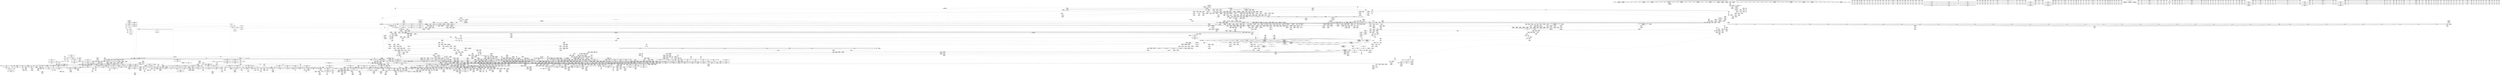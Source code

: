 digraph {
	CE0x519c250 [shape=record,shape=Mrecord,label="{CE0x519c250|tomoyo_audit_net_log:tmp2|*SummSource*}"]
	CE0x6cd8af0 [shape=record,shape=Mrecord,label="{CE0x6cd8af0|tomoyo_get_mode:conv15|security/tomoyo/util.c,987|*SummSink*}"]
	CE0x709bcc0 [shape=record,shape=Mrecord,label="{CE0x709bcc0|i32_50|*Constant*|*SummSource*}"]
	CE0x52a1030 [shape=record,shape=Mrecord,label="{CE0x52a1030|0:_i8*,_:_SCMRE_0,8_|*MultipleSource*|security/tomoyo/network.c, 561|security/tomoyo/network.c,563}"]
	CE0x511c540 [shape=record,shape=Mrecord,label="{CE0x511c540|GLOBAL:current_task|Global_var:current_task|*SummSource*}"]
	CE0x5402980 [shape=record,shape=Mrecord,label="{CE0x5402980|tomoyo_check_unix_address:address|Function::tomoyo_check_unix_address&Arg::address::|*SummSink*}"]
	CE0x71e7e10 [shape=record,shape=Mrecord,label="{CE0x71e7e10|tomoyo_audit_unix_log:tmp7|security/tomoyo/network.c,407}"]
	CE0x866eb30 [shape=record,shape=Mrecord,label="{CE0x866eb30|i32_48|*Constant*}"]
	CE0x547c190 [shape=record,shape=Mrecord,label="{CE0x547c190|tomoyo_init_request_info:tmp5|security/tomoyo/util.c,1004}"]
	CE0x6148040 [shape=record,shape=Mrecord,label="{CE0x6148040|tomoyo_get_mode:tmp9|security/tomoyo/util.c,981}"]
	CE0x874a590 [shape=record,shape=Mrecord,label="{CE0x874a590|tomoyo_init_request_info:domain.addr.0|*SummSink*}"]
	CE0x87c50a0 [shape=record,shape=Mrecord,label="{CE0x87c50a0|tomoyo_const_part_length:cmp15|security/tomoyo/util.c,641|*SummSource*}"]
	CE0x60227e0 [shape=record,shape=Mrecord,label="{CE0x60227e0|i64*_getelementptr_inbounds_(_2_x_i64_,_2_x_i64_*___llvm_gcov_ctr4335,_i64_0,_i64_1)|*Constant*|*SummSink*}"]
	CE0x87258c0 [shape=record,shape=Mrecord,label="{CE0x87258c0|tomoyo_const_part_length:tmp|*SummSink*}"]
	CE0x88ac8f0 [shape=record,shape=Mrecord,label="{CE0x88ac8f0|tomoyo_check_unix_address:tmp10|security/tomoyo/network.c,598|*SummSource*}"]
	CE0x6d7cf00 [shape=record,shape=Mrecord,label="{CE0x6d7cf00|rcu_lock_release21:map|Function::rcu_lock_release21&Arg::map::|*SummSource*}"]
	CE0x6c629e0 [shape=record,shape=Mrecord,label="{CE0x6c629e0|_ret_%struct.tomoyo_domain_info*_%tmp23,_!dbg_!38929|security/tomoyo/common.h,1205|*SummSource*}"]
	CE0x725a380 [shape=record,shape=Mrecord,label="{CE0x725a380|rcu_lock_acquire18:indirectgoto|*SummSource*}"]
	CE0x8737510 [shape=record,shape=Mrecord,label="{CE0x8737510|tomoyo_unix_entry:conv|security/tomoyo/network.c,548}"]
	CE0x5e5f1c0 [shape=record,shape=Mrecord,label="{CE0x5e5f1c0|tomoyo_get_mode:tmp27|security/tomoyo/util.c,988|*SummSource*}"]
	CE0x6c62b30 [shape=record,shape=Mrecord,label="{CE0x6c62b30|tomoyo_fill_path_info:tmp1|*SummSource*}"]
	"CONST[source:2(external),value:2(dynamic)][purpose:{subject}][SrcIdx:6]"
	CE0x87768e0 [shape=record,shape=Mrecord,label="{CE0x87768e0|tomoyo_unix_entry:addr21|security/tomoyo/network.c, 561|*SummSink*}"]
	CE0x5e22780 [shape=record,shape=Mrecord,label="{CE0x5e22780|tomoyo_domain:tmp12|security/tomoyo/common.h,1205|*SummSink*}"]
	CE0x86131a0 [shape=record,shape=Mrecord,label="{CE0x86131a0|i64*_getelementptr_inbounds_(_4_x_i64_,_4_x_i64_*___llvm_gcov_ctr4731,_i64_0,_i64_3)|*Constant*|*SummSink*}"]
	CE0x6240bc0 [shape=record,shape=Mrecord,label="{CE0x6240bc0|rcu_lock_acquire18:tmp6|*SummSink*}"]
	CE0x87ecb80 [shape=record,shape=Mrecord,label="{CE0x87ecb80|GLOBAL:__srcu_read_lock|*Constant*|*SummSource*}"]
	CE0x7016cf0 [shape=record,shape=Mrecord,label="{CE0x7016cf0|i32_47|*Constant*|*SummSource*}"]
	CE0x87238e0 [shape=record,shape=Mrecord,label="{CE0x87238e0|tomoyo_check_unix_address:tmp|*SummSource*}"]
	CE0x51bac20 [shape=record,shape=Mrecord,label="{CE0x51bac20|i64_2|*Constant*}"]
	CE0x725a4a0 [shape=record,shape=Mrecord,label="{CE0x725a4a0|rcu_lock_acquire18:indirectgoto|*SummSink*}"]
	CE0x6bc8b30 [shape=record,shape=Mrecord,label="{CE0x6bc8b30|tomoyo_const_part_length:retval.0|*SummSink*}"]
	CE0x5466e80 [shape=record,shape=Mrecord,label="{CE0x5466e80|tomoyo_domain:entry|*SummSource*}"]
	CE0x6d602c0 [shape=record,shape=Mrecord,label="{CE0x6d602c0|tomoyo_init_request_info:tmp4|security/tomoyo/util.c,1004}"]
	CE0x6dce320 [shape=record,shape=Mrecord,label="{CE0x6dce320|tomoyo_init_request_info:type|security/tomoyo/util.c,1009|*SummSource*}"]
	CE0x7247370 [shape=record,shape=Mrecord,label="{CE0x7247370|tomoyo_read_unlock19:tmp3|*SummSink*}"]
	CE0x602dab0 [shape=record,shape=Mrecord,label="{CE0x602dab0|tomoyo_unix_entry:tmp14|security/tomoyo/network.c,550|*SummSource*}"]
	CE0x5235f20 [shape=record,shape=Mrecord,label="{CE0x5235f20|tomoyo_unix_entry:tmp6|security/tomoyo/network.c,548|*SummSource*}"]
	CE0x6f2a1e0 [shape=record,shape=Mrecord,label="{CE0x6f2a1e0|tomoyo_unix_entry:tmp|*SummSink*}"]
	CE0x6d605c0 [shape=record,shape=Mrecord,label="{CE0x6d605c0|tomoyo_read_unlock19:tmp2|*SummSink*}"]
	CE0x6f23620 [shape=record,shape=Mrecord,label="{CE0x6f23620|tomoyo_const_part_length:tmp24|security/tomoyo/util.c,640|*SummSink*}"]
	CE0x5fcd890 [shape=record,shape=Mrecord,label="{CE0x5fcd890|tomoyo_const_part_length:tmp42|security/tomoyo/util.c,644|*SummSink*}"]
	CE0x607e360 [shape=record,shape=Mrecord,label="{CE0x607e360|GLOBAL:kfree|*Constant*|*SummSink*}"]
	CE0x889b870 [shape=record,shape=Mrecord,label="{CE0x889b870|i8*_getelementptr_inbounds_(_10_x_i8_,_10_x_i8_*_.str7,_i32_0,_i32_0)|*Constant*}"]
	CE0x6e7f100 [shape=record,shape=Mrecord,label="{CE0x6e7f100|tomoyo_get_mode:profile|Function::tomoyo_get_mode&Arg::profile::|*SummSink*}"]
	CE0x6d1bbd0 [shape=record,shape=Mrecord,label="{CE0x6d1bbd0|tomoyo_unix_entry:tmp28|security/tomoyo/network.c,557}"]
	CE0x5f4fb50 [shape=record,shape=Mrecord,label="{CE0x5f4fb50|tomoyo_get_mode:tmp7|security/tomoyo/util.c,979|*SummSource*}"]
	CE0x6bc3030 [shape=record,shape=Mrecord,label="{CE0x6bc3030|__llvm_gcov_indirect_counter_increment114:bb|*SummSink*}"]
	CE0x89080c0 [shape=record,shape=Mrecord,label="{CE0x89080c0|get_current:bb}"]
	CE0x874a470 [shape=record,shape=Mrecord,label="{CE0x874a470|tomoyo_init_request_info:domain.addr.0}"]
	CE0x6d7cd00 [shape=record,shape=Mrecord,label="{CE0x6d7cd00|tomoyo_const_part_length:tobool|security/tomoyo/util.c,624|*SummSource*}"]
	CE0x50f0030 [shape=record,shape=Mrecord,label="{CE0x50f0030|tomoyo_unix_entry:tmp42|security/tomoyo/network.c,572|*SummSink*}"]
	CE0x5f59530 [shape=record,shape=Mrecord,label="{CE0x5f59530|tomoyo_unix_entry:tmp5|security/tomoyo/network.c,546|*SummSource*}"]
	CE0x607afb0 [shape=record,shape=Mrecord,label="{CE0x607afb0|tomoyo_unix_entry:tmp11|security/tomoyo/network.c,548}"]
	CE0x5e939f0 [shape=record,shape=Mrecord,label="{CE0x5e939f0|tomoyo_domain:tmp|*SummSource*}"]
	CE0x872bcf0 [shape=record,shape=Mrecord,label="{CE0x872bcf0|tomoyo_const_part_length:tmp20|security/tomoyo/util.c,628}"]
	CE0x5e5ee80 [shape=record,shape=Mrecord,label="{CE0x5e5ee80|tomoyo_get_mode:tmp27|security/tomoyo/util.c,988}"]
	CE0x514b3b0 [shape=record,shape=Mrecord,label="{CE0x514b3b0|i64*_getelementptr_inbounds_(_4_x_i64_,_4_x_i64_*___llvm_gcov_ctr4137,_i64_0,_i64_1)|*Constant*|*SummSink*}"]
	CE0x5e169d0 [shape=record,shape=Mrecord,label="{CE0x5e169d0|i64*_getelementptr_inbounds_(_31_x_i64_,_31_x_i64_*___llvm_gcov_ctr43150,_i64_0,_i64_29)|*Constant*|*SummSink*}"]
	CE0x52ba420 [shape=record,shape=Mrecord,label="{CE0x52ba420|tomoyo_unix_entry:idxprom1|security/tomoyo/network.c,546|*SummSink*}"]
	CE0x862ba10 [shape=record,shape=Mrecord,label="{CE0x862ba10|_ret_%struct.task_struct*_%tmp4,_!dbg_!38905|./arch/x86/include/asm/current.h,14|*SummSink*}"]
	CE0x52361d0 [shape=record,shape=Mrecord,label="{CE0x52361d0|GLOBAL:__llvm_gcov_ctr3840|Global_var:__llvm_gcov_ctr3840}"]
	CE0x5f70780 [shape=record,shape=Mrecord,label="{CE0x5f70780|COLLAPSED:_GCMRE___llvm_gcov_ctr4335_internal_global_2_x_i64_zeroinitializer:_elem_0:default:}"]
	CE0x6d22830 [shape=record,shape=Mrecord,label="{CE0x6d22830|tomoyo_unix_entry:call15|security/tomoyo/network.c,557}"]
	CE0x5e945d0 [shape=record,shape=Mrecord,label="{CE0x5e945d0|tomoyo_domain:tmp10|security/tomoyo/common.h,1205|*SummSink*}"]
	CE0x714a1d0 [shape=record,shape=Mrecord,label="{CE0x714a1d0|tomoyo_const_part_length:cmp|security/tomoyo/util.c,626}"]
	CE0x6e4d170 [shape=record,shape=Mrecord,label="{CE0x6e4d170|tomoyo_unix_entry:if.end36|*SummSink*}"]
	CE0x5eb7760 [shape=record,shape=Mrecord,label="{CE0x5eb7760|tomoyo_unix_entry:protocol22|security/tomoyo/network.c,566|*SummSink*}"]
	CE0x5f34660 [shape=record,shape=Mrecord,label="{CE0x5f34660|0:_i8*,_array:_GCRE_tomoyo_socket_keyword_external_constant_4_x_i8*_:_elem_0::|security/tomoyo/network.c,368}"]
	CE0x874ae90 [shape=record,shape=Mrecord,label="{CE0x874ae90|i64*_getelementptr_inbounds_(_6_x_i64_,_6_x_i64_*___llvm_gcov_ctr3747,_i64_0,_i64_4)|*Constant*}"]
	CE0x6148220 [shape=record,shape=Mrecord,label="{CE0x6148220|i32_6|*Constant*|*SummSink*}"]
	CE0x6cd8120 [shape=record,shape=Mrecord,label="{CE0x6cd8120|tomoyo_get_mode:tmp26|security/tomoyo/util.c,987|*SummSink*}"]
	CE0x526ff50 [shape=record,shape=Mrecord,label="{CE0x526ff50|tomoyo_get_mode:arrayidx8|security/tomoyo/util.c,983|*SummSink*}"]
	CE0x7010fa0 [shape=record,shape=Mrecord,label="{CE0x7010fa0|tomoyo_get_mode:tmp28|security/tomoyo/util.c,988|*SummSource*}"]
	CE0x6d9e9a0 [shape=record,shape=Mrecord,label="{CE0x6d9e9a0|i64*_getelementptr_inbounds_(_5_x_i64_,_5_x_i64_*___llvm_gcov_ctr32134,_i64_0,_i64_0)|*Constant*|*SummSink*}"]
	CE0x8726050 [shape=record,shape=Mrecord,label="{CE0x8726050|tomoyo_const_part_length:if.then27|*SummSink*}"]
	CE0x5fcdcd0 [shape=record,shape=Mrecord,label="{CE0x5fcdcd0|tomoyo_const_part_length:tmp43|security/tomoyo/util.c,644|*SummSink*}"]
	CE0x519aff0 [shape=record,shape=Mrecord,label="{CE0x519aff0|tomoyo_get_mode:tmp13|security/tomoyo/util.c,982|*SummSink*}"]
	CE0x7200af0 [shape=record,shape=Mrecord,label="{CE0x7200af0|tomoyo_const_part_length:tmp53|security/tomoyo/util.c,652|*SummSink*}"]
	CE0x60cac50 [shape=record,shape=Mrecord,label="{CE0x60cac50|rcu_lock_release21:__here|*SummSource*}"]
	CE0x5fc5d80 [shape=record,shape=Mrecord,label="{CE0x5fc5d80|tomoyo_const_part_length:tmp25|security/tomoyo/util.c,641|*SummSink*}"]
	CE0x7246f60 [shape=record,shape=Mrecord,label="{CE0x7246f60|tomoyo_read_unlock19:bb|*SummSource*}"]
	CE0x5f4a4c0 [shape=record,shape=Mrecord,label="{CE0x5f4a4c0|i64_8|*Constant*|*SummSink*}"]
	CE0x86a4640 [shape=record,shape=Mrecord,label="{CE0x86a4640|tomoyo_const_part_length:tmp38|security/tomoyo/util.c,644|*SummSource*}"]
	CE0x5f34460 [shape=record,shape=Mrecord,label="{CE0x5f34460|tomoyo_audit_net_log:arrayidx2|security/tomoyo/network.c,368|*SummSource*}"]
	CE0x6ceba90 [shape=record,shape=Mrecord,label="{CE0x6ceba90|tomoyo_read_lock16:tmp3|*SummSource*}"]
	CE0x6db6e60 [shape=record,shape=Mrecord,label="{CE0x6db6e60|tomoyo_const_part_length:tmp2|security/tomoyo/util.c,624|*SummSource*}"]
	CE0x5f58b30 [shape=record,shape=Mrecord,label="{CE0x5f58b30|tomoyo_fill_path_info:call2|security/tomoyo/util.c,666|*SummSink*}"]
	CE0x60a7450 [shape=record,shape=Mrecord,label="{CE0x60a7450|tomoyo_domain:do.end|*SummSource*}"]
	CE0x7c71b40 [shape=record,shape=Mrecord,label="{CE0x7c71b40|__llvm_gcov_indirect_counter_increment114:tmp5}"]
	CE0x726bf70 [shape=record,shape=Mrecord,label="{CE0x726bf70|tomoyo_domain:tmp17|security/tomoyo/common.h,1205|*SummSink*}"]
	CE0x534eff0 [shape=record,shape=Mrecord,label="{CE0x534eff0|tomoyo_unix_entry:unix_network29|security/tomoyo/network.c,568|*SummSource*}"]
	CE0x511a4a0 [shape=record,shape=Mrecord,label="{CE0x511a4a0|tomoyo_get_mode:idxprom6|security/tomoyo/util.c,983|*SummSink*}"]
	CE0x61336f0 [shape=record,shape=Mrecord,label="{CE0x61336f0|0:_i64*,_array:_GCR___llvm_gcda_edge_table44_internal_unnamed_addr_constant_3_x_i64*_i64*_getelementptr_inbounds_(_31_x_i64_,_31_x_i64_*___llvm_gcov_ctr43150,_i64_0,_i64_10),_i64*_getelementptr_inbounds_(_31_x_i64_,_31_x_i64_*___llvm_gcov_ctr43150,_i64_0,_i64_11),_i64*_getelementptr_inbounds_(_31_x_i64_,_31_x_i64_*___llvm_gcov_ctr43150,_i64_0,_i64_15)_:_elem_0::}"]
	CE0x87de520 [shape=record,shape=Mrecord,label="{CE0x87de520|srcu_read_lock17:tmp3}"]
	CE0x60a6c00 [shape=record,shape=Mrecord,label="{CE0x60a6c00|i64*_getelementptr_inbounds_(_11_x_i64_,_11_x_i64_*___llvm_gcov_ctr54147,_i64_0,_i64_1)|*Constant*}"]
	CE0x6da6330 [shape=record,shape=Mrecord,label="{CE0x6da6330|tomoyo_const_part_length:tmp16|security/tomoyo/util.c,627}"]
	CE0x89791b0 [shape=record,shape=Mrecord,label="{CE0x89791b0|tomoyo_unix_entry:tmp35|security/tomoyo/network.c,561|*SummSource*}"]
	CE0x519a770 [shape=record,shape=Mrecord,label="{CE0x519a770|i32_6|*Constant*}"]
	CE0x5daf2c0 [shape=record,shape=Mrecord,label="{CE0x5daf2c0|24:_%struct.tomoyo_path_info*,_32:_i8,_33:_i8,_72:_i8,_:_SCMRE_49,50_}"]
	CE0x52b1b80 [shape=record,shape=Mrecord,label="{CE0x52b1b80|24:_%struct.tomoyo_path_info*,_32:_i8,_33:_i8,_72:_i8,_:_SCMRE_24,25_}"]
	CE0x61d5600 [shape=record,shape=Mrecord,label="{CE0x61d5600|tomoyo_const_part_length:lor.lhs.false|*SummSource*}"]
	CE0x7044db0 [shape=record,shape=Mrecord,label="{CE0x7044db0|tomoyo_unix_entry:tmp2|security/tomoyo/network.c,544|*SummSource*}"]
	CE0x607e4a0 [shape=record,shape=Mrecord,label="{CE0x607e4a0|i64*_getelementptr_inbounds_(_22_x_i64_,_22_x_i64_*___llvm_gcov_ctr3840,_i64_0,_i64_19)|*Constant*}"]
	CE0x6148800 [shape=record,shape=Mrecord,label="{CE0x6148800|tomoyo_get_mode:tmp14|security/tomoyo/util.c,983|*SummSink*}"]
	CE0x6d98fa0 [shape=record,shape=Mrecord,label="{CE0x6d98fa0|tomoyo_check_unix_address:retval.0|*SummSource*}"]
	CE0x87fde60 [shape=record,shape=Mrecord,label="{CE0x87fde60|srcu_read_lock17:call|include/linux/srcu.h,220|*SummSink*}"]
	CE0x7044f10 [shape=record,shape=Mrecord,label="{CE0x7044f10|i32_0|*Constant*}"]
	CE0x6c4af00 [shape=record,shape=Mrecord,label="{CE0x6c4af00|tomoyo_unix_entry:do.end|*SummSink*}"]
	CE0x5eb7620 [shape=record,shape=Mrecord,label="{CE0x5eb7620|tomoyo_unix_entry:protocol22|security/tomoyo/network.c,566|*SummSource*}"]
	CE0x5f57280 [shape=record,shape=Mrecord,label="{CE0x5f57280|__llvm_gcov_indirect_counter_increment114:counter|*SummSource*}"]
	CE0x6fd72a0 [shape=record,shape=Mrecord,label="{CE0x6fd72a0|tomoyo_audit_unix_log:bb}"]
	CE0x5f50540 [shape=record,shape=Mrecord,label="{CE0x5f50540|tomoyo_domain:do.end|*SummSink*}"]
	CE0x62164e0 [shape=record,shape=Mrecord,label="{CE0x62164e0|i64_ptrtoint_(i8*_blockaddress(_rcu_lock_acquire18,_%__here)_to_i64)|*Constant*|*SummSink*}"]
	CE0x6e146d0 [shape=record,shape=Mrecord,label="{CE0x6e146d0|tomoyo_const_part_length:conv20|security/tomoyo/util.c,644}"]
	CE0x51391b0 [shape=record,shape=Mrecord,label="{CE0x51391b0|GLOBAL:tomoyo_fill_path_info|*Constant*|*SummSink*}"]
	CE0x5143520 [shape=record,shape=Mrecord,label="{CE0x5143520|i32_-1|*Constant*|*SummSink*}"]
	CE0x86d39a0 [shape=record,shape=Mrecord,label="{CE0x86d39a0|tomoyo_check_unix_address:tmp6|security/tomoyo/network.c,596|*SummSource*}"]
	CE0x52a4ac0 [shape=record,shape=Mrecord,label="{CE0x52a4ac0|24:_%struct.tomoyo_path_info*,_32:_i8,_33:_i8,_72:_i8,_:_SCMRE_16,24_|*MultipleSource*|security/tomoyo/network.c, 544|security/tomoyo/network.c,544|Function::tomoyo_init_request_info&Arg::r::|security/tomoyo/network.c,565}"]
	CE0x708a540 [shape=record,shape=Mrecord,label="{CE0x708a540|i64*_getelementptr_inbounds_(_12_x_i64_,_12_x_i64_*___llvm_gcov_ctr31133,_i64_0,_i64_9)|*Constant*|*SummSource*}"]
	CE0x7201280 [shape=record,shape=Mrecord,label="{CE0x7201280|tomoyo_audit_net_log:bb}"]
	CE0x5e72bf0 [shape=record,shape=Mrecord,label="{CE0x5e72bf0|tomoyo_audit_net_log:idxprom1|security/tomoyo/network.c,368|*SummSource*}"]
	CE0x86a4380 [shape=record,shape=Mrecord,label="{CE0x86a4380|tomoyo_const_part_length:tmp38|security/tomoyo/util.c,644}"]
	CE0x6e1c990 [shape=record,shape=Mrecord,label="{CE0x6e1c990|tomoyo_const_part_length:tmp47|security/tomoyo/util.c,646|*SummSink*}"]
	CE0x7c713e0 [shape=record,shape=Mrecord,label="{CE0x7c713e0|i64*_null|*Constant*|*SummSource*}"]
	CE0x86807f0 [shape=record,shape=Mrecord,label="{CE0x86807f0|i32_3|*Constant*|*SummSource*}"]
	CE0x6c654a0 [shape=record,shape=Mrecord,label="{CE0x6c654a0|tomoyo_unix_entry:if.then|*SummSink*}"]
	CE0x6d0c710 [shape=record,shape=Mrecord,label="{CE0x6d0c710|GLOBAL:rcu_lock_acquire18|*Constant*|*SummSink*}"]
	CE0x62408c0 [shape=record,shape=Mrecord,label="{CE0x62408c0|rcu_lock_acquire18:tmp6}"]
	CE0x5192df0 [shape=record,shape=Mrecord,label="{CE0x5192df0|i64_6|*Constant*}"]
	CE0x86b86b0 [shape=record,shape=Mrecord,label="{CE0x86b86b0|0:_i8,_array:_GCR_tomoyo_unix2mac_internal_constant_6_x_4_x_i8_4_x_i8_zeroinitializer,_4_x_i8_c_1E_1F_00_,_4_x_i8_c_!_00_00_22_,_4_x_i8_zeroinitializer,_4_x_i8_zeroinitializer,_4_x_i8_c_#$%_00_,_align_16:_elem_1::|security/tomoyo/network.c,546}"]
	CE0x70c4570 [shape=record,shape=Mrecord,label="{CE0x70c4570|GLOBAL:__llvm_gcov_ctr31133|Global_var:__llvm_gcov_ctr31133}"]
	CE0x6ed0580 [shape=record,shape=Mrecord,label="{CE0x6ed0580|tomoyo_unix_entry:sub|security/tomoyo/network.c,551}"]
	CE0x70b2580 [shape=record,shape=Mrecord,label="{CE0x70b2580|tomoyo_unix_entry:arrayidx11|security/tomoyo/network.c,556|*SummSink*}"]
	CE0x8723e50 [shape=record,shape=Mrecord,label="{CE0x8723e50|GLOBAL:__llvm_gcov_ctr3747|Global_var:__llvm_gcov_ctr3747}"]
	CE0x5fcdc10 [shape=record,shape=Mrecord,label="{CE0x5fcdc10|tomoyo_const_part_length:tmp43|security/tomoyo/util.c,644|*SummSource*}"]
	CE0x7044690 [shape=record,shape=Mrecord,label="{CE0x7044690|tomoyo_unix_entry:r|security/tomoyo/network.c, 544|*SummSink*}"]
	CE0x61e1240 [shape=record,shape=Mrecord,label="{CE0x61e1240|tomoyo_domain:land.lhs.true2}"]
	CE0x6013850 [shape=record,shape=Mrecord,label="{CE0x6013850|_call_void_mcount()_#3|*SummSink*}"]
	CE0x6d99750 [shape=record,shape=Mrecord,label="{CE0x6d99750|tomoyo_check_unix_address:tmp12|security/tomoyo/network.c,601|*SummSink*}"]
	CE0x86917c0 [shape=record,shape=Mrecord,label="{CE0x86917c0|srcu_read_unlock20:idx|Function::srcu_read_unlock20&Arg::idx::|*SummSink*}"]
	CE0x6c64e20 [shape=record,shape=Mrecord,label="{CE0x6c64e20|i32_8|*Constant*}"]
	CE0x5f50300 [shape=record,shape=Mrecord,label="{CE0x5f50300|tomoyo_const_part_length:tmp5|security/tomoyo/util.c,624}"]
	CE0x51bf040 [shape=record,shape=Mrecord,label="{CE0x51bf040|tomoyo_fill_path_info:entry}"]
	CE0x70ab6d0 [shape=record,shape=Mrecord,label="{CE0x70ab6d0|i64*_getelementptr_inbounds_(_31_x_i64_,_31_x_i64_*___llvm_gcov_ctr43150,_i64_0,_i64_28)|*Constant*|*SummSink*}"]
	CE0x5f58a20 [shape=record,shape=Mrecord,label="{CE0x5f58a20|tomoyo_fill_path_info:call2|security/tomoyo/util.c,666|*SummSource*}"]
	CE0x70140b0 [shape=record,shape=Mrecord,label="{CE0x70140b0|i64_22|*Constant*}"]
	CE0x5156100 [shape=record,shape=Mrecord,label="{CE0x5156100|tomoyo_audit_net_log:tmp1}"]
	CE0x5291b70 [shape=record,shape=Mrecord,label="{CE0x5291b70|i64*_getelementptr_inbounds_(_31_x_i64_,_31_x_i64_*___llvm_gcov_ctr43150,_i64_0,_i64_21)|*Constant*|*SummSource*}"]
	CE0x874f230 [shape=record,shape=Mrecord,label="{CE0x874f230|tomoyo_const_part_length:tmp32|security/tomoyo/util.c,641|*SummSource*}"]
	CE0x5e94100 [shape=record,shape=Mrecord,label="{CE0x5e94100|0:_i8*,_array:_GCRE_tomoyo_proto_keyword_constant_6_x_i8*_i8*_getelementptr_inbounds_(_2_x_i8_,_2_x_i8_*_.str22,_i32_0,_i32_0),_i8*_getelementptr_inbounds_(_7_x_i8_,_7_x_i8_*_.str123,_i32_0,_i32_0),_i8*_getelementptr_inbounds_(_6_x_i8_,_6_x_i8_*_.str224,_i32_0,_i32_0),_i8*_getelementptr_inbounds_(_4_x_i8_,_4_x_i8_*_.str325,_i32_0,_i32_0),_i8*_getelementptr_inbounds_(_2_x_i8_,_2_x_i8_*_.str22,_i32_0,_i32_0),_i8*_getelementptr_inbounds_(_10_x_i8_,_10_x_i8_*_.str426,_i32_0,_i32_0)_,_align_16:_elem_2::|security/tomoyo/network.c,367}"]
	CE0x86a3d80 [shape=record,shape=Mrecord,label="{CE0x86a3d80|tomoyo_const_part_length:tmp36|security/tomoyo/util.c,644|*SummSink*}"]
	CE0x5f341d0 [shape=record,shape=Mrecord,label="{CE0x5f341d0|i32_92|*Constant*|*SummSink*}"]
	CE0x87c5bb0 [shape=record,shape=Mrecord,label="{CE0x87c5bb0|tomoyo_const_part_length:if.then5|*SummSource*}"]
	CE0x6dc6b10 [shape=record,shape=Mrecord,label="{CE0x6dc6b10|tomoyo_get_mode:tmp5|security/tomoyo/util.c,978}"]
	CE0x71b0100 [shape=record,shape=Mrecord,label="{CE0x71b0100|tomoyo_audit_unix_log:unix_network2|security/tomoyo/network.c,406}"]
	CE0x5f77ad0 [shape=record,shape=Mrecord,label="{CE0x5f77ad0|tomoyo_unix_entry:tmp50|security/tomoyo/network.c,576|*SummSink*}"]
	CE0x7044930 [shape=record,shape=Mrecord,label="{CE0x7044930|tomoyo_get_mode:tmp5|security/tomoyo/util.c,978|*SummSource*}"]
	CE0x5f43d10 [shape=record,shape=Mrecord,label="{CE0x5f43d10|i64_25|*Constant*|*SummSink*}"]
	CE0x87a5f20 [shape=record,shape=Mrecord,label="{CE0x87a5f20|rcu_lock_release21:tmp3|*SummSource*}"]
	CE0x5fc54a0 [shape=record,shape=Mrecord,label="{CE0x5fc54a0|tomoyo_const_part_length:tmp13|security/tomoyo/util.c,626}"]
	CE0x6c64ee0 [shape=record,shape=Mrecord,label="{CE0x6c64ee0|i32_8|*Constant*|*SummSource*}"]
	CE0x8777010 [shape=record,shape=Mrecord,label="{CE0x8777010|tomoyo_unix_entry:operation|security/tomoyo/network.c,546|*SummSink*}"]
	CE0x50309c0 [shape=record,shape=Mrecord,label="{CE0x50309c0|tomoyo_const_part_length:while.body}"]
	CE0x523cc90 [shape=record,shape=Mrecord,label="{CE0x523cc90|tomoyo_const_part_length:incdec.ptr7|security/tomoyo/util.c,631|*SummSource*}"]
	CE0x7001410 [shape=record,shape=Mrecord,label="{CE0x7001410|tomoyo_domain:tmp5|security/tomoyo/common.h,1205}"]
	CE0x8911620 [shape=record,shape=Mrecord,label="{CE0x8911620|i64_12|*Constant*|*SummSource*}"]
	CE0x726c4c0 [shape=record,shape=Mrecord,label="{CE0x726c4c0|tomoyo_domain:tmp19|security/tomoyo/common.h,1205}"]
	CE0x71bdc50 [shape=record,shape=Mrecord,label="{CE0x71bdc50|tomoyo_audit_unix_log:unix_network4|security/tomoyo/network.c,407|*SummSink*}"]
	CE0x529ed50 [shape=record,shape=Mrecord,label="{CE0x529ed50|0:_i8,_array:_GCRE_tomoyo_index2category_constant_39_x_i8_c_00_00_00_00_00_00_00_00_00_00_00_00_00_00_00_00_00_00_00_00_00_00_00_01_01_01_01_01_01_01_01_01_01_01_01_01_01_01_02_,_align_16:_elem_14::|security/tomoyo/util.c,983}"]
	CE0x5f59020 [shape=record,shape=Mrecord,label="{CE0x5f59020|tomoyo_unix_entry:arrayidx2|security/tomoyo/network.c,546|*SummSink*}"]
	CE0x5e1ff90 [shape=record,shape=Mrecord,label="{CE0x5e1ff90|srcu_read_lock17:tmp|*SummSink*}"]
	CE0x5eb9230 [shape=record,shape=Mrecord,label="{CE0x5eb9230|tomoyo_unix_entry:tmp49|security/tomoyo/network.c,576}"]
	CE0x6f54220 [shape=record,shape=Mrecord,label="{CE0x6f54220|tomoyo_domain:tmp11|security/tomoyo/common.h,1205|*SummSource*}"]
	CE0x5401da0 [shape=record,shape=Mrecord,label="{CE0x5401da0|tomoyo_unix_entry:cmp|security/tomoyo/network.c,549|*SummSource*}"]
	CE0x7089e50 [shape=record,shape=Mrecord,label="{CE0x7089e50|tomoyo_get_mode:tmp22|security/tomoyo/util.c,986}"]
	CE0x8766ea0 [shape=record,shape=Mrecord,label="{CE0x8766ea0|rcu_lock_acquire18:tmp4|include/linux/rcupdate.h,418|*SummSource*}"]
	CE0x8667780 [shape=record,shape=Mrecord,label="{CE0x8667780|GLOBAL:tomoyo_index2category|Global_var:tomoyo_index2category|*SummSink*}"]
	CE0x5030d80 [shape=record,shape=Mrecord,label="{CE0x5030d80|tomoyo_domain:if.then|*SummSink*}"]
	CE0x602d8f0 [shape=record,shape=Mrecord,label="{CE0x602d8f0|tomoyo_unix_entry:addr|security/tomoyo/network.c,550|*SummSink*}"]
	CE0x7066bc0 [shape=record,shape=Mrecord,label="{CE0x7066bc0|tomoyo_get_mode:tmp9|security/tomoyo/util.c,981|*SummSink*}"]
	CE0x8968300 [shape=record,shape=Mrecord,label="{CE0x8968300|_call_void___llvm_gcov_indirect_counter_increment114(i32*___llvm_gcov_global_state_pred45,_i64**_getelementptr_inbounds_(_3_x_i64*_,_3_x_i64*_*___llvm_gcda_edge_table44,_i64_0,_i64_2)),_!dbg_!38930|security/tomoyo/util.c,640}"]
	CE0x52fa320 [shape=record,shape=Mrecord,label="{CE0x52fa320|tomoyo_const_part_length:tmp14|security/tomoyo/util.c,626|*SummSink*}"]
	CE0x6d6c0b0 [shape=record,shape=Mrecord,label="{CE0x6d6c0b0|tomoyo_fill_path_info:call|security/tomoyo/util.c,664|*SummSource*}"]
	CE0x5eea7d0 [shape=record,shape=Mrecord,label="{CE0x5eea7d0|tomoyo_get_mode:return|*SummSource*}"]
	CE0x51396f0 [shape=record,shape=Mrecord,label="{CE0x51396f0|tomoyo_fill_path_info:ptr|Function::tomoyo_fill_path_info&Arg::ptr::}"]
	CE0x6f22fc0 [shape=record,shape=Mrecord,label="{CE0x6f22fc0|i64*_getelementptr_inbounds_(_4_x_i64_,_4_x_i64_*___llvm_gcov_ctr4731,_i64_0,_i64_1)|*Constant*|*SummSource*}"]
	CE0x6e93b70 [shape=record,shape=Mrecord,label="{CE0x6e93b70|tomoyo_init_request_info:bb}"]
	CE0x7022d70 [shape=record,shape=Mrecord,label="{CE0x7022d70|GLOBAL:__llvm_gcov_ctr31133|Global_var:__llvm_gcov_ctr31133|*SummSink*}"]
	CE0x70955c0 [shape=record,shape=Mrecord,label="{CE0x70955c0|srcu_read_unlock20:tmp|*SummSink*}"]
	CE0x88bc680 [shape=record,shape=Mrecord,label="{CE0x88bc680|GLOBAL:tomoyo_encode2|*Constant*|*SummSource*}"]
	CE0x86d52f0 [shape=record,shape=Mrecord,label="{CE0x86d52f0|128:_i8*,_1208:_%struct.file*,_:_CMRE_37,38_}"]
	CE0x87b4af0 [shape=record,shape=Mrecord,label="{CE0x87b4af0|GLOBAL:tomoyo_unix_entry|*Constant*}"]
	CE0x5dd8360 [shape=record,shape=Mrecord,label="{CE0x5dd8360|24:_%struct.tomoyo_path_info*,_32:_i8,_33:_i8,_72:_i8,_:_SCMRE_55,56_}"]
	CE0x53fb250 [shape=record,shape=Mrecord,label="{CE0x53fb250|tomoyo_const_part_length:add29|security/tomoyo/util.c,646|*SummSink*}"]
	CE0x5218340 [shape=record,shape=Mrecord,label="{CE0x5218340|0:_i8*,_:_SCMRE_14,15_|*MultipleSource*|security/tomoyo/network.c, 561|security/tomoyo/network.c,563}"]
	CE0x87621b0 [shape=record,shape=Mrecord,label="{CE0x87621b0|tomoyo_get_mode:if.then2|*SummSource*}"]
	CE0x872c080 [shape=record,shape=Mrecord,label="{CE0x872c080|__llvm_gcov_indirect_counter_increment114:counter}"]
	CE0x6da64a0 [shape=record,shape=Mrecord,label="{CE0x6da64a0|tomoyo_const_part_length:tmp15|security/tomoyo/util.c,627|*SummSink*}"]
	CE0x86659f0 [shape=record,shape=Mrecord,label="{CE0x86659f0|tomoyo_check_unix_address:arraydecay|security/tomoyo/network.c,598|*SummSink*}"]
	CE0x5101050 [shape=record,shape=Mrecord,label="{CE0x5101050|tomoyo_get_mode:tmp19|security/tomoyo/util.c,985}"]
	CE0x6dbfd80 [shape=record,shape=Mrecord,label="{CE0x6dbfd80|tomoyo_init_request_info:if.then|*SummSource*}"]
	CE0x71bd3f0 [shape=record,shape=Mrecord,label="{CE0x71bd3f0|tomoyo_audit_unix_log:tmp5|security/tomoyo/network.c,406|*SummSink*}"]
	CE0x62168f0 [shape=record,shape=Mrecord,label="{CE0x62168f0|tomoyo_audit_net_log:tmp|*SummSink*}"]
	CE0x88d5090 [shape=record,shape=Mrecord,label="{CE0x88d5090|__llvm_gcov_indirect_counter_increment114:tmp5|*SummSource*}"]
	CE0x6f3c2b0 [shape=record,shape=Mrecord,label="{CE0x6f3c2b0|tomoyo_fill_path_info:idxprom|security/tomoyo/util.c,667|*SummSource*}"]
	CE0x5f69810 [shape=record,shape=Mrecord,label="{CE0x5f69810|tomoyo_const_part_length:tmp12|security/tomoyo/util.c,626}"]
	CE0x6032040 [shape=record,shape=Mrecord,label="{CE0x6032040|tomoyo_get_mode:tmp6|security/tomoyo/util.c,978|*SummSink*}"]
	CE0x61481b0 [shape=record,shape=Mrecord,label="{CE0x61481b0|i32_6|*Constant*|*SummSource*}"]
	CE0x708c370 [shape=record,shape=Mrecord,label="{CE0x708c370|_call_void_mcount()_#3|*SummSink*}"]
	CE0x607b020 [shape=record,shape=Mrecord,label="{CE0x607b020|tomoyo_unix_entry:tmp11|security/tomoyo/network.c,548|*SummSource*}"]
	CE0x71c7640 [shape=record,shape=Mrecord,label="{CE0x71c7640|tomoyo_audit_unix_log:address|security/tomoyo/network.c,407|*SummSink*}"]
	CE0x6e6f380 [shape=record,shape=Mrecord,label="{CE0x6e6f380|tomoyo_init_request_info:if.then}"]
	CE0x51bf0b0 [shape=record,shape=Mrecord,label="{CE0x51bf0b0|GLOBAL:tomoyo_fill_path_info|*Constant*}"]
	CE0x70ea560 [shape=record,shape=Mrecord,label="{CE0x70ea560|i8*_getelementptr_inbounds_(_25_x_i8_,_25_x_i8_*_.str12,_i32_0,_i32_0)|*Constant*|*SummSink*}"]
	CE0x8751160 [shape=record,shape=Mrecord,label="{CE0x8751160|srcu_read_unlock20:dep_map|include/linux/srcu.h,236|*SummSink*}"]
	CE0x8683530 [shape=record,shape=Mrecord,label="{CE0x8683530|tomoyo_check_unix_address:tmp7|security/tomoyo/network.c,597}"]
	CE0x7089ba0 [shape=record,shape=Mrecord,label="{CE0x7089ba0|tomoyo_get_mode:tmp21|security/tomoyo/util.c,985|*SummSource*}"]
	CE0x8963f70 [shape=record,shape=Mrecord,label="{CE0x8963f70|0:_i32,_:_GCMR___llvm_gcov_global_state_pred45_internal_unnamed_addr_global_i32_-1:_elem_0:default:}"]
	CE0x534ef80 [shape=record,shape=Mrecord,label="{CE0x534ef80|tomoyo_unix_entry:param28|security/tomoyo/network.c,568|*SummSink*}"]
	CE0x87de230 [shape=record,shape=Mrecord,label="{CE0x87de230|srcu_read_lock17:tmp2|*SummSink*}"]
	CE0x5fa67d0 [shape=record,shape=Mrecord,label="{CE0x5fa67d0|i32_(%struct.tomoyo_request_info.524*,_i8*,_...)*_bitcast_(i32_(%struct.tomoyo_request_info*,_i8*,_...)*_tomoyo_supervisor_to_i32_(%struct.tomoyo_request_info.524*,_i8*,_...)*)|*Constant*|*SummSink*}"]
	CE0x5d984c0 [shape=record,shape=Mrecord,label="{CE0x5d984c0|tomoyo_unix_entry:tmp46|security/tomoyo/network.c,573}"]
	CE0x867f150 [shape=record,shape=Mrecord,label="{CE0x867f150|tomoyo_check_unix_address:addr|Function::tomoyo_check_unix_address&Arg::addr::}"]
	CE0x5e73820 [shape=record,shape=Mrecord,label="{CE0x5e73820|tomoyo_const_part_length:return|*SummSink*}"]
	CE0x86f23c0 [shape=record,shape=Mrecord,label="{CE0x86f23c0|tomoyo_check_unix_address:bb|*SummSource*}"]
	CE0x86f6c90 [shape=record,shape=Mrecord,label="{CE0x86f6c90|128:_i8*,_1208:_%struct.file*,_:_CMRE_52,56_|*MultipleSource*|security/tomoyo/common.h,1205|security/tomoyo/common.h,1205}"]
	CE0x5fc5990 [shape=record,shape=Mrecord,label="{CE0x5fc5990|i64_18|*Constant*|*SummSink*}"]
	CE0x87fdad0 [shape=record,shape=Mrecord,label="{CE0x87fdad0|GLOBAL:rcu_lock_acquire18|*Constant*|*SummSource*}"]
	CE0x865e420 [shape=record,shape=Mrecord,label="{CE0x865e420|tomoyo_unix_entry:tmp18|security/tomoyo/network.c,553|*SummSink*}"]
	CE0x5e228d0 [shape=record,shape=Mrecord,label="{CE0x5e228d0|tomoyo_domain:tmp13|security/tomoyo/common.h,1205}"]
	CE0x60a6f40 [shape=record,shape=Mrecord,label="{CE0x60a6f40|tomoyo_domain:tmp3}"]
	CE0x717d960 [shape=record,shape=Mrecord,label="{CE0x717d960|tomoyo_unix_entry:conv|security/tomoyo/network.c,548|*SummSource*}"]
	CE0x50ea8d0 [shape=record,shape=Mrecord,label="{CE0x50ea8d0|i64_17|*Constant*|*SummSink*}"]
	CE0x5f22b80 [shape=record,shape=Mrecord,label="{CE0x5f22b80|tomoyo_get_mode:mode.1|*SummSink*}"]
	CE0x7210510 [shape=record,shape=Mrecord,label="{CE0x7210510|tomoyo_audit_unix_log:call|security/tomoyo/network.c,405|*SummSource*}"]
	CE0x7162e40 [shape=record,shape=Mrecord,label="{CE0x7162e40|tomoyo_audit_unix_log:protocol|security/tomoyo/network.c,405|*SummSink*}"]
	CE0x6fdea80 [shape=record,shape=Mrecord,label="{CE0x6fdea80|VOIDTB_TE_array:_GCE_.str9_private_unnamed_addr_constant_21_x_i8_c_network_%s_%s_%s_%s_0A_00_,_align_1:_elem_0:default:}"]
	CE0x85dbfc0 [shape=record,shape=Mrecord,label="{CE0x85dbfc0|i64*_getelementptr_inbounds_(_2_x_i64_,_2_x_i64_*___llvm_gcov_ctr4434,_i64_0,_i64_0)|*Constant*|*SummSource*}"]
	CE0x708c0f0 [shape=record,shape=Mrecord,label="{CE0x708c0f0|_call_void_mcount()_#3}"]
	CE0x8751080 [shape=record,shape=Mrecord,label="{CE0x8751080|srcu_read_unlock20:dep_map|include/linux/srcu.h,236}"]
	CE0x521dbc0 [shape=record,shape=Mrecord,label="{CE0x521dbc0|tomoyo_get_mode:if.end14|*SummSource*}"]
	CE0x87618b0 [shape=record,shape=Mrecord,label="{CE0x87618b0|tomoyo_domain:tmp23|security/tomoyo/common.h,1205|*SummSink*}"]
	CE0x6ceaa00 [shape=record,shape=Mrecord,label="{CE0x6ceaa00|tomoyo_unix_entry:if.then13}"]
	CE0x5139c30 [shape=record,shape=Mrecord,label="{CE0x5139c30|_ret_void,_!dbg_!38929|security/tomoyo/util.c,670|*SummSink*}"]
	CE0x6022b10 [shape=record,shape=Mrecord,label="{CE0x6022b10|tomoyo_init_request_info:conv|security/tomoyo/util.c,1010|*SummSink*}"]
	CE0x6e3b6f0 [shape=record,shape=Mrecord,label="{CE0x6e3b6f0|i32_4|*Constant*|*SummSource*}"]
	CE0x724d370 [shape=record,shape=Mrecord,label="{CE0x724d370|tomoyo_unix_entry:tmp29}"]
	CE0x5e51990 [shape=record,shape=Mrecord,label="{CE0x5e51990|i64*_getelementptr_inbounds_(_5_x_i64_,_5_x_i64_*___llvm_gcov_ctr32134,_i64_0,_i64_3)|*Constant*|*SummSource*}"]
	CE0x8760200 [shape=record,shape=Mrecord,label="{CE0x8760200|__llvm_gcov_indirect_counter_increment114:entry|*SummSink*}"]
	CE0x5eb88c0 [shape=record,shape=Mrecord,label="{CE0x5eb88c0|i32_-12|*Constant*|*SummSink*}"]
	CE0x7095370 [shape=record,shape=Mrecord,label="{CE0x7095370|tomoyo_const_part_length:tmp1}"]
	CE0x5eab3e0 [shape=record,shape=Mrecord,label="{CE0x5eab3e0|tomoyo_fill_path_info:land.end|*SummSource*}"]
	CE0x726c140 [shape=record,shape=Mrecord,label="{CE0x726c140|tomoyo_domain:tmp18|security/tomoyo/common.h,1205|*SummSink*}"]
	CE0x6132f60 [shape=record,shape=Mrecord,label="{CE0x6132f60|tomoyo_const_part_length:len.0|*SummSource*}"]
	CE0x89113c0 [shape=record,shape=Mrecord,label="{CE0x89113c0|tomoyo_unix_entry:tobool19|security/tomoyo/network.c,560|*SummSink*}"]
	CE0x6e1c530 [shape=record,shape=Mrecord,label="{CE0x6e1c530|tomoyo_const_part_length:tmp47|security/tomoyo/util.c,646|*SummSource*}"]
	CE0x6cc6ea0 [shape=record,shape=Mrecord,label="{CE0x6cc6ea0|tomoyo_const_part_length:incdec.ptr19|security/tomoyo/util.c,643|*SummSink*}"]
	CE0x5100970 [shape=record,shape=Mrecord,label="{CE0x5100970|tomoyo_get_mode:cmp11|security/tomoyo/util.c,985|*SummSink*}"]
	CE0x8691ae0 [shape=record,shape=Mrecord,label="{CE0x8691ae0|_ret_void,_!dbg_!38907|include/linux/srcu.h,238|*SummSink*}"]
	CE0x6e45e50 [shape=record,shape=Mrecord,label="{CE0x6e45e50|tomoyo_fill_path_info:tmp8|security/tomoyo/util.c,667|*SummSink*}"]
	CE0x50f0820 [shape=record,shape=Mrecord,label="{CE0x50f0820|tomoyo_unix_entry:tmp44|security/tomoyo/network.c,572|*SummSource*}"]
	CE0x6e35df0 [shape=record,shape=Mrecord,label="{CE0x6e35df0|GLOBAL:tomoyo_get_mode|*Constant*}"]
	CE0x5f110f0 [shape=record,shape=Mrecord,label="{CE0x5f110f0|tomoyo_fill_path_info:tmp|*SummSource*}"]
	CE0x5efb4d0 [shape=record,shape=Mrecord,label="{CE0x5efb4d0|tomoyo_domain:tmp16|security/tomoyo/common.h,1205|*SummSource*}"]
	CE0x8723870 [shape=record,shape=Mrecord,label="{CE0x8723870|COLLAPSED:_GCMRE___llvm_gcov_ctr3747_internal_global_6_x_i64_zeroinitializer:_elem_0:default:}"]
	CE0x6cdd8e0 [shape=record,shape=Mrecord,label="{CE0x6cdd8e0|tomoyo_get_mode:ns|Function::tomoyo_get_mode&Arg::ns::|*SummSource*}"]
	CE0x7158110 [shape=record,shape=Mrecord,label="{CE0x7158110|tomoyo_audit_unix_log:protocol|security/tomoyo/network.c,405}"]
	CE0x5e73300 [shape=record,shape=Mrecord,label="{CE0x5e73300|tomoyo_const_part_length:tmp|*SummSource*}"]
	CE0x871c650 [shape=record,shape=Mrecord,label="{CE0x871c650|0:_i8,_array:_GCRE_tomoyo_index2category_constant_39_x_i8_c_00_00_00_00_00_00_00_00_00_00_00_00_00_00_00_00_00_00_00_00_00_00_00_01_01_01_01_01_01_01_01_01_01_01_01_01_01_01_02_,_align_16:_elem_27::|security/tomoyo/util.c,983}"]
	CE0x6d604e0 [shape=record,shape=Mrecord,label="{CE0x6d604e0|tomoyo_read_unlock19:tmp2}"]
	CE0x70e2fe0 [shape=record,shape=Mrecord,label="{CE0x70e2fe0|VOIDTB_TE:_CE_6384,6388_|*MultipleSource*|security/tomoyo/util.c,1010|Function::tomoyo_get_mode&Arg::ns::}"]
	CE0x6d7d2d0 [shape=record,shape=Mrecord,label="{CE0x6d7d2d0|tomoyo_const_part_length:sw.epilog}"]
	CE0x87513a0 [shape=record,shape=Mrecord,label="{CE0x87513a0|tomoyo_get_mode:if.end|*SummSource*}"]
	CE0x5d982c0 [shape=record,shape=Mrecord,label="{CE0x5d982c0|tomoyo_unix_entry:tmp45|security/tomoyo/network.c,573|*SummSink*}"]
	CE0x51cc480 [shape=record,shape=Mrecord,label="{CE0x51cc480|24:_%struct.tomoyo_path_info*,_32:_i8,_33:_i8,_72:_i8,_:_SCMRE_33,34_}"]
	CE0x5d98250 [shape=record,shape=Mrecord,label="{CE0x5d98250|tomoyo_unix_entry:tmp45|security/tomoyo/network.c,573|*SummSource*}"]
	CE0x6cea3a0 [shape=record,shape=Mrecord,label="{CE0x6cea3a0|i64*_getelementptr_inbounds_(_2_x_i64_,_2_x_i64_*___llvm_gcov_ctr3939,_i64_0,_i64_1)|*Constant*|*SummSink*}"]
	CE0x5f707f0 [shape=record,shape=Mrecord,label="{CE0x5f707f0|tomoyo_audit_unix_log:tmp|*SummSource*}"]
	CE0x6053870 [shape=record,shape=Mrecord,label="{CE0x6053870|i32_9|*Constant*}"]
	CE0x5f2e020 [shape=record,shape=Mrecord,label="{CE0x5f2e020|GLOBAL:__llvm_gcov_indirect_counter_increment114|*Constant*|*SummSource*}"]
	CE0x5fee650 [shape=record,shape=Mrecord,label="{CE0x5fee650|i32_0|*Constant*}"]
	CE0x8931870 [shape=record,shape=Mrecord,label="{CE0x8931870|tomoyo_unix_entry:tmp31|security/tomoyo/network.c,560|*SummSource*}"]
	CE0x5139b30 [shape=record,shape=Mrecord,label="{CE0x5139b30|_ret_void,_!dbg_!38929|security/tomoyo/util.c,670|*SummSource*}"]
	CE0x611eec0 [shape=record,shape=Mrecord,label="{CE0x611eec0|rcu_lock_release21:entry}"]
	CE0x5e07fe0 [shape=record,shape=Mrecord,label="{CE0x5e07fe0|24:_%struct.tomoyo_path_info*,_32:_i8,_33:_i8,_72:_i8,_:_SCMRE_73,74_|*MultipleSource*|security/tomoyo/network.c, 544|security/tomoyo/network.c,544|Function::tomoyo_init_request_info&Arg::r::|security/tomoyo/network.c,565}"]
	CE0x6d5fe70 [shape=record,shape=Mrecord,label="{CE0x6d5fe70|tomoyo_get_mode:tmp12|security/tomoyo/util.c,982}"]
	CE0x6df56e0 [shape=record,shape=Mrecord,label="{CE0x6df56e0|tomoyo_const_part_length:tmp27|security/tomoyo/util.c,641|*SummSource*}"]
	CE0x71314e0 [shape=record,shape=Mrecord,label="{CE0x71314e0|i64*_getelementptr_inbounds_(_2_x_i64_,_2_x_i64_*___llvm_gcov_ctr53148,_i64_0,_i64_1)|*Constant*|*SummSource*}"]
	CE0x8911760 [shape=record,shape=Mrecord,label="{CE0x8911760|i64_12|*Constant*|*SummSink*}"]
	CE0x70c3260 [shape=record,shape=Mrecord,label="{CE0x70c3260|tomoyo_const_part_length:cmp12|security/tomoyo/util.c,641|*SummSource*}"]
	CE0x8742260 [shape=record,shape=Mrecord,label="{CE0x8742260|tomoyo_init_request_info:index|Function::tomoyo_init_request_info&Arg::index::|*SummSink*}"]
	CE0x6e36560 [shape=record,shape=Mrecord,label="{CE0x6e36560|tomoyo_unix_entry:if.else34|*SummSource*}"]
	CE0x88e4910 [shape=record,shape=Mrecord,label="{CE0x88e4910|COLLAPSED:_CRE:_elem_0:default:}"]
	CE0x6cf1440 [shape=record,shape=Mrecord,label="{CE0x6cf1440|tomoyo_unix_entry:tmp26|security/tomoyo/network.c,556|*SummSink*}"]
	CE0x5efaf50 [shape=record,shape=Mrecord,label="{CE0x5efaf50|i64_5|*Constant*}"]
	CE0x6102520 [shape=record,shape=Mrecord,label="{CE0x6102520|tomoyo_get_mode:tmp3|security/tomoyo/util.c,978}"]
	CE0x7158050 [shape=record,shape=Mrecord,label="{CE0x7158050|tomoyo_audit_unix_log:unix_network|security/tomoyo/network.c,405|*SummSink*}"]
	CE0x5402200 [shape=record,shape=Mrecord,label="{CE0x5402200|i64_4|*Constant*|*SummSink*}"]
	CE0x897de30 [shape=record,shape=Mrecord,label="{CE0x897de30|tomoyo_check_unix_address:tmp1|*SummSink*}"]
	CE0x532a650 [shape=record,shape=Mrecord,label="{CE0x532a650|tomoyo_unix_entry:protocol23|security/tomoyo/network.c,566}"]
	CE0x88d51f0 [shape=record,shape=Mrecord,label="{CE0x88d51f0|__llvm_gcov_indirect_counter_increment114:tmp5|*SummSink*}"]
	CE0x5ea8630 [shape=record,shape=Mrecord,label="{CE0x5ea8630|tomoyo_const_part_length:cmp25|security/tomoyo/util.c,644}"]
	CE0x6cddf30 [shape=record,shape=Mrecord,label="{CE0x6cddf30|tomoyo_init_request_info:conv|security/tomoyo/util.c,1010|*SummSource*}"]
	CE0x6f83330 [shape=record,shape=Mrecord,label="{CE0x6f83330|i1_false|*Constant*|*SummSink*}"]
	CE0x5fe8f40 [shape=record,shape=Mrecord,label="{CE0x5fe8f40|tomoyo_read_lock16:bb|*SummSink*}"]
	CE0x5298770 [shape=record,shape=Mrecord,label="{CE0x5298770|i64_5|*Constant*|*SummSink*}"]
	CE0x6bc3360 [shape=record,shape=Mrecord,label="{CE0x6bc3360|get_current:tmp4|./arch/x86/include/asm/current.h,14|*SummSource*}"]
	CE0x863af40 [shape=record,shape=Mrecord,label="{CE0x863af40|GLOBAL:srcu_read_unlock20|*Constant*|*SummSink*}"]
	CE0x7c71610 [shape=record,shape=Mrecord,label="{CE0x7c71610|i64_1|*Constant*}"]
	CE0x70da440 [shape=record,shape=Mrecord,label="{CE0x70da440|get_current:tmp}"]
	CE0x864c140 [shape=record,shape=Mrecord,label="{CE0x864c140|tomoyo_check_unix_address:tmp}"]
	CE0x8728760 [shape=record,shape=Mrecord,label="{CE0x8728760|tomoyo_check_unix_address:cmp|security/tomoyo/network.c,596|*SummSink*}"]
	CE0x5298300 [shape=record,shape=Mrecord,label="{CE0x5298300|i64_6|*Constant*|*SummSource*}"]
	CE0x5f6a440 [shape=record,shape=Mrecord,label="{CE0x5f6a440|tomoyo_get_mode:return|*SummSink*}"]
	CE0x6e1d190 [shape=record,shape=Mrecord,label="{CE0x6e1d190|_call_void___llvm_gcov_indirect_counter_increment114(i32*___llvm_gcov_global_state_pred45,_i64**_getelementptr_inbounds_(_3_x_i64*_,_3_x_i64*_*___llvm_gcda_edge_table44,_i64_0,_i64_0)),_!dbg_!38954|security/tomoyo/util.c,649}"]
	CE0x6ce9fa0 [shape=record,shape=Mrecord,label="{CE0x6ce9fa0|i64*_getelementptr_inbounds_(_2_x_i64_,_2_x_i64_*___llvm_gcov_ctr3939,_i64_0,_i64_1)|*Constant*}"]
	CE0x8637d70 [shape=record,shape=Mrecord,label="{CE0x8637d70|i32_22|*Constant*}"]
	CE0x5192cf0 [shape=record,shape=Mrecord,label="{CE0x5192cf0|tomoyo_unix_entry:conv7|security/tomoyo/network.c,551|*SummSink*}"]
	CE0x52985d0 [shape=record,shape=Mrecord,label="{CE0x52985d0|i64_5|*Constant*}"]
	CE0x86f6dd0 [shape=record,shape=Mrecord,label="{CE0x86f6dd0|128:_i8*,_1208:_%struct.file*,_:_CMRE_56,64_|*MultipleSource*|security/tomoyo/common.h,1205|security/tomoyo/common.h,1205}"]
	CE0x88b9910 [shape=record,shape=Mrecord,label="{CE0x88b9910|%struct.tomoyo_domain_info*_null|*Constant*}"]
	CE0x6cdda90 [shape=record,shape=Mrecord,label="{CE0x6cdda90|tomoyo_get_mode:index|Function::tomoyo_get_mode&Arg::index::}"]
	CE0x86b3610 [shape=record,shape=Mrecord,label="{CE0x86b3610|0:_i8,_array:_GCRE_tomoyo_index2category_constant_39_x_i8_c_00_00_00_00_00_00_00_00_00_00_00_00_00_00_00_00_00_00_00_00_00_00_00_01_01_01_01_01_01_01_01_01_01_01_01_01_01_01_02_,_align_16:_elem_22::|security/tomoyo/util.c,983}"]
	CE0x87e6ff0 [shape=record,shape=Mrecord,label="{CE0x87e6ff0|0:_i8,_array:_GCRE_tomoyo_index2category_constant_39_x_i8_c_00_00_00_00_00_00_00_00_00_00_00_00_00_00_00_00_00_00_00_00_00_00_00_01_01_01_01_01_01_01_01_01_01_01_01_01_01_01_02_,_align_16:_elem_36::|security/tomoyo/util.c,983}"]
	CE0x70d6000 [shape=record,shape=Mrecord,label="{CE0x70d6000|i1_true|*Constant*}"]
	CE0x86f21b0 [shape=record,shape=Mrecord,label="{CE0x86f21b0|tomoyo_check_unix_address:entry|*SummSource*}"]
	CE0x5192ec0 [shape=record,shape=Mrecord,label="{CE0x5192ec0|tomoyo_check_unix_address:bb}"]
	CE0x52986d0 [shape=record,shape=Mrecord,label="{CE0x52986d0|i64_5|*Constant*|*SummSource*}"]
	CE0x5e20410 [shape=record,shape=Mrecord,label="{CE0x5e20410|tomoyo_fill_path_info:tmp3|security/tomoyo/util.c,667|*SummSource*}"]
	CE0x7c5e560 [shape=record,shape=Mrecord,label="{CE0x7c5e560|tomoyo_fill_path_info:tmp5|security/tomoyo/util.c,667}"]
	CE0x8897e20 [shape=record,shape=Mrecord,label="{CE0x8897e20|i64_0|*Constant*|*SummSource*}"]
	CE0x7247760 [shape=record,shape=Mrecord,label="{CE0x7247760|_call_void_mcount()_#3|*SummSink*}"]
	CE0x6117110 [shape=record,shape=Mrecord,label="{CE0x6117110|tomoyo_const_part_length:sw.bb}"]
	CE0x6bc38a0 [shape=record,shape=Mrecord,label="{CE0x6bc38a0|i64*_getelementptr_inbounds_(_2_x_i64_,_2_x_i64_*___llvm_gcov_ctr53148,_i64_0,_i64_0)|*Constant*|*SummSource*}"]
	CE0x874d9c0 [shape=record,shape=Mrecord,label="{CE0x874d9c0|i64*_getelementptr_inbounds_(_6_x_i64_,_6_x_i64_*___llvm_gcov_ctr3747,_i64_0,_i64_4)|*Constant*|*SummSink*}"]
	CE0x88b9a70 [shape=record,shape=Mrecord,label="{CE0x88b9a70|%struct.tomoyo_domain_info*_null|*Constant*|*SummSource*}"]
	CE0x6c596b0 [shape=record,shape=Mrecord,label="{CE0x6c596b0|tomoyo_const_part_length:tmp44|security/tomoyo/util.c,645|*SummSink*}"]
	CE0x86678e0 [shape=record,shape=Mrecord,label="{CE0x86678e0|0:_i8,_array:_GCRE_tomoyo_index2category_constant_39_x_i8_c_00_00_00_00_00_00_00_00_00_00_00_00_00_00_00_00_00_00_00_00_00_00_00_01_01_01_01_01_01_01_01_01_01_01_01_01_01_01_02_,_align_16:_elem_0::|security/tomoyo/util.c,983}"]
	CE0x532abf0 [shape=record,shape=Mrecord,label="{CE0x532abf0|tomoyo_unix_entry:protocol23|security/tomoyo/network.c,566|*SummSink*}"]
	CE0x60ca320 [shape=record,shape=Mrecord,label="{CE0x60ca320|rcu_lock_release21:bb|*SummSink*}"]
	CE0x5fa69f0 [shape=record,shape=Mrecord,label="{CE0x5fa69f0|tomoyo_const_part_length:sw.bb|*SummSource*}"]
	CE0x61719f0 [shape=record,shape=Mrecord,label="{CE0x61719f0|i64*_getelementptr_inbounds_(_31_x_i64_,_31_x_i64_*___llvm_gcov_ctr43150,_i64_0,_i64_9)|*Constant*}"]
	CE0x86e4520 [shape=record,shape=Mrecord,label="{CE0x86e4520|tomoyo_check_unix_address:entry}"]
	CE0x6cebb30 [shape=record,shape=Mrecord,label="{CE0x6cebb30|tomoyo_read_lock16:tmp3|*SummSink*}"]
	CE0x7152c90 [shape=record,shape=Mrecord,label="{CE0x7152c90|i8*_getelementptr_inbounds_(_45_x_i8_,_45_x_i8_*_.str13,_i32_0,_i32_0)|*Constant*|*SummSink*}"]
	CE0x7244f10 [shape=record,shape=Mrecord,label="{CE0x7244f10|tomoyo_read_unlock19:bb}"]
	CE0x7001d00 [shape=record,shape=Mrecord,label="{CE0x7001d00|tomoyo_domain:tmp13|security/tomoyo/common.h,1205|*SummSource*}"]
	CE0x5fe9350 [shape=record,shape=Mrecord,label="{CE0x5fe9350|i64*_getelementptr_inbounds_(_2_x_i64_,_2_x_i64_*___llvm_gcov_ctr3939,_i64_0,_i64_0)|*Constant*|*SummSource*}"]
	CE0x5fa6940 [shape=record,shape=Mrecord,label="{CE0x5fa6940|tomoyo_const_part_length:bb|*SummSink*}"]
	CE0x521d1d0 [shape=record,shape=Mrecord,label="{CE0x521d1d0|0:_i8,_array:_GCRE_tomoyo_index2category_constant_39_x_i8_c_00_00_00_00_00_00_00_00_00_00_00_00_00_00_00_00_00_00_00_00_00_00_00_01_01_01_01_01_01_01_01_01_01_01_01_01_01_01_02_,_align_16:_elem_9::|security/tomoyo/util.c,983}"]
	CE0x6c21440 [shape=record,shape=Mrecord,label="{CE0x6c21440|tomoyo_read_lock16:tmp}"]
	CE0x5229590 [shape=record,shape=Mrecord,label="{CE0x5229590|tomoyo_unix_entry:call31|security/tomoyo/network.c,571|*SummSink*}"]
	CE0x71e5780 [shape=record,shape=Mrecord,label="{CE0x71e5780|tomoyo_unix_entry:arrayidx2|security/tomoyo/network.c,546|*SummSource*}"]
	CE0x6e45fa0 [shape=record,shape=Mrecord,label="{CE0x6e45fa0|i32_1|*Constant*}"]
	CE0x7024a40 [shape=record,shape=Mrecord,label="{CE0x7024a40|tomoyo_domain:tmp5|security/tomoyo/common.h,1205|*SummSink*}"]
	CE0x7067170 [shape=record,shape=Mrecord,label="{CE0x7067170|tomoyo_get_mode:if.end9}"]
	CE0x5236640 [shape=record,shape=Mrecord,label="{CE0x5236640|tomoyo_unix_entry:tmp7|security/tomoyo/network.c,548}"]
	CE0x5f77980 [shape=record,shape=Mrecord,label="{CE0x5f77980|tomoyo_unix_entry:tmp50|security/tomoyo/network.c,576|*SummSource*}"]
	CE0x71c71d0 [shape=record,shape=Mrecord,label="{CE0x71c71d0|tomoyo_audit_unix_log:unix_network4|security/tomoyo/network.c,407|*SummSource*}"]
	CE0x7139a70 [shape=record,shape=Mrecord,label="{CE0x7139a70|i64**_getelementptr_inbounds_(_3_x_i64*_,_3_x_i64*_*___llvm_gcda_edge_table44,_i64_0,_i64_0)|*Constant*|*SummSink*}"]
	CE0x70b2470 [shape=record,shape=Mrecord,label="{CE0x70b2470|tomoyo_unix_entry:arrayidx11|security/tomoyo/network.c,556|*SummSource*}"]
	CE0x60ca7c0 [shape=record,shape=Mrecord,label="{CE0x60ca7c0|rcu_lock_release21:tmp}"]
	CE0x511a360 [shape=record,shape=Mrecord,label="{CE0x511a360|tomoyo_get_mode:idxprom6|security/tomoyo/util.c,983|*SummSource*}"]
	CE0x5eb73a0 [shape=record,shape=Mrecord,label="{CE0x5eb73a0|tomoyo_unix_entry:tmp38|*LoadInst*|security/tomoyo/network.c,567|*SummSource*}"]
	CE0x87b49f0 [shape=record,shape=Mrecord,label="{CE0x87b49f0|tomoyo_check_unix_address:call|security/tomoyo/network.c,600|*SummSink*}"]
	CE0x5f1ce70 [shape=record,shape=Mrecord,label="{CE0x5f1ce70|rcu_lock_acquire18:entry}"]
	CE0x72109e0 [shape=record,shape=Mrecord,label="{CE0x72109e0|GLOBAL:tomoyo_audit_net_log|*Constant*|*SummSink*}"]
	CE0x60a67c0 [shape=record,shape=Mrecord,label="{CE0x60a67c0|tomoyo_const_part_length:tmp6|security/tomoyo/util.c,625|*SummSource*}"]
	CE0x86d8580 [shape=record,shape=Mrecord,label="{CE0x86d8580|128:_i8*,_1208:_%struct.file*,_:_CMRE_22,23_}"]
	CE0x863afb0 [shape=record,shape=Mrecord,label="{CE0x863afb0|_call_void_srcu_read_unlock20(%struct.srcu_struct*_tomoyo_ss,_i32_%idx)_#9,_!dbg_!38903|security/tomoyo/common.h,1109|*SummSink*}"]
	CE0x5eea270 [shape=record,shape=Mrecord,label="{CE0x5eea270|GLOBAL:tomoyo_profile|*Constant*}"]
	CE0x8725cb0 [shape=record,shape=Mrecord,label="{CE0x8725cb0|rcu_lock_acquire18:tmp1|*SummSource*}"]
	CE0x52fa080 [shape=record,shape=Mrecord,label="{CE0x52fa080|tomoyo_const_part_length:tmp14|security/tomoyo/util.c,626}"]
	CE0x89637c0 [shape=record,shape=Mrecord,label="{CE0x89637c0|srcu_read_unlock20:tmp1}"]
	CE0x61023f0 [shape=record,shape=Mrecord,label="{CE0x61023f0|tomoyo_get_mode:tobool|security/tomoyo/util.c,978|*SummSink*}"]
	CE0x5ff8c70 [shape=record,shape=Mrecord,label="{CE0x5ff8c70|tomoyo_init_request_info:conv6|security/tomoyo/util.c,1011|*SummSource*}"]
	CE0x86a6810 [shape=record,shape=Mrecord,label="{CE0x86a6810|i64*_getelementptr_inbounds_(_11_x_i64_,_11_x_i64_*___llvm_gcov_ctr54147,_i64_0,_i64_10)|*Constant*}"]
	CE0x6e2d040 [shape=record,shape=Mrecord,label="{CE0x6e2d040|tomoyo_init_request_info:tmp10|security/tomoyo/util.c,1006|*SummSink*}"]
	CE0x70c4b80 [shape=record,shape=Mrecord,label="{CE0x70c4b80|0:_i8,_array:_GCRE_tomoyo_index2category_constant_39_x_i8_c_00_00_00_00_00_00_00_00_00_00_00_00_00_00_00_00_00_00_00_00_00_00_00_01_01_01_01_01_01_01_01_01_01_01_01_01_01_01_02_,_align_16:_elem_4::|security/tomoyo/util.c,983}"]
	CE0x5155cf0 [shape=record,shape=Mrecord,label="{CE0x5155cf0|VOIDTB_TE:_CE_2096,2272_|*MultipleSource*|security/tomoyo/util.c,1010|Function::tomoyo_get_mode&Arg::ns::}"]
	CE0x70234b0 [shape=record,shape=Mrecord,label="{CE0x70234b0|tomoyo_domain:tmp14|security/tomoyo/common.h,1205|*SummSource*}"]
	CE0x71b0900 [shape=record,shape=Mrecord,label="{CE0x71b0900|tomoyo_audit_unix_log:tmp5|security/tomoyo/network.c,406}"]
	CE0x54214b0 [shape=record,shape=Mrecord,label="{CE0x54214b0|_ret_i32_%call,_!dbg_!38914|security/tomoyo/network.c,405|*SummSource*}"]
	CE0x7158500 [shape=record,shape=Mrecord,label="{CE0x7158500|tomoyo_audit_net_log:operation|Function::tomoyo_audit_net_log&Arg::operation::|*SummSource*}"]
	CE0x6d3efb0 [shape=record,shape=Mrecord,label="{CE0x6d3efb0|GLOBAL:strnlen|*Constant*|*SummSource*}"]
	CE0x8909e50 [shape=record,shape=Mrecord,label="{CE0x8909e50|tomoyo_read_lock16:entry}"]
	CE0x51cbcf0 [shape=record,shape=Mrecord,label="{CE0x51cbcf0|24:_%struct.tomoyo_path_info*,_32:_i8,_33:_i8,_72:_i8,_:_SCMRE_28,29_}"]
	CE0x8963fe0 [shape=record,shape=Mrecord,label="{CE0x8963fe0|_call_void_mcount()_#3|*SummSink*}"]
	CE0x5dd89e0 [shape=record,shape=Mrecord,label="{CE0x5dd89e0|24:_%struct.tomoyo_path_info*,_32:_i8,_33:_i8,_72:_i8,_:_SCMRE_59,60_}"]
	CE0x6032910 [shape=record,shape=Mrecord,label="{CE0x6032910|tomoyo_domain:tobool1|security/tomoyo/common.h,1205|*SummSource*}"]
	CE0x5ea83e0 [shape=record,shape=Mrecord,label="{CE0x5ea83e0|tomoyo_const_part_length:conv24|security/tomoyo/util.c,644|*SummSource*}"]
	CE0x6e14da0 [shape=record,shape=Mrecord,label="{CE0x6e14da0|tomoyo_const_part_length:cmp21|security/tomoyo/util.c,644|*SummSource*}"]
	CE0x6dbdaf0 [shape=record,shape=Mrecord,label="{CE0x6dbdaf0|i32_49|*Constant*|*SummSink*}"]
	CE0x7029ba0 [shape=record,shape=Mrecord,label="{CE0x7029ba0|tomoyo_init_request_info:entry}"]
	CE0x6f9b720 [shape=record,shape=Mrecord,label="{CE0x6f9b720|tomoyo_fill_path_info:tmp11|security/tomoyo/util.c,667|*SummSource*}"]
	CE0x7066f10 [shape=record,shape=Mrecord,label="{CE0x7066f10|i64*_getelementptr_inbounds_(_4_x_i64_,_4_x_i64_*___llvm_gcov_ctr4731,_i64_0,_i64_2)|*Constant*}"]
	CE0x7c5d910 [shape=record,shape=Mrecord,label="{CE0x7c5d910|tomoyo_domain:land.lhs.true2|*SummSink*}"]
	CE0x71587f0 [shape=record,shape=Mrecord,label="{CE0x71587f0|tomoyo_audit_net_log:protocol|Function::tomoyo_audit_net_log&Arg::protocol::|*SummSink*}"]
	CE0x5ea8c10 [shape=record,shape=Mrecord,label="{CE0x5ea8c10|i64_25|*Constant*}"]
	CE0x5e22370 [shape=record,shape=Mrecord,label="{CE0x5e22370|tomoyo_get_mode:tmp7|security/tomoyo/util.c,979|*SummSink*}"]
	CE0x51390b0 [shape=record,shape=Mrecord,label="{CE0x51390b0|GLOBAL:tomoyo_fill_path_info|*Constant*|*SummSource*}"]
	CE0x70482f0 [shape=record,shape=Mrecord,label="{CE0x70482f0|i32_55|*Constant*}"]
	CE0x6ce9dd0 [shape=record,shape=Mrecord,label="{CE0x6ce9dd0|tomoyo_read_lock16:tmp1|*SummSource*}"]
	CE0x6c65540 [shape=record,shape=Mrecord,label="{CE0x6c65540|tomoyo_unix_entry:if.else}"]
	CE0x86f18b0 [shape=record,shape=Mrecord,label="{CE0x86f18b0|0:_i8,_1:_i8,_32:_i8*,_40:_i32,_:_CMR_24,25_|*MultipleSource*|Function::tomoyo_check_unix_address&Arg::address::|security/tomoyo/network.c,594}"]
	CE0x52a6450 [shape=record,shape=Mrecord,label="{CE0x52a6450|tomoyo_const_part_length:conv2|security/tomoyo/util.c,627|*SummSink*}"]
	CE0x5297ff0 [shape=record,shape=Mrecord,label="{CE0x5297ff0|tomoyo_unix_entry:cmp8|security/tomoyo/network.c,553|*SummSource*}"]
	CE0x5f347d0 [shape=record,shape=Mrecord,label="{CE0x5f347d0|tomoyo_const_part_length:if.then|*SummSink*}"]
	CE0x5f24180 [shape=record,shape=Mrecord,label="{CE0x5f24180|tomoyo_read_unlock19:tmp1|*SummSource*}"]
	CE0x6dbf550 [shape=record,shape=Mrecord,label="{CE0x6dbf550|srcu_read_lock17:sp|Function::srcu_read_lock17&Arg::sp::}"]
	CE0x5f2e320 [shape=record,shape=Mrecord,label="{CE0x5f2e320|__llvm_gcov_indirect_counter_increment114:entry|*SummSource*}"]
	CE0x51cbe00 [shape=record,shape=Mrecord,label="{CE0x51cbe00|24:_%struct.tomoyo_path_info*,_32:_i8,_33:_i8,_72:_i8,_:_SCMRE_29,30_}"]
	CE0x868fde0 [shape=record,shape=Mrecord,label="{CE0x868fde0|128:_i8*,_1208:_%struct.file*,_:_CMRE_0,1_}"]
	CE0x71b02a0 [shape=record,shape=Mrecord,label="{CE0x71b02a0|tomoyo_audit_unix_log:unix_network2|security/tomoyo/network.c,406|*SummSink*}"]
	CE0x5ebdf80 [shape=record,shape=Mrecord,label="{CE0x5ebdf80|i64*_getelementptr_inbounds_(_22_x_i64_,_22_x_i64_*___llvm_gcov_ctr3840,_i64_0,_i64_11)|*Constant*|*SummSink*}"]
	CE0x6d2bbc0 [shape=record,shape=Mrecord,label="{CE0x6d2bbc0|tomoyo_const_part_length:sw.bb9}"]
	CE0x8728240 [shape=record,shape=Mrecord,label="{CE0x8728240|i64_2|*Constant*}"]
	CE0x5e93f60 [shape=record,shape=Mrecord,label="{CE0x5e93f60|0:_i8*,_array:_GCRE_tomoyo_proto_keyword_constant_6_x_i8*_i8*_getelementptr_inbounds_(_2_x_i8_,_2_x_i8_*_.str22,_i32_0,_i32_0),_i8*_getelementptr_inbounds_(_7_x_i8_,_7_x_i8_*_.str123,_i32_0,_i32_0),_i8*_getelementptr_inbounds_(_6_x_i8_,_6_x_i8_*_.str224,_i32_0,_i32_0),_i8*_getelementptr_inbounds_(_4_x_i8_,_4_x_i8_*_.str325,_i32_0,_i32_0),_i8*_getelementptr_inbounds_(_2_x_i8_,_2_x_i8_*_.str22,_i32_0,_i32_0),_i8*_getelementptr_inbounds_(_10_x_i8_,_10_x_i8_*_.str426,_i32_0,_i32_0)_,_align_16:_elem_0::|security/tomoyo/network.c,367}"]
	CE0x5030fa0 [shape=record,shape=Mrecord,label="{CE0x5030fa0|GLOBAL:__llvm_gcov_ctr28130|Global_var:__llvm_gcov_ctr28130|*SummSink*}"]
	CE0x6032980 [shape=record,shape=Mrecord,label="{CE0x6032980|tomoyo_domain:tobool1|security/tomoyo/common.h,1205|*SummSink*}"]
	CE0x6e97ce0 [shape=record,shape=Mrecord,label="{CE0x6e97ce0|_call_void_lock_release(%struct.lockdep_map*_%map,_i32_1,_i64_ptrtoint_(i8*_blockaddress(_rcu_lock_release21,_%__here)_to_i64))_#9,_!dbg_!38907|include/linux/rcupdate.h,423|*SummSource*}"]
	CE0x6dbe1c0 [shape=record,shape=Mrecord,label="{CE0x6dbe1c0|tomoyo_const_part_length:lor.lhs.false23|*SummSource*}"]
	CE0x70228c0 [shape=record,shape=Mrecord,label="{CE0x70228c0|tomoyo_domain:tobool|security/tomoyo/common.h,1205|*SummSource*}"]
	CE0x8897f00 [shape=record,shape=Mrecord,label="{CE0x8897f00|i64_0|*Constant*|*SummSink*}"]
	CE0x70daa70 [shape=record,shape=Mrecord,label="{CE0x70daa70|tomoyo_const_part_length:tmp23|security/tomoyo/util.c,634|*SummSink*}"]
	CE0x52b86a0 [shape=record,shape=Mrecord,label="{CE0x52b86a0|tomoyo_const_part_length:tmp31|security/tomoyo/util.c,641|*SummSource*}"]
	CE0x865e120 [shape=record,shape=Mrecord,label="{CE0x865e120|tomoyo_unix_entry:tmp18|security/tomoyo/network.c,553}"]
	CE0x874dbe0 [shape=record,shape=Mrecord,label="{CE0x874dbe0|tomoyo_check_unix_address:tmp9|security/tomoyo/network.c,598|*SummSink*}"]
	CE0x865e8c0 [shape=record,shape=Mrecord,label="{CE0x865e8c0|i64_1|*Constant*}"]
	CE0x511baf0 [shape=record,shape=Mrecord,label="{CE0x511baf0|get_current:tmp1|*SummSink*}"]
	CE0x8683a50 [shape=record,shape=Mrecord,label="{CE0x8683a50|0:_i8,_1:_i8,_32:_i8*,_40:_i32,_:_CMR_40,44_|*MultipleSource*|Function::tomoyo_check_unix_address&Arg::address::|security/tomoyo/network.c,594}"]
	CE0x6ed0d50 [shape=record,shape=Mrecord,label="{CE0x6ed0d50|tomoyo_unix_entry:conv6|security/tomoyo/network.c,551|*SummSource*}"]
	CE0x8726150 [shape=record,shape=Mrecord,label="{CE0x8726150|tomoyo_const_part_length:return}"]
	CE0x7011430 [shape=record,shape=Mrecord,label="{CE0x7011430|tomoyo_get_mode:tmp28|security/tomoyo/util.c,988|*SummSink*}"]
	CE0x5e07620 [shape=record,shape=Mrecord,label="{CE0x5e07620|24:_%struct.tomoyo_path_info*,_32:_i8,_33:_i8,_72:_i8,_:_SCMRE_60,61_}"]
	CE0x5f69d60 [shape=record,shape=Mrecord,label="{CE0x5f69d60|COLLAPSED:_CRE:_elem_0:default:}"]
	CE0x6bc2880 [shape=record,shape=Mrecord,label="{CE0x6bc2880|__llvm_gcov_indirect_counter_increment114:pred|*SummSink*}"]
	CE0x5f24410 [shape=record,shape=Mrecord,label="{CE0x5f24410|i64*_getelementptr_inbounds_(_2_x_i64_,_2_x_i64_*___llvm_gcov_ctr4533,_i64_0,_i64_1)|*Constant*}"]
	CE0x60d2650 [shape=record,shape=Mrecord,label="{CE0x60d2650|tomoyo_get_mode:mode.0|*SummSink*}"]
	CE0x6cc9080 [shape=record,shape=Mrecord,label="{CE0x6cc9080|tomoyo_unix_entry:land.lhs.true|*SummSink*}"]
	CE0x8747770 [shape=record,shape=Mrecord,label="{CE0x8747770|0:_i8,_array:_GCRE_tomoyo_index2category_constant_39_x_i8_c_00_00_00_00_00_00_00_00_00_00_00_00_00_00_00_00_00_00_00_00_00_00_00_01_01_01_01_01_01_01_01_01_01_01_01_01_01_01_02_,_align_16:_elem_28::|security/tomoyo/util.c,983}"]
	CE0x5eea730 [shape=record,shape=Mrecord,label="{CE0x5eea730|tomoyo_get_mode:return}"]
	CE0x5ff93c0 [shape=record,shape=Mrecord,label="{CE0x5ff93c0|tomoyo_fill_path_info:land.rhs|*SummSink*}"]
	CE0x61337c0 [shape=record,shape=Mrecord,label="{CE0x61337c0|__llvm_gcov_indirect_counter_increment114:tmp}"]
	CE0x605daa0 [shape=record,shape=Mrecord,label="{CE0x605daa0|tomoyo_unix_entry:tmp51|security/tomoyo/network.c,577|*SummSink*}"]
	CE0x70232d0 [shape=record,shape=Mrecord,label="{CE0x70232d0|i64*_getelementptr_inbounds_(_11_x_i64_,_11_x_i64_*___llvm_gcov_ctr54147,_i64_0,_i64_6)|*Constant*|*SummSink*}"]
	CE0x87ec150 [shape=record,shape=Mrecord,label="{CE0x87ec150|srcu_read_lock17:tmp3|*SummSource*}"]
	CE0x5f4a770 [shape=record,shape=Mrecord,label="{CE0x5f4a770|tomoyo_unix_entry:tmp23|security/tomoyo/network.c,556|*SummSource*}"]
	CE0x6c59150 [shape=record,shape=Mrecord,label="{CE0x6c59150|i64*_getelementptr_inbounds_(_31_x_i64_,_31_x_i64_*___llvm_gcov_ctr43150,_i64_0,_i64_26)|*Constant*}"]
	CE0x6c723e0 [shape=record,shape=Mrecord,label="{CE0x6c723e0|_call_void_mcount()_#3|*SummSink*}"]
	CE0x7044b00 [shape=record,shape=Mrecord,label="{CE0x7044b00|tomoyo_get_mode:tmp6|security/tomoyo/util.c,978}"]
	CE0x61026a0 [shape=record,shape=Mrecord,label="{CE0x61026a0|tomoyo_get_mode:tmp3|security/tomoyo/util.c,978|*SummSink*}"]
	CE0x62412e0 [shape=record,shape=Mrecord,label="{CE0x62412e0|i8*_undef|*Constant*|*SummSource*}"]
	CE0x7247460 [shape=record,shape=Mrecord,label="{CE0x7247460|_call_void_mcount()_#3}"]
	CE0x5e1fcd0 [shape=record,shape=Mrecord,label="{CE0x5e1fcd0|srcu_read_lock17:tmp|*SummSource*}"]
	CE0x6cdd820 [shape=record,shape=Mrecord,label="{CE0x6cdd820|tomoyo_get_mode:ns|Function::tomoyo_get_mode&Arg::ns::}"]
	CE0x8750880 [shape=record,shape=Mrecord,label="{CE0x8750880|tomoyo_get_mode:if.then13|*SummSink*}"]
	CE0x60d2a10 [shape=record,shape=Mrecord,label="{CE0x60d2a10|tomoyo_get_mode:conv10|security/tomoyo/util.c,985|*SummSource*}"]
	CE0x5f1ca80 [shape=record,shape=Mrecord,label="{CE0x5f1ca80|srcu_read_lock17:dep_map|include/linux/srcu.h,222|*SummSink*}"]
	CE0x872c420 [shape=record,shape=Mrecord,label="{CE0x872c420|tomoyo_const_part_length:tmp24|security/tomoyo/util.c,640|*SummSource*}"]
	CE0x5ff8e30 [shape=record,shape=Mrecord,label="{CE0x5ff8e30|tomoyo_init_request_info:conv6|security/tomoyo/util.c,1011|*SummSink*}"]
	CE0x5daec40 [shape=record,shape=Mrecord,label="{CE0x5daec40|24:_%struct.tomoyo_path_info*,_32:_i8,_33:_i8,_72:_i8,_:_SCMRE_45,46_}"]
	CE0x6fce520 [shape=record,shape=Mrecord,label="{CE0x6fce520|GLOBAL:full_name_hash|*Constant*|*SummSource*}"]
	CE0x87a60f0 [shape=record,shape=Mrecord,label="{CE0x87a60f0|_call_void_mcount()_#3}"]
	CE0x70000a0 [shape=record,shape=Mrecord,label="{CE0x70000a0|GLOBAL:tomoyo_policy_loaded|Global_var:tomoyo_policy_loaded|*SummSource*}"]
	CE0x5291c50 [shape=record,shape=Mrecord,label="{CE0x5291c50|tomoyo_const_part_length:tmp33|security/tomoyo/util.c,642|*SummSink*}"]
	CE0x5e4d5d0 [shape=record,shape=Mrecord,label="{CE0x5e4d5d0|tomoyo_fill_path_info:conv3|security/tomoyo/util.c,666}"]
	CE0x6d71100 [shape=record,shape=Mrecord,label="{CE0x6d71100|tomoyo_get_mode:tmp18|security/tomoyo/util.c,985}"]
	CE0x8725c40 [shape=record,shape=Mrecord,label="{CE0x8725c40|rcu_lock_acquire18:tmp1}"]
	CE0x5e72c60 [shape=record,shape=Mrecord,label="{CE0x5e72c60|tomoyo_audit_net_log:idxprom1|security/tomoyo/network.c,368|*SummSink*}"]
	CE0x534f060 [shape=record,shape=Mrecord,label="{CE0x534f060|tomoyo_unix_entry:unix_network29|security/tomoyo/network.c,568|*SummSink*}"]
	CE0x5298140 [shape=record,shape=Mrecord,label="{CE0x5298140|tomoyo_unix_entry:cmp8|security/tomoyo/network.c,553|*SummSink*}"]
	CE0x6d22c70 [shape=record,shape=Mrecord,label="{CE0x6d22c70|tomoyo_unix_entry:call15|security/tomoyo/network.c,557|*SummSink*}"]
	CE0x70b2400 [shape=record,shape=Mrecord,label="{CE0x70b2400|tomoyo_unix_entry:arrayidx11|security/tomoyo/network.c,556}"]
	CE0x60a6ab0 [shape=record,shape=Mrecord,label="{CE0x60a6ab0|i64*_getelementptr_inbounds_(_31_x_i64_,_31_x_i64_*___llvm_gcov_ctr43150,_i64_0,_i64_3)|*Constant*|*SummSource*}"]
	CE0x89683c0 [shape=record,shape=Mrecord,label="{CE0x89683c0|_call_void___llvm_gcov_indirect_counter_increment114(i32*___llvm_gcov_global_state_pred45,_i64**_getelementptr_inbounds_(_3_x_i64*_,_3_x_i64*_*___llvm_gcda_edge_table44,_i64_0,_i64_2)),_!dbg_!38930|security/tomoyo/util.c,640|*SummSource*}"]
	CE0x5421520 [shape=record,shape=Mrecord,label="{CE0x5421520|_ret_i32_%call,_!dbg_!38914|security/tomoyo/network.c,405|*SummSink*}"]
	CE0x511a510 [shape=record,shape=Mrecord,label="{CE0x511a510|tomoyo_get_mode:config7|security/tomoyo/util.c,983}"]
	"CONST[source:0(mediator),value:2(dynamic)][purpose:{object}]"
	CE0x52a45f0 [shape=record,shape=Mrecord,label="{CE0x52a45f0|tomoyo_unix_entry:param_type|security/tomoyo/network.c,565|*SummSource*}"]
	CE0x6e4ca00 [shape=record,shape=Mrecord,label="{CE0x6e4ca00|tomoyo_init_request_info:profile2|security/tomoyo/util.c,1007|*SummSink*}"]
	CE0x86f1d60 [shape=record,shape=Mrecord,label="{CE0x86f1d60|VOIDTB_TE:_GIE_Function_Attrs:_noredzone_nounwind_optsize_define_internal_zeroext_i1_tomoyo_check_path2_acl(%struct.tomoyo_request_info*_%r,_%struct.tomoyo_acl_info*_%ptr)_#0_entry:_%tmp_load_i64,_i64*_getelementptr_inbounds_(_7_x_i64_,_7_x_i64_*___llvm_gcov_ctr38,_i64_0,_i64_0)_%tmp1_add_i64_%tmp,_1_store_i64_%tmp1,_i64*_getelementptr_inbounds_(_7_x_i64_,_7_x_i64_*___llvm_gcov_ctr38,_i64_0,_i64_0)_br_label_%bb_bb:_preds_%entry_call_void_mcount()_#3_call_void_llvm.dbg.value(metadata_%struct.tomoyo_request_info*_%r,_i64_0,_metadata_!8419,_metadata_!38901),_!dbg_!39766_call_void_llvm.dbg.value(metadata_%struct.tomoyo_acl_info*_%ptr,_i64_0,_metadata_!8420,_metadata_!38901),_!dbg_!39767_call_void_llvm.dbg.value(metadata_%struct.tomoyo_acl_info*_%ptr,_i64_0,_metadata_!8422,_metadata_!38901),_!dbg_!39768_%tmp2_bitcast_%struct.tomoyo_acl_info*_%ptr_to_i8*,_!dbg_!39769_%add.ptr_getelementptr_i8,_i8*_%tmp2,_i64_0,_!dbg_!39770_%tmp3_bitcast_i8*_%add.ptr_to_%struct.tomoyo_path2_acl*,_!dbg_!39771_call_void_llvm.dbg.value(metadata_%struct.tomoyo_path2_acl*_%tmp3,_i64_0,_metadata_!8421,_metadata_!38901),_!dbg_!39772_%perm_getelementptr_inbounds_%struct.tomoyo_path2_acl,_%struct.tomoyo_path2_acl*_%tmp3,_i32_0,_i32_1,_!dbg_!39773_%tmp4_load_i8,_i8*_%perm,_align_1,_!dbg_!39773_%conv_zext_i8_%tmp4_to_i32,_!dbg_!39774_%param_getelementptr_inbounds_%struct.tomoyo_request_info,_%struct.tomoyo_request_info*_%r,_i32_0,_i32_3,_!dbg_!39775_%path2_bitcast_%union.anon.91*_%param_to_%struct.anon.92*,_!dbg_!39776_%operation_getelementptr_inbounds_%struct.anon.92,_%struct.anon.92*_%path2,_i32_0,_i32_2,_!dbg_!39777_%tmp5_load_i8,_i8*_%operation,_align_1,_!dbg_!39777_%conv1_zext_i8_%tmp5_to_i32,_!dbg_!39778_%shl_shl_i32_1,_%conv1,_!dbg_!39779_%and_and_i32_%conv,_%shl,_!dbg_!39780_%tobool_icmp_ne_i32_%and,_0,_!dbg_!39780_%tmp6_select_i1_%tobool,_i64_1,_i64_2,_!dbg_!39781_%tmp7_getelementptr_inbounds_7_x_i64_,_7_x_i64_*___llvm_gcov_ctr38,_i64_0,_i64_%tmp6,_!dbg_!39781_%tmp8_load_i64,_i64*_%tmp7,_!dbg_!39781_%tmp9_add_i64_%tmp8,_1,_!dbg_!39781_store_i64_%tmp9,_i64*_%tmp7,_!dbg_!39781_br_i1_%tobool,_label_%land.lhs.true,_label_%land.end,_!dbg_!39781_land.lhs.true:_preds_%bb_%param2_getelementptr_inbounds_%struct.tomoyo_request_info,_%struct.tomoyo_request_info*_%r,_i32_0,_i32_3,_!dbg_!39782_%path23_bitcast_%union.anon.91*_%param2_to_%struct.anon.92*,_!dbg_!39783_%filename1_getelementptr_inbounds_%struct.anon.92,_%struct.anon.92*_%path23,_i32_0,_i32_0,_!dbg_!39784_%tmp10_load_%struct.tomoyo_path_info*,_%struct.tomoyo_path_info**_%filename1,_align_8,_!dbg_!39784_%name1_getelementptr_inbounds_%struct.tomoyo_path2_acl,_%struct.tomoyo_path2_acl*_%tmp3,_i32_0,_i32_2,_!dbg_!39785_%call_call_%struct.tomoyo_path_info*_tomoyo_compare_name_union(%struct.tomoyo_path_info*_%tmp10,_%struct.tomoyo_name_union*_%name1)_#9,_!dbg_!39786_%tobool4_icmp_ne_%struct.tomoyo_path_info*_%call,_null,_!dbg_!39786_%tmp11_select_i1_%tobool4,_i64_3,_i64_4,_!dbg_!39787_%tmp12_getelementptr_inbounds_7_x_i64_,_7_x_i64_*___llvm_gcov_ctr38,_i64_0,_i64_%tmp11,_!dbg_!39787_%tmp13_load_i64,_i64*_%tmp12,_!dbg_!39787_%tmp14_add_i64_%tmp13,_1,_!dbg_!39787_store_i64_%tmp14,_i64*_%tmp12,_!dbg_!39787_br_i1_%tobool4,_label_%land.rhs,_label_%land.end,_!dbg_!39787_land.rhs:_preds_%land.lhs.true_%tmp15_load_i64,_i64*_getelementptr_inbounds_(_7_x_i64_,_7_x_i64_*___llvm_gcov_ctr38,_i64_0,_i64_5),_!dbg_!39788_%tmp16_add_i64_%tmp15,_1,_!dbg_!39788_store_i64_%tmp16,_i64*_getelementptr_inbounds_(_7_x_i64_,_7_x_i64_*___llvm_gcov_ctr38,_i64_0,_i64_5),_!dbg_!39788_%param5_getelementptr_inbounds_%struct.tomoyo_request_info,_%struct.tomoyo_request_info*_%r,_i32_0,_i32_3,_!dbg_!39790_%path26_bitcast_%union.anon.91*_%param5_to_%struct.anon.92*,_!dbg_!39791_%filename2_getelementptr_inbounds_%struct.anon.92,_%struct.anon.92*_%path26,_i32_0,_i32_1,_!dbg_!39792_%tmp17_load_%struct.tomoyo_path_info*,_%struct.tomoyo_path_info**_%filename2,_align_8,_!dbg_!39792_%name2_getelementptr_inbounds_%struct.tomoyo_path2_acl,_%struct.tomoyo_path2_acl*_%tmp3,_i32_0,_i32_3,_!dbg_!39793_%call7_call_%struct.tomoyo_path_info*_tomoyo_compare_name_union(%struct.tomoyo_path_info*_%tmp17,_%struct.tomoyo_name_union*_%name2)_#9,_!dbg_!39794_%tobool8_icmp_ne_%struct.tomoyo_path_info*_%call7,_null,_!dbg_!39787_br_label_%land.end_land.end:_preds_%land.rhs,_%land.lhs.true,_%bb_%tmp18_phi_i1_false,_%land.lhs.true_,_false,_%bb_,_%tobool8,_%land.rhs_%tmp19_load_i64,_i64*_getelementptr_inbounds_(_7_x_i64_,_7_x_i64_*___llvm_gcov_ctr38,_i64_0,_i64_6),_!dbg_!39795_%tmp20_add_i64_%tmp19,_1,_!dbg_!39795_store_i64_%tmp20,_i64*_getelementptr_inbounds_(_7_x_i64_,_7_x_i64_*___llvm_gcov_ctr38,_i64_0,_i64_6),_!dbg_!39795_ret_i1_%tmp18,_!dbg_!39795_2,16_|*MultipleSource*|Function::tomoyo_check_unix_address&Arg::addr::|security/tomoyo/network.c,596}"]
	CE0x5da9950 [shape=record,shape=Mrecord,label="{CE0x5da9950|24:_%struct.tomoyo_path_info*,_32:_i8,_33:_i8,_72:_i8,_:_SCMRE_40,41_}"]
	CE0x87fddc0 [shape=record,shape=Mrecord,label="{CE0x87fddc0|srcu_read_lock17:call|include/linux/srcu.h,220|*SummSource*}"]
	CE0x86e65e0 [shape=record,shape=Mrecord,label="{CE0x86e65e0|128:_i8*,_1208:_%struct.file*,_:_CMRE_48,49_}"]
	CE0x896ae20 [shape=record,shape=Mrecord,label="{CE0x896ae20|tomoyo_unix_entry:tmp33|security/tomoyo/network.c,560|*SummSource*}"]
	CE0x5ed8ec0 [shape=record,shape=Mrecord,label="{CE0x5ed8ec0|i64_2|*Constant*}"]
	CE0x52c9430 [shape=record,shape=Mrecord,label="{CE0x52c9430|tomoyo_unix_entry:tmp9|security/tomoyo/network.c,548|*SummSource*}"]
	CE0x5e5f460 [shape=record,shape=Mrecord,label="{CE0x5e5f460|tomoyo_get_mode:tmp27|security/tomoyo/util.c,988|*SummSink*}"]
	CE0x5177c40 [shape=record,shape=Mrecord,label="{CE0x5177c40|tomoyo_const_part_length:conv8|security/tomoyo/util.c,632}"]
	CE0x6163140 [shape=record,shape=Mrecord,label="{CE0x6163140|GLOBAL:get_current|*Constant*|*SummSink*}"]
	CE0x6c1b630 [shape=record,shape=Mrecord,label="{CE0x6c1b630|0:_i8,_array:_GCRE_tomoyo_index2category_constant_39_x_i8_c_00_00_00_00_00_00_00_00_00_00_00_00_00_00_00_00_00_00_00_00_00_00_00_01_01_01_01_01_01_01_01_01_01_01_01_01_01_01_02_,_align_16:_elem_8::|security/tomoyo/util.c,983}"]
	CE0x8979140 [shape=record,shape=Mrecord,label="{CE0x8979140|i64*_getelementptr_inbounds_(_22_x_i64_,_22_x_i64_*___llvm_gcov_ctr3840,_i64_0,_i64_14)|*Constant*|*SummSink*}"]
	CE0x88904e0 [shape=record,shape=Mrecord,label="{CE0x88904e0|tomoyo_check_unix_address:conv|security/tomoyo/network.c,596|*SummSink*}"]
	CE0x532a4d0 [shape=record,shape=Mrecord,label="{CE0x532a4d0|tomoyo_unix_entry:unix_network|security/tomoyo/network.c,566|*SummSource*}"]
	CE0x6d603c0 [shape=record,shape=Mrecord,label="{CE0x6d603c0|GLOBAL:__llvm_gcov_ctr32134|Global_var:__llvm_gcov_ctr32134|*SummSink*}"]
	CE0x6e93a80 [shape=record,shape=Mrecord,label="{CE0x6e93a80|tomoyo_init_request_info:if.end|*SummSink*}"]
	CE0x86d8a30 [shape=record,shape=Mrecord,label="{CE0x86d8a30|128:_i8*,_1208:_%struct.file*,_:_CMRE_26,27_}"]
	CE0x51bb100 [shape=record,shape=Mrecord,label="{CE0x51bb100|_call_void_lock_acquire(%struct.lockdep_map*_%map,_i32_0,_i32_0,_i32_2,_i32_0,_%struct.lockdep_map*_null,_i64_ptrtoint_(i8*_blockaddress(_rcu_lock_acquire18,_%__here)_to_i64))_#9,_!dbg_!38907|include/linux/rcupdate.h,418|*SummSource*}"]
	CE0x8766460 [shape=record,shape=Mrecord,label="{CE0x8766460|get_current:tmp3|*SummSink*}"]
	CE0x54027d0 [shape=record,shape=Mrecord,label="{CE0x54027d0|tomoyo_unix_entry:tmp10|security/tomoyo/network.c,548|*SummSource*}"]
	CE0x6c64ab0 [shape=record,shape=Mrecord,label="{CE0x6c64ab0|tomoyo_audit_unix_log:tmp}"]
	CE0x5445a80 [shape=record,shape=Mrecord,label="{CE0x5445a80|tomoyo_domain:tmp3|*SummSource*}"]
	CE0x8768510 [shape=record,shape=Mrecord,label="{CE0x8768510|GLOBAL:tomoyo_proto_keyword|Global_var:tomoyo_proto_keyword|*SummSource*}"]
	CE0x5f43e60 [shape=record,shape=Mrecord,label="{CE0x5f43e60|tomoyo_const_part_length:tmp41|security/tomoyo/util.c,644}"]
	CE0x52a4920 [shape=record,shape=Mrecord,label="{CE0x52a4920|24:_%struct.tomoyo_path_info*,_32:_i8,_33:_i8,_72:_i8,_:_SCMRE_0,8_|*MultipleSource*|security/tomoyo/network.c, 544|security/tomoyo/network.c,544|Function::tomoyo_init_request_info&Arg::r::|security/tomoyo/network.c,565}"]
	CE0x70ea4b0 [shape=record,shape=Mrecord,label="{CE0x70ea4b0|i8*_getelementptr_inbounds_(_25_x_i8_,_25_x_i8_*_.str12,_i32_0,_i32_0)|*Constant*|*SummSource*}"]
	CE0x6da8390 [shape=record,shape=Mrecord,label="{CE0x6da8390|tomoyo_fill_path_info:conv|security/tomoyo/util.c,664|*SummSink*}"]
	CE0x71e7cc0 [shape=record,shape=Mrecord,label="{CE0x71e7cc0|tomoyo_audit_unix_log:name|security/tomoyo/network.c,407|*SummSink*}"]
	CE0x722f8d0 [shape=record,shape=Mrecord,label="{CE0x722f8d0|i64*_getelementptr_inbounds_(_4_x_i64_,_4_x_i64_*___llvm_gcov_ctr4731,_i64_0,_i64_3)|*Constant*}"]
	CE0x7c71450 [shape=record,shape=Mrecord,label="{CE0x7c71450|i64*_null|*Constant*|*SummSink*}"]
	CE0x519b140 [shape=record,shape=Mrecord,label="{CE0x519b140|tomoyo_get_mode:tmp14|security/tomoyo/util.c,983}"]
	CE0x70ab740 [shape=record,shape=Mrecord,label="{CE0x70ab740|tomoyo_const_part_length:tmp48|security/tomoyo/util.c,649|*SummSink*}"]
	CE0x6db6f60 [shape=record,shape=Mrecord,label="{CE0x6db6f60|i64_0|*Constant*}"]
	CE0x6c6ebf0 [shape=record,shape=Mrecord,label="{CE0x6c6ebf0|tomoyo_init_request_info:tmp2|security/tomoyo/util.c,1003}"]
	CE0x7014460 [shape=record,shape=Mrecord,label="{CE0x7014460|i64_23|*Constant*}"]
	CE0x6cf0cf0 [shape=record,shape=Mrecord,label="{CE0x6cf0cf0|tomoyo_unix_entry:tmp25|security/tomoyo/network.c,556}"]
	CE0x8613430 [shape=record,shape=Mrecord,label="{CE0x8613430|rcu_lock_release21:tmp6|*SummSink*}"]
	CE0x6d996e0 [shape=record,shape=Mrecord,label="{CE0x6d996e0|tomoyo_check_unix_address:tmp12|security/tomoyo/network.c,601|*SummSource*}"]
	CE0x897cc00 [shape=record,shape=Mrecord,label="{CE0x897cc00|tomoyo_check_unix_address:tmp5|security/tomoyo/network.c,596|*SummSource*}"]
	CE0x5e5e850 [shape=record,shape=Mrecord,label="{CE0x5e5e850|tomoyo_get_mode:retval.0}"]
	CE0x5fdffa0 [shape=record,shape=Mrecord,label="{CE0x5fdffa0|tomoyo_init_request_info:mode5|security/tomoyo/util.c,1011}"]
	CE0x862be30 [shape=record,shape=Mrecord,label="{CE0x862be30|tomoyo_domain:cred|security/tomoyo/common.h,1205}"]
	CE0x5e2f860 [shape=record,shape=Mrecord,label="{CE0x5e2f860|24:_%struct.tomoyo_path_info*,_32:_i8,_33:_i8,_72:_i8,_:_SCMRE_76,77_|*MultipleSource*|security/tomoyo/network.c, 544|security/tomoyo/network.c,544|Function::tomoyo_init_request_info&Arg::r::|security/tomoyo/network.c,565}"]
	CE0x8714870 [shape=record,shape=Mrecord,label="{CE0x8714870|128:_i8*,_1208:_%struct.file*,_:_CMRE_152,160_|*MultipleSource*|security/tomoyo/common.h,1205|security/tomoyo/common.h,1205}"]
	CE0x862b7c0 [shape=record,shape=Mrecord,label="{CE0x862b7c0|_ret_%struct.task_struct*_%tmp4,_!dbg_!38905|./arch/x86/include/asm/current.h,14|*SummSource*}"]
	CE0x6d4de80 [shape=record,shape=Mrecord,label="{CE0x6d4de80|tomoyo_domain:tmp6|security/tomoyo/common.h,1205}"]
	CE0x6cf1190 [shape=record,shape=Mrecord,label="{CE0x6cf1190|tomoyo_unix_entry:tmp26|security/tomoyo/network.c,556}"]
	CE0x5f680a0 [shape=record,shape=Mrecord,label="{CE0x5f680a0|tomoyo_const_part_length:tmp5|security/tomoyo/util.c,624|*SummSink*}"]
	CE0x6d1b3e0 [shape=record,shape=Mrecord,label="{CE0x6d1b3e0|tomoyo_unix_entry:tmp27|security/tomoyo/network.c,557}"]
	CE0x87769f0 [shape=record,shape=Mrecord,label="{CE0x87769f0|i64*_getelementptr_inbounds_(_2_x_i64_,_2_x_i64_*___llvm_gcov_ctr3939,_i64_0,_i64_0)|*Constant*|*SummSink*}"]
	CE0x5f6e540 [shape=record,shape=Mrecord,label="{CE0x5f6e540|tomoyo_const_part_length:conv2|security/tomoyo/util.c,627|*SummSource*}"]
	CE0x862e230 [shape=record,shape=Mrecord,label="{CE0x862e230|tomoyo_const_part_length:tmp9|security/tomoyo/util.c,626}"]
	CE0x70d36d0 [shape=record,shape=Mrecord,label="{CE0x70d36d0|i64*_getelementptr_inbounds_(_2_x_i64_,_2_x_i64_*___llvm_gcov_ctr53148,_i64_0,_i64_1)|*Constant*|*SummSink*}"]
	CE0x88b90c0 [shape=record,shape=Mrecord,label="{CE0x88b90c0|tomoyo_init_request_info:entry|*SummSink*}"]
	CE0x529e270 [shape=record,shape=Mrecord,label="{CE0x529e270|tomoyo_const_part_length:incdec.ptr|security/tomoyo/util.c,626|*SummSink*}"]
	CE0x6da5fa0 [shape=record,shape=Mrecord,label="{CE0x6da5fa0|GLOBAL:rcu_lock_release21|*Constant*}"]
	CE0x6d26090 [shape=record,shape=Mrecord,label="{CE0x6d26090|i8_0|*Constant*|*SummSource*}"]
	CE0x6fa7ac0 [shape=record,shape=Mrecord,label="{CE0x6fa7ac0|tomoyo_fill_path_info:tmp13|*LoadInst*|security/tomoyo/util.c,668|*SummSource*}"]
	CE0x71bd850 [shape=record,shape=Mrecord,label="{CE0x71bd850|tomoyo_audit_unix_log:param3|security/tomoyo/network.c,407|*SummSink*}"]
	CE0x6c9e5d0 [shape=record,shape=Mrecord,label="{CE0x6c9e5d0|tomoyo_init_request_info:tobool|security/tomoyo/util.c,1004}"]
	CE0x51684c0 [shape=record,shape=Mrecord,label="{CE0x51684c0|tomoyo_get_mode:if.then|*SummSource*}"]
	CE0x5f11010 [shape=record,shape=Mrecord,label="{CE0x5f11010|tomoyo_fill_path_info:tmp}"]
	CE0x6fd6bd0 [shape=record,shape=Mrecord,label="{CE0x6fd6bd0|tomoyo_fill_path_info:hash|security/tomoyo/util.c,669|*SummSource*}"]
	CE0x70da360 [shape=record,shape=Mrecord,label="{CE0x70da360|i32_51|*Constant*|*SummSource*}"]
	CE0x5e4e2a0 [shape=record,shape=Mrecord,label="{CE0x5e4e2a0|tomoyo_unix_entry:if.end17|*SummSource*}"]
	CE0x88ace10 [shape=record,shape=Mrecord,label="{CE0x88ace10|tomoyo_check_unix_address:tmp11|security/tomoyo/network.c,598|*SummSink*}"]
	CE0x5207350 [shape=record,shape=Mrecord,label="{CE0x5207350|get_current:tmp2|*SummSource*}"]
	CE0x874a740 [shape=record,shape=Mrecord,label="{CE0x874a740|i64*_getelementptr_inbounds_(_5_x_i64_,_5_x_i64_*___llvm_gcov_ctr32134,_i64_0,_i64_4)|*Constant*|*SummSource*}"]
	CE0x6f9bd00 [shape=record,shape=Mrecord,label="{CE0x6f9bd00|tomoyo_fill_path_info:tmp12|security/tomoyo/util.c,667|*SummSink*}"]
	CE0x5e2c740 [shape=record,shape=Mrecord,label="{CE0x5e2c740|tomoyo_fill_path_info:tmp6|security/tomoyo/util.c,667}"]
	CE0x6d9f450 [shape=record,shape=Mrecord,label="{CE0x6d9f450|tomoyo_init_request_info:tmp6|security/tomoyo/util.c,1004|*SummSource*}"]
	CE0x8725bd0 [shape=record,shape=Mrecord,label="{CE0x8725bd0|i64_1|*Constant*}"]
	CE0x51785d0 [shape=record,shape=Mrecord,label="{CE0x51785d0|i64**_getelementptr_inbounds_(_3_x_i64*_,_3_x_i64*_*___llvm_gcda_edge_table44,_i64_0,_i64_2)|*Constant*|*SummSink*}"]
	CE0x5fcd510 [shape=record,shape=Mrecord,label="{CE0x5fcd510|tomoyo_const_part_length:tmp42|security/tomoyo/util.c,644}"]
	CE0x5f6a030 [shape=record,shape=Mrecord,label="{CE0x5f6a030|i64*_getelementptr_inbounds_(_2_x_i64_,_2_x_i64_*___llvm_gcov_ctr4434,_i64_0,_i64_1)|*Constant*|*SummSource*}"]
	CE0x52a8310 [shape=record,shape=Mrecord,label="{CE0x52a8310|i64_6|*Constant*}"]
	CE0x7210d60 [shape=record,shape=Mrecord,label="{CE0x7210d60|i8*_getelementptr_inbounds_(_5_x_i8_,_5_x_i8_*_.str8,_i32_0,_i32_0)|*Constant*}"]
	CE0x5e07960 [shape=record,shape=Mrecord,label="{CE0x5e07960|24:_%struct.tomoyo_path_info*,_32:_i8,_33:_i8,_72:_i8,_:_SCMRE_62,63_}"]
	CE0x889bbb0 [shape=record,shape=Mrecord,label="{CE0x889bbb0|i8*_getelementptr_inbounds_(_10_x_i8_,_10_x_i8_*_.str7,_i32_0,_i32_0)|*Constant*|*SummSink*}"]
	CE0x5fee1b0 [shape=record,shape=Mrecord,label="{CE0x5fee1b0|tomoyo_domain:tmp1|*SummSource*}"]
	CE0x874fa20 [shape=record,shape=Mrecord,label="{CE0x874fa20|tomoyo_const_part_length:tmp33|security/tomoyo/util.c,642|*SummSource*}"]
	CE0x5e73290 [shape=record,shape=Mrecord,label="{CE0x5e73290|i64*_getelementptr_inbounds_(_31_x_i64_,_31_x_i64_*___llvm_gcov_ctr43150,_i64_0,_i64_0)|*Constant*|*SummSink*}"]
	CE0x6d9f1c0 [shape=record,shape=Mrecord,label="{CE0x6d9f1c0|tomoyo_init_request_info:tmp5|security/tomoyo/util.c,1004|*SummSink*}"]
	CE0x7013a40 [shape=record,shape=Mrecord,label="{CE0x7013a40|tomoyo_const_part_length:cmp21|security/tomoyo/util.c,644|*SummSink*}"]
	CE0x6d2b1f0 [shape=record,shape=Mrecord,label="{CE0x6d2b1f0|tomoyo_const_part_length:tmp29|security/tomoyo/util.c,641|*SummSource*}"]
	CE0x7149a70 [shape=record,shape=Mrecord,label="{CE0x7149a70|rcu_lock_release21:tmp2}"]
	CE0x87237d0 [shape=record,shape=Mrecord,label="{CE0x87237d0|0:_i8,_1:_i8,_32:_i8*,_40:_i32,_:_CMR_1,2_|*MultipleSource*|Function::tomoyo_check_unix_address&Arg::address::|security/tomoyo/network.c,594}"]
	CE0x5e2bdb0 [shape=record,shape=Mrecord,label="{CE0x5e2bdb0|tomoyo_fill_path_info:tmp1}"]
	CE0x523c460 [shape=record,shape=Mrecord,label="{CE0x523c460|_call_void_mcount()_#3|*SummSource*}"]
	CE0x6d9eb90 [shape=record,shape=Mrecord,label="{CE0x6d9eb90|COLLAPSED:_GCMRE___llvm_gcov_ctr32134_internal_global_5_x_i64_zeroinitializer:_elem_0:default:}"]
	CE0x874d670 [shape=record,shape=Mrecord,label="{CE0x874d670|tomoyo_check_unix_address:tmp6|security/tomoyo/network.c,596}"]
	CE0x6e7f630 [shape=record,shape=Mrecord,label="{CE0x6e7f630|tomoyo_init_request_info:ns|security/tomoyo/util.c,1010|*SummSource*}"]
	CE0x6c6eab0 [shape=record,shape=Mrecord,label="{CE0x6c6eab0|_call_void_mcount()_#3|*SummSink*}"]
	CE0x51ba9a0 [shape=record,shape=Mrecord,label="{CE0x51ba9a0|tomoyo_const_part_length:tobool|security/tomoyo/util.c,624|*SummSink*}"]
	CE0x5da9af0 [shape=record,shape=Mrecord,label="{CE0x5da9af0|24:_%struct.tomoyo_path_info*,_32:_i8,_33:_i8,_72:_i8,_:_SCMRE_41,42_}"]
	CE0x6c59990 [shape=record,shape=Mrecord,label="{CE0x6c59990|tomoyo_const_part_length:tmp45|security/tomoyo/util.c,645|*SummSource*}"]
	CE0x5fee9d0 [shape=record,shape=Mrecord,label="{CE0x5fee9d0|tomoyo_domain:tobool1|security/tomoyo/common.h,1205}"]
	CE0x7210c30 [shape=record,shape=Mrecord,label="{CE0x7210c30|tomoyo_audit_net_log:entry|*SummSource*}"]
	CE0x5fa6680 [shape=record,shape=Mrecord,label="{CE0x5fa6680|i32_(%struct.tomoyo_request_info.524*,_i8*,_...)*_bitcast_(i32_(%struct.tomoyo_request_info*,_i8*,_...)*_tomoyo_supervisor_to_i32_(%struct.tomoyo_request_info.524*,_i8*,_...)*)|*Constant*|*SummSource*}"]
	CE0x5fe8c90 [shape=record,shape=Mrecord,label="{CE0x5fe8c90|tomoyo_read_lock16:bb}"]
	CE0x5eb8b20 [shape=record,shape=Mrecord,label="{CE0x5eb8b20|tomoyo_unix_entry:error.0}"]
	CE0x5177bd0 [shape=record,shape=Mrecord,label="{CE0x5177bd0|tomoyo_const_part_length:tmp21|security/tomoyo/util.c,631|*SummSource*}"]
	CE0x52a86c0 [shape=record,shape=Mrecord,label="{CE0x52a86c0|tomoyo_get_mode:arrayidx4|security/tomoyo/util.c,983|*SummSource*}"]
	CE0x8931be0 [shape=record,shape=Mrecord,label="{CE0x8931be0|tomoyo_unix_entry:tmp32|security/tomoyo/network.c,560|*SummSource*}"]
	CE0x6046860 [shape=record,shape=Mrecord,label="{CE0x6046860|tomoyo_unix_entry:tmp48|security/tomoyo/network.c,575|*SummSource*}"]
	CE0x6e14500 [shape=record,shape=Mrecord,label="{CE0x6e14500|rcu_lock_release21:map|Function::rcu_lock_release21&Arg::map::}"]
	CE0x5139910 [shape=record,shape=Mrecord,label="{CE0x5139910|tomoyo_fill_path_info:ptr|Function::tomoyo_fill_path_info&Arg::ptr::|*SummSink*}"]
	CE0x70561d0 [shape=record,shape=Mrecord,label="{CE0x70561d0|COLLAPSED:_GCMRE___llvm_gcov_ctr54147_internal_global_11_x_i64_zeroinitializer:_elem_0:default:}"]
	CE0x86a1250 [shape=record,shape=Mrecord,label="{CE0x86a1250|tomoyo_const_part_length:if.end|*SummSource*}"]
	CE0x8725fa0 [shape=record,shape=Mrecord,label="{CE0x8725fa0|rcu_lock_acquire18:tmp1|*SummSink*}"]
	CE0x6d26520 [shape=record,shape=Mrecord,label="{CE0x6d26520|tomoyo_unix_entry:tobool12|security/tomoyo/network.c,556|*SummSource*}"]
	CE0x5235ba0 [shape=record,shape=Mrecord,label="{CE0x5235ba0|tomoyo_const_part_length:filename|Function::tomoyo_const_part_length&Arg::filename::}"]
	CE0x5e5f090 [shape=record,shape=Mrecord,label="{CE0x5e5f090|i64*_getelementptr_inbounds_(_12_x_i64_,_12_x_i64_*___llvm_gcov_ctr31133,_i64_0,_i64_11)|*Constant*}"]
	CE0x5ff9270 [shape=record,shape=Mrecord,label="{CE0x5ff9270|tomoyo_fill_path_info:land.rhs|*SummSource*}"]
	CE0x511a200 [shape=record,shape=Mrecord,label="{CE0x511a200|tomoyo_get_mode:idxprom6|security/tomoyo/util.c,983}"]
	CE0x6032190 [shape=record,shape=Mrecord,label="{CE0x6032190|tomoyo_get_mode:tmp7|security/tomoyo/util.c,979}"]
	CE0x860a8d0 [shape=record,shape=Mrecord,label="{CE0x860a8d0|tomoyo_unix_entry:tmp20|security/tomoyo/network.c,554|*SummSource*}"]
	CE0x862b5f0 [shape=record,shape=Mrecord,label="{CE0x862b5f0|get_current:entry|*SummSource*}"]
	CE0x5f2d5c0 [shape=record,shape=Mrecord,label="{CE0x5f2d5c0|rcu_lock_release21:tmp2|*SummSink*}"]
	CE0x51bb280 [shape=record,shape=Mrecord,label="{CE0x51bb280|i32_0|*Constant*}"]
	CE0x893c280 [shape=record,shape=Mrecord,label="{CE0x893c280|i8_1|*Constant*|*SummSink*}"]
	CE0x86d48f0 [shape=record,shape=Mrecord,label="{CE0x86d48f0|128:_i8*,_1208:_%struct.file*,_:_CMRE_29,30_}"]
	CE0x6c63210 [shape=record,shape=Mrecord,label="{CE0x6c63210|tomoyo_init_request_info:tmp2|security/tomoyo/util.c,1003|*SummSink*}"]
	CE0x52ba580 [shape=record,shape=Mrecord,label="{CE0x52ba580|tomoyo_unix_entry:arrayidx|security/tomoyo/network.c,546}"]
	CE0x52a4520 [shape=record,shape=Mrecord,label="{CE0x52a4520|tomoyo_unix_entry:param_type|security/tomoyo/network.c,565}"]
	CE0x7210ca0 [shape=record,shape=Mrecord,label="{CE0x7210ca0|tomoyo_audit_net_log:entry|*SummSink*}"]
	CE0x52d0b60 [shape=record,shape=Mrecord,label="{CE0x52d0b60|tomoyo_unix_entry:tmp38|*LoadInst*|security/tomoyo/network.c,567|*SummSink*}"]
	CE0x5ee9bf0 [shape=record,shape=Mrecord,label="{CE0x5ee9bf0|tomoyo_audit_net_log:tmp3|*SummSource*}"]
	CE0x7024fa0 [shape=record,shape=Mrecord,label="{CE0x7024fa0|tomoyo_domain:land.lhs.true|*SummSink*}"]
	CE0x52fa910 [shape=record,shape=Mrecord,label="{CE0x52fa910|tomoyo_const_part_length:tmp22|security/tomoyo/util.c,634|*SummSink*}"]
	CE0x8709670 [shape=record,shape=Mrecord,label="{CE0x8709670|128:_i8*,_1208:_%struct.file*,_:_CMRE_144,152_|*MultipleSource*|security/tomoyo/common.h,1205|security/tomoyo/common.h,1205}"]
	CE0x86d3c20 [shape=record,shape=Mrecord,label="{CE0x86d3c20|i64*_getelementptr_inbounds_(_6_x_i64_,_6_x_i64_*___llvm_gcov_ctr3747,_i64_0,_i64_0)|*Constant*|*SummSource*}"]
	CE0x71afd70 [shape=record,shape=Mrecord,label="{CE0x71afd70|tomoyo_audit_unix_log:param1|security/tomoyo/network.c,406|*SummSink*}"]
	CE0x7157f40 [shape=record,shape=Mrecord,label="{CE0x7157f40|tomoyo_audit_unix_log:unix_network|security/tomoyo/network.c,405|*SummSource*}"]
	CE0x860a340 [shape=record,shape=Mrecord,label="{CE0x860a340|i64*_getelementptr_inbounds_(_22_x_i64_,_22_x_i64_*___llvm_gcov_ctr3840,_i64_0,_i64_7)|*Constant*}"]
	CE0x871a300 [shape=record,shape=Mrecord,label="{CE0x871a300|tomoyo_get_mode:tmp23|security/tomoyo/util.c,986|*SummSink*}"]
	CE0x6cd87d0 [shape=record,shape=Mrecord,label="{CE0x6cd87d0|i32_3|*Constant*}"]
	CE0x52a40b0 [shape=record,shape=Mrecord,label="{CE0x52a40b0|i32_5|*Constant*|*SummSource*}"]
	CE0x87ddd10 [shape=record,shape=Mrecord,label="{CE0x87ddd10|i64*_getelementptr_inbounds_(_2_x_i64_,_2_x_i64_*___llvm_gcov_ctr4038,_i64_0,_i64_1)|*Constant*|*SummSource*}"]
	CE0x5407b10 [shape=record,shape=Mrecord,label="{CE0x5407b10|tomoyo_audit_unix_log:entry|*SummSink*}"]
	CE0x7111a70 [shape=record,shape=Mrecord,label="{CE0x7111a70|__llvm_gcov_indirect_counter_increment114:tmp1|*SummSink*}"]
	CE0x6d2af90 [shape=record,shape=Mrecord,label="{CE0x6d2af90|i64_20|*Constant*|*SummSource*}"]
	CE0x5f595f0 [shape=record,shape=Mrecord,label="{CE0x5f595f0|tomoyo_unix_entry:tmp5|security/tomoyo/network.c,546|*SummSink*}"]
	CE0x6c95330 [shape=record,shape=Mrecord,label="{CE0x6c95330|tomoyo_init_request_info:tmp7|security/tomoyo/util.c,1005|*SummSource*}"]
	CE0x5e4b030 [shape=record,shape=Mrecord,label="{CE0x5e4b030|tomoyo_unix_entry:tmp52|security/tomoyo/network.c,577|*SummSource*}"]
	CE0x876c2f0 [shape=record,shape=Mrecord,label="{CE0x876c2f0|tomoyo_check_unix_address:addr_len|Function::tomoyo_check_unix_address&Arg::addr_len::|*SummSink*}"]
	CE0x6d730f0 [shape=record,shape=Mrecord,label="{CE0x6d730f0|_call_void_mcount()_#3|*SummSink*}"]
	CE0x6d0c810 [shape=record,shape=Mrecord,label="{CE0x6d0c810|rcu_lock_acquire18:entry|*SummSource*}"]
	CE0x6bc8a70 [shape=record,shape=Mrecord,label="{CE0x6bc8a70|tomoyo_const_part_length:retval.0|*SummSource*}"]
	CE0x6cea710 [shape=record,shape=Mrecord,label="{CE0x6cea710|tomoyo_read_lock16:tmp2|*SummSource*}"]
	CE0x5167f40 [shape=record,shape=Mrecord,label="{CE0x5167f40|tomoyo_get_mode:tmp1|*SummSource*}"]
	CE0x862b970 [shape=record,shape=Mrecord,label="{CE0x862b970|_ret_%struct.task_struct*_%tmp4,_!dbg_!38905|./arch/x86/include/asm/current.h,14}"]
	CE0x50f0680 [shape=record,shape=Mrecord,label="{CE0x50f0680|tomoyo_unix_entry:tmp44|security/tomoyo/network.c,572}"]
	CE0x86675b0 [shape=record,shape=Mrecord,label="{CE0x86675b0|i32_0|*Constant*}"]
	CE0x71118a0 [shape=record,shape=Mrecord,label="{CE0x71118a0|__llvm_gcov_indirect_counter_increment114:tmp1}"]
	CE0x5d98170 [shape=record,shape=Mrecord,label="{CE0x5d98170|i64*_getelementptr_inbounds_(_22_x_i64_,_22_x_i64_*___llvm_gcov_ctr3840,_i64_0,_i64_18)|*Constant*|*SummSource*}"]
	CE0x7244790 [shape=record,shape=Mrecord,label="{CE0x7244790|i8*_getelementptr_inbounds_(_5_x_i8_,_5_x_i8_*_.str8,_i32_0,_i32_0)|*Constant*|*SummSink*}"]
	CE0x5f68430 [shape=record,shape=Mrecord,label="{CE0x5f68430|0:_i8*,_array:_GCRE_tomoyo_socket_keyword_external_constant_4_x_i8*_:_elem_3::|security/tomoyo/network.c,368}"]
	CE0x877b0a0 [shape=record,shape=Mrecord,label="{CE0x877b0a0|_call_void_mcount()_#3|*SummSink*}"]
	CE0x6c727f0 [shape=record,shape=Mrecord,label="{CE0x6c727f0|i64*_getelementptr_inbounds_(_5_x_i64_,_5_x_i64_*___llvm_gcov_ctr32134,_i64_0,_i64_3)|*Constant*|*SummSink*}"]
	CE0x708b9e0 [shape=record,shape=Mrecord,label="{CE0x708b9e0|tomoyo_get_mode:tmp11|security/tomoyo/util.c,982}"]
	CE0x6d226e0 [shape=record,shape=Mrecord,label="{CE0x6d226e0|tomoyo_unix_entry:conv14|security/tomoyo/network.c,557|*SummSink*}"]
	CE0x6dcd9e0 [shape=record,shape=Mrecord,label="{CE0x6dcd9e0|tomoyo_init_request_info:profile3|security/tomoyo/util.c,1008|*SummSink*}"]
	CE0x6d9eb20 [shape=record,shape=Mrecord,label="{CE0x6d9eb20|tomoyo_init_request_info:tmp}"]
	CE0x88bbe10 [shape=record,shape=Mrecord,label="{CE0x88bbe10|i32_9|*Constant*|*SummSink*}"]
	CE0x6101dd0 [shape=record,shape=Mrecord,label="{CE0x6101dd0|tomoyo_get_mode:tmp10|security/tomoyo/util.c,982}"]
	CE0x523c670 [shape=record,shape=Mrecord,label="{CE0x523c670|tomoyo_audit_net_log:idxprom|security/tomoyo/network.c,367}"]
	CE0x6240eb0 [shape=record,shape=Mrecord,label="{CE0x6240eb0|rcu_lock_acquire18:tmp7}"]
	CE0x7079180 [shape=record,shape=Mrecord,label="{CE0x7079180|i1_true|*Constant*|*SummSource*}"]
	CE0x862e040 [shape=record,shape=Mrecord,label="{CE0x862e040|tomoyo_const_part_length:tmp8|security/tomoyo/util.c,626|*SummSink*}"]
	CE0x5402450 [shape=record,shape=Mrecord,label="{CE0x5402450|i64_3|*Constant*}"]
	CE0x6fdf480 [shape=record,shape=Mrecord,label="{CE0x6fdf480|tomoyo_const_part_length:while.end}"]
	CE0x5206ff0 [shape=record,shape=Mrecord,label="{CE0x5206ff0|rcu_lock_release21:indirectgoto|*SummSink*}"]
	CE0x5ded6a0 [shape=record,shape=Mrecord,label="{CE0x5ded6a0|_ret_i32_%call,_!dbg_!38902|security/tomoyo/common.h,1097|*SummSink*}"]
	CE0x5f34760 [shape=record,shape=Mrecord,label="{CE0x5f34760|tomoyo_audit_net_log:arrayidx2|security/tomoyo/network.c,368}"]
	CE0x6fcde30 [shape=record,shape=Mrecord,label="{CE0x6fcde30|tomoyo_fill_path_info:call11|security/tomoyo/util.c,669}"]
	CE0x86f68d0 [shape=record,shape=Mrecord,label="{CE0x86f68d0|128:_i8*,_1208:_%struct.file*,_:_CMRE_49,50_}"]
	CE0x5f11730 [shape=record,shape=Mrecord,label="{CE0x5f11730|i64*_getelementptr_inbounds_(_2_x_i64_,_2_x_i64_*___llvm_gcov_ctr4533,_i64_0,_i64_0)|*Constant*|*SummSink*}"]
	CE0x871aa20 [shape=record,shape=Mrecord,label="{CE0x871aa20|tomoyo_get_mode:default_config|security/tomoyo/util.c,986}"]
	CE0x6e6f9b0 [shape=record,shape=Mrecord,label="{CE0x6e6f9b0|tomoyo_init_request_info:tmp1|*SummSource*}"]
	CE0x7c55fb0 [shape=record,shape=Mrecord,label="{CE0x7c55fb0|tomoyo_unix_entry:tobool|security/tomoyo/network.c,548|*SummSink*}"]
	CE0x6c4a730 [shape=record,shape=Mrecord,label="{CE0x6c4a730|GLOBAL:tomoyo_domain|*Constant*}"]
	CE0x86a6ca0 [shape=record,shape=Mrecord,label="{CE0x86a6ca0|tomoyo_domain:tmp19|security/tomoyo/common.h,1205|*SummSink*}"]
	CE0x87374a0 [shape=record,shape=Mrecord,label="{CE0x87374a0|0:_i8,_array:_GCR_tomoyo_unix2mac_internal_constant_6_x_4_x_i8_4_x_i8_zeroinitializer,_4_x_i8_c_1E_1F_00_,_4_x_i8_c_!_00_00_22_,_4_x_i8_zeroinitializer,_4_x_i8_zeroinitializer,_4_x_i8_c_#$%_00_,_align_16:_elem_4::|security/tomoyo/network.c,546}"]
	CE0x5f22000 [shape=record,shape=Mrecord,label="{CE0x5f22000|tomoyo_get_mode:default_config|security/tomoyo/util.c,986|*SummSource*}"]
	CE0x6d4e6a0 [shape=record,shape=Mrecord,label="{CE0x6d4e6a0|tomoyo_unix_entry:if.end17|*SummSink*}"]
	CE0x5407780 [shape=record,shape=Mrecord,label="{CE0x5407780|GLOBAL:tomoyo_audit_unix_log|*Constant*|*SummSink*}"]
	CE0x71bd790 [shape=record,shape=Mrecord,label="{CE0x71bd790|tomoyo_audit_unix_log:param3|security/tomoyo/network.c,407|*SummSource*}"]
	CE0x6d3f650 [shape=record,shape=Mrecord,label="{CE0x6d3f650|tomoyo_unix_entry:conv16|security/tomoyo/network.c,557|*SummSink*}"]
	CE0x87766d0 [shape=record,shape=Mrecord,label="{CE0x87766d0|tomoyo_unix_entry:addr21|security/tomoyo/network.c, 561|*SummSource*}"]
	CE0x875fff0 [shape=record,shape=Mrecord,label="{CE0x875fff0|rcu_lock_acquire18:tmp}"]
	CE0x6fdeb60 [shape=record,shape=Mrecord,label="{CE0x6fdeb60|tomoyo_const_part_length:tmp20|security/tomoyo/util.c,628|*SummSource*}"]
	CE0x87de1c0 [shape=record,shape=Mrecord,label="{CE0x87de1c0|srcu_read_lock17:tmp2|*SummSource*}"]
	CE0x5421d00 [shape=record,shape=Mrecord,label="{CE0x5421d00|i64_16|*Constant*|*SummSource*}"]
	CE0x529ee00 [shape=record,shape=Mrecord,label="{CE0x529ee00|0:_i8,_array:_GCRE_tomoyo_index2category_constant_39_x_i8_c_00_00_00_00_00_00_00_00_00_00_00_00_00_00_00_00_00_00_00_00_00_00_00_01_01_01_01_01_01_01_01_01_01_01_01_01_01_01_02_,_align_16:_elem_18::|security/tomoyo/util.c,983}"]
	CE0x5f7f260 [shape=record,shape=Mrecord,label="{CE0x5f7f260|tomoyo_audit_unix_log:tmp1}"]
	CE0x72013b0 [shape=record,shape=Mrecord,label="{CE0x72013b0|tomoyo_audit_net_log:bb|*SummSink*}"]
	CE0x514ba40 [shape=record,shape=Mrecord,label="{CE0x514ba40|i64*_getelementptr_inbounds_(_2_x_i64_,_2_x_i64_*___llvm_gcov_ctr4632,_i64_0,_i64_1)|*Constant*|*SummSource*}"]
	CE0x889b400 [shape=record,shape=Mrecord,label="{CE0x889b400|tomoyo_unix_entry:tmp30|*SummSource*}"]
	CE0x6cc8450 [shape=record,shape=Mrecord,label="{CE0x6cc8450|tomoyo_init_request_info:tmp|*SummSink*}"]
	CE0x6d4da70 [shape=record,shape=Mrecord,label="{CE0x6d4da70|tomoyo_const_part_length:filename|Function::tomoyo_const_part_length&Arg::filename::|*SummSource*}"]
	CE0x72012f0 [shape=record,shape=Mrecord,label="{CE0x72012f0|tomoyo_audit_net_log:bb|*SummSource*}"]
	CE0x5efb200 [shape=record,shape=Mrecord,label="{CE0x5efb200|i64*_getelementptr_inbounds_(_11_x_i64_,_11_x_i64_*___llvm_gcov_ctr54147,_i64_0,_i64_8)|*Constant*|*SummSource*}"]
	CE0x7153200 [shape=record,shape=Mrecord,label="{CE0x7153200|tomoyo_domain:tmp17|security/tomoyo/common.h,1205|*SummSource*}"]
	CE0x88d4b90 [shape=record,shape=Mrecord,label="{CE0x88d4b90|GLOBAL:current_task|Global_var:current_task}"]
	CE0x52d10f0 [shape=record,shape=Mrecord,label="{CE0x52d10f0|tomoyo_unix_entry:param|security/tomoyo/network.c,566}"]
	CE0x5f348d0 [shape=record,shape=Mrecord,label="{CE0x5f348d0|tomoyo_const_part_length:bb}"]
	CE0x6148980 [shape=record,shape=Mrecord,label="{CE0x6148980|tomoyo_get_mode:tmp15|security/tomoyo/util.c,983}"]
	CE0x5edca30 [shape=record,shape=Mrecord,label="{CE0x5edca30|tomoyo_init_request_info:tmp13|*LoadInst*|security/tomoyo/util.c,1011}"]
	CE0x6bc2000 [shape=record,shape=Mrecord,label="{CE0x6bc2000|rcu_lock_acquire18:__here}"]
	CE0x52a61e0 [shape=record,shape=Mrecord,label="{CE0x52a61e0|tomoyo_audit_net_log:tmp4|security/tomoyo/network.c,367|*SummSource*}"]
	CE0x8931350 [shape=record,shape=Mrecord,label="{CE0x8931350|tomoyo_unix_entry:tmp31|security/tomoyo/network.c,560}"]
	CE0x6fcdb20 [shape=record,shape=Mrecord,label="{CE0x6fcdb20|tomoyo_fill_path_info:frombool10|security/tomoyo/util.c,668|*SummSource*}"]
	CE0x6e97d50 [shape=record,shape=Mrecord,label="{CE0x6e97d50|_call_void_lock_release(%struct.lockdep_map*_%map,_i32_1,_i64_ptrtoint_(i8*_blockaddress(_rcu_lock_release21,_%__here)_to_i64))_#9,_!dbg_!38907|include/linux/rcupdate.h,423|*SummSink*}"]
	CE0x86e5aa0 [shape=record,shape=Mrecord,label="{CE0x86e5aa0|128:_i8*,_1208:_%struct.file*,_:_CMRE_39,40_}"]
	CE0x86e5fa0 [shape=record,shape=Mrecord,label="{CE0x86e5fa0|128:_i8*,_1208:_%struct.file*,_:_CMRE_43,44_}"]
	CE0x6fab210 [shape=record,shape=Mrecord,label="{CE0x6fab210|tomoyo_fill_path_info:is_patterned|security/tomoyo/util.c,668|*SummSource*}"]
	CE0x532d0a0 [shape=record,shape=Mrecord,label="{CE0x532d0a0|tomoyo_unix_entry:param28|security/tomoyo/network.c,568|*SummSource*}"]
	CE0x6c953a0 [shape=record,shape=Mrecord,label="{CE0x6c953a0|tomoyo_init_request_info:tmp7|security/tomoyo/util.c,1005|*SummSink*}"]
	CE0x605dc20 [shape=record,shape=Mrecord,label="{CE0x605dc20|_call_void_tomoyo_read_unlock19(i32_%call)_#9,_!dbg_!38974|security/tomoyo/network.c,577}"]
	CE0x6e2d530 [shape=record,shape=Mrecord,label="{CE0x6e2d530|tomoyo_init_request_info:domain1|security/tomoyo/util.c,1006}"]
	CE0x519c530 [shape=record,shape=Mrecord,label="{CE0x519c530|tomoyo_audit_net_log:tmp3}"]
	CE0x6fa8160 [shape=record,shape=Mrecord,label="{CE0x6fa8160|tomoyo_fill_path_info:conv7|security/tomoyo/util.c,668|*SummSource*}"]
	CE0x6cf0a90 [shape=record,shape=Mrecord,label="{CE0x6cf0a90|tomoyo_unix_entry:tmp24|security/tomoyo/network.c,556|*SummSource*}"]
	CE0x607b230 [shape=record,shape=Mrecord,label="{CE0x607b230|tomoyo_unix_entry:tmp12|security/tomoyo/network.c,548}"]
	CE0x87dd8b0 [shape=record,shape=Mrecord,label="{CE0x87dd8b0|srcu_read_lock17:tmp1|*SummSource*}"]
	CE0x7024b90 [shape=record,shape=Mrecord,label="{CE0x7024b90|tomoyo_get_mode:tmp2|security/tomoyo/util.c,978|*SummSink*}"]
	CE0x6171630 [shape=record,shape=Mrecord,label="{CE0x6171630|_call_void_mcount()_#3|*SummSource*}"]
	CE0x6133b50 [shape=record,shape=Mrecord,label="{CE0x6133b50|tomoyo_get_mode:if.then13}"]
	CE0x5027120 [shape=record,shape=Mrecord,label="{CE0x5027120|tomoyo_check_unix_address:conv|security/tomoyo/network.c,596}"]
	CE0x7163440 [shape=record,shape=Mrecord,label="{CE0x7163440|tomoyo_audit_unix_log:tmp4|security/tomoyo/network.c,405|*SummSink*}"]
	CE0x5348f10 [shape=record,shape=Mrecord,label="{CE0x5348f10|tomoyo_unix_entry:tmp40|security/tomoyo/network.c,570|*SummSink*}"]
	CE0x6f832c0 [shape=record,shape=Mrecord,label="{CE0x6f832c0|i1_false|*Constant*|*SummSource*}"]
	CE0x6102230 [shape=record,shape=Mrecord,label="{CE0x6102230|tomoyo_domain:tmp8|security/tomoyo/common.h,1205|*SummSource*}"]
	CE0x6f82ed0 [shape=record,shape=Mrecord,label="{CE0x6f82ed0|i1_false|*Constant*}"]
	CE0x5f4aaa0 [shape=record,shape=Mrecord,label="{CE0x5f4aaa0|tomoyo_unix_entry:tmp24|security/tomoyo/network.c,556}"]
	CE0x88b9440 [shape=record,shape=Mrecord,label="{CE0x88b9440|tomoyo_init_request_info:r|Function::tomoyo_init_request_info&Arg::r::}"]
	CE0x6cd8d10 [shape=record,shape=Mrecord,label="{CE0x6cd8d10|tomoyo_get_mode:and|security/tomoyo/util.c,987|*SummSource*}"]
	CE0x5168050 [shape=record,shape=Mrecord,label="{CE0x5168050|tomoyo_const_part_length:tmp6|security/tomoyo/util.c,625|*SummSink*}"]
	CE0x8742050 [shape=record,shape=Mrecord,label="{CE0x8742050|tomoyo_init_request_info:index|Function::tomoyo_init_request_info&Arg::index::}"]
	CE0x5278730 [shape=record,shape=Mrecord,label="{CE0x5278730|srcu_read_unlock20:tmp2}"]
	CE0x8714a50 [shape=record,shape=Mrecord,label="{CE0x8714a50|128:_i8*,_1208:_%struct.file*,_:_CMRE_160,168_|*MultipleSource*|security/tomoyo/common.h,1205|security/tomoyo/common.h,1205}"]
	CE0x8719e60 [shape=record,shape=Mrecord,label="{CE0x8719e60|tomoyo_get_mode:tmp23|security/tomoyo/util.c,986|*SummSource*}"]
	CE0x6eaae50 [shape=record,shape=Mrecord,label="{CE0x6eaae50|tomoyo_get_mode:index|Function::tomoyo_get_mode&Arg::index::|*SummSink*}"]
	CE0x6e464e0 [shape=record,shape=Mrecord,label="{CE0x6e464e0|tomoyo_fill_path_info:sub|security/tomoyo/util.c,667|*SummSource*}"]
	CE0x6ed0ad0 [shape=record,shape=Mrecord,label="{CE0x6ed0ad0|tomoyo_unix_entry:tmp15|security/tomoyo/network.c,551|*SummSink*}"]
	CE0x52fa470 [shape=record,shape=Mrecord,label="{CE0x52fa470|i64*_getelementptr_inbounds_(_2_x_i64_,_2_x_i64_*___llvm_gcov_ctr53148,_i64_0,_i64_1)|*Constant*}"]
	CE0x6dcd970 [shape=record,shape=Mrecord,label="{CE0x6dcd970|i32_10|*Constant*}"]
	CE0x6f22ec0 [shape=record,shape=Mrecord,label="{CE0x6f22ec0|rcu_lock_release21:tmp1|*SummSink*}"]
	CE0x62410b0 [shape=record,shape=Mrecord,label="{CE0x62410b0|rcu_lock_acquire18:tmp7|*SummSink*}"]
	CE0x514b220 [shape=record,shape=Mrecord,label="{CE0x514b220|i64*_getelementptr_inbounds_(_4_x_i64_,_4_x_i64_*___llvm_gcov_ctr4137,_i64_0,_i64_1)|*Constant*|*SummSource*}"]
	CE0x867f420 [shape=record,shape=Mrecord,label="{CE0x867f420|tomoyo_check_unix_address:addr|Function::tomoyo_check_unix_address&Arg::addr::|*SummSink*}"]
	CE0x6e7f970 [shape=record,shape=Mrecord,label="{CE0x6e7f970|tomoyo_init_request_info:tmp12|security/tomoyo/util.c,1010|*SummSource*}"]
	CE0x6db7430 [shape=record,shape=Mrecord,label="{CE0x6db7430|i64**_getelementptr_inbounds_(_3_x_i64*_,_3_x_i64*_*___llvm_gcda_edge_table44,_i64_0,_i64_1)|*Constant*|*SummSink*}"]
	CE0x6d71cf0 [shape=record,shape=Mrecord,label="{CE0x6d71cf0|tomoyo_get_mode:tmp21|security/tomoyo/util.c,985}"]
	CE0x6eaa7b0 [shape=record,shape=Mrecord,label="{CE0x6eaa7b0|tomoyo_init_request_info:ns|security/tomoyo/util.c,1010}"]
	CE0x6e934e0 [shape=record,shape=Mrecord,label="{CE0x6e934e0|tomoyo_fill_path_info:tmp9|security/tomoyo/util.c,667|*SummSource*}"]
	CE0x5f4a3e0 [shape=record,shape=Mrecord,label="{CE0x5f4a3e0|i64_8|*Constant*}"]
	CE0x865e310 [shape=record,shape=Mrecord,label="{CE0x865e310|tomoyo_unix_entry:tmp18|security/tomoyo/network.c,553|*SummSource*}"]
	CE0x70da3d0 [shape=record,shape=Mrecord,label="{CE0x70da3d0|i32_51|*Constant*|*SummSink*}"]
	CE0x6d269a0 [shape=record,shape=Mrecord,label="{CE0x6d269a0|tomoyo_unix_entry:tobool12|security/tomoyo/network.c,556|*SummSink*}"]
	CE0x6bc3230 [shape=record,shape=Mrecord,label="{CE0x6bc3230|__llvm_gcov_indirect_counter_increment114:bb}"]
	"CONST[source:1(input),value:2(dynamic)][purpose:{object}][SrcIdx:2]"
	CE0x71e5400 [shape=record,shape=Mrecord,label="{CE0x71e5400|tomoyo_unix_entry:arrayidx2|security/tomoyo/network.c,546}"]
	CE0x5e737b0 [shape=record,shape=Mrecord,label="{CE0x5e737b0|_call_void___srcu_read_unlock(%struct.srcu_struct*_%sp,_i32_%idx)_#9,_!dbg_!38906|include/linux/srcu.h,237}"]
	CE0x71586e0 [shape=record,shape=Mrecord,label="{CE0x71586e0|tomoyo_audit_net_log:address|Function::tomoyo_audit_net_log&Arg::address::}"]
	CE0x6e142a0 [shape=record,shape=Mrecord,label="{CE0x6e142a0|rcu_lock_release21:entry|*SummSink*}"]
	CE0x532d380 [shape=record,shape=Mrecord,label="{CE0x532d380|tomoyo_unix_entry:unix_network29|security/tomoyo/network.c,568}"]
	CE0x8979830 [shape=record,shape=Mrecord,label="{CE0x8979830|tomoyo_unix_entry:tmp36|security/tomoyo/network.c,561|*SummSource*}"]
	CE0x5fe8e30 [shape=record,shape=Mrecord,label="{CE0x5fe8e30|tomoyo_read_lock16:bb|*SummSource*}"]
	CE0x871c3a0 [shape=record,shape=Mrecord,label="{CE0x871c3a0|0:_i8,_array:_GCRE_tomoyo_index2category_constant_39_x_i8_c_00_00_00_00_00_00_00_00_00_00_00_00_00_00_00_00_00_00_00_00_00_00_00_01_01_01_01_01_01_01_01_01_01_01_01_01_01_01_02_,_align_16:_elem_26::|security/tomoyo/util.c,983}"]
	CE0x52d0fc0 [shape=record,shape=Mrecord,label="{CE0x52d0fc0|tomoyo_unix_entry:unix_network|security/tomoyo/network.c,566}"]
	CE0x6e7a3d0 [shape=record,shape=Mrecord,label="{CE0x6e7a3d0|_ret_i32_%error.1,_!dbg_!38975|security/tomoyo/network.c,579|*SummSource*}"]
	CE0x6e61140 [shape=record,shape=Mrecord,label="{CE0x6e61140|tomoyo_unix_entry:do.cond}"]
	CE0x51cbfa0 [shape=record,shape=Mrecord,label="{CE0x51cbfa0|24:_%struct.tomoyo_path_info*,_32:_i8,_33:_i8,_72:_i8,_:_SCMRE_30,31_}"]
	CE0x709c3b0 [shape=record,shape=Mrecord,label="{CE0x709c3b0|tomoyo_const_part_length:while.end|*SummSource*}"]
	CE0x876f680 [shape=record,shape=Mrecord,label="{CE0x876f680|tomoyo_get_mode:tmp2|security/tomoyo/util.c,978}"]
	CE0x6d60860 [shape=record,shape=Mrecord,label="{CE0x6d60860|tomoyo_unix_entry:if.end}"]
	CE0x61716d0 [shape=record,shape=Mrecord,label="{CE0x61716d0|_call_void_mcount()_#3|*SummSink*}"]
	CE0x86b8130 [shape=record,shape=Mrecord,label="{CE0x86b8130|GLOBAL:tomoyo_unix2mac|Global_var:tomoyo_unix2mac|*SummSource*}"]
	CE0x5e2c2b0 [shape=record,shape=Mrecord,label="{CE0x5e2c2b0|COLLAPSED:_GCMRE___llvm_gcov_ctr4533_internal_global_2_x_i64_zeroinitializer:_elem_0:default:}"]
	CE0x53fb950 [shape=record,shape=Mrecord,label="{CE0x53fb950|tomoyo_get_mode:idxprom3|security/tomoyo/util.c,983|*SummSink*}"]
	CE0x871c0f0 [shape=record,shape=Mrecord,label="{CE0x871c0f0|0:_i8,_array:_GCRE_tomoyo_index2category_constant_39_x_i8_c_00_00_00_00_00_00_00_00_00_00_00_00_00_00_00_00_00_00_00_00_00_00_00_01_01_01_01_01_01_01_01_01_01_01_01_01_01_01_02_,_align_16:_elem_25::|security/tomoyo/util.c,983}"]
	CE0x5030e90 [shape=record,shape=Mrecord,label="{CE0x5030e90|GLOBAL:__llvm_gcov_ctr28130|Global_var:__llvm_gcov_ctr28130|*SummSource*}"]
	CE0x6e93c90 [shape=record,shape=Mrecord,label="{CE0x6e93c90|tomoyo_unix_entry:bb|*SummSource*}"]
	CE0x5ded130 [shape=record,shape=Mrecord,label="{CE0x5ded130|_ret_i32_%call,_!dbg_!38902|security/tomoyo/common.h,1097|*SummSource*}"]
	CE0x71c78d0 [shape=record,shape=Mrecord,label="{CE0x71c78d0|tomoyo_audit_unix_log:tmp6|security/tomoyo/network.c,407|*SummSource*}"]
	CE0x6241600 [shape=record,shape=Mrecord,label="{CE0x6241600|rcu_lock_acquire18:tmp|*SummSink*}"]
	CE0x6bc2ed0 [shape=record,shape=Mrecord,label="{CE0x6bc2ed0|__llvm_gcov_indirect_counter_increment114:bb|*SummSource*}"]
	CE0x7244c20 [shape=record,shape=Mrecord,label="{CE0x7244c20|tomoyo_read_unlock19:bb|*SummSink*}"]
	CE0x86a4700 [shape=record,shape=Mrecord,label="{CE0x86a4700|tomoyo_const_part_length:tmp38|security/tomoyo/util.c,644|*SummSink*}"]
	CE0x53fad80 [shape=record,shape=Mrecord,label="{CE0x53fad80|i64*_getelementptr_inbounds_(_12_x_i64_,_12_x_i64_*___llvm_gcov_ctr31133,_i64_0,_i64_0)|*Constant*|*SummSource*}"]
	CE0x6c648a0 [shape=record,shape=Mrecord,label="{CE0x6c648a0|i64*_getelementptr_inbounds_(_2_x_i64_,_2_x_i64_*___llvm_gcov_ctr4335,_i64_0,_i64_0)|*Constant*|*SummSource*}"]
	CE0x7078890 [shape=record,shape=Mrecord,label="{CE0x7078890|rcu_lock_acquire18:tmp2|*SummSink*}"]
	CE0x6241010 [shape=record,shape=Mrecord,label="{CE0x6241010|rcu_lock_acquire18:tmp7|*SummSource*}"]
	CE0x8748270 [shape=record,shape=Mrecord,label="{CE0x8748270|0:_i8,_array:_GCRE_tomoyo_index2category_constant_39_x_i8_c_00_00_00_00_00_00_00_00_00_00_00_00_00_00_00_00_00_00_00_00_00_00_00_01_01_01_01_01_01_01_01_01_01_01_01_01_01_01_02_,_align_16:_elem_32::|security/tomoyo/util.c,983}"]
	CE0x6cea0d0 [shape=record,shape=Mrecord,label="{CE0x6cea0d0|tomoyo_read_lock16:tmp1|*SummSink*}"]
	CE0x61d5730 [shape=record,shape=Mrecord,label="{CE0x61d5730|tomoyo_const_part_length:lor.lhs.false|*SummSink*}"]
	CE0x54079c0 [shape=record,shape=Mrecord,label="{CE0x54079c0|tomoyo_audit_unix_log:entry|*SummSource*}"]
	CE0x5f67ec0 [shape=record,shape=Mrecord,label="{CE0x5f67ec0|0:_i8*,_array:_GCRE_tomoyo_socket_keyword_external_constant_4_x_i8*_:_elem_2::|security/tomoyo/network.c,368}"]
	CE0x86a6d10 [shape=record,shape=Mrecord,label="{CE0x86a6d10|tomoyo_domain:tmp20|security/tomoyo/common.h,1205}"]
	CE0x5da9c90 [shape=record,shape=Mrecord,label="{CE0x5da9c90|24:_%struct.tomoyo_path_info*,_32:_i8,_33:_i8,_72:_i8,_:_SCMRE_42,43_}"]
	CE0x86d4760 [shape=record,shape=Mrecord,label="{CE0x86d4760|128:_i8*,_1208:_%struct.file*,_:_CMRE_28,29_}"]
	CE0x607b4b0 [shape=record,shape=Mrecord,label="{CE0x607b4b0|tomoyo_unix_entry:tmp12|security/tomoyo/network.c,548|*SummSource*}"]
	CE0x88ddf70 [shape=record,shape=Mrecord,label="{CE0x88ddf70|tomoyo_unix_entry:address|Function::tomoyo_unix_entry&Arg::address::}"]
	CE0x88acd30 [shape=record,shape=Mrecord,label="{CE0x88acd30|tomoyo_check_unix_address:tmp11|security/tomoyo/network.c,598}"]
	CE0x5365080 [shape=record,shape=Mrecord,label="{CE0x5365080|tomoyo_const_part_length:tmp35|security/tomoyo/util.c,643|*SummSink*}"]
	CE0x5e2fdc0 [shape=record,shape=Mrecord,label="{CE0x5e2fdc0|i8_6|*Constant*}"]
	CE0x6fd6c90 [shape=record,shape=Mrecord,label="{CE0x6fd6c90|tomoyo_fill_path_info:hash|security/tomoyo/util.c,669|*SummSink*}"]
	CE0x872c2a0 [shape=record,shape=Mrecord,label="{CE0x872c2a0|tomoyo_const_part_length:tmp24|security/tomoyo/util.c,640}"]
	CE0x6c9eb40 [shape=record,shape=Mrecord,label="{CE0x6c9eb40|tomoyo_unix_entry:if.end35|*SummSink*}"]
	CE0x51cc140 [shape=record,shape=Mrecord,label="{CE0x51cc140|24:_%struct.tomoyo_path_info*,_32:_i8,_33:_i8,_72:_i8,_:_SCMRE_31,32_}"]
	CE0x86d7f40 [shape=record,shape=Mrecord,label="{CE0x86d7f40|128:_i8*,_1208:_%struct.file*,_:_CMRE_20,21_}"]
	CE0x5e95d00 [shape=record,shape=Mrecord,label="{CE0x5e95d00|GLOBAL:kfree|*Constant*|*SummSource*}"]
	CE0x52faae0 [shape=record,shape=Mrecord,label="{CE0x52faae0|tomoyo_const_part_length:tmp23|security/tomoyo/util.c,634|*SummSource*}"]
	CE0x863b2b0 [shape=record,shape=Mrecord,label="{CE0x863b2b0|srcu_read_unlock20:entry|*SummSource*}"]
	CE0x5e165d0 [shape=record,shape=Mrecord,label="{CE0x5e165d0|i64*_getelementptr_inbounds_(_31_x_i64_,_31_x_i64_*___llvm_gcov_ctr43150,_i64_0,_i64_29)|*Constant*}"]
	CE0x71c7bd0 [shape=record,shape=Mrecord,label="{CE0x71c7bd0|tomoyo_audit_unix_log:name|security/tomoyo/network.c,407}"]
	CE0x7024780 [shape=record,shape=Mrecord,label="{CE0x7024780|GLOBAL:__llvm_gcov_ctr54147|Global_var:__llvm_gcov_ctr54147|*SummSink*}"]
	CE0x719c6f0 [shape=record,shape=Mrecord,label="{CE0x719c6f0|_ret_i32_%call,_!dbg_!38910|security/tomoyo/network.c,366|*SummSource*}"]
	CE0x5421c90 [shape=record,shape=Mrecord,label="{CE0x5421c90|tomoyo_unix_entry:cmp32|security/tomoyo/network.c,572|*SummSink*}"]
	CE0x88e4cc0 [shape=record,shape=Mrecord,label="{CE0x88e4cc0|i8*_null|*Constant*|*SummSource*}"]
	CE0x6db8940 [shape=record,shape=Mrecord,label="{CE0x6db8940|tomoyo_read_lock16:call|security/tomoyo/common.h,1097|*SummSource*}"]
	CE0x7056130 [shape=record,shape=Mrecord,label="{CE0x7056130|i64*_getelementptr_inbounds_(_11_x_i64_,_11_x_i64_*___llvm_gcov_ctr54147,_i64_0,_i64_0)|*Constant*}"]
	CE0x6d9f510 [shape=record,shape=Mrecord,label="{CE0x6d9f510|tomoyo_init_request_info:tmp6|security/tomoyo/util.c,1004|*SummSink*}"]
	CE0x719c940 [shape=record,shape=Mrecord,label="{CE0x719c940|tomoyo_audit_unix_log:param1|security/tomoyo/network.c,406|*SummSource*}"]
	CE0x5100df0 [shape=record,shape=Mrecord,label="{CE0x5100df0|i64_7|*Constant*}"]
	CE0x86a18e0 [shape=record,shape=Mrecord,label="{CE0x86a18e0|tomoyo_const_part_length:tmp3|security/tomoyo/util.c,624|*SummSink*}"]
	CE0x7029a90 [shape=record,shape=Mrecord,label="{CE0x7029a90|i32_(%struct.tomoyo_request_info.524*,_%struct.tomoyo_domain_info*,_i8)*_bitcast_(i32_(%struct.tomoyo_request_info*,_%struct.tomoyo_domain_info*,_i8)*_tomoyo_init_request_info_to_i32_(%struct.tomoyo_request_info.524*,_%struct.tomoyo_domain_info*,_i8)*)|*Constant*|*SummSink*}"]
	CE0x70297e0 [shape=record,shape=Mrecord,label="{CE0x70297e0|i32_(%struct.tomoyo_request_info.524*,_%struct.tomoyo_domain_info*,_i8)*_bitcast_(i32_(%struct.tomoyo_request_info*,_%struct.tomoyo_domain_info*,_i8)*_tomoyo_init_request_info_to_i32_(%struct.tomoyo_request_info.524*,_%struct.tomoyo_domain_info*,_i8)*)|*Constant*|*SummSource*}"]
	CE0x6f9b470 [shape=record,shape=Mrecord,label="{CE0x6f9b470|i64*_getelementptr_inbounds_(_5_x_i64_,_5_x_i64_*___llvm_gcov_ctr28130,_i64_0,_i64_4)|*Constant*|*SummSink*}"]
	CE0x8968710 [shape=record,shape=Mrecord,label="{CE0x8968710|_call_void___llvm_gcov_indirect_counter_increment114(i32*___llvm_gcov_global_state_pred45,_i64**_getelementptr_inbounds_(_3_x_i64*_,_3_x_i64*_*___llvm_gcda_edge_table44,_i64_0,_i64_2)),_!dbg_!38930|security/tomoyo/util.c,640|*SummSink*}"]
	CE0x511bd00 [shape=record,shape=Mrecord,label="{CE0x511bd00|rcu_lock_release21:tmp1|*SummSource*}"]
	CE0x717de80 [shape=record,shape=Mrecord,label="{CE0x717de80|0:_i8,_array:_GCR_tomoyo_unix2mac_internal_constant_6_x_4_x_i8_4_x_i8_zeroinitializer,_4_x_i8_c_1E_1F_00_,_4_x_i8_c_!_00_00_22_,_4_x_i8_zeroinitializer,_4_x_i8_zeroinitializer,_4_x_i8_c_#$%_00_,_align_16:_elem_3::|security/tomoyo/network.c,546}"]
	CE0x5eab370 [shape=record,shape=Mrecord,label="{CE0x5eab370|tomoyo_fill_path_info:land.end}"]
	CE0x6c4a370 [shape=record,shape=Mrecord,label="{CE0x6c4a370|tomoyo_fill_path_info:tmp2|*LoadInst*|security/tomoyo/util.c,663|*SummSink*}"]
	CE0x70d3b30 [shape=record,shape=Mrecord,label="{CE0x70d3b30|tomoyo_const_part_length:tmp16|security/tomoyo/util.c,627|*SummSource*}"]
	CE0x6e97240 [shape=record,shape=Mrecord,label="{CE0x6e97240|get_current:tmp1}"]
	CE0x7044ca0 [shape=record,shape=Mrecord,label="{CE0x7044ca0|tomoyo_unix_entry:tmp2|security/tomoyo/network.c,544}"]
	CE0x5278810 [shape=record,shape=Mrecord,label="{CE0x5278810|srcu_read_unlock20:tmp2|*SummSink*}"]
	CE0x893be20 [shape=record,shape=Mrecord,label="{CE0x893be20|i64*_getelementptr_inbounds_(_31_x_i64_,_31_x_i64_*___llvm_gcov_ctr43150,_i64_0,_i64_3)|*Constant*}"]
	CE0x6fff680 [shape=record,shape=Mrecord,label="{CE0x6fff680|tomoyo_get_mode:cmp|security/tomoyo/util.c,982|*SummSink*}"]
	CE0x5f50240 [shape=record,shape=Mrecord,label="{CE0x5f50240|tomoyo_const_part_length:tmp4|security/tomoyo/util.c,624|*SummSink*}"]
	CE0x5fff930 [shape=record,shape=Mrecord,label="{CE0x5fff930|tomoyo_read_unlock19:entry|*SummSink*}"]
	CE0x86b5230 [shape=record,shape=Mrecord,label="{CE0x86b5230|128:_i8*,_1208:_%struct.file*,_:_CMRE_16,20_|*MultipleSource*|security/tomoyo/common.h,1205|security/tomoyo/common.h,1205}"]
	CE0x5298910 [shape=record,shape=Mrecord,label="{CE0x5298910|tomoyo_unix_entry:tmp16|security/tomoyo/network.c,553}"]
	CE0x70dc830 [shape=record,shape=Mrecord,label="{CE0x70dc830|_ret_void,_!dbg_!38908|include/linux/rcupdate.h,424|*SummSink*}"]
	CE0x6e2d300 [shape=record,shape=Mrecord,label="{CE0x6e2d300|i32_2|*Constant*}"]
	CE0x53fb680 [shape=record,shape=Mrecord,label="{CE0x53fb680|GLOBAL:tomoyo_index2category|Global_var:tomoyo_index2category}"]
	CE0x6fff950 [shape=record,shape=Mrecord,label="{CE0x6fff950|tomoyo_domain:tmp1|*SummSink*}"]
	CE0x519ae60 [shape=record,shape=Mrecord,label="{CE0x519ae60|i32_0|*Constant*}"]
	CE0x5f2e2b0 [shape=record,shape=Mrecord,label="{CE0x5f2e2b0|__llvm_gcov_indirect_counter_increment114:entry}"]
	CE0x6fab320 [shape=record,shape=Mrecord,label="{CE0x6fab320|tomoyo_fill_path_info:is_patterned|security/tomoyo/util.c,668|*SummSink*}"]
	CE0x5f22150 [shape=record,shape=Mrecord,label="{CE0x5f22150|tomoyo_get_mode:tmp24|security/tomoyo/util.c,986}"]
	CE0x868a040 [shape=record,shape=Mrecord,label="{CE0x868a040|tomoyo_check_unix_address:cmp|security/tomoyo/network.c,596}"]
	CE0x7111bc0 [shape=record,shape=Mrecord,label="{CE0x7111bc0|__llvm_gcov_indirect_counter_increment114:tmp2}"]
	CE0x6d4e500 [shape=record,shape=Mrecord,label="{CE0x6d4e500|tomoyo_init_request_info:tmp3|security/tomoyo/util.c,1004|*SummSink*}"]
	CE0x60ca2b0 [shape=record,shape=Mrecord,label="{CE0x60ca2b0|rcu_lock_release21:bb|*SummSource*}"]
	CE0x5e1fbf0 [shape=record,shape=Mrecord,label="{CE0x5e1fbf0|srcu_read_lock17:tmp}"]
	CE0x7084780 [shape=record,shape=Mrecord,label="{CE0x7084780|tomoyo_domain:tmp7|security/tomoyo/common.h,1205|*SummSink*}"]
	CE0x6f9e130 [shape=record,shape=Mrecord,label="{CE0x6f9e130|tomoyo_fill_path_info:const_len6|security/tomoyo/util.c,668|*SummSource*}"]
	CE0x725a240 [shape=record,shape=Mrecord,label="{CE0x725a240|rcu_lock_acquire18:indirectgoto}"]
	CE0x7c717a0 [shape=record,shape=Mrecord,label="{CE0x7c717a0|__llvm_gcov_indirect_counter_increment114:tmp3}"]
	CE0x6dbf890 [shape=record,shape=Mrecord,label="{CE0x6dbf890|_ret_i32_%call,_!dbg_!38907|include/linux/srcu.h,223}"]
	CE0x87de150 [shape=record,shape=Mrecord,label="{CE0x87de150|srcu_read_lock17:tmp2}"]
	CE0x8691980 [shape=record,shape=Mrecord,label="{CE0x8691980|_ret_void,_!dbg_!38907|include/linux/srcu.h,238|*SummSource*}"]
	CE0x5217ed0 [shape=record,shape=Mrecord,label="{CE0x5217ed0|0:_i8*,_:_SCMRE_12,14_|*MultipleSource*|security/tomoyo/network.c, 561|security/tomoyo/network.c,563}"]
	CE0x5235b00 [shape=record,shape=Mrecord,label="{CE0x5235b00|tomoyo_const_part_length:entry|*SummSink*}"]
	CE0x5fc5510 [shape=record,shape=Mrecord,label="{CE0x5fc5510|tomoyo_const_part_length:tmp13|security/tomoyo/util.c,626|*SummSource*}"]
	CE0x6cf1040 [shape=record,shape=Mrecord,label="{CE0x6cf1040|tomoyo_unix_entry:tmp25|security/tomoyo/network.c,556|*SummSink*}"]
	CE0x86a6c30 [shape=record,shape=Mrecord,label="{CE0x86a6c30|i64*_getelementptr_inbounds_(_11_x_i64_,_11_x_i64_*___llvm_gcov_ctr54147,_i64_0,_i64_10)|*Constant*|*SummSink*}"]
	CE0x70c2bc0 [shape=record,shape=Mrecord,label="{CE0x70c2bc0|tomoyo_const_part_length:tmp18|security/tomoyo/util.c,627|*SummSource*}"]
	CE0x5eb8df0 [shape=record,shape=Mrecord,label="{CE0x5eb8df0|tomoyo_unix_entry:error.0|*SummSink*}"]
	CE0x5edcdb0 [shape=record,shape=Mrecord,label="{CE0x5edcdb0|tomoyo_init_request_info:conv6|security/tomoyo/util.c,1011}"]
	CE0x52b8250 [shape=record,shape=Mrecord,label="{CE0x52b8250|tomoyo_const_part_length:tmp30|security/tomoyo/util.c,641|*SummSink*}"]
	CE0x6d71a40 [shape=record,shape=Mrecord,label="{CE0x6d71a40|tomoyo_get_mode:tmp20|security/tomoyo/util.c,985|*SummSource*}"]
	CE0x6f296a0 [shape=record,shape=Mrecord,label="{CE0x6f296a0|tomoyo_unix_entry:tmp3|*LoadInst*|security/tomoyo/network.c,546|*SummSink*}"]
	CE0x70485b0 [shape=record,shape=Mrecord,label="{CE0x70485b0|i32_55|*Constant*|*SummSource*}"]
	CE0x8725e70 [shape=record,shape=Mrecord,label="{CE0x8725e70|i64*_getelementptr_inbounds_(_4_x_i64_,_4_x_i64_*___llvm_gcov_ctr4137,_i64_0,_i64_1)|*Constant*}"]
	CE0x876bb70 [shape=record,shape=Mrecord,label="{CE0x876bb70|tomoyo_check_unix_address:bb|*SummSink*}"]
	CE0x5eb77d0 [shape=record,shape=Mrecord,label="{CE0x5eb77d0|tomoyo_unix_entry:protocol22|security/tomoyo/network.c,566}"]
	CE0x862e370 [shape=record,shape=Mrecord,label="{CE0x862e370|tomoyo_get_mode:if.then13|*SummSource*}"]
	CE0x897d700 [shape=record,shape=Mrecord,label="{CE0x897d700|0:_i8,_array:_GCRE_tomoyo_index2category_constant_39_x_i8_c_00_00_00_00_00_00_00_00_00_00_00_00_00_00_00_00_00_00_00_00_00_00_00_01_01_01_01_01_01_01_01_01_01_01_01_01_01_01_02_,_align_16:_elem_16::|security/tomoyo/util.c,983}"]
	CE0x6c295c0 [shape=record,shape=Mrecord,label="{CE0x6c295c0|tomoyo_init_request_info:domain|Function::tomoyo_init_request_info&Arg::domain::}"]
	CE0x5291f30 [shape=record,shape=Mrecord,label="{CE0x5291f30|tomoyo_const_part_length:tmp34|security/tomoyo/util.c,642|*SummSource*}"]
	CE0x61632f0 [shape=record,shape=Mrecord,label="{CE0x61632f0|get_current:entry}"]
	CE0x5ebdd50 [shape=record,shape=Mrecord,label="{CE0x5ebdd50|tomoyo_unix_entry:tmp29|*SummSource*}"]
	CE0x8964220 [shape=record,shape=Mrecord,label="{CE0x8964220|_call_void_mcount()_#3}"]
	CE0x6d1b2d0 [shape=record,shape=Mrecord,label="{CE0x6d1b2d0|i64*_getelementptr_inbounds_(_22_x_i64_,_22_x_i64_*___llvm_gcov_ctr3840,_i64_0,_i64_10)|*Constant*}"]
	CE0x8766570 [shape=record,shape=Mrecord,label="{CE0x8766570|get_current:tmp|*SummSource*}"]
	CE0x87600d0 [shape=record,shape=Mrecord,label="{CE0x87600d0|rcu_lock_acquire18:tmp|*SummSource*}"]
	CE0x8728950 [shape=record,shape=Mrecord,label="{CE0x8728950|tomoyo_check_unix_address:entry|*SummSink*}"]
	CE0x532cca0 [shape=record,shape=Mrecord,label="{CE0x532cca0|tomoyo_unix_entry:unix_network26|security/tomoyo/network.c,567|*SummSink*}"]
	CE0x5e516a0 [shape=record,shape=Mrecord,label="{CE0x5e516a0|i64*_getelementptr_inbounds_(_5_x_i64_,_5_x_i64_*___llvm_gcov_ctr32134,_i64_0,_i64_3)|*Constant*}"]
	CE0x70e3450 [shape=record,shape=Mrecord,label="{CE0x70e3450|tomoyo_const_part_length:len.0}"]
	CE0x893c740 [shape=record,shape=Mrecord,label="{CE0x893c740|_call_void_lockdep_rcu_suspicious(i8*_getelementptr_inbounds_(_25_x_i8_,_25_x_i8_*_.str12,_i32_0,_i32_0),_i32_1205,_i8*_getelementptr_inbounds_(_45_x_i8_,_45_x_i8_*_.str13,_i32_0,_i32_0))_#9,_!dbg_!38917|security/tomoyo/common.h,1205|*SummSink*}"]
	CE0x87733c0 [shape=record,shape=Mrecord,label="{CE0x87733c0|tomoyo_check_unix_address:if.end|*SummSink*}"]
	CE0x5f50180 [shape=record,shape=Mrecord,label="{CE0x5f50180|tomoyo_const_part_length:tmp4|security/tomoyo/util.c,624|*SummSource*}"]
	CE0x5e164a0 [shape=record,shape=Mrecord,label="{CE0x5e164a0|tomoyo_const_part_length:tmp50|security/tomoyo/util.c,651}"]
	CE0x53b5830 [shape=record,shape=Mrecord,label="{CE0x53b5830|tomoyo_const_part_length:inc|security/tomoyo/util.c,628|*SummSink*}"]
	CE0x86e60e0 [shape=record,shape=Mrecord,label="{CE0x86e60e0|128:_i8*,_1208:_%struct.file*,_:_CMRE_44,45_}"]
	CE0x8691dd0 [shape=record,shape=Mrecord,label="{CE0x8691dd0|srcu_read_lock17:bb|*SummSource*}"]
	CE0x7259fe0 [shape=record,shape=Mrecord,label="{CE0x7259fe0|i64*_getelementptr_inbounds_(_12_x_i64_,_12_x_i64_*___llvm_gcov_ctr31133,_i64_0,_i64_0)|*Constant*}"]
	CE0x864c3b0 [shape=record,shape=Mrecord,label="{CE0x864c3b0|0:_i8,_1:_i8,_32:_i8*,_40:_i32,_:_CMR_8,10_|*MultipleSource*|Function::tomoyo_check_unix_address&Arg::address::|security/tomoyo/network.c,594}"]
	CE0x5f1d1d0 [shape=record,shape=Mrecord,label="{CE0x5f1d1d0|_ret_void,_!dbg_!38908|include/linux/rcupdate.h,419|*SummSink*}"]
	CE0x6d73820 [shape=record,shape=Mrecord,label="{CE0x6d73820|_ret_i32_%retval.0,_!dbg_!38957|security/tomoyo/util.c,652|*SummSource*}"]
	CE0x52c9210 [shape=record,shape=Mrecord,label="{CE0x52c9210|tomoyo_unix_entry:tmp8|security/tomoyo/network.c,548|*SummSink*}"]
	CE0x7112490 [shape=record,shape=Mrecord,label="{CE0x7112490|tomoyo_const_part_length:if.then17}"]
	CE0x5f115c0 [shape=record,shape=Mrecord,label="{CE0x5f115c0|i64*_getelementptr_inbounds_(_2_x_i64_,_2_x_i64_*___llvm_gcov_ctr4533,_i64_0,_i64_0)|*Constant*|*SummSource*}"]
	CE0x514bbd0 [shape=record,shape=Mrecord,label="{CE0x514bbd0|i64*_getelementptr_inbounds_(_2_x_i64_,_2_x_i64_*___llvm_gcov_ctr4632,_i64_0,_i64_1)|*Constant*|*SummSink*}"]
	CE0x88b9790 [shape=record,shape=Mrecord,label="{CE0x88b9790|tomoyo_init_request_info:r|Function::tomoyo_init_request_info&Arg::r::|*SummSource*}"]
	CE0x602d700 [shape=record,shape=Mrecord,label="{CE0x602d700|tomoyo_unix_entry:unix0|security/tomoyo/network.c,550|*SummSink*}"]
	CE0x86e8470 [shape=record,shape=Mrecord,label="{CE0x86e8470|tomoyo_check_unix_address:addr_len|Function::tomoyo_check_unix_address&Arg::addr_len::}"]
	CE0x6c652d0 [shape=record,shape=Mrecord,label="{CE0x6c652d0|tomoyo_get_mode:tmp13|security/tomoyo/util.c,982}"]
	CE0x86b4bf0 [shape=record,shape=Mrecord,label="{CE0x86b4bf0|128:_i8*,_1208:_%struct.file*,_:_CMRE_4,5_}"]
	CE0x8762340 [shape=record,shape=Mrecord,label="{CE0x8762340|tomoyo_get_mode:tmp}"]
	CE0x6d9f280 [shape=record,shape=Mrecord,label="{CE0x6d9f280|tomoyo_init_request_info:tmp6|security/tomoyo/util.c,1004}"]
	CE0x6e97950 [shape=record,shape=Mrecord,label="{CE0x6e97950|rcu_lock_release21:tmp5|include/linux/rcupdate.h,423|*SummSource*}"]
	CE0x6c722c0 [shape=record,shape=Mrecord,label="{CE0x6c722c0|_call_void_mcount()_#3|*SummSource*}"]
	CE0x877a4b0 [shape=record,shape=Mrecord,label="{CE0x877a4b0|i64*_getelementptr_inbounds_(_6_x_i64_,_6_x_i64_*___llvm_gcov_ctr3747,_i64_0,_i64_0)|*Constant*|*SummSink*}"]
	CE0x6d99100 [shape=record,shape=Mrecord,label="{CE0x6d99100|tomoyo_check_unix_address:retval.0|*SummSink*}"]
	CE0x86eea20 [shape=record,shape=Mrecord,label="{CE0x86eea20|tomoyo_check_unix_address:tmp5|security/tomoyo/network.c,596|*SummSink*}"]
	CE0x5d983c0 [shape=record,shape=Mrecord,label="{CE0x5d983c0|GLOBAL:kfree|*Constant*}"]
	CE0x87e6a90 [shape=record,shape=Mrecord,label="{CE0x87e6a90|0:_i8,_array:_GCRE_tomoyo_index2category_constant_39_x_i8_c_00_00_00_00_00_00_00_00_00_00_00_00_00_00_00_00_00_00_00_00_00_00_00_01_01_01_01_01_01_01_01_01_01_01_01_01_01_01_02_,_align_16:_elem_34::|security/tomoyo/util.c,983}"]
	CE0x6e7a140 [shape=record,shape=Mrecord,label="{CE0x6e7a140|tomoyo_unix_entry:call|security/tomoyo/network.c,543|*SummSink*}"]
	CE0x7139190 [shape=record,shape=Mrecord,label="{CE0x7139190|tomoyo_const_part_length:tmp48|security/tomoyo/util.c,649}"]
	CE0x6cf0ba0 [shape=record,shape=Mrecord,label="{CE0x6cf0ba0|tomoyo_unix_entry:tmp24|security/tomoyo/network.c,556|*SummSink*}"]
	CE0x6d60200 [shape=record,shape=Mrecord,label="{CE0x6d60200|GLOBAL:__llvm_gcov_ctr32134|Global_var:__llvm_gcov_ctr32134|*SummSource*}"]
	CE0x60140b0 [shape=record,shape=Mrecord,label="{CE0x60140b0|i64*_getelementptr_inbounds_(_5_x_i64_,_5_x_i64_*___llvm_gcov_ctr28130,_i64_0,_i64_3)|*Constant*|*SummSource*}"]
	CE0x6e6fd20 [shape=record,shape=Mrecord,label="{CE0x6e6fd20|_call_void_mcount()_#3}"]
	CE0x52a1aa0 [shape=record,shape=Mrecord,label="{CE0x52a1aa0|0:_i8*,_:_SCMRE_8,12_|*MultipleSource*|security/tomoyo/network.c, 561|security/tomoyo/network.c,563}"]
	CE0x5ee9db0 [shape=record,shape=Mrecord,label="{CE0x5ee9db0|_call_void_mcount()_#3}"]
	CE0x70dc4d0 [shape=record,shape=Mrecord,label="{CE0x70dc4d0|__llvm_gcov_indirect_counter_increment114:predecessor|Function::__llvm_gcov_indirect_counter_increment114&Arg::predecessor::}"]
	CE0x5348b80 [shape=record,shape=Mrecord,label="{CE0x5348b80|_call_void_bitcast_(void_(%struct.tomoyo_request_info*,_i1_(%struct.tomoyo_request_info*,_%struct.tomoyo_acl_info*)*)*_tomoyo_check_acl_to_void_(%struct.tomoyo_request_info.524*,_i1_(%struct.tomoyo_request_info.524*,_%struct.tomoyo_acl_info*)*)*)(%struct.tomoyo_request_info.524*_%r,_i1_(%struct.tomoyo_request_info.524*,_%struct.tomoyo_acl_info*)*_tomoyo_check_unix_acl)_#9,_!dbg_!38963|security/tomoyo/network.c,570}"]
	CE0x86f1aa0 [shape=record,shape=Mrecord,label="{CE0x86f1aa0|i64_1|*Constant*}"]
	CE0x5e735f0 [shape=record,shape=Mrecord,label="{CE0x5e735f0|GLOBAL:__srcu_read_unlock|*Constant*}"]
	CE0x8637ac0 [shape=record,shape=Mrecord,label="{CE0x8637ac0|tomoyo_domain:tmp21|security/tomoyo/common.h,1205}"]
	CE0x70d3e10 [shape=record,shape=Mrecord,label="{CE0x70d3e10|tomoyo_const_part_length:tmp17|security/tomoyo/util.c,627}"]
	CE0x5ebdec0 [shape=record,shape=Mrecord,label="{CE0x5ebdec0|i64*_getelementptr_inbounds_(_22_x_i64_,_22_x_i64_*___llvm_gcov_ctr3840,_i64_0,_i64_11)|*Constant*|*SummSource*}"]
	CE0x6e7fc30 [shape=record,shape=Mrecord,label="{CE0x6e7fc30|tomoyo_unix_entry:bb}"]
	CE0x5143d90 [shape=record,shape=Mrecord,label="{CE0x5143d90|rcu_lock_acquire18:__here|*SummSink*}"]
	CE0x87b4b60 [shape=record,shape=Mrecord,label="{CE0x87b4b60|GLOBAL:tomoyo_unix_entry|*Constant*|*SummSink*}"]
	CE0x88de010 [shape=record,shape=Mrecord,label="{CE0x88de010|tomoyo_unix_entry:address|Function::tomoyo_unix_entry&Arg::address::|*SummSource*}"]
	CE0x52d0e10 [shape=record,shape=Mrecord,label="{CE0x52d0e10|tomoyo_unix_entry:tmp37|*LoadInst*|security/tomoyo/network.c,566}"]
	CE0x53fae40 [shape=record,shape=Mrecord,label="{CE0x53fae40|i64*_getelementptr_inbounds_(_12_x_i64_,_12_x_i64_*___llvm_gcov_ctr31133,_i64_0,_i64_0)|*Constant*|*SummSink*}"]
	CE0x532d2d0 [shape=record,shape=Mrecord,label="{CE0x532d2d0|tomoyo_unix_entry:tmp39|security/tomoyo/network.c,570|*SummSource*}"]
	CE0x70e37d0 [shape=record,shape=Mrecord,label="{CE0x70e37d0|i64*_getelementptr_inbounds_(_12_x_i64_,_12_x_i64_*___llvm_gcov_ctr31133,_i64_0,_i64_6)|*Constant*}"]
	CE0x6f836e0 [shape=record,shape=Mrecord,label="{CE0x6f836e0|tomoyo_fill_path_info:tmp10|*SummSource*}"]
	CE0x50ea830 [shape=record,shape=Mrecord,label="{CE0x50ea830|i64_17|*Constant*|*SummSource*}"]
	CE0x6d0cee0 [shape=record,shape=Mrecord,label="{CE0x6d0cee0|rcu_lock_acquire18:map|Function::rcu_lock_acquire18&Arg::map::|*SummSink*}"]
	CE0x6df58f0 [shape=record,shape=Mrecord,label="{CE0x6df58f0|tomoyo_const_part_length:tmp28|security/tomoyo/util.c,641}"]
	CE0x7024cf0 [shape=record,shape=Mrecord,label="{CE0x7024cf0|tomoyo_get_mode:tobool|security/tomoyo/util.c,978}"]
	CE0x6e3bf00 [shape=record,shape=Mrecord,label="{CE0x6e3bf00|tomoyo_unix_entry:if.end36}"]
	CE0x5f226b0 [shape=record,shape=Mrecord,label="{CE0x5f226b0|tomoyo_get_mode:tmp24|security/tomoyo/util.c,986|*SummSink*}"]
	CE0x7048870 [shape=record,shape=Mrecord,label="{CE0x7048870|tomoyo_domain:bb}"]
	CE0x60d5140 [shape=record,shape=Mrecord,label="{CE0x60d5140|i64*_getelementptr_inbounds_(_4_x_i64_,_4_x_i64_*___llvm_gcov_ctr4731,_i64_0,_i64_0)|*Constant*}"]
	CE0x8728320 [shape=record,shape=Mrecord,label="{CE0x8728320|i64_2|*Constant*|*SummSink*}"]
	CE0x86835a0 [shape=record,shape=Mrecord,label="{CE0x86835a0|tomoyo_check_unix_address:tmp7|security/tomoyo/network.c,597|*SummSource*}"]
	CE0x6c4af70 [shape=record,shape=Mrecord,label="{CE0x6c4af70|tomoyo_unix_entry:if.then}"]
	CE0x6f1fa70 [shape=record,shape=Mrecord,label="{CE0x6f1fa70|i64*_getelementptr_inbounds_(_4_x_i64_,_4_x_i64_*___llvm_gcov_ctr4731,_i64_0,_i64_2)|*Constant*|*SummSink*}"]
	CE0x511b420 [shape=record,shape=Mrecord,label="{CE0x511b420|__llvm_gcov_indirect_counter_increment114:bb4|*SummSource*}"]
	CE0x6bc8a00 [shape=record,shape=Mrecord,label="{CE0x6bc8a00|tomoyo_const_part_length:retval.0}"]
	CE0x5f68680 [shape=record,shape=Mrecord,label="{CE0x5f68680|tomoyo_audit_net_log:tmp5|security/tomoyo/network.c,368}"]
	CE0x6c720e0 [shape=record,shape=Mrecord,label="{CE0x6c720e0|tomoyo_init_request_info:tmp7|security/tomoyo/util.c,1005}"]
	CE0x6c1b0d0 [shape=record,shape=Mrecord,label="{CE0x6c1b0d0|0:_i8,_array:_GCRE_tomoyo_index2category_constant_39_x_i8_c_00_00_00_00_00_00_00_00_00_00_00_00_00_00_00_00_00_00_00_00_00_00_00_01_01_01_01_01_01_01_01_01_01_01_01_01_01_01_02_,_align_16:_elem_6::|security/tomoyo/util.c,983}"]
	CE0x51681c0 [shape=record,shape=Mrecord,label="{CE0x51681c0|tomoyo_const_part_length:tmp7|security/tomoyo/util.c,625}"]
	CE0x5da92d0 [shape=record,shape=Mrecord,label="{CE0x5da92d0|24:_%struct.tomoyo_path_info*,_32:_i8,_33:_i8,_72:_i8,_:_SCMRE_36,37_}"]
	CE0x5139810 [shape=record,shape=Mrecord,label="{CE0x5139810|tomoyo_fill_path_info:ptr|Function::tomoyo_fill_path_info&Arg::ptr::|*SummSource*}"]
	CE0x52a6170 [shape=record,shape=Mrecord,label="{CE0x52a6170|0:_i8*,_array:_GCRE_tomoyo_proto_keyword_constant_6_x_i8*_i8*_getelementptr_inbounds_(_2_x_i8_,_2_x_i8_*_.str22,_i32_0,_i32_0),_i8*_getelementptr_inbounds_(_7_x_i8_,_7_x_i8_*_.str123,_i32_0,_i32_0),_i8*_getelementptr_inbounds_(_6_x_i8_,_6_x_i8_*_.str224,_i32_0,_i32_0),_i8*_getelementptr_inbounds_(_4_x_i8_,_4_x_i8_*_.str325,_i32_0,_i32_0),_i8*_getelementptr_inbounds_(_2_x_i8_,_2_x_i8_*_.str22,_i32_0,_i32_0),_i8*_getelementptr_inbounds_(_10_x_i8_,_10_x_i8_*_.str426,_i32_0,_i32_0)_,_align_16:_elem_4::|security/tomoyo/network.c,367}"]
	CE0x6bc2940 [shape=record,shape=Mrecord,label="{CE0x6bc2940|i32_-1|*Constant*|*SummSource*}"]
	CE0x6215fa0 [shape=record,shape=Mrecord,label="{CE0x6215fa0|%struct.lockdep_map*_null|*Constant*|*SummSource*}"]
	CE0x611f4b0 [shape=record,shape=Mrecord,label="{CE0x611f4b0|tomoyo_domain:tmp9|security/tomoyo/common.h,1205|*SummSink*}"]
	CE0x519c1e0 [shape=record,shape=Mrecord,label="{CE0x519c1e0|tomoyo_audit_net_log:tmp2}"]
	CE0x896b080 [shape=record,shape=Mrecord,label="{CE0x896b080|tomoyo_unix_entry:tmp34|security/tomoyo/network.c,560}"]
	CE0x5143680 [shape=record,shape=Mrecord,label="{CE0x5143680|__llvm_gcov_indirect_counter_increment114:tmp|*SummSink*}"]
	CE0x5e4bb90 [shape=record,shape=Mrecord,label="{CE0x5e4bb90|GLOBAL:tomoyo_read_unlock19|*Constant*}"]
	CE0x7153190 [shape=record,shape=Mrecord,label="{CE0x7153190|i64*_getelementptr_inbounds_(_11_x_i64_,_11_x_i64_*___llvm_gcov_ctr54147,_i64_0,_i64_9)|*Constant*}"]
	CE0x8723f60 [shape=record,shape=Mrecord,label="{CE0x8723f60|_call_void_mcount()_#3}"]
	CE0x86e3c30 [shape=record,shape=Mrecord,label="{CE0x86e3c30|tomoyo_check_unix_address:tmp8|security/tomoyo/network.c,597|*SummSource*}"]
	CE0x6f82f40 [shape=record,shape=Mrecord,label="{CE0x6f82f40|tomoyo_fill_path_info:cmp|security/tomoyo/util.c,667}"]
	CE0x5139470 [shape=record,shape=Mrecord,label="{CE0x5139470|tomoyo_fill_path_info:entry|*SummSink*}"]
	CE0x874f030 [shape=record,shape=Mrecord,label="{CE0x874f030|_call_void_mcount()_#3}"]
	CE0x6c64c10 [shape=record,shape=Mrecord,label="{CE0x6c64c10|i64*_getelementptr_inbounds_(_2_x_i64_,_2_x_i64_*___llvm_gcov_ctr4335,_i64_0,_i64_0)|*Constant*}"]
	CE0x862df60 [shape=record,shape=Mrecord,label="{CE0x862df60|i64*_getelementptr_inbounds_(_31_x_i64_,_31_x_i64_*___llvm_gcov_ctr43150,_i64_0,_i64_4)|*Constant*|*SummSource*}"]
	CE0x874f890 [shape=record,shape=Mrecord,label="{CE0x874f890|i64*_getelementptr_inbounds_(_31_x_i64_,_31_x_i64_*___llvm_gcov_ctr43150,_i64_0,_i64_21)|*Constant*}"]
	CE0x7066680 [shape=record,shape=Mrecord,label="{CE0x7066680|tomoyo_audit_net_log:tmp|*SummSource*}"]
	CE0x86f6a10 [shape=record,shape=Mrecord,label="{CE0x86f6a10|128:_i8*,_1208:_%struct.file*,_:_CMRE_50,51_}"]
	CE0x86a4a80 [shape=record,shape=Mrecord,label="{CE0x86a4a80|tomoyo_const_part_length:tmp39|security/tomoyo/util.c,644|*SummSource*}"]
	CE0x6132fd0 [shape=record,shape=Mrecord,label="{CE0x6132fd0|tomoyo_const_part_length:len.0|*SummSink*}"]
	CE0x5e220c0 [shape=record,shape=Mrecord,label="{CE0x5e220c0|i64*_getelementptr_inbounds_(_12_x_i64_,_12_x_i64_*___llvm_gcov_ctr31133,_i64_0,_i64_3)|*Constant*}"]
	CE0x71c77a0 [shape=record,shape=Mrecord,label="{CE0x71c77a0|tomoyo_audit_unix_log:tmp6|security/tomoyo/network.c,407}"]
	CE0x6d2b0d0 [shape=record,shape=Mrecord,label="{CE0x6d2b0d0|tomoyo_const_part_length:tmp29|security/tomoyo/util.c,641}"]
	CE0x6e360b0 [shape=record,shape=Mrecord,label="{CE0x6e360b0|tomoyo_get_mode:entry}"]
	CE0x6cebc60 [shape=record,shape=Mrecord,label="{CE0x6cebc60|_call_void_mcount()_#3}"]
	CE0x6e3b8b0 [shape=record,shape=Mrecord,label="{CE0x6e3b8b0|i32_4|*Constant*|*SummSink*}"]
	CE0x6dcded0 [shape=record,shape=Mrecord,label="{CE0x6dcded0|tomoyo_init_request_info:type|security/tomoyo/util.c,1009|*SummSink*}"]
	CE0x5e22290 [shape=record,shape=Mrecord,label="{CE0x5e22290|i64*_getelementptr_inbounds_(_12_x_i64_,_12_x_i64_*___llvm_gcov_ctr31133,_i64_0,_i64_3)|*Constant*|*SummSource*}"]
	CE0x60ca8a0 [shape=record,shape=Mrecord,label="{CE0x60ca8a0|rcu_lock_release21:tmp|*SummSource*}"]
	CE0x8909cf0 [shape=record,shape=Mrecord,label="{CE0x8909cf0|GLOBAL:tomoyo_read_lock16|*Constant*|*SummSink*}"]
	CE0x5feeb50 [shape=record,shape=Mrecord,label="{CE0x5feeb50|tomoyo_domain:tmp8|security/tomoyo/common.h,1205|*SummSink*}"]
	CE0x6faaea0 [shape=record,shape=Mrecord,label="{CE0x6faaea0|tomoyo_fill_path_info:cmp8|security/tomoyo/util.c,668|*SummSink*}"]
	CE0x50f97e0 [shape=record,shape=Mrecord,label="{CE0x50f97e0|_ret_i32_%retval.0,_!dbg_!38923|security/tomoyo/network.c,601|*SummSource*}"]
	CE0x7139a00 [shape=record,shape=Mrecord,label="{CE0x7139a00|i64**_getelementptr_inbounds_(_3_x_i64*_,_3_x_i64*_*___llvm_gcda_edge_table44,_i64_0,_i64_0)|*Constant*|*SummSource*}"]
	CE0x5143cf0 [shape=record,shape=Mrecord,label="{CE0x5143cf0|rcu_lock_acquire18:__here|*SummSource*}"]
	CE0x70dc9f0 [shape=record,shape=Mrecord,label="{CE0x70dc9f0|_call_void___srcu_read_unlock(%struct.srcu_struct*_%sp,_i32_%idx)_#9,_!dbg_!38906|include/linux/srcu.h,237|*SummSource*}"]
	CE0x896af30 [shape=record,shape=Mrecord,label="{CE0x896af30|tomoyo_unix_entry:tmp33|security/tomoyo/network.c,560|*SummSink*}"]
	CE0x6db92f0 [shape=record,shape=Mrecord,label="{CE0x6db92f0|GLOBAL:tomoyo_ss|Global_var:tomoyo_ss|*SummSource*}"]
	CE0x7029690 [shape=record,shape=Mrecord,label="{CE0x7029690|tomoyo_unix_entry:call3|security/tomoyo/network.c,548|*SummSink*}"]
	CE0x7149f80 [shape=record,shape=Mrecord,label="{CE0x7149f80|tomoyo_const_part_length:conv|security/tomoyo/util.c,626|*SummSource*}"]
	CE0x70665a0 [shape=record,shape=Mrecord,label="{CE0x70665a0|tomoyo_audit_net_log:tmp}"]
	CE0x5348fc0 [shape=record,shape=Mrecord,label="{CE0x5348fc0|i64*_getelementptr_inbounds_(_22_x_i64_,_22_x_i64_*___llvm_gcov_ctr3840,_i64_0,_i64_15)|*Constant*|*SummSource*}"]
	CE0x88d58e0 [shape=record,shape=Mrecord,label="{CE0x88d58e0|__llvm_gcov_indirect_counter_increment114:tmp6|*SummSource*}"]
	CE0x52a11b0 [shape=record,shape=Mrecord,label="{CE0x52a11b0|tomoyo_unix_entry:name|security/tomoyo/network.c,563|*SummSource*}"]
	CE0x8714c30 [shape=record,shape=Mrecord,label="{CE0x8714c30|128:_i8*,_1208:_%struct.file*,_:_CMRE_168,176_|*MultipleSource*|security/tomoyo/common.h,1205|security/tomoyo/common.h,1205}"]
	CE0x8762250 [shape=record,shape=Mrecord,label="{CE0x8762250|tomoyo_get_mode:if.then2|*SummSink*}"]
	CE0x86a4130 [shape=record,shape=Mrecord,label="{CE0x86a4130|tomoyo_const_part_length:tmp37|security/tomoyo/util.c,644|*SummSource*}"]
	CE0x6fffb50 [shape=record,shape=Mrecord,label="{CE0x6fffb50|tomoyo_domain:tmp2|*SummSource*}"]
	CE0x7029580 [shape=record,shape=Mrecord,label="{CE0x7029580|tomoyo_unix_entry:call3|security/tomoyo/network.c,548|*SummSource*}"]
	CE0x6e3bd50 [shape=record,shape=Mrecord,label="{CE0x6e3bd50|tomoyo_init_request_info:profile2|security/tomoyo/util.c,1007}"]
	CE0x874f480 [shape=record,shape=Mrecord,label="{CE0x874f480|tomoyo_const_part_length:tmp33|security/tomoyo/util.c,642}"]
	CE0x6fce290 [shape=record,shape=Mrecord,label="{CE0x6fce290|GLOBAL:full_name_hash|*Constant*}"]
	CE0x6c9e9d0 [shape=record,shape=Mrecord,label="{CE0x6c9e9d0|tomoyo_fill_path_info:const_len|security/tomoyo/util.c,666}"]
	CE0x87620f0 [shape=record,shape=Mrecord,label="{CE0x87620f0|i32_1|*Constant*}"]
	CE0x53fb800 [shape=record,shape=Mrecord,label="{CE0x53fb800|tomoyo_get_mode:idxprom3|security/tomoyo/util.c,983|*SummSource*}"]
	CE0x5fc5580 [shape=record,shape=Mrecord,label="{CE0x5fc5580|i8*_getelementptr_inbounds_(_21_x_i8_,_21_x_i8_*_.str9,_i32_0,_i32_0)|*Constant*}"]
	CE0x7c5d870 [shape=record,shape=Mrecord,label="{CE0x7c5d870|tomoyo_domain:land.lhs.true2|*SummSource*}"]
	CE0x86b9aa0 [shape=record,shape=Mrecord,label="{CE0x86b9aa0|tomoyo_unix_entry:tmp14|security/tomoyo/network.c,550|*SummSink*}"]
	CE0x52066e0 [shape=record,shape=Mrecord,label="{CE0x52066e0|rcu_lock_release21:tmp4|include/linux/rcupdate.h,423}"]
	CE0x6ed3860 [shape=record,shape=Mrecord,label="{CE0x6ed3860|i64*_getelementptr_inbounds_(_22_x_i64_,_22_x_i64_*___llvm_gcov_ctr3840,_i64_0,_i64_0)|*Constant*}"]
	CE0x5167ac0 [shape=record,shape=Mrecord,label="{CE0x5167ac0|tomoyo_audit_net_log:idxprom|security/tomoyo/network.c,367|*SummSink*}"]
	CE0x532d260 [shape=record,shape=Mrecord,label="{CE0x532d260|i64*_getelementptr_inbounds_(_22_x_i64_,_22_x_i64_*___llvm_gcov_ctr3840,_i64_0,_i64_15)|*Constant*|*SummSink*}"]
	CE0x519c6b0 [shape=record,shape=Mrecord,label="{CE0x519c6b0|tomoyo_get_mode:config|security/tomoyo/util.c,981}"]
	CE0x6d60140 [shape=record,shape=Mrecord,label="{CE0x6d60140|GLOBAL:__llvm_gcov_ctr32134|Global_var:__llvm_gcov_ctr32134}"]
	CE0x6d71710 [shape=record,shape=Mrecord,label="{CE0x6d71710|tomoyo_get_mode:tmp19|security/tomoyo/util.c,985|*SummSink*}"]
	CE0x7022b70 [shape=record,shape=Mrecord,label="{CE0x7022b70|i64_2|*Constant*}"]
	CE0x519ada0 [shape=record,shape=Mrecord,label="{CE0x519ada0|tomoyo_const_part_length:add|security/tomoyo/util.c,634|*SummSink*}"]
	CE0x5f1c900 [shape=record,shape=Mrecord,label="{CE0x5f1c900|srcu_read_lock17:dep_map|include/linux/srcu.h,222}"]
	CE0x6116ef0 [shape=record,shape=Mrecord,label="{CE0x6116ef0|i64*_getelementptr_inbounds_(_2_x_i64_,_2_x_i64_*___llvm_gcov_ctr4632,_i64_0,_i64_0)|*Constant*}"]
	CE0x5f70bf0 [shape=record,shape=Mrecord,label="{CE0x5f70bf0|tomoyo_fill_path_info:tmp7|security/tomoyo/util.c,667}"]
	CE0x6c63140 [shape=record,shape=Mrecord,label="{CE0x6c63140|tomoyo_init_request_info:tmp2|security/tomoyo/util.c,1003|*SummSource*}"]
	CE0x71e8020 [shape=record,shape=Mrecord,label="{CE0x71e8020|tomoyo_audit_unix_log:tmp7|security/tomoyo/network.c,407|*SummSource*}"]
	CE0x5efac70 [shape=record,shape=Mrecord,label="{CE0x5efac70|tomoyo_domain:tobool|security/tomoyo/common.h,1205}"]
	CE0x6e7f900 [shape=record,shape=Mrecord,label="{CE0x6e7f900|tomoyo_init_request_info:tmp12|security/tomoyo/util.c,1010}"]
	CE0x6d7cc30 [shape=record,shape=Mrecord,label="{CE0x6d7cc30|tomoyo_const_part_length:tobool|security/tomoyo/util.c,624}"]
	CE0x87c4f30 [shape=record,shape=Mrecord,label="{CE0x87c4f30|i64_19|*Constant*}"]
	CE0x70e3af0 [shape=record,shape=Mrecord,label="{CE0x70e3af0|i64*_getelementptr_inbounds_(_12_x_i64_,_12_x_i64_*___llvm_gcov_ctr31133,_i64_0,_i64_6)|*Constant*|*SummSource*}"]
	CE0x6f82fe0 [shape=record,shape=Mrecord,label="{CE0x6f82fe0|tomoyo_fill_path_info:cmp|security/tomoyo/util.c,667|*SummSource*}"]
	CE0x6d22560 [shape=record,shape=Mrecord,label="{CE0x6d22560|tomoyo_unix_entry:conv14|security/tomoyo/network.c,557}"]
	CE0x8768320 [shape=record,shape=Mrecord,label="{CE0x8768320|GLOBAL:tomoyo_proto_keyword|Global_var:tomoyo_proto_keyword}"]
	CE0x5f22a70 [shape=record,shape=Mrecord,label="{CE0x5f22a70|tomoyo_get_mode:mode.1|*SummSource*}"]
	CE0x6ca5e20 [shape=record,shape=Mrecord,label="{CE0x6ca5e20|GLOBAL:__llvm_gcov_ctr43150|Global_var:__llvm_gcov_ctr43150|*SummSource*}"]
	CE0x877a5b0 [shape=record,shape=Mrecord,label="{CE0x877a5b0|i64*_getelementptr_inbounds_(_6_x_i64_,_6_x_i64_*___llvm_gcov_ctr3747,_i64_0,_i64_3)|*Constant*|*SummSink*}"]
	CE0x5fe0060 [shape=record,shape=Mrecord,label="{CE0x5fe0060|tomoyo_init_request_info:mode5|security/tomoyo/util.c,1011|*SummSource*}"]
	CE0x5f2d9d0 [shape=record,shape=Mrecord,label="{CE0x5f2d9d0|rcu_lock_acquire18:tmp5|include/linux/rcupdate.h,418}"]
	CE0x529e3b0 [shape=record,shape=Mrecord,label="{CE0x529e3b0|tomoyo_const_part_length:incdec.ptr19|security/tomoyo/util.c,643}"]
	CE0x5fffde0 [shape=record,shape=Mrecord,label="{CE0x5fffde0|tomoyo_read_unlock19:idx|Function::tomoyo_read_unlock19&Arg::idx::|*SummSink*}"]
	CE0x5daede0 [shape=record,shape=Mrecord,label="{CE0x5daede0|24:_%struct.tomoyo_path_info*,_32:_i8,_33:_i8,_72:_i8,_:_SCMRE_46,47_}"]
	CE0x5f77e70 [shape=record,shape=Mrecord,label="{CE0x5f77e70|tomoyo_unix_entry:error.1|*SummSink*}"]
	CE0x6ca5af0 [shape=record,shape=Mrecord,label="{CE0x6ca5af0|tomoyo_const_part_length:tmp2|security/tomoyo/util.c,624|*SummSink*}"]
	CE0x5eb6e00 [shape=record,shape=Mrecord,label="{CE0x5eb6e00|i8_6|*Constant*|*SummSource*}"]
	CE0x872bdf0 [shape=record,shape=Mrecord,label="{CE0x872bdf0|i64*_null|*Constant*}"]
	CE0x51007e0 [shape=record,shape=Mrecord,label="{CE0x51007e0|tomoyo_get_mode:cmp11|security/tomoyo/util.c,985|*SummSource*}"]
	CE0x6fa7bf0 [shape=record,shape=Mrecord,label="{CE0x6fa7bf0|tomoyo_fill_path_info:tmp13|*LoadInst*|security/tomoyo/util.c,668|*SummSink*}"]
	CE0x8691910 [shape=record,shape=Mrecord,label="{CE0x8691910|_ret_void,_!dbg_!38907|include/linux/srcu.h,238}"]
	CE0x7047da0 [shape=record,shape=Mrecord,label="{CE0x7047da0|0:_i8,_:_GCRE_tomoyo_policy_loaded_global_i8_0,_align_1:_elem_0:default:}"]
	CE0x6d93880 [shape=record,shape=Mrecord,label="{CE0x6d93880|tomoyo_const_part_length:tmp47|security/tomoyo/util.c,646}"]
	CE0x605da30 [shape=record,shape=Mrecord,label="{CE0x605da30|tomoyo_unix_entry:tmp51|security/tomoyo/network.c,577|*SummSource*}"]
	CE0x8964440 [shape=record,shape=Mrecord,label="{CE0x8964440|tomoyo_const_part_length:sw.bb9|*SummSource*}"]
	CE0x6163030 [shape=record,shape=Mrecord,label="{CE0x6163030|GLOBAL:get_current|*Constant*|*SummSource*}"]
	CE0x5f447b0 [shape=record,shape=Mrecord,label="{CE0x5f447b0|tomoyo_const_part_length:tmp41|security/tomoyo/util.c,644|*SummSink*}"]
	CE0x5168340 [shape=record,shape=Mrecord,label="{CE0x5168340|tomoyo_const_part_length:tmp7|security/tomoyo/util.c,625|*SummSource*}"]
	CE0x5ea5380 [shape=record,shape=Mrecord,label="{CE0x5ea5380|i64*_getelementptr_inbounds_(_12_x_i64_,_12_x_i64_*___llvm_gcov_ctr31133,_i64_0,_i64_10)|*Constant*}"]
	CE0x70447c0 [shape=record,shape=Mrecord,label="{CE0x70447c0|tomoyo_unix_entry:addr21|security/tomoyo/network.c, 561}"]
	CE0x5e93fd0 [shape=record,shape=Mrecord,label="{CE0x5e93fd0|0:_i8*,_array:_GCRE_tomoyo_proto_keyword_constant_6_x_i8*_i8*_getelementptr_inbounds_(_2_x_i8_,_2_x_i8_*_.str22,_i32_0,_i32_0),_i8*_getelementptr_inbounds_(_7_x_i8_,_7_x_i8_*_.str123,_i32_0,_i32_0),_i8*_getelementptr_inbounds_(_6_x_i8_,_6_x_i8_*_.str224,_i32_0,_i32_0),_i8*_getelementptr_inbounds_(_4_x_i8_,_4_x_i8_*_.str325,_i32_0,_i32_0),_i8*_getelementptr_inbounds_(_2_x_i8_,_2_x_i8_*_.str22,_i32_0,_i32_0),_i8*_getelementptr_inbounds_(_10_x_i8_,_10_x_i8_*_.str426,_i32_0,_i32_0)_,_align_16:_elem_1::|security/tomoyo/network.c,367}"]
	CE0x60ca830 [shape=record,shape=Mrecord,label="{CE0x60ca830|COLLAPSED:_GCMRE___llvm_gcov_ctr4731_internal_global_4_x_i64_zeroinitializer:_elem_0:default:}"]
	CE0x5156510 [shape=record,shape=Mrecord,label="{CE0x5156510|tomoyo_get_mode:if.end14}"]
	CE0x8911a60 [shape=record,shape=Mrecord,label="{CE0x8911a60|i64_13|*Constant*}"]
	CE0x6162d60 [shape=record,shape=Mrecord,label="{CE0x6162d60|GLOBAL:get_current|*Constant*}"]
	CE0x87c5490 [shape=record,shape=Mrecord,label="{CE0x87c5490|i64_19|*Constant*|*SummSource*}"]
	CE0x52b83e0 [shape=record,shape=Mrecord,label="{CE0x52b83e0|tomoyo_const_part_length:tmp31|security/tomoyo/util.c,641}"]
	CE0x6c653e0 [shape=record,shape=Mrecord,label="{CE0x6c653e0|tomoyo_get_mode:tmp13|security/tomoyo/util.c,982|*SummSource*}"]
	CE0x7047cd0 [shape=record,shape=Mrecord,label="{CE0x7047cd0|GLOBAL:tomoyo_policy_loaded|Global_var:tomoyo_policy_loaded|*SummSink*}"]
	CE0x871a9b0 [shape=record,shape=Mrecord,label="{CE0x871a9b0|i32_5|*Constant*}"]
	CE0x87dda90 [shape=record,shape=Mrecord,label="{CE0x87dda90|i64*_getelementptr_inbounds_(_2_x_i64_,_2_x_i64_*___llvm_gcov_ctr4038,_i64_0,_i64_1)|*Constant*}"]
	CE0x88d55f0 [shape=record,shape=Mrecord,label="{CE0x88d55f0|__llvm_gcov_indirect_counter_increment114:tmp6}"]
	CE0x7112390 [shape=record,shape=Mrecord,label="{CE0x7112390|%struct.task_struct*_(%struct.task_struct**)*_asm_movq_%gs:$_1:P_,$0_,_r,im,_dirflag_,_fpsr_,_flags_}"]
	CE0x5d97dd0 [shape=record,shape=Mrecord,label="{CE0x5d97dd0|tomoyo_unix_entry:tmp45|security/tomoyo/network.c,573}"]
	CE0x7045090 [shape=record,shape=Mrecord,label="{CE0x7045090|tomoyo_unix_entry:operation|security/tomoyo/network.c,546|*SummSource*}"]
	CE0x865eac0 [shape=record,shape=Mrecord,label="{CE0x865eac0|i64*_getelementptr_inbounds_(_22_x_i64_,_22_x_i64_*___llvm_gcov_ctr3840,_i64_0,_i64_0)|*Constant*|*SummSource*}"]
	CE0x5e51080 [shape=record,shape=Mrecord,label="{CE0x5e51080|tomoyo_init_request_info:tmp8|security/tomoyo/util.c,1005|*SummSink*}"]
	CE0x5e95bb0 [shape=record,shape=Mrecord,label="{CE0x5e95bb0|_call_void_kfree(i8*_%call18)_#9,_!dbg_!38969|security/tomoyo/network.c,573|*SummSink*}"]
	CE0x5236350 [shape=record,shape=Mrecord,label="{CE0x5236350|i32_(%struct.tomoyo_request_info.524*,_%struct.tomoyo_domain_info*,_i8)*_bitcast_(i32_(%struct.tomoyo_request_info*,_%struct.tomoyo_domain_info*,_i8)*_tomoyo_init_request_info_to_i32_(%struct.tomoyo_request_info.524*,_%struct.tomoyo_domain_info*,_i8)*)|*Constant*}"]
	CE0x86a6960 [shape=record,shape=Mrecord,label="{CE0x86a6960|tomoyo_domain:tmp19|security/tomoyo/common.h,1205|*SummSource*}"]
	CE0x6d2b890 [shape=record,shape=Mrecord,label="{CE0x6d2b890|srcu_read_unlock20:tmp3|*SummSource*}"]
	CE0x6bc2720 [shape=record,shape=Mrecord,label="{CE0x6bc2720|__llvm_gcov_indirect_counter_increment114:pred|*SummSource*}"]
	CE0x8911b10 [shape=record,shape=Mrecord,label="{CE0x8911b10|i64_13|*Constant*|*SummSource*}"]
	CE0x863b920 [shape=record,shape=Mrecord,label="{CE0x863b920|srcu_read_unlock20:sp|Function::srcu_read_unlock20&Arg::sp::|*SummSink*}"]
	CE0x6d5fcd0 [shape=record,shape=Mrecord,label="{CE0x6d5fcd0|tomoyo_get_mode:tmp11|security/tomoyo/util.c,982|*SummSink*}"]
	CE0x867f3b0 [shape=record,shape=Mrecord,label="{CE0x867f3b0|tomoyo_check_unix_address:addr|Function::tomoyo_check_unix_address&Arg::addr::|*SummSource*}"]
	CE0x5edc0e0 [shape=record,shape=Mrecord,label="{CE0x5edc0e0|tomoyo_audit_unix_log:tmp1|*SummSource*}"]
	CE0x6cc7000 [shape=record,shape=Mrecord,label="{CE0x6cc7000|tomoyo_const_part_length:incdec.ptr7|security/tomoyo/util.c,631}"]
	CE0x7169450 [shape=record,shape=Mrecord,label="{CE0x7169450|tomoyo_unix_entry:protocol|security/tomoyo/network.c,546|*SummSink*}"]
	CE0x717d8f0 [shape=record,shape=Mrecord,label="{CE0x717d8f0|0:_i8,_array:_GCR_tomoyo_unix2mac_internal_constant_6_x_4_x_i8_4_x_i8_zeroinitializer,_4_x_i8_c_1E_1F_00_,_4_x_i8_c_!_00_00_22_,_4_x_i8_zeroinitializer,_4_x_i8_zeroinitializer,_4_x_i8_c_#$%_00_,_align_16:_elem_5::|security/tomoyo/network.c,546}"]
	CE0x6cd8840 [shape=record,shape=Mrecord,label="{CE0x6cd8840|tomoyo_get_mode:conv15|security/tomoyo/util.c,987}"]
	CE0x8613a10 [shape=record,shape=Mrecord,label="{CE0x8613a10|GLOBAL:lock_release|*Constant*|*SummSource*}"]
	CE0x54024c0 [shape=record,shape=Mrecord,label="{CE0x54024c0|i64_3|*Constant*|*SummSource*}"]
	CE0x6240930 [shape=record,shape=Mrecord,label="{CE0x6240930|i64*_getelementptr_inbounds_(_4_x_i64_,_4_x_i64_*___llvm_gcov_ctr4137,_i64_0,_i64_3)|*Constant*|*SummSink*}"]
	CE0x87c5140 [shape=record,shape=Mrecord,label="{CE0x87c5140|tomoyo_const_part_length:cmp15|security/tomoyo/util.c,641|*SummSink*}"]
	CE0x889bb10 [shape=record,shape=Mrecord,label="{CE0x889bb10|i8*_getelementptr_inbounds_(_10_x_i8_,_10_x_i8_*_.str7,_i32_0,_i32_0)|*Constant*|*SummSource*}"]
	CE0x7111f80 [shape=record,shape=Mrecord,label="{CE0x7111f80|tomoyo_const_part_length:tmp1|*SummSink*}"]
	CE0x88bc420 [shape=record,shape=Mrecord,label="{CE0x88bc420|tomoyo_unix_entry:call18|security/tomoyo/network.c,559|*SummSource*}"]
	CE0x532a7a0 [shape=record,shape=Mrecord,label="{CE0x532a7a0|tomoyo_unix_entry:protocol23|security/tomoyo/network.c,566|*SummSource*}"]
	CE0x7c70b20 [shape=record,shape=Mrecord,label="{CE0x7c70b20|__llvm_gcov_indirect_counter_increment114:exit|*SummSource*}"]
	CE0x52c8e10 [shape=record,shape=Mrecord,label="{CE0x52c8e10|tomoyo_unix_entry:tmp7|security/tomoyo/network.c,548|*SummSink*}"]
	CE0x6db8bc0 [shape=record,shape=Mrecord,label="{CE0x6db8bc0|GLOBAL:srcu_read_lock17|*Constant*|*SummSource*}"]
	CE0x7023340 [shape=record,shape=Mrecord,label="{CE0x7023340|tomoyo_domain:tmp13|security/tomoyo/common.h,1205|*SummSink*}"]
	CE0x5ded490 [shape=record,shape=Mrecord,label="{CE0x5ded490|tomoyo_init_request_info:call|security/tomoyo/util.c,1005|*SummSource*}"]
	CE0x5e20590 [shape=record,shape=Mrecord,label="{CE0x5e20590|GLOBAL:__llvm_gcov_ctr28130|Global_var:__llvm_gcov_ctr28130}"]
	CE0x87689a0 [shape=record,shape=Mrecord,label="{CE0x87689a0|GLOBAL:lockdep_rcu_suspicious|*Constant*|*SummSink*}"]
	CE0x7095c20 [shape=record,shape=Mrecord,label="{CE0x7095c20|tomoyo_const_part_length:tmp26|security/tomoyo/util.c,641|*SummSink*}"]
	CE0x5e22300 [shape=record,shape=Mrecord,label="{CE0x5e22300|i64*_getelementptr_inbounds_(_12_x_i64_,_12_x_i64_*___llvm_gcov_ctr31133,_i64_0,_i64_3)|*Constant*|*SummSink*}"]
	CE0x70d40f0 [shape=record,shape=Mrecord,label="{CE0x70d40f0|GLOBAL:__srcu_read_unlock|*Constant*|*SummSource*}"]
	CE0x6c62e40 [shape=record,shape=Mrecord,label="{CE0x6c62e40|_call_void_mcount()_#3}"]
	CE0x6d1ba50 [shape=record,shape=Mrecord,label="{CE0x6d1ba50|GLOBAL:strnlen|*Constant*}"]
	CE0x719c830 [shape=record,shape=Mrecord,label="{CE0x719c830|tomoyo_audit_unix_log:param1|security/tomoyo/network.c,406}"]
	CE0x868fa40 [shape=record,shape=Mrecord,label="{CE0x868fa40|i32_22|*Constant*|*SummSource*}"]
	CE0x523cdf0 [shape=record,shape=Mrecord,label="{CE0x523cdf0|tomoyo_const_part_length:incdec.ptr7|security/tomoyo/util.c,631|*SummSink*}"]
	CE0x6c95af0 [shape=record,shape=Mrecord,label="{CE0x6c95af0|tomoyo_unix_entry:if.end35|*SummSource*}"]
	CE0x6d9f150 [shape=record,shape=Mrecord,label="{CE0x6d9f150|tomoyo_fill_path_info:tmp3|security/tomoyo/util.c,667}"]
	CE0x6bc8cc0 [shape=record,shape=Mrecord,label="{CE0x6bc8cc0|tomoyo_const_part_length:tmp52|security/tomoyo/util.c,652}"]
	CE0x7022ec0 [shape=record,shape=Mrecord,label="{CE0x7022ec0|tomoyo_get_mode:tmp4|security/tomoyo/util.c,978|*SummSource*}"]
	CE0x6fcdf80 [shape=record,shape=Mrecord,label="{CE0x6fcdf80|tomoyo_fill_path_info:call11|security/tomoyo/util.c,669|*SummSource*}"]
	CE0x6e14800 [shape=record,shape=Mrecord,label="{CE0x6e14800|tomoyo_const_part_length:conv20|security/tomoyo/util.c,644|*SummSink*}"]
	CE0x5348510 [shape=record,shape=Mrecord,label="{CE0x5348510|i32_2|*Constant*|*SummSink*}"]
	CE0x5fc5bd0 [shape=record,shape=Mrecord,label="{CE0x5fc5bd0|i64_17|*Constant*}"]
	CE0x52f4ff0 [shape=record,shape=Mrecord,label="{CE0x52f4ff0|tomoyo_const_part_length:tmp34|security/tomoyo/util.c,642|*SummSink*}"]
	CE0x5f6a120 [shape=record,shape=Mrecord,label="{CE0x5f6a120|i64*_getelementptr_inbounds_(_2_x_i64_,_2_x_i64_*___llvm_gcov_ctr4434,_i64_0,_i64_1)|*Constant*|*SummSink*}"]
	CE0x60465d0 [shape=record,shape=Mrecord,label="{CE0x60465d0|tomoyo_unix_entry:tmp48|security/tomoyo/network.c,575}"]
	CE0x86133c0 [shape=record,shape=Mrecord,label="{CE0x86133c0|rcu_lock_release21:tmp6|*SummSource*}"]
	CE0x6f3c320 [shape=record,shape=Mrecord,label="{CE0x6f3c320|tomoyo_fill_path_info:idxprom|security/tomoyo/util.c,667|*SummSink*}"]
	CE0x5efb2e0 [shape=record,shape=Mrecord,label="{CE0x5efb2e0|tomoyo_domain:tmp15|security/tomoyo/common.h,1205|*SummSink*}"]
	CE0x70017d0 [shape=record,shape=Mrecord,label="{CE0x70017d0|tomoyo_audit_net_log:idxprom1|security/tomoyo/network.c,368}"]
	CE0x5f2dae0 [shape=record,shape=Mrecord,label="{CE0x5f2dae0|rcu_lock_acquire18:tmp5|include/linux/rcupdate.h,418|*SummSource*}"]
	CE0x7244bb0 [shape=record,shape=Mrecord,label="{CE0x7244bb0|_ret_i32_%call,_!dbg_!38910|security/tomoyo/network.c,366|*SummSink*}"]
	CE0x6d73a30 [shape=record,shape=Mrecord,label="{CE0x6d73a30|tomoyo_unix_entry:if.end|*SummSink*}"]
	CE0x6116f60 [shape=record,shape=Mrecord,label="{CE0x6116f60|i64*_getelementptr_inbounds_(_2_x_i64_,_2_x_i64_*___llvm_gcov_ctr4632,_i64_0,_i64_0)|*Constant*|*SummSource*}"]
	CE0x6162830 [shape=record,shape=Mrecord,label="{CE0x6162830|tomoyo_domain:call3|security/tomoyo/common.h,1205}"]
	CE0x891af50 [shape=record,shape=Mrecord,label="{CE0x891af50|tomoyo_const_part_length:conv11|security/tomoyo/util.c,641|*SummSink*}"]
	CE0x8667280 [shape=record,shape=Mrecord,label="{CE0x8667280|i32_9|*Constant*}"]
	CE0x6cc8ee0 [shape=record,shape=Mrecord,label="{CE0x6cc8ee0|tomoyo_fill_path_info:name1|security/tomoyo/util.c,663|*SummSource*}"]
	CE0x6e2ce30 [shape=record,shape=Mrecord,label="{CE0x6e2ce30|tomoyo_init_request_info:tmp10|security/tomoyo/util.c,1006}"]
	CE0x6100570 [shape=record,shape=Mrecord,label="{CE0x6100570|i64*_getelementptr_inbounds_(_11_x_i64_,_11_x_i64_*___llvm_gcov_ctr54147,_i64_0,_i64_8)|*Constant*}"]
	CE0x5f59420 [shape=record,shape=Mrecord,label="{CE0x5f59420|tomoyo_unix_entry:tmp5|security/tomoyo/network.c,546}"]
	CE0x53285a0 [shape=record,shape=Mrecord,label="{CE0x53285a0|tomoyo_unix_entry:operation24|security/tomoyo/network.c,567|*SummSource*}"]
	CE0x511a6e0 [shape=record,shape=Mrecord,label="{CE0x511a6e0|tomoyo_get_mode:config7|security/tomoyo/util.c,983|*SummSink*}"]
	CE0x6dcdcd0 [shape=record,shape=Mrecord,label="{CE0x6dcdcd0|i32_10|*Constant*|*SummSource*}"]
	CE0x87282b0 [shape=record,shape=Mrecord,label="{CE0x87282b0|i64_2|*Constant*|*SummSource*}"]
	CE0x7149d30 [shape=record,shape=Mrecord,label="{CE0x7149d30|tomoyo_get_mode:idxprom|security/tomoyo/util.c,981|*SummSink*}"]
	CE0x6f9dfe0 [shape=record,shape=Mrecord,label="{CE0x6f9dfe0|tomoyo_fill_path_info:const_len6|security/tomoyo/util.c,668}"]
	CE0x5f43fd0 [shape=record,shape=Mrecord,label="{CE0x5f43fd0|i64_24|*Constant*|*SummSource*}"]
	CE0x6148400 [shape=record,shape=Mrecord,label="{CE0x6148400|tomoyo_const_part_length:tmp9|security/tomoyo/util.c,626|*SummSource*}"]
	CE0x70c3630 [shape=record,shape=Mrecord,label="{CE0x70c3630|i64_18|*Constant*}"]
	CE0x725a0d0 [shape=record,shape=Mrecord,label="{CE0x725a0d0|COLLAPSED:_GCMRE___llvm_gcov_ctr31133_internal_global_12_x_i64_zeroinitializer:_elem_0:default:}"]
	CE0x6ca5d60 [shape=record,shape=Mrecord,label="{CE0x6ca5d60|GLOBAL:__llvm_gcov_ctr43150|Global_var:__llvm_gcov_ctr43150}"]
	CE0x5fee7f0 [shape=record,shape=Mrecord,label="{CE0x5fee7f0|tomoyo_audit_net_log:arrayidx|security/tomoyo/network.c,367}"]
	CE0x6e3b280 [shape=record,shape=Mrecord,label="{CE0x6e3b280|i32_4|*Constant*}"]
	CE0x70016f0 [shape=record,shape=Mrecord,label="{CE0x70016f0|0:_i8*,_array:_GCRE_tomoyo_proto_keyword_constant_6_x_i8*_i8*_getelementptr_inbounds_(_2_x_i8_,_2_x_i8_*_.str22,_i32_0,_i32_0),_i8*_getelementptr_inbounds_(_7_x_i8_,_7_x_i8_*_.str123,_i32_0,_i32_0),_i8*_getelementptr_inbounds_(_6_x_i8_,_6_x_i8_*_.str224,_i32_0,_i32_0),_i8*_getelementptr_inbounds_(_4_x_i8_,_4_x_i8_*_.str325,_i32_0,_i32_0),_i8*_getelementptr_inbounds_(_2_x_i8_,_2_x_i8_*_.str22,_i32_0,_i32_0),_i8*_getelementptr_inbounds_(_10_x_i8_,_10_x_i8_*_.str426,_i32_0,_i32_0)_,_align_16:_elem_3::|security/tomoyo/network.c,367}"]
	CE0x5f1cf30 [shape=record,shape=Mrecord,label="{CE0x5f1cf30|GLOBAL:rcu_lock_acquire18|*Constant*}"]
	CE0x62407c0 [shape=record,shape=Mrecord,label="{CE0x62407c0|i64*_getelementptr_inbounds_(_4_x_i64_,_4_x_i64_*___llvm_gcov_ctr4137,_i64_0,_i64_3)|*Constant*|*SummSource*}"]
	CE0x6e364c0 [shape=record,shape=Mrecord,label="{CE0x6e364c0|tomoyo_unix_entry:if.else34}"]
	CE0x6faaaf0 [shape=record,shape=Mrecord,label="{CE0x6faaaf0|tomoyo_fill_path_info:conv7|security/tomoyo/util.c,668|*SummSink*}"]
	CE0x6c4a430 [shape=record,shape=Mrecord,label="{CE0x6c4a430|tomoyo_fill_path_info:call|security/tomoyo/util.c,664}"]
	CE0x7162c80 [shape=record,shape=Mrecord,label="{CE0x7162c80|tomoyo_audit_unix_log:protocol|security/tomoyo/network.c,405|*SummSource*}"]
	CE0x6148290 [shape=record,shape=Mrecord,label="{CE0x6148290|tomoyo_get_mode:config|security/tomoyo/util.c,981|*SummSource*}"]
	CE0x511a190 [shape=record,shape=Mrecord,label="{CE0x511a190|tomoyo_get_mode:tmp17|security/tomoyo/util.c,983}"]
	CE0x70233b0 [shape=record,shape=Mrecord,label="{CE0x70233b0|tomoyo_domain:tmp14|security/tomoyo/common.h,1205}"]
	CE0x5f22280 [shape=record,shape=Mrecord,label="{CE0x5f22280|tomoyo_get_mode:default_config|security/tomoyo/util.c,986|*SummSink*}"]
	CE0x52a4990 [shape=record,shape=Mrecord,label="{CE0x52a4990|24:_%struct.tomoyo_path_info*,_32:_i8,_33:_i8,_72:_i8,_:_SCMRE_8,16_|*MultipleSource*|security/tomoyo/network.c, 544|security/tomoyo/network.c,544|Function::tomoyo_init_request_info&Arg::r::|security/tomoyo/network.c,565}"]
	CE0x6dce280 [shape=record,shape=Mrecord,label="{CE0x6dce280|tomoyo_init_request_info:type|security/tomoyo/util.c,1009}"]
	CE0x7095b60 [shape=record,shape=Mrecord,label="{CE0x7095b60|tomoyo_const_part_length:tmp26|security/tomoyo/util.c,641|*SummSource*}"]
	CE0x7c559f0 [shape=record,shape=Mrecord,label="{CE0x7c559f0|tomoyo_unix_entry:conv|security/tomoyo/network.c,548|*SummSink*}"]
	CE0x86377a0 [shape=record,shape=Mrecord,label="{CE0x86377a0|tomoyo_domain:cred|security/tomoyo/common.h,1205|*SummSink*}"]
	CE0x5402560 [shape=record,shape=Mrecord,label="{CE0x5402560|i64_3|*Constant*|*SummSink*}"]
	CE0x5f57150 [shape=record,shape=Mrecord,label="{CE0x5f57150|tomoyo_const_part_length:tmp7|security/tomoyo/util.c,625|*SummSink*}"]
	CE0x5407520 [shape=record,shape=Mrecord,label="{CE0x5407520|tomoyo_unix_entry:call31|security/tomoyo/network.c,571|*SummSource*}"]
	CE0x5e20110 [shape=record,shape=Mrecord,label="{CE0x5e20110|tomoyo_audit_unix_log:tmp3}"]
	CE0x62163a0 [shape=record,shape=Mrecord,label="{CE0x62163a0|i64_ptrtoint_(i8*_blockaddress(_rcu_lock_acquire18,_%__here)_to_i64)|*Constant*|*SummSource*}"]
	CE0x86d86c0 [shape=record,shape=Mrecord,label="{CE0x86d86c0|128:_i8*,_1208:_%struct.file*,_:_CMRE_23,24_}"]
	CE0x5e5f540 [shape=record,shape=Mrecord,label="{CE0x5e5f540|tomoyo_get_mode:tmp28|security/tomoyo/util.c,988}"]
	CE0x6f297f0 [shape=record,shape=Mrecord,label="{CE0x6f297f0|tomoyo_unix_entry:protocol|security/tomoyo/network.c,546}"]
	CE0x5235970 [shape=record,shape=Mrecord,label="{CE0x5235970|tomoyo_const_part_length:entry}"]
	CE0x6db8de0 [shape=record,shape=Mrecord,label="{CE0x6db8de0|srcu_read_lock17:entry|*SummSource*}"]
	CE0x611f1f0 [shape=record,shape=Mrecord,label="{CE0x611f1f0|tomoyo_domain:tmp9|security/tomoyo/common.h,1205}"]
	CE0x88bbfe0 [shape=record,shape=Mrecord,label="{CE0x88bbfe0|tomoyo_unix_entry:len.1}"]
	CE0x6241150 [shape=record,shape=Mrecord,label="{CE0x6241150|i8*_undef|*Constant*}"]
	CE0x5466ae0 [shape=record,shape=Mrecord,label="{CE0x5466ae0|tomoyo_unix_entry:r|security/tomoyo/network.c, 544}"]
	CE0x7158570 [shape=record,shape=Mrecord,label="{CE0x7158570|tomoyo_audit_net_log:operation|Function::tomoyo_audit_net_log&Arg::operation::|*SummSink*}"]
	CE0x88bbc80 [shape=record,shape=Mrecord,label="{CE0x88bbc80|i32_9|*Constant*|*SummSource*}"]
	CE0x868a3b0 [shape=record,shape=Mrecord,label="{CE0x868a3b0|0:_i8,_1:_i8,_32:_i8*,_40:_i32,_:_CMR_0,1_|*MultipleSource*|Function::tomoyo_check_unix_address&Arg::address::|security/tomoyo/network.c,594}"]
	CE0x6dc7080 [shape=record,shape=Mrecord,label="{CE0x6dc7080|tomoyo_unix_entry:do.body|*SummSource*}"]
	CE0x6c71e30 [shape=record,shape=Mrecord,label="{CE0x6c71e30|tomoyo_init_request_info:tobool|security/tomoyo/util.c,1004|*SummSource*}"]
	CE0x6241670 [shape=record,shape=Mrecord,label="{CE0x6241670|i64_1|*Constant*}"]
	CE0x86b4d30 [shape=record,shape=Mrecord,label="{CE0x86b4d30|128:_i8*,_1208:_%struct.file*,_:_CMRE_5,6_}"]
	CE0x60d5040 [shape=record,shape=Mrecord,label="{CE0x60d5040|rcu_lock_release21:__here|*SummSink*}"]
	CE0x53fb3a0 [shape=record,shape=Mrecord,label="{CE0x53fb3a0|tomoyo_const_part_length:inc|security/tomoyo/util.c,628}"]
	CE0x5f68590 [shape=record,shape=Mrecord,label="{CE0x5f68590|i32_(%struct.tomoyo_request_info.524*,_i8*,_...)*_bitcast_(i32_(%struct.tomoyo_request_info*,_i8*,_...)*_tomoyo_supervisor_to_i32_(%struct.tomoyo_request_info.524*,_i8*,_...)*)|*Constant*}"]
	CE0x5e944c0 [shape=record,shape=Mrecord,label="{CE0x5e944c0|tomoyo_domain:tmp10|security/tomoyo/common.h,1205|*SummSource*}"]
	CE0x8768e40 [shape=record,shape=Mrecord,label="{CE0x8768e40|i32_1205|*Constant*|*SummSource*}"]
	CE0x511b3b0 [shape=record,shape=Mrecord,label="{CE0x511b3b0|__llvm_gcov_indirect_counter_increment114:bb4}"]
	CE0x87ec890 [shape=record,shape=Mrecord,label="{CE0x87ec890|GLOBAL:__srcu_read_lock|*Constant*}"]
	CE0x862bfd0 [shape=record,shape=Mrecord,label="{CE0x862bfd0|tomoyo_domain:cred|security/tomoyo/common.h,1205|*SummSource*}"]
	CE0x5e20270 [shape=record,shape=Mrecord,label="{CE0x5e20270|tomoyo_audit_unix_log:tmp3|*SummSink*}"]
	CE0x8691e90 [shape=record,shape=Mrecord,label="{CE0x8691e90|srcu_read_lock17:bb|*SummSink*}"]
	CE0x70d5500 [shape=record,shape=Mrecord,label="{CE0x70d5500|tomoyo_domain:tmp8|security/tomoyo/common.h,1205}"]
	CE0x708c030 [shape=record,shape=Mrecord,label="{CE0x708c030|GLOBAL:tomoyo_domain.__warned|Global_var:tomoyo_domain.__warned|*SummSource*}"]
	CE0x893c620 [shape=record,shape=Mrecord,label="{CE0x893c620|_call_void_lockdep_rcu_suspicious(i8*_getelementptr_inbounds_(_25_x_i8_,_25_x_i8_*_.str12,_i32_0,_i32_0),_i32_1205,_i8*_getelementptr_inbounds_(_45_x_i8_,_45_x_i8_*_.str13,_i32_0,_i32_0))_#9,_!dbg_!38917|security/tomoyo/common.h,1205}"]
	CE0x5143e30 [shape=record,shape=Mrecord,label="{CE0x5143e30|i64*_getelementptr_inbounds_(_4_x_i64_,_4_x_i64_*___llvm_gcov_ctr4137,_i64_0,_i64_0)|*Constant*}"]
	CE0x5ee9fc0 [shape=record,shape=Mrecord,label="{CE0x5ee9fc0|tomoyo_get_mode:call|security/tomoyo/util.c,980|*SummSource*}"]
	CE0x534eb80 [shape=record,shape=Mrecord,label="{CE0x534eb80|tomoyo_unix_entry:tmp40|security/tomoyo/network.c,570}"]
	CE0x6d4db30 [shape=record,shape=Mrecord,label="{CE0x6d4db30|tomoyo_const_part_length:filename|Function::tomoyo_const_part_length&Arg::filename::|*SummSink*}"]
	CE0x8691c40 [shape=record,shape=Mrecord,label="{CE0x8691c40|srcu_read_lock17:bb}"]
	CE0x6d73680 [shape=record,shape=Mrecord,label="{CE0x6d73680|_ret_i32_%retval.0,_!dbg_!38957|security/tomoyo/util.c,652}"]
	CE0x70c33a0 [shape=record,shape=Mrecord,label="{CE0x70c33a0|tomoyo_const_part_length:cmp12|security/tomoyo/util.c,641|*SummSink*}"]
	CE0x7014360 [shape=record,shape=Mrecord,label="{CE0x7014360|tomoyo_const_part_length:tmp37|security/tomoyo/util.c,644}"]
	CE0x6efc610 [shape=record,shape=Mrecord,label="{CE0x6efc610|COLLAPSED:_GCMRE___llvm_gcov_ctr3840_internal_global_22_x_i64_zeroinitializer:_elem_0:default:}"]
	CE0x52787a0 [shape=record,shape=Mrecord,label="{CE0x52787a0|srcu_read_unlock20:tmp2|*SummSource*}"]
	CE0x527fd70 [shape=record,shape=Mrecord,label="{CE0x527fd70|i64*_getelementptr_inbounds_(_2_x_i64_,_2_x_i64_*___llvm_gcov_ctr53148,_i64_0,_i64_0)|*Constant*|*SummSink*}"]
	CE0x86f72c0 [shape=record,shape=Mrecord,label="{CE0x86f72c0|128:_i8*,_1208:_%struct.file*,_:_CMRE_80,88_|*MultipleSource*|security/tomoyo/common.h,1205|security/tomoyo/common.h,1205}"]
	CE0x60c9c20 [shape=record,shape=Mrecord,label="{CE0x60c9c20|%struct.task_struct*_(%struct.task_struct**)*_asm_movq_%gs:$_1:P_,$0_,_r,im,_dirflag_,_fpsr_,_flags_|*SummSource*}"]
	CE0x5487040 [shape=record,shape=Mrecord,label="{CE0x5487040|tomoyo_check_unix_address:sun_path|security/tomoyo/network.c,598}"]
	CE0x5f117d0 [shape=record,shape=Mrecord,label="{CE0x5f117d0|tomoyo_fill_path_info:bb}"]
	CE0x52a8250 [shape=record,shape=Mrecord,label="{CE0x52a8250|tomoyo_const_part_length:cmp|security/tomoyo/util.c,626|*SummSink*}"]
	CE0x865e930 [shape=record,shape=Mrecord,label="{CE0x865e930|tomoyo_read_lock16:tmp1}"]
	CE0x510f360 [shape=record,shape=Mrecord,label="{CE0x510f360|i64*_getelementptr_inbounds_(_22_x_i64_,_22_x_i64_*___llvm_gcov_ctr3840,_i64_0,_i64_0)|*Constant*|*SummSink*}"]
	CE0x6c4ae60 [shape=record,shape=Mrecord,label="{CE0x6c4ae60|tomoyo_get_mode:conv|security/tomoyo/util.c,982|*SummSink*}"]
	CE0x6f9d5e0 [shape=record,shape=Mrecord,label="{CE0x6f9d5e0|tomoyo_fill_path_info:is_dir|security/tomoyo/util.c,667|*SummSink*}"]
	CE0x51dd190 [shape=record,shape=Mrecord,label="{CE0x51dd190|tomoyo_const_part_length:if.end28}"]
	CE0x60a6da0 [shape=record,shape=Mrecord,label="{CE0x60a6da0|i64*_getelementptr_inbounds_(_11_x_i64_,_11_x_i64_*___llvm_gcov_ctr54147,_i64_0,_i64_1)|*Constant*|*SummSource*}"]
	CE0x896b890 [shape=record,shape=Mrecord,label="{CE0x896b890|tomoyo_unix_entry:tmp35|security/tomoyo/network.c,561}"]
	CE0x6da6430 [shape=record,shape=Mrecord,label="{CE0x6da6430|tomoyo_const_part_length:tmp15|security/tomoyo/util.c,627|*SummSource*}"]
	CE0x714a3e0 [shape=record,shape=Mrecord,label="{CE0x714a3e0|tomoyo_get_mode:if.end9|*SummSource*}"]
	CE0x874af00 [shape=record,shape=Mrecord,label="{CE0x874af00|i64*_getelementptr_inbounds_(_6_x_i64_,_6_x_i64_*___llvm_gcov_ctr3747,_i64_0,_i64_4)|*Constant*|*SummSource*}"]
	CE0x5fc51c0 [shape=record,shape=Mrecord,label="{CE0x5fc51c0|tomoyo_const_part_length:tmp12|security/tomoyo/util.c,626|*SummSource*}"]
	CE0x519ab40 [shape=record,shape=Mrecord,label="{CE0x519ab40|tomoyo_const_part_length:add|security/tomoyo/util.c,634}"]
	CE0x52069b0 [shape=record,shape=Mrecord,label="{CE0x52069b0|rcu_lock_release21:tmp4|include/linux/rcupdate.h,423|*SummSink*}"]
	CE0x52a10a0 [shape=record,shape=Mrecord,label="{CE0x52a10a0|tomoyo_unix_entry:name|security/tomoyo/network.c,563}"]
	CE0x5efb650 [shape=record,shape=Mrecord,label="{CE0x5efb650|tomoyo_domain:tmp16|security/tomoyo/common.h,1205|*SummSink*}"]
	CE0x6fce140 [shape=record,shape=Mrecord,label="{CE0x6fce140|tomoyo_fill_path_info:call11|security/tomoyo/util.c,669|*SummSink*}"]
	CE0x511bc20 [shape=record,shape=Mrecord,label="{CE0x511bc20|i64_1|*Constant*}"]
	CE0x60ffc10 [shape=record,shape=Mrecord,label="{CE0x60ffc10|tomoyo_domain:call|security/tomoyo/common.h,1205|*SummSink*}"]
	CE0x8741d70 [shape=record,shape=Mrecord,label="{CE0x8741d70|tomoyo_init_request_info:domain|Function::tomoyo_init_request_info&Arg::domain::|*SummSource*}"]
	CE0x871be40 [shape=record,shape=Mrecord,label="{CE0x871be40|0:_i8,_array:_GCRE_tomoyo_index2category_constant_39_x_i8_c_00_00_00_00_00_00_00_00_00_00_00_00_00_00_00_00_00_00_00_00_00_00_00_01_01_01_01_01_01_01_01_01_01_01_01_01_01_01_02_,_align_16:_elem_24::|security/tomoyo/util.c,983}"]
	CE0x6f9be50 [shape=record,shape=Mrecord,label="{CE0x6f9be50|tomoyo_fill_path_info:is_dir|security/tomoyo/util.c,667}"]
	CE0x6bc9470 [shape=record,shape=Mrecord,label="{CE0x6bc9470|tomoyo_const_part_length:tmp52|security/tomoyo/util.c,652|*SummSink*}"]
	CE0x867ff60 [shape=record,shape=Mrecord,label="{CE0x867ff60|i64_0|*Constant*}"]
	CE0x88bbee0 [shape=record,shape=Mrecord,label="{CE0x88bbee0|GLOBAL:tomoyo_encode2|*Constant*}"]
	CE0x5466d80 [shape=record,shape=Mrecord,label="{CE0x5466d80|tomoyo_domain:entry}"]
	CE0x6d715b0 [shape=record,shape=Mrecord,label="{CE0x6d715b0|tomoyo_get_mode:tmp19|security/tomoyo/util.c,985|*SummSource*}"]
	CE0x8723ec0 [shape=record,shape=Mrecord,label="{CE0x8723ec0|tomoyo_check_unix_address:tmp3|security/tomoyo/network.c,596|*SummSink*}"]
	"CONST[source:1(input),value:2(dynamic)][purpose:{object}][SrcIdx:0]"
	"CONST[source:0(mediator),value:2(dynamic)][purpose:{subject}]"
	CE0x5f68230 [shape=record,shape=Mrecord,label="{CE0x5f68230|tomoyo_const_part_length:tmp6|security/tomoyo/util.c,625}"]
	CE0x709c190 [shape=record,shape=Mrecord,label="{CE0x709c190|__llvm_gcov_indirect_counter_increment114:tmp2|*SummSink*}"]
	CE0x877a770 [shape=record,shape=Mrecord,label="{CE0x877a770|tomoyo_check_unix_address:tmp7|security/tomoyo/network.c,597|*SummSink*}"]
	CE0x860a450 [shape=record,shape=Mrecord,label="{CE0x860a450|tomoyo_unix_entry:tmp20|security/tomoyo/network.c,554}"]
	CE0x5f77530 [shape=record,shape=Mrecord,label="{CE0x5f77530|tomoyo_unix_entry:error.1}"]
	CE0x605dda0 [shape=record,shape=Mrecord,label="{CE0x605dda0|tomoyo_unix_entry:tmp52|security/tomoyo/network.c,577}"]
	CE0x7247640 [shape=record,shape=Mrecord,label="{CE0x7247640|_call_void_mcount()_#3|*SummSource*}"]
	CE0x6e35c70 [shape=record,shape=Mrecord,label="{CE0x6e35c70|tomoyo_init_request_info:call4|security/tomoyo/util.c,1010|*SummSink*}"]
	CE0x7001840 [shape=record,shape=Mrecord,label="{CE0x7001840|tomoyo_audit_net_log:tmp4|security/tomoyo/network.c,367}"]
	CE0x6dc6860 [shape=record,shape=Mrecord,label="{CE0x6dc6860|tomoyo_get_mode:tmp4|security/tomoyo/util.c,978}"]
	CE0x52a6390 [shape=record,shape=Mrecord,label="{CE0x52a6390|tomoyo_const_part_length:conv2|security/tomoyo/util.c,627}"]
	CE0x532cdb0 [shape=record,shape=Mrecord,label="{CE0x532cdb0|i32_2|*Constant*}"]
	CE0x5f6e990 [shape=record,shape=Mrecord,label="{CE0x5f6e990|tomoyo_audit_net_log:tmp5|security/tomoyo/network.c,368|*SummSource*}"]
	CE0x86b4840 [shape=record,shape=Mrecord,label="{CE0x86b4840|tomoyo_domain:tmp23|security/tomoyo/common.h,1205}"]
	CE0x88bbc10 [shape=record,shape=Mrecord,label="{CE0x88bbc10|i32_9|*Constant*}"]
	CE0x5e73220 [shape=record,shape=Mrecord,label="{CE0x5e73220|i64*_getelementptr_inbounds_(_31_x_i64_,_31_x_i64_*___llvm_gcov_ctr43150,_i64_0,_i64_0)|*Constant*|*SummSource*}"]
	CE0x5407d60 [shape=record,shape=Mrecord,label="{CE0x5407d60|tomoyo_audit_unix_log:r|Function::tomoyo_audit_unix_log&Arg::r::}"]
	CE0x6fff7b0 [shape=record,shape=Mrecord,label="{CE0x6fff7b0|tomoyo_get_mode:cmp|security/tomoyo/util.c,982}"]
	CE0x5eb93a0 [shape=record,shape=Mrecord,label="{CE0x5eb93a0|i64*_getelementptr_inbounds_(_22_x_i64_,_22_x_i64_*___llvm_gcov_ctr3840,_i64_0,_i64_20)|*Constant*|*SummSource*}"]
	CE0x6e36330 [shape=record,shape=Mrecord,label="{CE0x6e36330|GLOBAL:tomoyo_get_mode|*Constant*|*SummSink*}"]
	CE0x5e4ba40 [shape=record,shape=Mrecord,label="{CE0x5e4ba40|_call_void_tomoyo_read_unlock19(i32_%call)_#9,_!dbg_!38974|security/tomoyo/network.c,577|*SummSink*}"]
	CE0x6eaaf20 [shape=record,shape=Mrecord,label="{CE0x6eaaf20|_ret_i32_%retval.0,_!dbg_!38935|security/tomoyo/util.c,988}"]
	CE0x890a4a0 [shape=record,shape=Mrecord,label="{CE0x890a4a0|tomoyo_check_unix_address:if.then|*SummSink*}"]
	CE0x52b2230 [shape=record,shape=Mrecord,label="{CE0x52b2230|24:_%struct.tomoyo_path_info*,_32:_i8,_33:_i8,_72:_i8,_:_SCMRE_26,27_}"]
	CE0x872bb30 [shape=record,shape=Mrecord,label="{CE0x872bb30|i64*_getelementptr_inbounds_(_31_x_i64_,_31_x_i64_*___llvm_gcov_ctr43150,_i64_0,_i64_9)|*Constant*|*SummSource*}"]
	CE0x8750d10 [shape=record,shape=Mrecord,label="{CE0x8750d10|tomoyo_get_mode:tmp8|security/tomoyo/util.c,979|*SummSource*}"]
	CE0x6da7ec0 [shape=record,shape=Mrecord,label="{CE0x6da7ec0|tomoyo_init_request_info:bb|*SummSource*}"]
	CE0x52a8190 [shape=record,shape=Mrecord,label="{CE0x52a8190|tomoyo_const_part_length:cmp|security/tomoyo/util.c,626|*SummSource*}"]
	CE0x5ff9140 [shape=record,shape=Mrecord,label="{CE0x5ff9140|tomoyo_fill_path_info:land.rhs}"]
	CE0x51dd470 [shape=record,shape=Mrecord,label="{CE0x51dd470|rcu_lock_acquire18:bb}"]
	CE0x8931b70 [shape=record,shape=Mrecord,label="{CE0x8931b70|tomoyo_unix_entry:tmp32|security/tomoyo/network.c,560}"]
	CE0x5218880 [shape=record,shape=Mrecord,label="{CE0x5218880|_call_void_tomoyo_fill_path_info(%struct.tomoyo_path_info*_%addr21)_#9,_!dbg_!38945|security/tomoyo/network.c,564|*SummSource*}"]
	CE0x6e466d0 [shape=record,shape=Mrecord,label="{CE0x6e466d0|tomoyo_init_request_info:tmp9|security/tomoyo/util.c,1006|*SummSource*}"]
	CE0x50eab60 [shape=record,shape=Mrecord,label="{CE0x50eab60|tomoyo_unix_entry:tmp41|security/tomoyo/network.c,572|*SummSource*}"]
	CE0x5ea56e0 [shape=record,shape=Mrecord,label="{CE0x5ea56e0|i64*_getelementptr_inbounds_(_12_x_i64_,_12_x_i64_*___llvm_gcov_ctr31133,_i64_0,_i64_10)|*Constant*|*SummSink*}"]
	CE0x6e7fa80 [shape=record,shape=Mrecord,label="{CE0x6e7fa80|tomoyo_init_request_info:tmp12|security/tomoyo/util.c,1010|*SummSink*}"]
	CE0x6bc9400 [shape=record,shape=Mrecord,label="{CE0x6bc9400|i64*_getelementptr_inbounds_(_31_x_i64_,_31_x_i64_*___llvm_gcov_ctr43150,_i64_0,_i64_30)|*Constant*|*SummSink*}"]
	CE0x5487310 [shape=record,shape=Mrecord,label="{CE0x5487310|tomoyo_check_unix_address:sun_path|security/tomoyo/network.c,598|*SummSource*}"]
	CE0x7201830 [shape=record,shape=Mrecord,label="{CE0x7201830|i64*_getelementptr_inbounds_(_2_x_i64_,_2_x_i64_*___llvm_gcov_ctr4434,_i64_0,_i64_0)|*Constant*|*SummSink*}"]
	CE0x71bdbe0 [shape=record,shape=Mrecord,label="{CE0x71bdbe0|tomoyo_audit_unix_log:unix_network4|security/tomoyo/network.c,407}"]
	CE0x71e8130 [shape=record,shape=Mrecord,label="{CE0x71e8130|tomoyo_audit_unix_log:tmp7|security/tomoyo/network.c,407|*SummSink*}"]
	CE0x52d0e80 [shape=record,shape=Mrecord,label="{CE0x52d0e80|tomoyo_unix_entry:tmp37|*LoadInst*|security/tomoyo/network.c,566|*SummSource*}"]
	CE0x862bc80 [shape=record,shape=Mrecord,label="{CE0x862bc80|i32_78|*Constant*|*SummSink*}"]
	CE0x6c64fd0 [shape=record,shape=Mrecord,label="{CE0x6c64fd0|i64_80|*Constant*}"]
	CE0x7023260 [shape=record,shape=Mrecord,label="{CE0x7023260|i64*_getelementptr_inbounds_(_11_x_i64_,_11_x_i64_*___llvm_gcov_ctr54147,_i64_0,_i64_6)|*Constant*|*SummSource*}"]
	CE0x70c2c80 [shape=record,shape=Mrecord,label="{CE0x70c2c80|tomoyo_const_part_length:tmp18|security/tomoyo/util.c,627|*SummSink*}"]
	CE0x5e17180 [shape=record,shape=Mrecord,label="{CE0x5e17180|tomoyo_const_part_length:tmp51|security/tomoyo/util.c,651|*SummSink*}"]
	CE0x70248e0 [shape=record,shape=Mrecord,label="{CE0x70248e0|tomoyo_domain:tmp5|security/tomoyo/common.h,1205|*SummSource*}"]
	CE0x5fa6370 [shape=record,shape=Mrecord,label="{CE0x5fa6370|tomoyo_const_part_length:tmp3|security/tomoyo/util.c,624|*SummSource*}"]
	CE0x7c71860 [shape=record,shape=Mrecord,label="{CE0x7c71860|__llvm_gcov_indirect_counter_increment114:tmp3|*SummSource*}"]
	CE0x862bc10 [shape=record,shape=Mrecord,label="{CE0x862bc10|i32_78|*Constant*}"]
	CE0x70da0a0 [shape=record,shape=Mrecord,label="{CE0x70da0a0|i32_48|*Constant*|*SummSink*}"]
	CE0x5392ec0 [shape=record,shape=Mrecord,label="{CE0x5392ec0|_call_void_bitcast_(void_(%struct.tomoyo_request_info*,_i1_(%struct.tomoyo_request_info*,_%struct.tomoyo_acl_info*)*)*_tomoyo_check_acl_to_void_(%struct.tomoyo_request_info.524*,_i1_(%struct.tomoyo_request_info.524*,_%struct.tomoyo_acl_info*)*)*)(%struct.tomoyo_request_info.524*_%r,_i1_(%struct.tomoyo_request_info.524*,_%struct.tomoyo_acl_info*)*_tomoyo_check_unix_acl)_#9,_!dbg_!38963|security/tomoyo/network.c,570|*SummSource*}"]
	CE0x862b6d0 [shape=record,shape=Mrecord,label="{CE0x862b6d0|get_current:entry|*SummSink*}"]
	CE0x8728470 [shape=record,shape=Mrecord,label="{CE0x8728470|i32_0|*Constant*|*SummSource*}"]
	CE0x6d71860 [shape=record,shape=Mrecord,label="{CE0x6d71860|tomoyo_get_mode:tmp20|security/tomoyo/util.c,985}"]
	CE0x5167fb0 [shape=record,shape=Mrecord,label="{CE0x5167fb0|tomoyo_get_mode:tmp1|*SummSink*}"]
	CE0x52a8880 [shape=record,shape=Mrecord,label="{CE0x52a8880|tomoyo_get_mode:arrayidx4|security/tomoyo/util.c,983|*SummSink*}"]
	CE0x8689de0 [shape=record,shape=Mrecord,label="{CE0x8689de0|tomoyo_check_unix_address:sa_family|security/tomoyo/network.c,596|*SummSink*}"]
	CE0x5445730 [shape=record,shape=Mrecord,label="{CE0x5445730|tomoyo_domain:do.end}"]
	CE0x5178370 [shape=record,shape=Mrecord,label="{CE0x5178370|i64**_getelementptr_inbounds_(_3_x_i64*_,_3_x_i64*_*___llvm_gcda_edge_table44,_i64_0,_i64_2)|*Constant*}"]
	CE0x52a1300 [shape=record,shape=Mrecord,label="{CE0x52a1300|tomoyo_unix_entry:name|security/tomoyo/network.c,563|*SummSink*}"]
	CE0x5f68800 [shape=record,shape=Mrecord,label="{CE0x5f68800|tomoyo_const_part_length:bb|*SummSource*}"]
	CE0x7014610 [shape=record,shape=Mrecord,label="{CE0x7014610|tomoyo_const_part_length:tmp36|security/tomoyo/util.c,644}"]
	CE0x5fffbd0 [shape=record,shape=Mrecord,label="{CE0x5fffbd0|tomoyo_read_unlock19:idx|Function::tomoyo_read_unlock19&Arg::idx::}"]
	CE0x5f69e00 [shape=record,shape=Mrecord,label="{CE0x5f69e00|VOIDTB_TE:_CE_0,2048_|*MultipleSource*|security/tomoyo/util.c,1010|Function::tomoyo_get_mode&Arg::ns::}"]
	CE0x6ea1160 [shape=record,shape=Mrecord,label="{CE0x6ea1160|tomoyo_unix_entry:bb|*SummSink*}"]
	CE0x6cdb860 [shape=record,shape=Mrecord,label="{CE0x6cdb860|tomoyo_const_part_length:conv14|security/tomoyo/util.c,641}"]
	CE0x874f2f0 [shape=record,shape=Mrecord,label="{CE0x874f2f0|tomoyo_const_part_length:tmp32|security/tomoyo/util.c,641|*SummSink*}"]
	CE0x5e51a20 [shape=record,shape=Mrecord,label="{CE0x5e51a20|tomoyo_unix_entry:if.then13|*SummSink*}"]
	CE0x8911be0 [shape=record,shape=Mrecord,label="{CE0x8911be0|tomoyo_unix_entry:tmp31|security/tomoyo/network.c,560|*SummSink*}"]
	CE0x7247250 [shape=record,shape=Mrecord,label="{CE0x7247250|tomoyo_read_unlock19:tmp3|*SummSource*}"]
	CE0x53faeb0 [shape=record,shape=Mrecord,label="{CE0x53faeb0|tomoyo_get_mode:tmp|*SummSource*}"]
	CE0x6e97aa0 [shape=record,shape=Mrecord,label="{CE0x6e97aa0|rcu_lock_release21:tmp5|include/linux/rcupdate.h,423|*SummSink*}"]
	CE0x5f22560 [shape=record,shape=Mrecord,label="{CE0x5f22560|tomoyo_get_mode:tmp24|security/tomoyo/util.c,986|*SummSource*}"]
	CE0x52d0930 [shape=record,shape=Mrecord,label="{CE0x52d0930|tomoyo_unix_entry:param25|security/tomoyo/network.c,567}"]
	CE0x86f2040 [shape=record,shape=Mrecord,label="{CE0x86f2040|tomoyo_check_unix_address:unix0|security/tomoyo/network.c,594|*SummSource*}"]
	CE0x5280000 [shape=record,shape=Mrecord,label="{CE0x5280000|i32_-1|*Constant*}"]
	CE0x7c5d750 [shape=record,shape=Mrecord,label="{CE0x7c5d750|tomoyo_const_part_length:if.end18|*SummSource*}"]
	CE0x52801a0 [shape=record,shape=Mrecord,label="{CE0x52801a0|i64*_getelementptr_inbounds_(_31_x_i64_,_31_x_i64_*___llvm_gcov_ctr43150,_i64_0,_i64_16)|*Constant*}"]
	CE0x86d4b70 [shape=record,shape=Mrecord,label="{CE0x86d4b70|128:_i8*,_1208:_%struct.file*,_:_CMRE_31,32_}"]
	CE0x50efed0 [shape=record,shape=Mrecord,label="{CE0x50efed0|tomoyo_unix_entry:tmp42|security/tomoyo/network.c,572|*SummSource*}"]
	CE0x52a7dd0 [shape=record,shape=Mrecord,label="{CE0x52a7dd0|_call_void_mcount()_#3}"]
	CE0x54077f0 [shape=record,shape=Mrecord,label="{CE0x54077f0|GLOBAL:tomoyo_audit_unix_log|*Constant*|*SummSource*}"]
	CE0x52d0f50 [shape=record,shape=Mrecord,label="{CE0x52d0f50|tomoyo_unix_entry:tmp37|*LoadInst*|security/tomoyo/network.c,566|*SummSink*}"]
	CE0x70c4df0 [shape=record,shape=Mrecord,label="{CE0x70c4df0|0:_i8,_array:_GCRE_tomoyo_index2category_constant_39_x_i8_c_00_00_00_00_00_00_00_00_00_00_00_00_00_00_00_00_00_00_00_00_00_00_00_01_01_01_01_01_01_01_01_01_01_01_01_01_01_01_02_,_align_16:_elem_5::|security/tomoyo/util.c,983}"]
	CE0x5e50e40 [shape=record,shape=Mrecord,label="{CE0x5e50e40|tomoyo_init_request_info:tmp8|security/tomoyo/util.c,1005}"]
	CE0x86b50f0 [shape=record,shape=Mrecord,label="{CE0x86b50f0|128:_i8*,_1208:_%struct.file*,_:_CMRE_8,16_|*MultipleSource*|security/tomoyo/common.h,1205|security/tomoyo/common.h,1205}"]
	CE0x7029cf0 [shape=record,shape=Mrecord,label="{CE0x7029cf0|tomoyo_init_request_info:entry|*SummSource*}"]
	CE0x7244720 [shape=record,shape=Mrecord,label="{CE0x7244720|i8*_getelementptr_inbounds_(_5_x_i8_,_5_x_i8_*_.str8,_i32_0,_i32_0)|*Constant*|*SummSource*}"]
	CE0x511b490 [shape=record,shape=Mrecord,label="{CE0x511b490|__llvm_gcov_indirect_counter_increment114:bb4|*SummSink*}"]
	CE0x7c69f10 [shape=record,shape=Mrecord,label="{CE0x7c69f10|0:_i8,_array:_GCRE_tomoyo_index2category_constant_39_x_i8_c_00_00_00_00_00_00_00_00_00_00_00_00_00_00_00_00_00_00_00_00_00_00_00_01_01_01_01_01_01_01_01_01_01_01_01_01_01_01_02_,_align_16:_elem_3::|security/tomoyo/util.c,983}"]
	CE0x510e890 [shape=record,shape=Mrecord,label="{CE0x510e890|tomoyo_unix_entry:tmp1|*SummSource*}"]
	CE0x863aed0 [shape=record,shape=Mrecord,label="{CE0x863aed0|_call_void_srcu_read_unlock20(%struct.srcu_struct*_tomoyo_ss,_i32_%idx)_#9,_!dbg_!38903|security/tomoyo/common.h,1109|*SummSource*}"]
	CE0x5fa6530 [shape=record,shape=Mrecord,label="{CE0x5fa6530|tomoyo_audit_net_log:call|security/tomoyo/network.c,366|*SummSink*}"]
	CE0x71525e0 [shape=record,shape=Mrecord,label="{CE0x71525e0|i32_1205|*Constant*|*SummSink*}"]
	CE0x6db7600 [shape=record,shape=Mrecord,label="{CE0x6db7600|_ret_void|*SummSource*}"]
	CE0x5eea120 [shape=record,shape=Mrecord,label="{CE0x5eea120|tomoyo_get_mode:call|security/tomoyo/util.c,980|*SummSink*}"]
	CE0x8665620 [shape=record,shape=Mrecord,label="{CE0x8665620|tomoyo_check_unix_address:arraydecay|security/tomoyo/network.c,598}"]
	CE0x5e22670 [shape=record,shape=Mrecord,label="{CE0x5e22670|tomoyo_domain:tmp12|security/tomoyo/common.h,1205|*SummSource*}"]
	CE0x5421d70 [shape=record,shape=Mrecord,label="{CE0x5421d70|i64_16|*Constant*|*SummSink*}"]
	CE0x5100770 [shape=record,shape=Mrecord,label="{CE0x5100770|tomoyo_get_mode:cmp11|security/tomoyo/util.c,985}"]
	CE0x6f3c580 [shape=record,shape=Mrecord,label="{CE0x6f3c580|tomoyo_fill_path_info:arrayidx|security/tomoyo/util.c,667|*SummSource*}"]
	CE0x7139bd0 [shape=record,shape=Mrecord,label="{CE0x7139bd0|tomoyo_const_part_length:tmp48|security/tomoyo/util.c,649|*SummSource*}"]
	CE0x6e60fc0 [shape=record,shape=Mrecord,label="{CE0x6e60fc0|tomoyo_init_request_info:tmp11|security/tomoyo/util.c,1007|*SummSink*}"]
	CE0x6f29d60 [shape=record,shape=Mrecord,label="{CE0x6f29d60|tomoyo_domain:tmp4|security/tomoyo/common.h,1205}"]
	CE0x6eaacd0 [shape=record,shape=Mrecord,label="{CE0x6eaacd0|tomoyo_get_mode:profile|Function::tomoyo_get_mode&Arg::profile::|*SummSource*}"]
	CE0x5fdfaf0 [shape=record,shape=Mrecord,label="{CE0x5fdfaf0|tomoyo_init_request_info:mode|security/tomoyo/util.c,1010|*SummSource*}"]
	CE0x874ef40 [shape=record,shape=Mrecord,label="{CE0x874ef40|rcu_lock_acquire18:tmp3|*SummSink*}"]
	CE0x7152bd0 [shape=record,shape=Mrecord,label="{CE0x7152bd0|i8*_getelementptr_inbounds_(_45_x_i8_,_45_x_i8_*_.str13,_i32_0,_i32_0)|*Constant*|*SummSource*}"]
	CE0x6c62860 [shape=record,shape=Mrecord,label="{CE0x6c62860|_ret_%struct.tomoyo_domain_info*_%tmp23,_!dbg_!38929|security/tomoyo/common.h,1205}"]
	CE0x865de50 [shape=record,shape=Mrecord,label="{CE0x865de50|tomoyo_unix_entry:tmp17|security/tomoyo/network.c,553}"]
	CE0x60a6e60 [shape=record,shape=Mrecord,label="{CE0x60a6e60|i64*_getelementptr_inbounds_(_11_x_i64_,_11_x_i64_*___llvm_gcov_ctr54147,_i64_0,_i64_1)|*Constant*|*SummSink*}"]
	CE0x86b9bf0 [shape=record,shape=Mrecord,label="{CE0x86b9bf0|tomoyo_unix_entry:addr_len|security/tomoyo/network.c,551}"]
	CE0x6e93780 [shape=record,shape=Mrecord,label="{CE0x6e93780|tomoyo_fill_path_info:conv4|security/tomoyo/util.c,667}"]
	CE0x862d740 [shape=record,shape=Mrecord,label="{CE0x862d740|rcu_lock_acquire18:bb|*SummSource*}"]
	CE0x6ba0f00 [shape=record,shape=Mrecord,label="{CE0x6ba0f00|%struct.tomoyo_domain_info*_null|*Constant*|*SummSink*}"]
	CE0x5efb350 [shape=record,shape=Mrecord,label="{CE0x5efb350|tomoyo_domain:tmp16|security/tomoyo/common.h,1205}"]
	CE0x8741de0 [shape=record,shape=Mrecord,label="{CE0x8741de0|tomoyo_init_request_info:domain|Function::tomoyo_init_request_info&Arg::domain::|*SummSink*}"]
	CE0x5eab060 [shape=record,shape=Mrecord,label="{CE0x5eab060|tomoyo_read_unlock19:tmp1}"]
	CE0x5298480 [shape=record,shape=Mrecord,label="{CE0x5298480|tomoyo_unix_entry:tmp16|security/tomoyo/network.c,553|*SummSink*}"]
	CE0x7014730 [shape=record,shape=Mrecord,label="{CE0x7014730|tomoyo_const_part_length:tmp36|security/tomoyo/util.c,644|*SummSource*}"]
	CE0x5e95740 [shape=record,shape=Mrecord,label="{CE0x5e95740|tomoyo_unix_entry:tmp46|security/tomoyo/network.c,573|*SummSink*}"]
	CE0x7152b60 [shape=record,shape=Mrecord,label="{CE0x7152b60|i8*_getelementptr_inbounds_(_45_x_i8_,_45_x_i8_*_.str13,_i32_0,_i32_0)|*Constant*}"]
	CE0x8761f90 [shape=record,shape=Mrecord,label="{CE0x8761f90|tomoyo_const_part_length:filename.addr.0|*SummSink*}"]
	CE0x6dcd810 [shape=record,shape=Mrecord,label="{CE0x6dcd810|tomoyo_init_request_info:profile3|security/tomoyo/util.c,1008}"]
	CE0x60225d0 [shape=record,shape=Mrecord,label="{CE0x60225d0|i64*_getelementptr_inbounds_(_2_x_i64_,_2_x_i64_*___llvm_gcov_ctr4335,_i64_0,_i64_1)|*Constant*|*SummSource*}"]
	CE0x7c56180 [shape=record,shape=Mrecord,label="{CE0x7c56180|tomoyo_unix_entry:tmp6|security/tomoyo/network.c,548}"]
	CE0x6f920a0 [shape=record,shape=Mrecord,label="{CE0x6f920a0|_call_void___llvm_gcov_indirect_counter_increment114(i32*___llvm_gcov_global_state_pred45,_i64**_getelementptr_inbounds_(_3_x_i64*_,_3_x_i64*_*___llvm_gcda_edge_table44,_i64_0,_i64_0)),_!dbg_!38954|security/tomoyo/util.c,649|*SummSink*}"]
	CE0x5fdfce0 [shape=record,shape=Mrecord,label="{CE0x5fdfce0|tomoyo_init_request_info:mode|security/tomoyo/util.c,1010|*SummSink*}"]
	CE0x5e93b60 [shape=record,shape=Mrecord,label="{CE0x5e93b60|tomoyo_domain:tmp|*SummSink*}"]
	CE0x6f54380 [shape=record,shape=Mrecord,label="{CE0x6f54380|tomoyo_domain:tmp11|security/tomoyo/common.h,1205|*SummSink*}"]
	CE0x6e35890 [shape=record,shape=Mrecord,label="{CE0x6e35890|tomoyo_init_request_info:call4|security/tomoyo/util.c,1010}"]
	CE0x5d97cc0 [shape=record,shape=Mrecord,label="{CE0x5d97cc0|i64*_getelementptr_inbounds_(_22_x_i64_,_22_x_i64_*___llvm_gcov_ctr3840,_i64_0,_i64_18)|*Constant*}"]
	CE0x6100160 [shape=record,shape=Mrecord,label="{CE0x6100160|tomoyo_audit_net_log:arrayidx|security/tomoyo/network.c,367|*SummSource*}"]
	CE0x5daef80 [shape=record,shape=Mrecord,label="{CE0x5daef80|24:_%struct.tomoyo_path_info*,_32:_i8,_33:_i8,_72:_i8,_:_SCMRE_47,48_}"]
	CE0x8979220 [shape=record,shape=Mrecord,label="{CE0x8979220|tomoyo_unix_entry:tmp35|security/tomoyo/network.c,561|*SummSink*}"]
	CE0x60463d0 [shape=record,shape=Mrecord,label="{CE0x60463d0|tomoyo_unix_entry:tmp47|security/tomoyo/network.c,575|*SummSink*}"]
	CE0x5fff770 [shape=record,shape=Mrecord,label="{CE0x5fff770|tomoyo_read_unlock19:entry}"]
	CE0x87a5c00 [shape=record,shape=Mrecord,label="{CE0x87a5c00|GLOBAL:__llvm_gcov_global_state_pred45|Global_var:__llvm_gcov_global_state_pred45|*SummSink*}"]
	CE0x5031290 [shape=record,shape=Mrecord,label="{CE0x5031290|tomoyo_fill_path_info:tmp4|security/tomoyo/util.c,667|*SummSource*}"]
	CE0x6cddb30 [shape=record,shape=Mrecord,label="{CE0x6cddb30|_ret_i32_%retval.0,_!dbg_!38935|security/tomoyo/util.c,988|*SummSource*}"]
	CE0x51dd040 [shape=record,shape=Mrecord,label="{CE0x51dd040|i8*_null|*Constant*}"]
	CE0x6ca6850 [shape=record,shape=Mrecord,label="{CE0x6ca6850|i64**_getelementptr_inbounds_(_3_x_i64*_,_3_x_i64*_*___llvm_gcda_edge_table44,_i64_0,_i64_2)|*Constant*|*SummSource*}"]
	CE0x87287d0 [shape=record,shape=Mrecord,label="{CE0x87287d0|tomoyo_check_unix_address:cmp|security/tomoyo/network.c,596|*SummSource*}"]
	CE0x6d22230 [shape=record,shape=Mrecord,label="{CE0x6d22230|tomoyo_unix_entry:tmp28|security/tomoyo/network.c,557|*SummSink*}"]
	CE0x708a790 [shape=record,shape=Mrecord,label="{CE0x708a790|tomoyo_get_mode:tmp23|security/tomoyo/util.c,986}"]
	CE0x6f53e30 [shape=record,shape=Mrecord,label="{CE0x6f53e30|GLOBAL:__llvm_gcov_indirect_counter_increment114|*Constant*}"]
	CE0x6cea6a0 [shape=record,shape=Mrecord,label="{CE0x6cea6a0|tomoyo_read_lock16:tmp2}"]
	CE0x70b1a70 [shape=record,shape=Mrecord,label="{CE0x70b1a70|tomoyo_unix_entry:tmp20|security/tomoyo/network.c,554|*SummSink*}"]
	CE0x547c5a0 [shape=record,shape=Mrecord,label="{CE0x547c5a0|tomoyo_unix_entry:if.then10|*SummSource*}"]
	CE0x5fc5cb0 [shape=record,shape=Mrecord,label="{CE0x5fc5cb0|tomoyo_const_part_length:tmp25|security/tomoyo/util.c,641|*SummSource*}"]
	CE0x6215bb0 [shape=record,shape=Mrecord,label="{CE0x6215bb0|%struct.lockdep_map*_null|*Constant*}"]
	CE0x708bdc0 [shape=record,shape=Mrecord,label="{CE0x708bdc0|GLOBAL:tomoyo_domain.__warned|Global_var:tomoyo_domain.__warned}"]
	CE0x709be60 [shape=record,shape=Mrecord,label="{CE0x709be60|i32_49|*Constant*}"]
	CE0x50eaa90 [shape=record,shape=Mrecord,label="{CE0x50eaa90|tomoyo_unix_entry:tmp41|security/tomoyo/network.c,572}"]
	CE0x88b9850 [shape=record,shape=Mrecord,label="{CE0x88b9850|tomoyo_init_request_info:r|Function::tomoyo_init_request_info&Arg::r::|*SummSink*}"]
	CE0x6e97780 [shape=record,shape=Mrecord,label="{CE0x6e97780|_call_void_lock_release(%struct.lockdep_map*_%map,_i32_1,_i64_ptrtoint_(i8*_blockaddress(_rcu_lock_release21,_%__here)_to_i64))_#9,_!dbg_!38907|include/linux/rcupdate.h,423}"]
	CE0x7c5da00 [shape=record,shape=Mrecord,label="{CE0x7c5da00|tomoyo_domain:if.then}"]
	CE0x5278b30 [shape=record,shape=Mrecord,label="{CE0x5278b30|tomoyo_const_part_length:while.cond|*SummSource*}"]
	CE0x87a5ad0 [shape=record,shape=Mrecord,label="{CE0x87a5ad0|GLOBAL:__llvm_gcov_global_state_pred45|Global_var:__llvm_gcov_global_state_pred45}"]
	CE0x7044a40 [shape=record,shape=Mrecord,label="{CE0x7044a40|tomoyo_get_mode:tmp5|security/tomoyo/util.c,978|*SummSink*}"]
	CE0x8728870 [shape=record,shape=Mrecord,label="{CE0x8728870|_call_void_mcount()_#3|*SummSource*}"]
	CE0x6dbdb90 [shape=record,shape=Mrecord,label="{CE0x6dbdb90|_call_void___llvm_gcov_indirect_counter_increment114(i32*___llvm_gcov_global_state_pred45,_i64**_getelementptr_inbounds_(_3_x_i64*_,_3_x_i64*_*___llvm_gcda_edge_table44,_i64_0,_i64_1)),_!dbg_!38927|security/tomoyo/util.c,634}"]
	CE0x6da7f80 [shape=record,shape=Mrecord,label="{CE0x6da7f80|tomoyo_init_request_info:bb|*SummSink*}"]
	CE0x708c2d0 [shape=record,shape=Mrecord,label="{CE0x708c2d0|_call_void_mcount()_#3|*SummSource*}"]
	CE0x6f3bca0 [shape=record,shape=Mrecord,label="{CE0x6f3bca0|_call_void_mcount()_#3}"]
	CE0x86e8030 [shape=record,shape=Mrecord,label="{CE0x86e8030|tomoyo_check_unix_address:addr_len3|security/tomoyo/network.c,599|*SummSource*}"]
	CE0x88aca50 [shape=record,shape=Mrecord,label="{CE0x88aca50|tomoyo_check_unix_address:tmp10|security/tomoyo/network.c,598|*SummSink*}"]
	CE0x6c59640 [shape=record,shape=Mrecord,label="{CE0x6c59640|i64*_getelementptr_inbounds_(_31_x_i64_,_31_x_i64_*___llvm_gcov_ctr43150,_i64_0,_i64_26)|*Constant*|*SummSink*}"]
	CE0x6032a80 [shape=record,shape=Mrecord,label="{CE0x6032a80|i64_4|*Constant*}"]
	CE0x6000020 [shape=record,shape=Mrecord,label="{CE0x6000020|_ret_void,_!dbg_!38904|security/tomoyo/common.h,1110}"]
	CE0x6c9e500 [shape=record,shape=Mrecord,label="{CE0x6c9e500|%struct.tomoyo_domain_info*_null|*Constant*}"]
	CE0x6bc9250 [shape=record,shape=Mrecord,label="{CE0x6bc9250|tomoyo_const_part_length:tmp52|security/tomoyo/util.c,652|*SummSource*}"]
	CE0x86ee2a0 [shape=record,shape=Mrecord,label="{CE0x86ee2a0|tomoyo_check_unix_address:addr2|security/tomoyo/network.c,598|*SummSource*}"]
	CE0x5e73920 [shape=record,shape=Mrecord,label="{CE0x5e73920|tomoyo_const_part_length:if.then5}"]
	CE0x6ed06d0 [shape=record,shape=Mrecord,label="{CE0x6ed06d0|tomoyo_unix_entry:tmp15|security/tomoyo/network.c,551}"]
	CE0x5328d70 [shape=record,shape=Mrecord,label="{CE0x5328d70|tomoyo_unix_entry:param25|security/tomoyo/network.c,567|*SummSource*}"]
	CE0x7001760 [shape=record,shape=Mrecord,label="{CE0x7001760|0:_i8*,_array:_GCRE_tomoyo_proto_keyword_constant_6_x_i8*_i8*_getelementptr_inbounds_(_2_x_i8_,_2_x_i8_*_.str22,_i32_0,_i32_0),_i8*_getelementptr_inbounds_(_7_x_i8_,_7_x_i8_*_.str123,_i32_0,_i32_0),_i8*_getelementptr_inbounds_(_6_x_i8_,_6_x_i8_*_.str224,_i32_0,_i32_0),_i8*_getelementptr_inbounds_(_4_x_i8_,_4_x_i8_*_.str325,_i32_0,_i32_0),_i8*_getelementptr_inbounds_(_2_x_i8_,_2_x_i8_*_.str22,_i32_0,_i32_0),_i8*_getelementptr_inbounds_(_10_x_i8_,_10_x_i8_*_.str426,_i32_0,_i32_0)_,_align_16:_elem_5::|security/tomoyo/network.c,367}"]
	CE0x868fb00 [shape=record,shape=Mrecord,label="{CE0x868fb00|i32_22|*Constant*|*SummSink*}"]
	CE0x5445fd0 [shape=record,shape=Mrecord,label="{CE0x5445fd0|tomoyo_get_mode:tmp8|security/tomoyo/util.c,979|*SummSink*}"]
	CE0x5eaad70 [shape=record,shape=Mrecord,label="{CE0x5eaad70|tomoyo_fill_path_info:conv|security/tomoyo/util.c,664}"]
	CE0x8766fe0 [shape=record,shape=Mrecord,label="{CE0x8766fe0|tomoyo_const_part_length:return|*SummSource*}"]
	CE0x5f70c60 [shape=record,shape=Mrecord,label="{CE0x5f70c60|tomoyo_fill_path_info:tmp7|security/tomoyo/util.c,667|*SummSource*}"]
	CE0x88ddd40 [shape=record,shape=Mrecord,label="{CE0x88ddd40|_ret_i32_%error.1,_!dbg_!38975|security/tomoyo/network.c,579}"]
	CE0x7055fe0 [shape=record,shape=Mrecord,label="{CE0x7055fe0|tomoyo_domain:tmp}"]
	CE0x5e51540 [shape=record,shape=Mrecord,label="{CE0x5e51540|tomoyo_audit_unix_log:unix_network|security/tomoyo/network.c,405}"]
	CE0x60d2c30 [shape=record,shape=Mrecord,label="{CE0x60d2c30|tomoyo_get_mode:conv5|security/tomoyo/util.c,983|*SummSource*}"]
	CE0x5e07b00 [shape=record,shape=Mrecord,label="{CE0x5e07b00|24:_%struct.tomoyo_path_info*,_32:_i8,_33:_i8,_72:_i8,_:_SCMRE_63,64_}"]
	CE0x86ee7c0 [shape=record,shape=Mrecord,label="{CE0x86ee7c0|tomoyo_check_unix_address:addr_len3|security/tomoyo/network.c,599}"]
	CE0x5e50f00 [shape=record,shape=Mrecord,label="{CE0x5e50f00|tomoyo_init_request_info:tmp8|security/tomoyo/util.c,1005|*SummSource*}"]
	CE0x6101e40 [shape=record,shape=Mrecord,label="{CE0x6101e40|tomoyo_get_mode:tmp10|security/tomoyo/util.c,982|*SummSource*}"]
	CE0x602d770 [shape=record,shape=Mrecord,label="{CE0x602d770|tomoyo_unix_entry:addr|security/tomoyo/network.c,550}"]
	CE0x7079290 [shape=record,shape=Mrecord,label="{CE0x7079290|i1_true|*Constant*|*SummSink*}"]
	CE0x897d9b0 [shape=record,shape=Mrecord,label="{CE0x897d9b0|0:_i8,_array:_GCRE_tomoyo_index2category_constant_39_x_i8_c_00_00_00_00_00_00_00_00_00_00_00_00_00_00_00_00_00_00_00_00_00_00_00_01_01_01_01_01_01_01_01_01_01_01_01_01_01_01_02_,_align_16:_elem_17::|security/tomoyo/util.c,983}"]
	CE0x876f7b0 [shape=record,shape=Mrecord,label="{CE0x876f7b0|tomoyo_get_mode:tmp2|security/tomoyo/util.c,978|*SummSource*}"]
	CE0x6da6270 [shape=record,shape=Mrecord,label="{CE0x6da6270|GLOBAL:rcu_lock_release21|*Constant*|*SummSink*}"]
	CE0x52073c0 [shape=record,shape=Mrecord,label="{CE0x52073c0|get_current:tmp2|*SummSink*}"]
	CE0x8613030 [shape=record,shape=Mrecord,label="{CE0x8613030|i64*_getelementptr_inbounds_(_4_x_i64_,_4_x_i64_*___llvm_gcov_ctr4731,_i64_0,_i64_3)|*Constant*|*SummSource*}"]
	CE0x523cf50 [shape=record,shape=Mrecord,label="{CE0x523cf50|tomoyo_const_part_length:filename.addr.0}"]
	CE0x5dd81c0 [shape=record,shape=Mrecord,label="{CE0x5dd81c0|24:_%struct.tomoyo_path_info*,_32:_i8,_33:_i8,_72:_i8,_:_SCMRE_54,55_}"]
	CE0x5daeaa0 [shape=record,shape=Mrecord,label="{CE0x5daeaa0|24:_%struct.tomoyo_path_info*,_32:_i8,_33:_i8,_72:_i8,_:_SCMRE_44,45_}"]
	CE0x611f340 [shape=record,shape=Mrecord,label="{CE0x611f340|tomoyo_domain:tmp10|security/tomoyo/common.h,1205}"]
	CE0x86f74a0 [shape=record,shape=Mrecord,label="{CE0x86f74a0|128:_i8*,_1208:_%struct.file*,_:_CMRE_88,89_|*MultipleSource*|security/tomoyo/common.h,1205|security/tomoyo/common.h,1205}"]
	CE0x6d4e390 [shape=record,shape=Mrecord,label="{CE0x6d4e390|tomoyo_init_request_info:tmp3|security/tomoyo/util.c,1004|*SummSource*}"]
	CE0x5fe8bd0 [shape=record,shape=Mrecord,label="{CE0x5fe8bd0|tomoyo_unix_entry:tmp53|security/tomoyo/network.c,579|*SummSink*}"]
	CE0x6171b80 [shape=record,shape=Mrecord,label="{CE0x6171b80|tomoyo_const_part_length:tmp19|security/tomoyo/util.c,628|*SummSource*}"]
	CE0x6cebee0 [shape=record,shape=Mrecord,label="{CE0x6cebee0|_call_void_mcount()_#3|*SummSink*}"]
	CE0x8737250 [shape=record,shape=Mrecord,label="{CE0x8737250|0:_i8,_array:_GCR_tomoyo_unix2mac_internal_constant_6_x_4_x_i8_4_x_i8_zeroinitializer,_4_x_i8_c_1E_1F_00_,_4_x_i8_c_!_00_00_22_,_4_x_i8_zeroinitializer,_4_x_i8_zeroinitializer,_4_x_i8_c_#$%_00_,_align_16:_elem_2::|security/tomoyo/network.c,546}"]
	CE0x6e361e0 [shape=record,shape=Mrecord,label="{CE0x6e361e0|GLOBAL:tomoyo_get_mode|*Constant*|*SummSource*}"]
	CE0x86e84e0 [shape=record,shape=Mrecord,label="{CE0x86e84e0|tomoyo_check_unix_address:addr_len|Function::tomoyo_check_unix_address&Arg::addr_len::|*SummSource*}"]
	CE0x7c70d90 [shape=record,shape=Mrecord,label="{CE0x7c70d90|__llvm_gcov_indirect_counter_increment114:pred}"]
	CE0x6d3fb60 [shape=record,shape=Mrecord,label="{CE0x6d3fb60|tomoyo_unix_entry:len.0|*SummSource*}"]
	CE0x60d2ca0 [shape=record,shape=Mrecord,label="{CE0x60d2ca0|tomoyo_get_mode:conv5|security/tomoyo/util.c,983|*SummSink*}"]
	CE0x87ef340 [shape=record,shape=Mrecord,label="{CE0x87ef340|i64*_getelementptr_inbounds_(_6_x_i64_,_6_x_i64_*___llvm_gcov_ctr3747,_i64_0,_i64_3)|*Constant*|*SummSource*}"]
	CE0x868f860 [shape=record,shape=Mrecord,label="{CE0x868f860|tomoyo_domain:tmp21|security/tomoyo/common.h,1205|*SummSink*}"]
	"CONST[source:0(mediator),value:0(static)][purpose:{operation}]"
	CE0x862de60 [shape=record,shape=Mrecord,label="{CE0x862de60|tomoyo_get_mode:arrayidx|security/tomoyo/util.c,981|*SummSink*}"]
	CE0x51441b0 [shape=record,shape=Mrecord,label="{CE0x51441b0|tomoyo_const_part_length:lor.lhs.false}"]
	CE0x5466980 [shape=record,shape=Mrecord,label="{CE0x5466980|tomoyo_unix_entry:tmp1|*SummSink*}"]
	CE0x5392f30 [shape=record,shape=Mrecord,label="{CE0x5392f30|_call_void_bitcast_(void_(%struct.tomoyo_request_info*,_i1_(%struct.tomoyo_request_info*,_%struct.tomoyo_acl_info*)*)*_tomoyo_check_acl_to_void_(%struct.tomoyo_request_info.524*,_i1_(%struct.tomoyo_request_info.524*,_%struct.tomoyo_acl_info*)*)*)(%struct.tomoyo_request_info.524*_%r,_i1_(%struct.tomoyo_request_info.524*,_%struct.tomoyo_acl_info*)*_tomoyo_check_unix_acl)_#9,_!dbg_!38963|security/tomoyo/network.c,570|*SummSink*}"]
	CE0x5f4a190 [shape=record,shape=Mrecord,label="{CE0x5f4a190|i64_9|*Constant*|*SummSink*}"]
	CE0x514be50 [shape=record,shape=Mrecord,label="{CE0x514be50|tomoyo_const_part_length:sw.bb9|*SummSink*}"]
	CE0x6f29bd0 [shape=record,shape=Mrecord,label="{CE0x6f29bd0|tomoyo_unix_entry:idxprom|security/tomoyo/network.c,546|*SummSource*}"]
	CE0x8708ef0 [shape=record,shape=Mrecord,label="{CE0x8708ef0|128:_i8*,_1208:_%struct.file*,_:_CMRE_112,120_|*MultipleSource*|security/tomoyo/common.h,1205|security/tomoyo/common.h,1205}"]
	CE0x52a6bb0 [shape=record,shape=Mrecord,label="{CE0x52a6bb0|tomoyo_const_part_length:if.end6}"]
	CE0x8747d10 [shape=record,shape=Mrecord,label="{CE0x8747d10|0:_i8,_array:_GCRE_tomoyo_index2category_constant_39_x_i8_c_00_00_00_00_00_00_00_00_00_00_00_00_00_00_00_00_00_00_00_00_00_00_00_01_01_01_01_01_01_01_01_01_01_01_01_01_01_01_02_,_align_16:_elem_30::|security/tomoyo/util.c,983}"]
	CE0x6013c60 [shape=record,shape=Mrecord,label="{CE0x6013c60|tomoyo_fill_path_info:tmp6|security/tomoyo/util.c,667|*SummSink*}"]
	CE0x602d2d0 [shape=record,shape=Mrecord,label="{CE0x602d2d0|tomoyo_unix_entry:unix0|security/tomoyo/network.c,550}"]
	CE0x6d6c5c0 [shape=record,shape=Mrecord,label="{CE0x6d6c5c0|tomoyo_unix_entry:if.end|*SummSource*}"]
	CE0x529e130 [shape=record,shape=Mrecord,label="{CE0x529e130|tomoyo_const_part_length:incdec.ptr|security/tomoyo/util.c,626|*SummSource*}"]
	CE0x6ed0ce0 [shape=record,shape=Mrecord,label="{CE0x6ed0ce0|tomoyo_unix_entry:conv6|security/tomoyo/network.c,551}"]
	CE0x8979980 [shape=record,shape=Mrecord,label="{CE0x8979980|tomoyo_unix_entry:tmp36|security/tomoyo/network.c,561|*SummSink*}"]
	CE0x7131940 [shape=record,shape=Mrecord,label="{CE0x7131940|tomoyo_const_part_length:if.then17|*SummSink*}"]
	CE0x709bba0 [shape=record,shape=Mrecord,label="{CE0x709bba0|i32_50|*Constant*}"]
	CE0x5030a70 [shape=record,shape=Mrecord,label="{CE0x5030a70|tomoyo_const_part_length:while.body|*SummSource*}"]
	CE0x860a7f0 [shape=record,shape=Mrecord,label="{CE0x860a7f0|i64*_getelementptr_inbounds_(_22_x_i64_,_22_x_i64_*___llvm_gcov_ctr3840,_i64_0,_i64_7)|*Constant*|*SummSource*}"]
	CE0x5f69980 [shape=record,shape=Mrecord,label="{CE0x5f69980|tomoyo_const_part_length:tmp11|security/tomoyo/util.c,626|*SummSink*}"]
	"CONST[source:1(input),value:2(dynamic)][purpose:{object}][SrcIdx:3]"
	CE0x6133830 [shape=record,shape=Mrecord,label="{CE0x6133830|__llvm_gcov_indirect_counter_increment114:tmp|*SummSource*}"]
	CE0x7016960 [shape=record,shape=Mrecord,label="{CE0x7016960|tomoyo_fill_path_info:conv4|security/tomoyo/util.c,667|*SummSink*}"]
	CE0x5178640 [shape=record,shape=Mrecord,label="{CE0x5178640|tomoyo_const_part_length:incdec.ptr10|security/tomoyo/util.c,640|*SummSource*}"]
	CE0x70d53b0 [shape=record,shape=Mrecord,label="{CE0x70d53b0|GLOBAL:tomoyo_domain.__warned|Global_var:tomoyo_domain.__warned|*SummSink*}"]
	"CONST[source:0(mediator),value:1(k-static)][purpose:{operation}][SrcIdx:4]"
	CE0x60d2d10 [shape=record,shape=Mrecord,label="{CE0x60d2d10|i32_39|*Constant*}"]
	CE0x6d2af20 [shape=record,shape=Mrecord,label="{CE0x6d2af20|i64_20|*Constant*}"]
	CE0x6f299d0 [shape=record,shape=Mrecord,label="{CE0x6f299d0|tomoyo_unix_entry:idxprom|security/tomoyo/network.c,546}"]
	CE0x87c5030 [shape=record,shape=Mrecord,label="{CE0x87c5030|tomoyo_const_part_length:cmp15|security/tomoyo/util.c,641}"]
	CE0x8689d70 [shape=record,shape=Mrecord,label="{CE0x8689d70|tomoyo_check_unix_address:sa_family|security/tomoyo/network.c,596|*SummSource*}"]
	CE0x5466c30 [shape=record,shape=Mrecord,label="{CE0x5466c30|GLOBAL:tomoyo_domain|*Constant*|*SummSink*}"]
	CE0x722f690 [shape=record,shape=Mrecord,label="{CE0x722f690|i64_ptrtoint_(i8*_blockaddress(_rcu_lock_release21,_%__here)_to_i64)|*Constant*}"]
	CE0x87e6d40 [shape=record,shape=Mrecord,label="{CE0x87e6d40|0:_i8,_array:_GCRE_tomoyo_index2category_constant_39_x_i8_c_00_00_00_00_00_00_00_00_00_00_00_00_00_00_00_00_00_00_00_00_00_00_00_01_01_01_01_01_01_01_01_01_01_01_01_01_01_01_02_,_align_16:_elem_35::|security/tomoyo/util.c,983}"]
	CE0x5daf460 [shape=record,shape=Mrecord,label="{CE0x5daf460|24:_%struct.tomoyo_path_info*,_32:_i8,_33:_i8,_72:_i8,_:_SCMRE_50,51_}"]
	CE0x5ea54b0 [shape=record,shape=Mrecord,label="{CE0x5ea54b0|tomoyo_get_mode:tmp25|security/tomoyo/util.c,987|*SummSource*}"]
	CE0x5eb8d40 [shape=record,shape=Mrecord,label="{CE0x5eb8d40|tomoyo_unix_entry:error.0|*SummSource*}"]
	CE0x7233a00 [shape=record,shape=Mrecord,label="{CE0x7233a00|i8*_undef|*Constant*}"]
	CE0x87b4e10 [shape=record,shape=Mrecord,label="{CE0x87b4e10|GLOBAL:tomoyo_unix_entry|*Constant*|*SummSource*}"]
	CE0x5291db0 [shape=record,shape=Mrecord,label="{CE0x5291db0|tomoyo_const_part_length:tmp34|security/tomoyo/util.c,642}"]
	CE0x6e46210 [shape=record,shape=Mrecord,label="{CE0x6e46210|tomoyo_fill_path_info:idxprom|security/tomoyo/util.c,667}"]
	CE0x5e72e30 [shape=record,shape=Mrecord,label="{CE0x5e72e30|GLOBAL:tomoyo_socket_keyword|Global_var:tomoyo_socket_keyword}"]
	CE0x5291be0 [shape=record,shape=Mrecord,label="{CE0x5291be0|i64*_getelementptr_inbounds_(_31_x_i64_,_31_x_i64_*___llvm_gcov_ctr43150,_i64_0,_i64_21)|*Constant*|*SummSink*}"]
	CE0x6db6cd0 [shape=record,shape=Mrecord,label="{CE0x6db6cd0|tomoyo_const_part_length:tmp2|security/tomoyo/util.c,624}"]
	CE0x8714e10 [shape=record,shape=Mrecord,label="{CE0x8714e10|tomoyo_domain:tmp22|security/tomoyo/common.h,1205}"]
	CE0x6c1b380 [shape=record,shape=Mrecord,label="{CE0x6c1b380|0:_i8,_array:_GCRE_tomoyo_index2category_constant_39_x_i8_c_00_00_00_00_00_00_00_00_00_00_00_00_00_00_00_00_00_00_00_00_00_00_00_01_01_01_01_01_01_01_01_01_01_01_01_01_01_01_02_,_align_16:_elem_7::|security/tomoyo/util.c,983}"]
	CE0x5f1cd40 [shape=record,shape=Mrecord,label="{CE0x5f1cd40|_call_void_rcu_lock_acquire18(%struct.lockdep_map*_%dep_map)_#9,_!dbg_!38906|include/linux/srcu.h,222|*SummSource*}"]
	CE0x6efc490 [shape=record,shape=Mrecord,label="{CE0x6efc490|tomoyo_init_request_info:tmp11|security/tomoyo/util.c,1007}"]
	CE0x6f23780 [shape=record,shape=Mrecord,label="{CE0x6f23780|tomoyo_const_part_length:conv11|security/tomoyo/util.c,641}"]
	CE0x5eb70f0 [shape=record,shape=Mrecord,label="{CE0x5eb70f0|i8_6|*Constant*|*SummSink*}"]
	CE0x607b710 [shape=record,shape=Mrecord,label="{CE0x607b710|tomoyo_unix_entry:tmp13|security/tomoyo/network.c,548}"]
	CE0x5392680 [shape=record,shape=Mrecord,label="{CE0x5392680|tomoyo_unix_entry:tmp39|security/tomoyo/network.c,570}"]
	CE0x5edcc60 [shape=record,shape=Mrecord,label="{CE0x5edcc60|tomoyo_init_request_info:tmp13|*LoadInst*|security/tomoyo/util.c,1011|*SummSink*}"]
	CE0x6e6fe70 [shape=record,shape=Mrecord,label="{CE0x6e6fe70|tomoyo_unix_entry:do.cond|*SummSink*}"]
	CE0x862dfd0 [shape=record,shape=Mrecord,label="{CE0x862dfd0|i64*_getelementptr_inbounds_(_31_x_i64_,_31_x_i64_*___llvm_gcov_ctr43150,_i64_0,_i64_4)|*Constant*|*SummSink*}"]
	CE0x70d3e80 [shape=record,shape=Mrecord,label="{CE0x70d3e80|tomoyo_const_part_length:tmp17|security/tomoyo/util.c,627|*SummSource*}"]
	CE0x871bbd0 [shape=record,shape=Mrecord,label="{CE0x871bbd0|0:_i8,_array:_GCRE_tomoyo_index2category_constant_39_x_i8_c_00_00_00_00_00_00_00_00_00_00_00_00_00_00_00_00_00_00_00_00_00_00_00_01_01_01_01_01_01_01_01_01_01_01_01_01_01_01_02_,_align_16:_elem_23::|security/tomoyo/util.c,983}"]
	CE0x51bb4f0 [shape=record,shape=Mrecord,label="{CE0x51bb4f0|tomoyo_const_part_length:if.end28|*SummSink*}"]
	CE0x6eab0f0 [shape=record,shape=Mrecord,label="{CE0x6eab0f0|i32_8|*Constant*}"]
	CE0x8760460 [shape=record,shape=Mrecord,label="{CE0x8760460|__llvm_gcov_indirect_counter_increment114:predecessor|Function::__llvm_gcov_indirect_counter_increment114&Arg::predecessor::|*SummSink*}"]
	CE0x87092b0 [shape=record,shape=Mrecord,label="{CE0x87092b0|128:_i8*,_1208:_%struct.file*,_:_CMRE_128,136_|*MultipleSource*|security/tomoyo/common.h,1205|security/tomoyo/common.h,1205}"]
	CE0x874b0b0 [shape=record,shape=Mrecord,label="{CE0x874b0b0|i32_0|*Constant*|*SummSink*}"]
	CE0x862bcf0 [shape=record,shape=Mrecord,label="{CE0x862bcf0|i32_78|*Constant*|*SummSource*}"]
	CE0x7210fe0 [shape=record,shape=Mrecord,label="{CE0x7210fe0|tomoyo_audit_net_log:r|Function::tomoyo_audit_net_log&Arg::r::|*SummSink*}"]
	CE0x6f29f60 [shape=record,shape=Mrecord,label="{CE0x6f29f60|tomoyo_domain:tmp4|security/tomoyo/common.h,1205|*SummSource*}"]
	CE0x70eab70 [shape=record,shape=Mrecord,label="{CE0x70eab70|i8*_getelementptr_inbounds_(_25_x_i8_,_25_x_i8_*_.str12,_i32_0,_i32_0)|*Constant*}"]
	CE0x6d71170 [shape=record,shape=Mrecord,label="{CE0x6d71170|tomoyo_get_mode:tmp18|security/tomoyo/util.c,985|*SummSource*}"]
	CE0x71975a0 [shape=record,shape=Mrecord,label="{CE0x71975a0|tomoyo_unix_entry:tmp22|security/tomoyo/network.c,556|*SummSource*}"]
	CE0x6d26100 [shape=record,shape=Mrecord,label="{CE0x6d26100|i8_0|*Constant*|*SummSink*}"]
	CE0x51005b0 [shape=record,shape=Mrecord,label="{CE0x51005b0|tomoyo_get_mode:conv10|security/tomoyo/util.c,985|*SummSink*}"]
	CE0x6d3f4f0 [shape=record,shape=Mrecord,label="{CE0x6d3f4f0|tomoyo_unix_entry:conv16|security/tomoyo/network.c,557|*SummSource*}"]
	CE0x708a5b0 [shape=record,shape=Mrecord,label="{CE0x708a5b0|i64*_getelementptr_inbounds_(_12_x_i64_,_12_x_i64_*___llvm_gcov_ctr31133,_i64_0,_i64_9)|*Constant*|*SummSink*}"]
	CE0x5f11550 [shape=record,shape=Mrecord,label="{CE0x5f11550|i64*_getelementptr_inbounds_(_2_x_i64_,_2_x_i64_*___llvm_gcov_ctr4533,_i64_0,_i64_0)|*Constant*}"]
	CE0x6c9e460 [shape=record,shape=Mrecord,label="{CE0x6c9e460|i64_80|*Constant*|*SummSink*}"]
	CE0x519c2c0 [shape=record,shape=Mrecord,label="{CE0x519c2c0|tomoyo_audit_net_log:tmp2|*SummSink*}"]
	CE0x877af20 [shape=record,shape=Mrecord,label="{CE0x877af20|i32_1|*Constant*|*SummSource*}"]
	CE0x5218810 [shape=record,shape=Mrecord,label="{CE0x5218810|_call_void_tomoyo_fill_path_info(%struct.tomoyo_path_info*_%addr21)_#9,_!dbg_!38945|security/tomoyo/network.c,564|*SummSink*}"]
	CE0x7c5e060 [shape=record,shape=Mrecord,label="{CE0x7c5e060|i64*_getelementptr_inbounds_(_2_x_i64_,_2_x_i64_*___llvm_gcov_ctr4533,_i64_0,_i64_1)|*Constant*|*SummSink*}"]
	CE0x7169590 [shape=record,shape=Mrecord,label="{CE0x7169590|tomoyo_unix_entry:tmp4|*LoadInst*|security/tomoyo/network.c,546}"]
	CE0x52a6c70 [shape=record,shape=Mrecord,label="{CE0x52a6c70|tomoyo_const_part_length:if.end6|*SummSource*}"]
	CE0x6e45d40 [shape=record,shape=Mrecord,label="{CE0x6e45d40|tomoyo_fill_path_info:tmp8|security/tomoyo/util.c,667|*SummSource*}"]
	CE0x8964380 [shape=record,shape=Mrecord,label="{CE0x8964380|_call_void_mcount()_#3|*SummSource*}"]
	CE0x5486d20 [shape=record,shape=Mrecord,label="{CE0x5486d20|tomoyo_check_unix_address:if.end|*SummSource*}"]
	CE0x70953e0 [shape=record,shape=Mrecord,label="{CE0x70953e0|tomoyo_const_part_length:tmp1|*SummSource*}"]
	CE0x54216e0 [shape=record,shape=Mrecord,label="{CE0x54216e0|tomoyo_unix_entry:cmp32|security/tomoyo/network.c,572|*SummSource*}"]
	CE0x6faade0 [shape=record,shape=Mrecord,label="{CE0x6faade0|tomoyo_fill_path_info:cmp8|security/tomoyo/util.c,668|*SummSource*}"]
	CE0x523d010 [shape=record,shape=Mrecord,label="{CE0x523d010|tomoyo_get_mode:if.then|*SummSink*}"]
	CE0x6dbda20 [shape=record,shape=Mrecord,label="{CE0x6dbda20|i32_49|*Constant*|*SummSource*}"]
	CE0x86b87d0 [shape=record,shape=Mrecord,label="{CE0x86b87d0|tomoyo_check_unix_address:tmp9|security/tomoyo/network.c,598|*SummSource*}"]
	CE0x51003f0 [shape=record,shape=Mrecord,label="{CE0x51003f0|i32_39|*Constant*|*SummSink*}"]
	CE0x8708d10 [shape=record,shape=Mrecord,label="{CE0x8708d10|128:_i8*,_1208:_%struct.file*,_:_CMRE_104,112_|*MultipleSource*|security/tomoyo/common.h,1205|security/tomoyo/common.h,1205}"]
	CE0x6ed0980 [shape=record,shape=Mrecord,label="{CE0x6ed0980|tomoyo_unix_entry:tmp15|security/tomoyo/network.c,551|*SummSource*}"]
	CE0x8968290 [shape=record,shape=Mrecord,label="{CE0x8968290|i32_2|*Constant*}"]
	CE0x86a41f0 [shape=record,shape=Mrecord,label="{CE0x86a41f0|tomoyo_const_part_length:tmp37|security/tomoyo/util.c,644|*SummSink*}"]
	CE0x718ca40 [shape=record,shape=Mrecord,label="{CE0x718ca40|tomoyo_audit_net_log:family|Function::tomoyo_audit_net_log&Arg::family::|*SummSink*}"]
	CE0x8979520 [shape=record,shape=Mrecord,label="{CE0x8979520|tomoyo_unix_entry:tmp36|security/tomoyo/network.c,561}"]
	CE0x8760350 [shape=record,shape=Mrecord,label="{CE0x8760350|__llvm_gcov_indirect_counter_increment114:predecessor|Function::__llvm_gcov_indirect_counter_increment114&Arg::predecessor::|*SummSource*}"]
	CE0x5102d70 [shape=record,shape=Mrecord,label="{CE0x5102d70|rcu_lock_release21:tmp|*SummSink*}"]
	CE0x7c69e50 [shape=record,shape=Mrecord,label="{CE0x7c69e50|0:_i8,_array:_GCRE_tomoyo_index2category_constant_39_x_i8_c_00_00_00_00_00_00_00_00_00_00_00_00_00_00_00_00_00_00_00_00_00_00_00_01_01_01_01_01_01_01_01_01_01_01_01_01_01_01_02_,_align_16:_elem_11::|security/tomoyo/util.c,983}"]
	CE0x6f9b980 [shape=record,shape=Mrecord,label="{CE0x6f9b980|tomoyo_fill_path_info:tmp12|security/tomoyo/util.c,667}"]
	CE0x8968550 [shape=record,shape=Mrecord,label="{CE0x8968550|tomoyo_const_part_length:incdec.ptr10|security/tomoyo/util.c,640}"]
	CE0x5ed91c0 [shape=record,shape=Mrecord,label="{CE0x5ed91c0|GLOBAL:tomoyo_read_unlock19|*Constant*|*SummSource*}"]
	CE0x547c610 [shape=record,shape=Mrecord,label="{CE0x547c610|tomoyo_unix_entry:if.then10|*SummSink*}"]
	CE0x7c5df00 [shape=record,shape=Mrecord,label="{CE0x7c5df00|i64*_getelementptr_inbounds_(_2_x_i64_,_2_x_i64_*___llvm_gcov_ctr4533,_i64_0,_i64_1)|*Constant*|*SummSource*}"]
	CE0x6d71ba0 [shape=record,shape=Mrecord,label="{CE0x6d71ba0|tomoyo_get_mode:tmp20|security/tomoyo/util.c,985|*SummSink*}"]
	CE0x5da97b0 [shape=record,shape=Mrecord,label="{CE0x5da97b0|24:_%struct.tomoyo_path_info*,_32:_i8,_33:_i8,_72:_i8,_:_SCMRE_39,40_}"]
	CE0x6f3be80 [shape=record,shape=Mrecord,label="{CE0x6f3be80|_call_void_mcount()_#3|*SummSource*}"]
	CE0x5e2c910 [shape=record,shape=Mrecord,label="{CE0x5e2c910|tomoyo_fill_path_info:tmp6|security/tomoyo/util.c,667|*SummSource*}"]
	CE0x8964080 [shape=record,shape=Mrecord,label="{CE0x8964080|get_current:tmp4|./arch/x86/include/asm/current.h,14}"]
	CE0x5e5e9f0 [shape=record,shape=Mrecord,label="{CE0x5e5e9f0|tomoyo_get_mode:and|security/tomoyo/util.c,987|*SummSink*}"]
	CE0x5f4a660 [shape=record,shape=Mrecord,label="{CE0x5f4a660|tomoyo_unix_entry:tmp23|security/tomoyo/network.c,556}"]
	CE0x5e73040 [shape=record,shape=Mrecord,label="{CE0x5e73040|i64*_getelementptr_inbounds_(_31_x_i64_,_31_x_i64_*___llvm_gcov_ctr43150,_i64_0,_i64_0)|*Constant*}"]
	CE0x7197440 [shape=record,shape=Mrecord,label="{CE0x7197440|tomoyo_unix_entry:tmp22|security/tomoyo/network.c,556}"]
	CE0x529e540 [shape=record,shape=Mrecord,label="{CE0x529e540|tomoyo_get_mode:conv5|security/tomoyo/util.c,983}"]
	CE0x6215950 [shape=record,shape=Mrecord,label="{CE0x6215950|GLOBAL:lock_acquire|*Constant*|*SummSink*}"]
	CE0x867eff0 [shape=record,shape=Mrecord,label="{CE0x867eff0|i64_1|*Constant*|*SummSource*}"]
	CE0x511bc90 [shape=record,shape=Mrecord,label="{CE0x511bc90|rcu_lock_release21:tmp1}"]
	CE0x6240b50 [shape=record,shape=Mrecord,label="{CE0x6240b50|rcu_lock_acquire18:tmp6|*SummSource*}"]
	CE0x877a840 [shape=record,shape=Mrecord,label="{CE0x877a840|tomoyo_check_unix_address:unix0|security/tomoyo/network.c,594|*SummSink*}"]
	CE0x53fb6f0 [shape=record,shape=Mrecord,label="{CE0x53fb6f0|tomoyo_get_mode:idxprom3|security/tomoyo/util.c,983}"]
	CE0x86a13a0 [shape=record,shape=Mrecord,label="{CE0x86a13a0|tomoyo_const_part_length:if.end|*SummSink*}"]
	CE0x52d11c0 [shape=record,shape=Mrecord,label="{CE0x52d11c0|tomoyo_unix_entry:param|security/tomoyo/network.c,566|*SummSource*}"]
	CE0x891b390 [shape=record,shape=Mrecord,label="{CE0x891b390|tomoyo_const_part_length:cmp12|security/tomoyo/util.c,641}"]
	CE0x6d7c880 [shape=record,shape=Mrecord,label="{CE0x6d7c880|COLLAPSED:_GCMRE___llvm_gcov_ctr4632_internal_global_2_x_i64_zeroinitializer:_elem_0:default:}"]
	CE0x526fd50 [shape=record,shape=Mrecord,label="{CE0x526fd50|tomoyo_get_mode:add|security/tomoyo/util.c,984}"]
	CE0x7084570 [shape=record,shape=Mrecord,label="{CE0x7084570|tomoyo_domain:tmp7|security/tomoyo/common.h,1205}"]
	CE0x52fa9f0 [shape=record,shape=Mrecord,label="{CE0x52fa9f0|tomoyo_const_part_length:tmp23|security/tomoyo/util.c,634}"]
	CE0x70da2f0 [shape=record,shape=Mrecord,label="{CE0x70da2f0|i32_51|*Constant*}"]
	CE0x5f34110 [shape=record,shape=Mrecord,label="{CE0x5f34110|i32_92|*Constant*|*SummSource*}"]
	CE0x867f0a0 [shape=record,shape=Mrecord,label="{CE0x867f0a0|tomoyo_check_unix_address:tmp|*SummSink*}"]
	CE0x6f68b70 [shape=record,shape=Mrecord,label="{CE0x6f68b70|tomoyo_fill_path_info:const_len|security/tomoyo/util.c,666|*SummSink*}"]
	CE0x6e2d6d0 [shape=record,shape=Mrecord,label="{CE0x6e2d6d0|tomoyo_unix_entry:if.else34|*SummSink*}"]
	CE0x605d6f0 [shape=record,shape=Mrecord,label="{CE0x605d6f0|i64*_getelementptr_inbounds_(_22_x_i64_,_22_x_i64_*___llvm_gcov_ctr3840,_i64_0,_i64_21)|*Constant*}"]
	CE0x6d93350 [shape=record,shape=Mrecord,label="{CE0x6d93350|tomoyo_const_part_length:tmp46|security/tomoyo/util.c,646|*SummSource*}"]
	CE0x5f33cb0 [shape=record,shape=Mrecord,label="{CE0x5f33cb0|GLOBAL:tomoyo_socket_keyword|Global_var:tomoyo_socket_keyword|*SummSource*}"]
	CE0x60a6b20 [shape=record,shape=Mrecord,label="{CE0x60a6b20|i64*_getelementptr_inbounds_(_31_x_i64_,_31_x_i64_*___llvm_gcov_ctr43150,_i64_0,_i64_3)|*Constant*|*SummSink*}"]
	CE0x5fa5fe0 [shape=record,shape=Mrecord,label="{CE0x5fa5fe0|tomoyo_audit_net_log:call|security/tomoyo/network.c,366|*SummSource*}"]
	CE0x5e5f3f0 [shape=record,shape=Mrecord,label="{CE0x5e5f3f0|i64*_getelementptr_inbounds_(_12_x_i64_,_12_x_i64_*___llvm_gcov_ctr31133,_i64_0,_i64_11)|*Constant*|*SummSink*}"]
	CE0x6da80e0 [shape=record,shape=Mrecord,label="{CE0x6da80e0|i64*_getelementptr_inbounds_(_5_x_i64_,_5_x_i64_*___llvm_gcov_ctr32134,_i64_0,_i64_0)|*Constant*|*SummSource*}"]
	CE0x7210b30 [shape=record,shape=Mrecord,label="{CE0x7210b30|tomoyo_audit_net_log:entry}"]
	CE0x7153050 [shape=record,shape=Mrecord,label="{CE0x7153050|tomoyo_domain:tmp17|security/tomoyo/common.h,1205}"]
	CE0x8760060 [shape=record,shape=Mrecord,label="{CE0x8760060|COLLAPSED:_GCMRE___llvm_gcov_ctr4137_internal_global_4_x_i64_zeroinitializer:_elem_0:default:}"]
	CE0x5027190 [shape=record,shape=Mrecord,label="{CE0x5027190|tomoyo_check_unix_address:conv|security/tomoyo/network.c,596|*SummSource*}"]
	CE0x71b05e0 [shape=record,shape=Mrecord,label="{CE0x71b05e0|tomoyo_audit_unix_log:operation|security/tomoyo/network.c,406|*SummSource*}"]
	CE0x8768b70 [shape=record,shape=Mrecord,label="{CE0x8768b70|i32_1205|*Constant*}"]
	CE0x6e7a590 [shape=record,shape=Mrecord,label="{CE0x6e7a590|i64*_getelementptr_inbounds_(_6_x_i64_,_6_x_i64_*___llvm_gcov_ctr3747,_i64_0,_i64_5)|*Constant*}"]
	CE0x6db9390 [shape=record,shape=Mrecord,label="{CE0x6db9390|GLOBAL:tomoyo_ss|Global_var:tomoyo_ss|*SummSink*}"]
	CE0x5421300 [shape=record,shape=Mrecord,label="{CE0x5421300|tomoyo_audit_unix_log:r|Function::tomoyo_audit_unix_log&Arg::r::|*SummSink*}"]
	CE0x52a65e0 [shape=record,shape=Mrecord,label="{CE0x52a65e0|i32_92|*Constant*}"]
	CE0x86a4850 [shape=record,shape=Mrecord,label="{CE0x86a4850|tomoyo_const_part_length:tmp39|security/tomoyo/util.c,644}"]
	CE0x6fce7d0 [shape=record,shape=Mrecord,label="{CE0x6fce7d0|tomoyo_fill_path_info:hash|security/tomoyo/util.c,669}"]
	CE0x5e95a30 [shape=record,shape=Mrecord,label="{CE0x5e95a30|_call_void_kfree(i8*_%call18)_#9,_!dbg_!38969|security/tomoyo/network.c,573}"]
	CE0x865f9b0 [shape=record,shape=Mrecord,label="{CE0x865f9b0|GLOBAL:tomoyo_read_lock16|*Constant*}"]
	CE0x88ddc60 [shape=record,shape=Mrecord,label="{CE0x88ddc60|tomoyo_unix_entry:entry|*SummSource*}"]
	CE0x88e4b20 [shape=record,shape=Mrecord,label="{CE0x88e4b20|i8*_null|*Constant*}"]
	CE0x5ded550 [shape=record,shape=Mrecord,label="{CE0x5ded550|tomoyo_init_request_info:call|security/tomoyo/util.c,1005|*SummSink*}"]
	CE0x5f69910 [shape=record,shape=Mrecord,label="{CE0x5f69910|tomoyo_const_part_length:tmp11|security/tomoyo/util.c,626|*SummSource*}"]
	CE0x7139ae0 [shape=record,shape=Mrecord,label="{CE0x7139ae0|i64*_getelementptr_inbounds_(_31_x_i64_,_31_x_i64_*___llvm_gcov_ctr43150,_i64_0,_i64_28)|*Constant*}"]
	CE0x8908180 [shape=record,shape=Mrecord,label="{CE0x8908180|get_current:bb|*SummSource*}"]
	CE0x50ea580 [shape=record,shape=Mrecord,label="{CE0x50ea580|tomoyo_unix_entry:tmp41|security/tomoyo/network.c,572|*SummSink*}"]
	CE0x6d99350 [shape=record,shape=Mrecord,label="{CE0x6d99350|i64*_getelementptr_inbounds_(_6_x_i64_,_6_x_i64_*___llvm_gcov_ctr3747,_i64_0,_i64_5)|*Constant*|*SummSource*}"]
	CE0x89182a0 [shape=record,shape=Mrecord,label="{CE0x89182a0|tomoyo_unix_entry:cmp|security/tomoyo/network.c,549|*SummSink*}"]
	CE0x71c7a00 [shape=record,shape=Mrecord,label="{CE0x71c7a00|tomoyo_audit_unix_log:tmp6|security/tomoyo/network.c,407|*SummSink*}"]
	CE0x87ecc90 [shape=record,shape=Mrecord,label="{CE0x87ecc90|0:_i32,_8:_%struct.srcu_struct_array*,_16:_i32,_20:_i32,_24:_i32,_32:_i8*,_40:_%struct.lock_class_key*,_48:_2_x_%struct.lock_class*_,_64:_i8*,_72:_i32,_80:_i64,_88:_i8,_96:_%struct.callback_head*,_104:_%struct.callback_head**,_112:_%struct.callback_head*,_120:_%struct.callback_head**,_128:_%struct.callback_head*,_136:_%struct.callback_head**,_144:_%struct.callback_head*,_152:_%struct.callback_head**,_160:_i64,_168:_%struct.list_head*,_176:_%struct.list_head*,_184:_void_(%struct.work_struct*)*,_192:_%struct.lock_class_key*,_200:_2_x_%struct.lock_class*_,_216:_i8*,_224:_i32,_232:_i64,_240:_%struct.list_head*,_248:_%struct.list_head*,_256:_i64,_264:_%struct.tvec_base*,_272:_void_(i64)*,_280:_i64,_288:_i32,_292:_i32,_296:_i8*,_304:_16_x_i8_,_320:_%struct.lock_class_key*,_328:_2_x_%struct.lock_class*_,_344:_i8*,_352:_i32,_360:_i64,_368:_%struct.workqueue_struct*,_376:_i32,_384:_%struct.lock_class_key*,_392:_2_x_%struct.lock_class*_,_408:_i8*,_416:_i32,_424:_i64,_:_GCE_tomoyo_ss_global_%struct.srcu_struct_i32_-300,_%struct.srcu_struct_array*_tomoyo_ss_srcu_array,_%struct.spinlock_%union.anon.14_%struct.raw_spinlock_%struct.arch_spinlock_zeroinitializer,_i32_-559067475,_i32_-1,_i8*_inttoptr_(i64_-1_to_i8*),_%struct.lockdep_map_%struct.lock_class_key*_null,_2_x_%struct.lock_class*_zeroinitializer,_i8*_getelementptr_inbounds_(_21_x_i8_,_21_x_i8_*_.str171,_i32_0,_i32_0),_i32_0,_i64_0_,_i8_0,_%struct.rcu_batch_%struct.callback_head*_null,_%struct.callback_head**_bitcast_(i8*_getelementptr_(i8,_i8*_bitcast_(%struct.srcu_struct*_tomoyo_ss_to_i8*),_i64_96)_to_%struct.callback_head**)_,_%struct.rcu_batch_%struct.callback_head*_null,_%struct.callback_head**_bitcast_(i8*_getelementptr_(i8,_i8*_bitcast_(%struct.srcu_struct*_tomoyo_ss_to_i8*),_i64_112)_to_%struct.callback_head**)_,_%struct.rcu_batch_%struct.callback_head*_null,_%struct.callback_head**_bitcast_(i8*_getelementptr_(i8,_i8*_bitcast_(%struct.srcu_struct*_tomoyo_ss_to_i8*),_i64_128)_to_%struct.callback_head**)_,_%struct.rcu_batch_%struct.callback_head*_null,_%struct.callback_head**_bitcast_(i8*_getelementptr_(i8,_i8*_bitcast_(%struct.srcu_struct*_tomoyo_ss_to_i8*),_i64_144)_to_%struct.callback_head**)_,_%struct.delayed_work_%struct.work_struct_%struct.atomic64_t_i64_137438953424_,_%struct.list_head_%struct.list_head*_bitcast_(i8*_getelementptr_(i8,_i8*_bitcast_(%struct.srcu_struct*_tomoyo_ss_to_i8*),_i64_168)_to_%struct.list_head*),_%struct.list_head*_bitcast_(i8*_getelementptr_(i8,_i8*_bitcast_(%struct.srcu_struct*_tomoyo_ss_to_i8*),_i64_168)_to_%struct.list_head*)_,_void_(%struct.work_struct*)*_process_srcu,_%struct.lockdep_map_%struct.lock_class_key*_bitcast_(i8*_getelementptr_(i8,_i8*_bitcast_(%struct.srcu_struct*_tomoyo_ss_to_i8*),_i64_160)_to_%struct.lock_class_key*),_2_x_%struct.lock_class*_zeroinitializer,_i8*_getelementptr_inbounds_(_22_x_i8_,_22_x_i8_*_.str1172,_i32_0,_i32_0),_i32_0,_i64_0_,_%struct.timer_list_%struct.list_head_%struct.list_head*_null,_%struct.list_head*_inttoptr_(i64_1953723489_to_%struct.list_head*)_,_i64_0,_%struct.tvec_base*_bitcast_(i8*_getelementptr_(i8,_i8*_bitcast_(%struct.tvec_base*_boot_tvec_bases_to_i8*),_i64_2)_to_%struct.tvec_base*),_void_(i64)*_delayed_work_timer_fn,_i64_ptrtoint_(i8*_getelementptr_(i8,_i8*_bitcast_(%struct.srcu_struct*_tomoyo_ss_to_i8*),_i64_160)_to_i64),_i32_-1,_i32_0,_i8*_null,_16_x_i8_zeroinitializer,_%struct.lockdep_map_%struct.lock_class_key*_bitcast_(_29_x_i8_*_.str2173_to_%struct.lock_class_key*),_2_x_%struct.lock_class*_zeroinitializer,_i8*_getelementptr_inbounds_(_29_x_i8_,_29_x_i8_*_.str2173,_i32_0,_i32_0),_i32_0,_i64_0_,_%struct.workqueue_struct*_null,_i32_0_,_%struct.lockdep_map_%struct.lock_class_key*_null,_2_x_%struct.lock_class*_zeroinitializer,_i8*_getelementptr_inbounds_(_10_x_i8_,_10_x_i8_*_.str3174,_i32_0,_i32_0),_i32_0,_i64_0_,_align_8:_elem_0:default:}"]
	CE0x5eb9140 [shape=record,shape=Mrecord,label="{CE0x5eb9140|i64*_getelementptr_inbounds_(_22_x_i64_,_22_x_i64_*___llvm_gcov_ctr3840,_i64_0,_i64_20)|*Constant*}"]
	CE0x5efb010 [shape=record,shape=Mrecord,label="{CE0x5efb010|tomoyo_const_part_length:tmp11|security/tomoyo/util.c,626}"]
	CE0x5e2c240 [shape=record,shape=Mrecord,label="{CE0x5e2c240|tomoyo_read_unlock19:tmp}"]
	CE0x6bc95d0 [shape=record,shape=Mrecord,label="{CE0x6bc95d0|tomoyo_const_part_length:tmp53|security/tomoyo/util.c,652}"]
	CE0x6d1b860 [shape=record,shape=Mrecord,label="{CE0x6d1b860|tomoyo_unix_entry:tmp27|security/tomoyo/network.c,557|*SummSource*}"]
	CE0x61002c0 [shape=record,shape=Mrecord,label="{CE0x61002c0|tomoyo_domain:tmp15|security/tomoyo/common.h,1205|*SummSource*}"]
	CE0x6e6fa20 [shape=record,shape=Mrecord,label="{CE0x6e6fa20|tomoyo_init_request_info:tmp1|*SummSink*}"]
	CE0x5dd07b0 [shape=record,shape=Mrecord,label="{CE0x5dd07b0|tomoyo_check_unix_address:tmp2|*LoadInst*|security/tomoyo/network.c,596|*SummSource*}"]
	CE0x86b4990 [shape=record,shape=Mrecord,label="{CE0x86b4990|128:_i8*,_1208:_%struct.file*,_:_CMRE_3,4_}"]
	CE0x6f29540 [shape=record,shape=Mrecord,label="{CE0x6f29540|tomoyo_unix_entry:tmp3|*LoadInst*|security/tomoyo/network.c,546|*SummSource*}"]
	CE0x6d3f3c0 [shape=record,shape=Mrecord,label="{CE0x6d3f3c0|tomoyo_unix_entry:conv16|security/tomoyo/network.c,557}"]
	CE0x7095630 [shape=record,shape=Mrecord,label="{CE0x7095630|i64_1|*Constant*}"]
	CE0x6d71090 [shape=record,shape=Mrecord,label="{CE0x6d71090|i64_7|*Constant*|*SummSink*}"]
	CE0x51928b0 [shape=record,shape=Mrecord,label="{CE0x51928b0|tomoyo_unix_entry:conv7|security/tomoyo/network.c,551}"]
	CE0x6c6e9b0 [shape=record,shape=Mrecord,label="{CE0x6c6e9b0|_call_void_mcount()_#3|*SummSource*}"]
	CE0x5156170 [shape=record,shape=Mrecord,label="{CE0x5156170|tomoyo_audit_net_log:tmp1|*SummSource*}"]
	CE0x51922e0 [shape=record,shape=Mrecord,label="{CE0x51922e0|tomoyo_unix_entry:conv6|security/tomoyo/network.c,551|*SummSink*}"]
	CE0x5daf120 [shape=record,shape=Mrecord,label="{CE0x5daf120|24:_%struct.tomoyo_path_info*,_32:_i8,_33:_i8,_72:_i8,_:_SCMRE_48,49_}"]
	CE0x6e60e80 [shape=record,shape=Mrecord,label="{CE0x6e60e80|tomoyo_init_request_info:tmp11|security/tomoyo/util.c,1007|*SummSource*}"]
	CE0x52b8dc0 [shape=record,shape=Mrecord,label="{CE0x52b8dc0|tomoyo_const_part_length:if.end6|*SummSink*}"]
	CE0x7149ae0 [shape=record,shape=Mrecord,label="{CE0x7149ae0|rcu_lock_release21:tmp2|*SummSource*}"]
	CE0x88bc550 [shape=record,shape=Mrecord,label="{CE0x88bc550|tomoyo_unix_entry:call18|security/tomoyo/network.c,559|*SummSink*}"]
	CE0x6fff820 [shape=record,shape=Mrecord,label="{CE0x6fff820|tomoyo_get_mode:cmp|security/tomoyo/util.c,982|*SummSource*}"]
	CE0x8963990 [shape=record,shape=Mrecord,label="{CE0x8963990|i64*_getelementptr_inbounds_(_2_x_i64_,_2_x_i64_*___llvm_gcov_ctr4632,_i64_0,_i64_1)|*Constant*}"]
	CE0x6da84e0 [shape=record,shape=Mrecord,label="{CE0x6da84e0|tomoyo_fill_path_info:call2|security/tomoyo/util.c,666}"]
	CE0x60136d0 [shape=record,shape=Mrecord,label="{CE0x60136d0|tomoyo_const_part_length:entry|*SummSource*}"]
	CE0x5407900 [shape=record,shape=Mrecord,label="{CE0x5407900|tomoyo_audit_unix_log:entry}"]
	CE0x6162b00 [shape=record,shape=Mrecord,label="{CE0x6162b00|tomoyo_domain:call3|security/tomoyo/common.h,1205|*SummSource*}"]
	CE0x6fff530 [shape=record,shape=Mrecord,label="{CE0x6fff530|i32_255|*Constant*|*SummSink*}"]
	CE0x60ca610 [shape=record,shape=Mrecord,label="{CE0x60ca610|rcu_lock_release21:indirectgoto|*SummSource*}"]
	CE0x719c4d0 [shape=record,shape=Mrecord,label="{CE0x719c4d0|_ret_i32_%call,_!dbg_!38910|security/tomoyo/network.c,366}"]
	CE0x5f69f00 [shape=record,shape=Mrecord,label="{CE0x5f69f00|VOIDTB_TE:_CE_2048,2096_|*MultipleSource*|security/tomoyo/util.c,1010|Function::tomoyo_get_mode&Arg::ns::}"]
	CE0x6d6c410 [shape=record,shape=Mrecord,label="{CE0x6d6c410|tomoyo_init_request_info:tmp4|security/tomoyo/util.c,1004|*SummSink*}"]
	CE0x863ad00 [shape=record,shape=Mrecord,label="{CE0x863ad00|GLOBAL:srcu_read_unlock20|*Constant*|*SummSource*}"]
	CE0x86d5070 [shape=record,shape=Mrecord,label="{CE0x86d5070|128:_i8*,_1208:_%struct.file*,_:_CMRE_35,36_}"]
	CE0x53fb020 [shape=record,shape=Mrecord,label="{CE0x53fb020|tomoyo_get_mode:tmp|*SummSink*}"]
	CE0x874d120 [shape=record,shape=Mrecord,label="{CE0x874d120|tomoyo_check_unix_address:if.then|*SummSource*}"]
	CE0x5ea5750 [shape=record,shape=Mrecord,label="{CE0x5ea5750|tomoyo_get_mode:tmp25|security/tomoyo/util.c,987|*SummSink*}"]
	CE0x726c050 [shape=record,shape=Mrecord,label="{CE0x726c050|tomoyo_domain:tmp18|security/tomoyo/common.h,1205|*SummSource*}"]
	CE0x71bd1a0 [shape=record,shape=Mrecord,label="{CE0x71bd1a0|tomoyo_audit_unix_log:tmp5|security/tomoyo/network.c,406|*SummSource*}"]
	CE0x52186d0 [shape=record,shape=Mrecord,label="{CE0x52186d0|_call_void_tomoyo_fill_path_info(%struct.tomoyo_path_info*_%addr21)_#9,_!dbg_!38945|security/tomoyo/network.c,564}"]
	CE0x5e204d0 [shape=record,shape=Mrecord,label="{CE0x5e204d0|tomoyo_fill_path_info:tmp3|security/tomoyo/util.c,667|*SummSink*}"]
	CE0x8897f70 [shape=record,shape=Mrecord,label="{CE0x8897f70|tomoyo_check_unix_address:tmp4|security/tomoyo/network.c,596}"]
	CE0x6fce5e0 [shape=record,shape=Mrecord,label="{CE0x6fce5e0|GLOBAL:full_name_hash|*Constant*|*SummSink*}"]
	CE0x7024480 [shape=record,shape=Mrecord,label="{CE0x7024480|tomoyo_const_part_length:if.end18|*SummSink*}"]
	CE0x7201540 [shape=record,shape=Mrecord,label="{CE0x7201540|i64*_getelementptr_inbounds_(_2_x_i64_,_2_x_i64_*___llvm_gcov_ctr4434,_i64_0,_i64_0)|*Constant*}"]
	CE0x51cc2e0 [shape=record,shape=Mrecord,label="{CE0x51cc2e0|24:_%struct.tomoyo_path_info*,_32:_i8,_33:_i8,_72:_i8,_:_SCMRE_32,33_}"]
	CE0x5d981e0 [shape=record,shape=Mrecord,label="{CE0x5d981e0|i64*_getelementptr_inbounds_(_22_x_i64_,_22_x_i64_*___llvm_gcov_ctr3840,_i64_0,_i64_18)|*Constant*|*SummSink*}"]
	CE0x5daf600 [shape=record,shape=Mrecord,label="{CE0x5daf600|24:_%struct.tomoyo_path_info*,_32:_i8,_33:_i8,_72:_i8,_:_SCMRE_51,52_}"]
	CE0x5fcde60 [shape=record,shape=Mrecord,label="{CE0x5fcde60|tomoyo_const_part_length:tmp44|security/tomoyo/util.c,645}"]
	CE0x70e3920 [shape=record,shape=Mrecord,label="{CE0x70e3920|tomoyo_get_mode:tmp14|security/tomoyo/util.c,983|*SummSource*}"]
	CE0x6ed2c50 [shape=record,shape=Mrecord,label="{CE0x6ed2c50|40:_%struct.tomoyo_policy_namespace*,_48:_i8,_:_GCRE_tomoyo_kernel_domain_external_global_%struct.tomoyo_domain_info_40,48_|*MultipleSource*|security/tomoyo/util.c,1005|security/tomoyo/util.c,1007|Function::tomoyo_init_request_info&Arg::domain::}"]
	CE0x86d4f30 [shape=record,shape=Mrecord,label="{CE0x86d4f30|128:_i8*,_1208:_%struct.file*,_:_CMRE_34,35_}"]
	CE0x5e16a40 [shape=record,shape=Mrecord,label="{CE0x5e16a40|tomoyo_const_part_length:tmp50|security/tomoyo/util.c,651|*SummSink*}"]
	CE0x87b4fe0 [shape=record,shape=Mrecord,label="{CE0x87b4fe0|tomoyo_check_unix_address:tmp1|*SummSource*}"]
	CE0x53b5b70 [shape=record,shape=Mrecord,label="{CE0x53b5b70|VOIDTB_TE:_CE_2272,6368_|*MultipleSource*|security/tomoyo/util.c,1010|Function::tomoyo_get_mode&Arg::ns::}"]
	CE0x607b980 [shape=record,shape=Mrecord,label="{CE0x607b980|tomoyo_unix_entry:tmp13|security/tomoyo/network.c,548|*SummSink*}"]
	CE0x70dcb50 [shape=record,shape=Mrecord,label="{CE0x70dcb50|_call_void___srcu_read_unlock(%struct.srcu_struct*_%sp,_i32_%idx)_#9,_!dbg_!38906|include/linux/srcu.h,237|*SummSink*}"]
	CE0x88d5750 [shape=record,shape=Mrecord,label="{CE0x88d5750|__llvm_gcov_indirect_counter_increment114:tmp6|*SummSink*}"]
	CE0x86ba380 [shape=record,shape=Mrecord,label="{CE0x86ba380|tomoyo_unix_entry:unix05|security/tomoyo/network.c,551|*SummSink*}"]
	CE0x6e141f0 [shape=record,shape=Mrecord,label="{CE0x6e141f0|rcu_lock_release21:entry|*SummSource*}"]
	CE0x5407bd0 [shape=record,shape=Mrecord,label="{CE0x5407bd0|_ret_i32_%call,_!dbg_!38914|security/tomoyo/network.c,405}"]
	CE0x87ddeb0 [shape=record,shape=Mrecord,label="{CE0x87ddeb0|i64*_getelementptr_inbounds_(_2_x_i64_,_2_x_i64_*___llvm_gcov_ctr4038,_i64_0,_i64_1)|*Constant*|*SummSink*}"]
	CE0x87a5b40 [shape=record,shape=Mrecord,label="{CE0x87a5b40|GLOBAL:__llvm_gcov_global_state_pred45|Global_var:__llvm_gcov_global_state_pred45|*SummSource*}"]
	CE0x527fb60 [shape=record,shape=Mrecord,label="{CE0x527fb60|tomoyo_const_part_length:tmp8|security/tomoyo/util.c,626}"]
	CE0x6d9f5d0 [shape=record,shape=Mrecord,label="{CE0x6d9f5d0|tomoyo_unix_entry:if.then20}"]
	CE0x6f837a0 [shape=record,shape=Mrecord,label="{CE0x6f837a0|tomoyo_fill_path_info:tmp10|*SummSink*}"]
	CE0x86d4cb0 [shape=record,shape=Mrecord,label="{CE0x86d4cb0|128:_i8*,_1208:_%struct.file*,_:_CMRE_32,33_}"]
	CE0x7c70ab0 [shape=record,shape=Mrecord,label="{CE0x7c70ab0|__llvm_gcov_indirect_counter_increment114:exit}"]
	CE0x5e5ec60 [shape=record,shape=Mrecord,label="{CE0x5e5ec60|tomoyo_get_mode:retval.0|*SummSource*}"]
	CE0x510e820 [shape=record,shape=Mrecord,label="{CE0x510e820|tomoyo_unix_entry:tmp1}"]
	CE0x7139750 [shape=record,shape=Mrecord,label="{CE0x7139750|i64**_getelementptr_inbounds_(_3_x_i64*_,_3_x_i64*_*___llvm_gcda_edge_table44,_i64_0,_i64_0)|*Constant*}"]
	CE0x5167a20 [shape=record,shape=Mrecord,label="{CE0x5167a20|tomoyo_audit_net_log:idxprom|security/tomoyo/network.c,367|*SummSource*}"]
	CE0x5efb270 [shape=record,shape=Mrecord,label="{CE0x5efb270|i64*_getelementptr_inbounds_(_11_x_i64_,_11_x_i64_*___llvm_gcov_ctr54147,_i64_0,_i64_8)|*Constant*|*SummSink*}"]
	CE0x5e16ba0 [shape=record,shape=Mrecord,label="{CE0x5e16ba0|tomoyo_const_part_length:tmp51|security/tomoyo/util.c,651}"]
	CE0x6e3b480 [shape=record,shape=Mrecord,label="{CE0x6e3b480|tomoyo_init_request_info:domain1|security/tomoyo/util.c,1006|*SummSink*}"]
	CE0x6d1b8d0 [shape=record,shape=Mrecord,label="{CE0x6d1b8d0|tomoyo_unix_entry:tmp27|security/tomoyo/network.c,557|*SummSink*}"]
	CE0x605d900 [shape=record,shape=Mrecord,label="{CE0x605d900|i64*_getelementptr_inbounds_(_22_x_i64_,_22_x_i64_*___llvm_gcov_ctr3840,_i64_0,_i64_21)|*Constant*|*SummSource*}"]
	CE0x5fffcf0 [shape=record,shape=Mrecord,label="{CE0x5fffcf0|tomoyo_read_unlock19:idx|Function::tomoyo_read_unlock19&Arg::idx::|*SummSource*}"]
	CE0x87f7420 [shape=record,shape=Mrecord,label="{CE0x87f7420|tomoyo_get_mode:tmp16|security/tomoyo/util.c,983|*SummSource*}"]
	CE0x5fc5ad0 [shape=record,shape=Mrecord,label="{CE0x5fc5ad0|tomoyo_const_part_length:tmp26|security/tomoyo/util.c,641}"]
	CE0x7001560 [shape=record,shape=Mrecord,label="{CE0x7001560|tomoyo_audit_net_log:tmp4|security/tomoyo/network.c,367|*SummSink*}"]
	CE0x8667a30 [shape=record,shape=Mrecord,label="{CE0x8667a30|tomoyo_get_mode:arrayidx4|security/tomoyo/util.c,983}"]
	CE0x5fc5310 [shape=record,shape=Mrecord,label="{CE0x5fc5310|tomoyo_const_part_length:tmp12|security/tomoyo/util.c,626|*SummSink*}"]
	CE0x5fe0750 [shape=record,shape=Mrecord,label="{CE0x5fe0750|i64*_getelementptr_inbounds_(_5_x_i64_,_5_x_i64_*___llvm_gcov_ctr28130,_i64_0,_i64_0)|*Constant*}"]
	CE0x6db74a0 [shape=record,shape=Mrecord,label="{CE0x6db74a0|__llvm_gcov_indirect_counter_increment114:counters|Function::__llvm_gcov_indirect_counter_increment114&Arg::counters::|*SummSink*}"]
	CE0x51dce00 [shape=record,shape=Mrecord,label="{CE0x51dce00|_call_void_mcount()_#3|*SummSource*}"]
	CE0x70787b0 [shape=record,shape=Mrecord,label="{CE0x70787b0|rcu_lock_acquire18:tmp2}"]
	CE0x6f22d70 [shape=record,shape=Mrecord,label="{CE0x6f22d70|i64*_getelementptr_inbounds_(_4_x_i64_,_4_x_i64_*___llvm_gcov_ctr4731,_i64_0,_i64_1)|*Constant*}"]
	CE0x862dd50 [shape=record,shape=Mrecord,label="{CE0x862dd50|tomoyo_get_mode:arrayidx|security/tomoyo/util.c,981|*SummSource*}"]
	CE0x6c9e160 [shape=record,shape=Mrecord,label="{CE0x6c9e160|tomoyo_audit_unix_log:tmp2|*SummSink*}"]
	CE0x5155c60 [shape=record,shape=Mrecord,label="{CE0x5155c60|tomoyo_const_part_length:add29|security/tomoyo/util.c,646}"]
	CE0x8609ef0 [shape=record,shape=Mrecord,label="{CE0x8609ef0|tomoyo_unix_entry:tmp19|security/tomoyo/network.c,553|*SummSink*}"]
	CE0x52a4300 [shape=record,shape=Mrecord,label="{CE0x52a4300|tomoyo_unix_entry:param_type|security/tomoyo/network.c,565|*SummSink*}"]
	CE0x6db8d20 [shape=record,shape=Mrecord,label="{CE0x6db8d20|srcu_read_lock17:entry}"]
	CE0x5e4d780 [shape=record,shape=Mrecord,label="{CE0x5e4d780|tomoyo_fill_path_info:conv3|security/tomoyo/util.c,666|*SummSource*}"]
	CE0x532cc30 [shape=record,shape=Mrecord,label="{CE0x532cc30|tomoyo_unix_entry:unix_network26|security/tomoyo/network.c,567|*SummSource*}"]
	CE0x5eb72e0 [shape=record,shape=Mrecord,label="{CE0x5eb72e0|tomoyo_unix_entry:operation27|security/tomoyo/network.c,567|*SummSource*}"]
	CE0x51393b0 [shape=record,shape=Mrecord,label="{CE0x51393b0|tomoyo_fill_path_info:entry|*SummSource*}"]
	CE0x71b0170 [shape=record,shape=Mrecord,label="{CE0x71b0170|tomoyo_audit_unix_log:unix_network2|security/tomoyo/network.c,406|*SummSource*}"]
	CE0x5402600 [shape=record,shape=Mrecord,label="{CE0x5402600|i32_3|*Constant*}"]
	CE0x6d1b780 [shape=record,shape=Mrecord,label="{CE0x6d1b780|i64*_getelementptr_inbounds_(_22_x_i64_,_22_x_i64_*___llvm_gcov_ctr3840,_i64_0,_i64_10)|*Constant*|*SummSource*}"]
	CE0x6dce190 [shape=record,shape=Mrecord,label="{CE0x6dce190|i32_3|*Constant*}"]
	CE0x5ee9f50 [shape=record,shape=Mrecord,label="{CE0x5ee9f50|tomoyo_get_mode:call|security/tomoyo/util.c,980}"]
	CE0x860a860 [shape=record,shape=Mrecord,label="{CE0x860a860|i64*_getelementptr_inbounds_(_22_x_i64_,_22_x_i64_*___llvm_gcov_ctr3840,_i64_0,_i64_7)|*Constant*|*SummSink*}"]
	CE0x70c29e0 [shape=record,shape=Mrecord,label="{CE0x70c29e0|tomoyo_const_part_length:tmp18|security/tomoyo/util.c,627}"]
	CE0x5206750 [shape=record,shape=Mrecord,label="{CE0x5206750|rcu_lock_release21:tmp4|include/linux/rcupdate.h,423|*SummSource*}"]
	CE0x5270310 [shape=record,shape=Mrecord,label="{CE0x5270310|tomoyo_get_mode:mode.0}"]
	CE0x86d51b0 [shape=record,shape=Mrecord,label="{CE0x86d51b0|128:_i8*,_1208:_%struct.file*,_:_CMRE_36,37_}"]
	CE0x5f43c50 [shape=record,shape=Mrecord,label="{CE0x5f43c50|i64_25|*Constant*|*SummSource*}"]
	CE0x5f44230 [shape=record,shape=Mrecord,label="{CE0x5f44230|tomoyo_const_part_length:tmp40|security/tomoyo/util.c,644|*SummSource*}"]
	CE0x86b7ff0 [shape=record,shape=Mrecord,label="{CE0x86b7ff0|GLOBAL:tomoyo_unix2mac|Global_var:tomoyo_unix2mac}"]
	CE0x6db8b50 [shape=record,shape=Mrecord,label="{CE0x6db8b50|GLOBAL:srcu_read_lock17|*Constant*|*SummSink*}"]
	CE0x87f7900 [shape=record,shape=Mrecord,label="{CE0x87f7900|tomoyo_get_mode:add|security/tomoyo/util.c,984|*SummSource*}"]
	CE0x602da40 [shape=record,shape=Mrecord,label="{CE0x602da40|tomoyo_unix_entry:tmp14|security/tomoyo/network.c,550}"]
	CE0x7c6a210 [shape=record,shape=Mrecord,label="{CE0x7c6a210|i64*_getelementptr_inbounds_(_5_x_i64_,_5_x_i64_*___llvm_gcov_ctr28130,_i64_0,_i64_0)|*Constant*|*SummSource*}"]
	CE0x534f6a0 [shape=record,shape=Mrecord,label="{CE0x534f6a0|tomoyo_unix_entry:address30|security/tomoyo/network.c,568|*SummSink*}"]
	CE0x52700a0 [shape=record,shape=Mrecord,label="{CE0x52700a0|tomoyo_get_mode:tmp17|security/tomoyo/util.c,983|*SummSource*}"]
	CE0x519ace0 [shape=record,shape=Mrecord,label="{CE0x519ace0|tomoyo_const_part_length:add|security/tomoyo/util.c,634|*SummSource*}"]
	CE0x8761a40 [shape=record,shape=Mrecord,label="{CE0x8761a40|tomoyo_get_mode:bb|*SummSource*}"]
	CE0x6f9db10 [shape=record,shape=Mrecord,label="{CE0x6f9db10|tomoyo_fill_path_info:frombool|security/tomoyo/util.c,667|*SummSource*}"]
	CE0x6100060 [shape=record,shape=Mrecord,label="{CE0x6100060|tomoyo_audit_net_log:arrayidx|security/tomoyo/network.c,367|*SummSink*}"]
	CE0x86b4670 [shape=record,shape=Mrecord,label="{CE0x86b4670|128:_i8*,_1208:_%struct.file*,_:_CMRE_2,3_}"]
	CE0x53b56e0 [shape=record,shape=Mrecord,label="{CE0x53b56e0|tomoyo_const_part_length:inc|security/tomoyo/util.c,628|*SummSource*}"]
	CE0x6c65070 [shape=record,shape=Mrecord,label="{CE0x6c65070|tomoyo_get_mode:tmp12|security/tomoyo/util.c,982|*SummSource*}"]
	CE0x7c55d50 [shape=record,shape=Mrecord,label="{CE0x7c55d50|tomoyo_unix_entry:tobool|security/tomoyo/network.c,548}"]
	CE0x5030cb0 [shape=record,shape=Mrecord,label="{CE0x5030cb0|tomoyo_domain:if.then|*SummSource*}"]
	CE0x6f9d4d0 [shape=record,shape=Mrecord,label="{CE0x6f9d4d0|tomoyo_fill_path_info:is_dir|security/tomoyo/util.c,667|*SummSource*}"]
	CE0x6d2b300 [shape=record,shape=Mrecord,label="{CE0x6d2b300|tomoyo_const_part_length:tmp29|security/tomoyo/util.c,641|*SummSink*}"]
	CE0x5100f00 [shape=record,shape=Mrecord,label="{CE0x5100f00|i64_7|*Constant*|*SummSource*}"]
	CE0x86b83f0 [shape=record,shape=Mrecord,label="{CE0x86b83f0|tomoyo_unix_entry:arrayidx|security/tomoyo/network.c,546|*SummSink*}"]
	CE0x87669e0 [shape=record,shape=Mrecord,label="{CE0x87669e0|tomoyo_const_part_length:tmp17|security/tomoyo/util.c,627|*SummSink*}"]
	CE0x6fd7400 [shape=record,shape=Mrecord,label="{CE0x6fd7400|tomoyo_audit_unix_log:bb|*SummSource*}"]
	CE0x52b8190 [shape=record,shape=Mrecord,label="{CE0x52b8190|tomoyo_const_part_length:tmp30|security/tomoyo/util.c,641|*SummSource*}"]
	CE0x86e3b30 [shape=record,shape=Mrecord,label="{CE0x86e3b30|tomoyo_check_unix_address:tmp8|security/tomoyo/network.c,597}"]
	CE0x5f22c40 [shape=record,shape=Mrecord,label="{CE0x5f22c40|tomoyo_get_mode:tmp25|security/tomoyo/util.c,987}"]
	CE0x50f9770 [shape=record,shape=Mrecord,label="{CE0x50f9770|_ret_i32_%retval.0,_!dbg_!38923|security/tomoyo/network.c,601}"]
	CE0x86d3d80 [shape=record,shape=Mrecord,label="{CE0x86d3d80|i64*_getelementptr_inbounds_(_6_x_i64_,_6_x_i64_*___llvm_gcov_ctr3747,_i64_0,_i64_0)|*Constant*}"]
	CE0x71696e0 [shape=record,shape=Mrecord,label="{CE0x71696e0|tomoyo_unix_entry:tmp4|*LoadInst*|security/tomoyo/network.c,546|*SummSource*}"]
	CE0x88e47b0 [shape=record,shape=Mrecord,label="{CE0x88e47b0|GLOBAL:tomoyo_encode2|*Constant*|*SummSink*}"]
	CE0x8750c10 [shape=record,shape=Mrecord,label="{CE0x8750c10|tomoyo_get_mode:tmp8|security/tomoyo/util.c,979}"]
	CE0x6f3c430 [shape=record,shape=Mrecord,label="{CE0x6f3c430|tomoyo_fill_path_info:arrayidx|security/tomoyo/util.c,667}"]
	CE0x89184b0 [shape=record,shape=Mrecord,label="{CE0x89184b0|tomoyo_unix_entry:cmp|security/tomoyo/network.c,549}"]
	CE0x52b8760 [shape=record,shape=Mrecord,label="{CE0x52b8760|tomoyo_const_part_length:tmp31|security/tomoyo/util.c,641|*SummSink*}"]
	CE0x7c5d800 [shape=record,shape=Mrecord,label="{CE0x7c5d800|tomoyo_domain:do.body|*SummSink*}"]
	CE0x6db76f0 [shape=record,shape=Mrecord,label="{CE0x6db76f0|_ret_void|*SummSink*}"]
	CE0x6f54040 [shape=record,shape=Mrecord,label="{CE0x6f54040|tomoyo_domain:tmp11|security/tomoyo/common.h,1205}"]
	CE0x6f83490 [shape=record,shape=Mrecord,label="{CE0x6f83490|i64*_getelementptr_inbounds_(_5_x_i64_,_5_x_i64_*___llvm_gcov_ctr28130,_i64_0,_i64_4)|*Constant*}"]
	CE0x6e977f0 [shape=record,shape=Mrecord,label="{CE0x6e977f0|rcu_lock_release21:tmp5|include/linux/rcupdate.h,423}"]
	CE0x6d3f270 [shape=record,shape=Mrecord,label="{CE0x6d3f270|tomoyo_unix_entry:len.0}"]
	CE0x5348670 [shape=record,shape=Mrecord,label="{CE0x5348670|tomoyo_unix_entry:operation27|security/tomoyo/network.c,567}"]
	CE0x8766bb0 [shape=record,shape=Mrecord,label="{CE0x8766bb0|i64*_getelementptr_inbounds_(_4_x_i64_,_4_x_i64_*___llvm_gcov_ctr4137,_i64_0,_i64_2)|*Constant*|*SummSink*}"]
	CE0x6100450 [shape=record,shape=Mrecord,label="{CE0x6100450|tomoyo_domain:tmp15|security/tomoyo/common.h,1205}"]
	CE0x7014120 [shape=record,shape=Mrecord,label="{CE0x7014120|i64_22|*Constant*|*SummSource*}"]
	CE0x86d88f0 [shape=record,shape=Mrecord,label="{CE0x86d88f0|128:_i8*,_1208:_%struct.file*,_:_CMRE_25,26_}"]
	CE0x891a8d0 [shape=record,shape=Mrecord,label="{CE0x891a8d0|tomoyo_const_part_length:conv8|security/tomoyo/util.c,632|*SummSource*}"]
	CE0x865fb00 [shape=record,shape=Mrecord,label="{CE0x865fb00|tomoyo_unix_entry:call|security/tomoyo/network.c,543}"]
	CE0x60462f0 [shape=record,shape=Mrecord,label="{CE0x60462f0|i64*_getelementptr_inbounds_(_22_x_i64_,_22_x_i64_*___llvm_gcov_ctr3840,_i64_0,_i64_19)|*Constant*|*SummSink*}"]
	CE0x6d0c880 [shape=record,shape=Mrecord,label="{CE0x6d0c880|rcu_lock_acquire18:entry|*SummSink*}"]
	CE0x70486e0 [shape=record,shape=Mrecord,label="{CE0x70486e0|i32_55|*Constant*|*SummSink*}"]
	CE0x6116b30 [shape=record,shape=Mrecord,label="{CE0x6116b30|tomoyo_const_part_length:cmp3|security/tomoyo/util.c,627|*SummSource*}"]
	CE0x61717c0 [shape=record,shape=Mrecord,label="{CE0x61717c0|i64*_getelementptr_inbounds_(_4_x_i64_,_4_x_i64_*___llvm_gcov_ctr4137,_i64_0,_i64_2)|*Constant*}"]
	CE0x86e5e60 [shape=record,shape=Mrecord,label="{CE0x86e5e60|128:_i8*,_1208:_%struct.file*,_:_CMRE_42,43_}"]
	CE0x6df4f80 [shape=record,shape=Mrecord,label="{CE0x6df4f80|tomoyo_const_part_length:tmp15|security/tomoyo/util.c,627}"]
	CE0x897dc20 [shape=record,shape=Mrecord,label="{CE0x897dc20|tomoyo_check_unix_address:tmp3|security/tomoyo/network.c,596}"]
	CE0x6ed2fd0 [shape=record,shape=Mrecord,label="{CE0x6ed2fd0|40:_%struct.tomoyo_policy_namespace*,_48:_i8,_:_GCRE_tomoyo_kernel_domain_external_global_%struct.tomoyo_domain_info_48,49_|*MultipleSource*|security/tomoyo/util.c,1005|security/tomoyo/util.c,1007|Function::tomoyo_init_request_info&Arg::domain::}"]
	CE0x874eea0 [shape=record,shape=Mrecord,label="{CE0x874eea0|rcu_lock_acquire18:tmp3|*SummSource*}"]
	CE0x602db20 [shape=record,shape=Mrecord,label="{CE0x602db20|tomoyo_check_unix_address:unix0|security/tomoyo/network.c,594}"]
	CE0x71bd680 [shape=record,shape=Mrecord,label="{CE0x71bd680|tomoyo_audit_unix_log:param3|security/tomoyo/network.c,407}"]
	CE0x52072e0 [shape=record,shape=Mrecord,label="{CE0x52072e0|get_current:tmp2}"]
	CE0x86b8af0 [shape=record,shape=Mrecord,label="{CE0x86b8af0|tomoyo_check_unix_address:tmp10|security/tomoyo/network.c,598}"]
	CE0x86d4df0 [shape=record,shape=Mrecord,label="{CE0x86d4df0|128:_i8*,_1208:_%struct.file*,_:_CMRE_33,34_}"]
	CE0x5235dd0 [shape=record,shape=Mrecord,label="{CE0x5235dd0|tomoyo_unix_entry:tmp6|security/tomoyo/network.c,548|*SummSink*}"]
	CE0x5e4b8c0 [shape=record,shape=Mrecord,label="{CE0x5e4b8c0|_call_void_tomoyo_read_unlock19(i32_%call)_#9,_!dbg_!38974|security/tomoyo/network.c,577|*SummSource*}"]
	CE0x7244ab0 [shape=record,shape=Mrecord,label="{CE0x7244ab0|tomoyo_audit_net_log:family|Function::tomoyo_audit_net_log&Arg::family::}"]
	CE0x87687f0 [shape=record,shape=Mrecord,label="{CE0x87687f0|GLOBAL:lockdep_rcu_suspicious|*Constant*}"]
	CE0x86a6e90 [shape=record,shape=Mrecord,label="{CE0x86a6e90|tomoyo_domain:tmp20|security/tomoyo/common.h,1205|*SummSource*}"]
	CE0x6f9d730 [shape=record,shape=Mrecord,label="{CE0x6f9d730|tomoyo_fill_path_info:frombool|security/tomoyo/util.c,667}"]
	CE0x5e73140 [shape=record,shape=Mrecord,label="{CE0x5e73140|COLLAPSED:_GCMRE___llvm_gcov_ctr43150_internal_global_31_x_i64_zeroinitializer:_elem_0:default:}"]
	CE0x7000110 [shape=record,shape=Mrecord,label="{CE0x7000110|tomoyo_domain:land.lhs.true}"]
	CE0x5f44110 [shape=record,shape=Mrecord,label="{CE0x5f44110|tomoyo_const_part_length:tmp40|security/tomoyo/util.c,644}"]
	CE0x5e16760 [shape=record,shape=Mrecord,label="{CE0x5e16760|tomoyo_const_part_length:tmp50|security/tomoyo/util.c,651|*SummSource*}"]
	CE0x71c72e0 [shape=record,shape=Mrecord,label="{CE0x71c72e0|tomoyo_audit_unix_log:address|security/tomoyo/network.c,407}"]
	CE0x5f2d8b0 [shape=record,shape=Mrecord,label="{CE0x5f2d8b0|rcu_lock_release21:tmp3}"]
	CE0x5e2c320 [shape=record,shape=Mrecord,label="{CE0x5e2c320|tomoyo_read_unlock19:tmp|*SummSource*}"]
	CE0x52364a0 [shape=record,shape=Mrecord,label="{CE0x52364a0|GLOBAL:__llvm_gcov_ctr3840|Global_var:__llvm_gcov_ctr3840|*SummSink*}"]
	CE0x6e972b0 [shape=record,shape=Mrecord,label="{CE0x6e972b0|get_current:tmp1|*SummSource*}"]
	CE0x6215ca0 [shape=record,shape=Mrecord,label="{CE0x6215ca0|i64*_getelementptr_inbounds_(_4_x_i64_,_4_x_i64_*___llvm_gcov_ctr4137,_i64_0,_i64_3)|*Constant*}"]
	CE0x87a5fc0 [shape=record,shape=Mrecord,label="{CE0x87a5fc0|rcu_lock_release21:tmp3|*SummSink*}"]
	CE0x86f7090 [shape=record,shape=Mrecord,label="{CE0x86f7090|128:_i8*,_1208:_%struct.file*,_:_CMRE_72,80_|*MultipleSource*|security/tomoyo/common.h,1205|security/tomoyo/common.h,1205}"]
	CE0x6db8f60 [shape=record,shape=Mrecord,label="{CE0x6db8f60|srcu_read_lock17:entry|*SummSink*}"]
	CE0x86b4e70 [shape=record,shape=Mrecord,label="{CE0x86b4e70|128:_i8*,_1208:_%struct.file*,_:_CMRE_6,7_}"]
	CE0x5e73530 [shape=record,shape=Mrecord,label="{CE0x5e73530|GLOBAL:__srcu_read_unlock|*Constant*|*SummSink*}"]
	CE0x6e93960 [shape=record,shape=Mrecord,label="{CE0x6e93960|tomoyo_init_request_info:if.end|*SummSource*}"]
	CE0x50f0420 [shape=record,shape=Mrecord,label="{CE0x50f0420|tomoyo_unix_entry:tmp43|security/tomoyo/network.c,572|*SummSource*}"]
	CE0x5edcaa0 [shape=record,shape=Mrecord,label="{CE0x5edcaa0|tomoyo_init_request_info:tmp13|*LoadInst*|security/tomoyo/util.c,1011|*SummSource*}"]
	CE0x87e67e0 [shape=record,shape=Mrecord,label="{CE0x87e67e0|0:_i8,_array:_GCRE_tomoyo_index2category_constant_39_x_i8_c_00_00_00_00_00_00_00_00_00_00_00_00_00_00_00_00_00_00_00_00_00_00_00_01_01_01_01_01_01_01_01_01_01_01_01_01_01_01_02_,_align_16:_elem_33::|security/tomoyo/util.c,983}"]
	CE0x6d9ed90 [shape=record,shape=Mrecord,label="{CE0x6d9ed90|tomoyo_fill_path_info:tobool|security/tomoyo/util.c,667|*SummSink*}"]
	CE0x5e1fc60 [shape=record,shape=Mrecord,label="{CE0x5e1fc60|COLLAPSED:_GCMRE___llvm_gcov_ctr4038_internal_global_2_x_i64_zeroinitializer:_elem_0:default:}"]
	CE0x6faac50 [shape=record,shape=Mrecord,label="{CE0x6faac50|tomoyo_fill_path_info:cmp8|security/tomoyo/util.c,668}"]
	CE0x6bc1f60 [shape=record,shape=Mrecord,label="{CE0x6bc1f60|rcu_lock_acquire18:bb|*SummSink*}"]
	CE0x519a930 [shape=record,shape=Mrecord,label="{CE0x519a930|tomoyo_get_mode:idxprom|security/tomoyo/util.c,981}"]
	CE0x6e1d120 [shape=record,shape=Mrecord,label="{CE0x6e1d120|i32_4|*Constant*}"]
	CE0x51dcb60 [shape=record,shape=Mrecord,label="{CE0x51dcb60|i64*_getelementptr_inbounds_(_4_x_i64_,_4_x_i64_*___llvm_gcov_ctr4731,_i64_0,_i64_0)|*Constant*|*SummSink*}"]
	CE0x5f1ca10 [shape=record,shape=Mrecord,label="{CE0x5f1ca10|_call_void_rcu_lock_acquire18(%struct.lockdep_map*_%dep_map)_#9,_!dbg_!38906|include/linux/srcu.h,222}"]
	CE0x5f77e00 [shape=record,shape=Mrecord,label="{CE0x5f77e00|tomoyo_unix_entry:error.1|*SummSource*}"]
	CE0x51786b0 [shape=record,shape=Mrecord,label="{CE0x51786b0|tomoyo_const_part_length:incdec.ptr10|security/tomoyo/util.c,640|*SummSink*}"]
	CE0x86d3690 [shape=record,shape=Mrecord,label="{CE0x86d3690|0:_i8,_1:_i8,_32:_i8*,_40:_i32,_:_CMR_16,24_|*MultipleSource*|Function::tomoyo_check_unix_address&Arg::address::|security/tomoyo/network.c,594}"]
	CE0x6f9b6b0 [shape=record,shape=Mrecord,label="{CE0x6f9b6b0|tomoyo_fill_path_info:tmp11|security/tomoyo/util.c,667}"]
	CE0x5dd8840 [shape=record,shape=Mrecord,label="{CE0x5dd8840|24:_%struct.tomoyo_path_info*,_32:_i8,_33:_i8,_72:_i8,_:_SCMRE_58,59_}"]
	CE0x5445c00 [shape=record,shape=Mrecord,label="{CE0x5445c00|tomoyo_domain:tmp3|*SummSink*}"]
	CE0x5fc56d0 [shape=record,shape=Mrecord,label="{CE0x5fc56d0|i8*_getelementptr_inbounds_(_21_x_i8_,_21_x_i8_*_.str9,_i32_0,_i32_0)|*Constant*|*SummSource*}"]
	CE0x71497a0 [shape=record,shape=Mrecord,label="{CE0x71497a0|i64*_getelementptr_inbounds_(_4_x_i64_,_4_x_i64_*___llvm_gcov_ctr4731,_i64_0,_i64_1)|*Constant*|*SummSink*}"]
	CE0x5192650 [shape=record,shape=Mrecord,label="{CE0x5192650|tomoyo_unix_entry:sub|security/tomoyo/network.c,551|*SummSink*}"]
	CE0x6d3f130 [shape=record,shape=Mrecord,label="{CE0x6d3f130|GLOBAL:strnlen|*Constant*|*SummSink*}"]
	CE0x6d4e170 [shape=record,shape=Mrecord,label="{CE0x6d4e170|tomoyo_domain:tmp6|security/tomoyo/common.h,1205|*SummSource*}"]
	CE0x52b1f80 [shape=record,shape=Mrecord,label="{CE0x52b1f80|24:_%struct.tomoyo_path_info*,_32:_i8,_33:_i8,_72:_i8,_:_SCMRE_25,26_}"]
	CE0x6e2d370 [shape=record,shape=Mrecord,label="{CE0x6e2d370|i32_0|*Constant*}"]
	CE0x5edc3a0 [shape=record,shape=Mrecord,label="{CE0x5edc3a0|i64*_getelementptr_inbounds_(_2_x_i64_,_2_x_i64_*___llvm_gcov_ctr4335,_i64_0,_i64_1)|*Constant*}"]
	CE0x88acda0 [shape=record,shape=Mrecord,label="{CE0x88acda0|tomoyo_check_unix_address:tmp11|security/tomoyo/network.c,598|*SummSource*}"]
	CE0x6f91cc0 [shape=record,shape=Mrecord,label="{CE0x6f91cc0|_call_void___llvm_gcov_indirect_counter_increment114(i32*___llvm_gcov_global_state_pred45,_i64**_getelementptr_inbounds_(_3_x_i64*_,_3_x_i64*_*___llvm_gcda_edge_table44,_i64_0,_i64_0)),_!dbg_!38954|security/tomoyo/util.c,649|*SummSource*}"]
	CE0x6f83a10 [shape=record,shape=Mrecord,label="{CE0x6f83a10|i64*_getelementptr_inbounds_(_5_x_i64_,_5_x_i64_*___llvm_gcov_ctr28130,_i64_0,_i64_4)|*Constant*|*SummSource*}"]
	CE0x6f539d0 [shape=record,shape=Mrecord,label="{CE0x6f539d0|i64_1|*Constant*}"]
	CE0x87152d0 [shape=record,shape=Mrecord,label="{CE0x87152d0|tomoyo_get_mode:if.end}"]
	CE0x8667710 [shape=record,shape=Mrecord,label="{CE0x8667710|GLOBAL:tomoyo_index2category|Global_var:tomoyo_index2category|*SummSource*}"]
	CE0x5ebe3d0 [shape=record,shape=Mrecord,label="{CE0x5ebe3d0|tomoyo_unix_entry:call3|security/tomoyo/network.c,548}"]
	CE0x50ea6d0 [shape=record,shape=Mrecord,label="{CE0x50ea6d0|i64_17|*Constant*}"]
	CE0x8897e90 [shape=record,shape=Mrecord,label="{CE0x8897e90|tomoyo_check_unix_address:tmp4|security/tomoyo/network.c,596|*SummSource*}"]
	CE0x722f220 [shape=record,shape=Mrecord,label="{CE0x722f220|i32_1|*Constant*}"]
	CE0x8747fc0 [shape=record,shape=Mrecord,label="{CE0x8747fc0|0:_i8,_array:_GCRE_tomoyo_index2category_constant_39_x_i8_c_00_00_00_00_00_00_00_00_00_00_00_00_00_00_00_00_00_00_00_00_00_00_00_01_01_01_01_01_01_01_01_01_01_01_01_01_01_01_02_,_align_16:_elem_31::|security/tomoyo/util.c,983}"]
	CE0x52c8cc0 [shape=record,shape=Mrecord,label="{CE0x52c8cc0|tomoyo_unix_entry:tmp7|security/tomoyo/network.c,548|*SummSource*}"]
	CE0x86d82c0 [shape=record,shape=Mrecord,label="{CE0x86d82c0|128:_i8*,_1208:_%struct.file*,_:_CMRE_21,22_}"]
	CE0x5ea80c0 [shape=record,shape=Mrecord,label="{CE0x5ea80c0|tomoyo_const_part_length:conv24|security/tomoyo/util.c,644}"]
	CE0x5fc5860 [shape=record,shape=Mrecord,label="{CE0x5fc5860|i8*_getelementptr_inbounds_(_21_x_i8_,_21_x_i8_*_.str9,_i32_0,_i32_0)|*Constant*|*SummSink*}"]
	CE0x6e93630 [shape=record,shape=Mrecord,label="{CE0x6e93630|tomoyo_fill_path_info:tmp9|security/tomoyo/util.c,667|*SummSink*}"]
	CE0x88ddcd0 [shape=record,shape=Mrecord,label="{CE0x88ddcd0|tomoyo_unix_entry:entry|*SummSink*}"]
	CE0x86d87b0 [shape=record,shape=Mrecord,label="{CE0x86d87b0|128:_i8*,_1208:_%struct.file*,_:_CMRE_24,25_}"]
	CE0x7055ac0 [shape=record,shape=Mrecord,label="{CE0x7055ac0|tomoyo_domain:do.body|*SummSource*}"]
	CE0x6d22b60 [shape=record,shape=Mrecord,label="{CE0x6d22b60|tomoyo_unix_entry:call15|security/tomoyo/network.c,557|*SummSource*}"]
	CE0x7158360 [shape=record,shape=Mrecord,label="{CE0x7158360|tomoyo_audit_net_log:operation|Function::tomoyo_audit_net_log&Arg::operation::}"]
	CE0x87b4980 [shape=record,shape=Mrecord,label="{CE0x87b4980|tomoyo_check_unix_address:call|security/tomoyo/network.c,600|*SummSource*}"]
	CE0x86ee400 [shape=record,shape=Mrecord,label="{CE0x86ee400|tomoyo_check_unix_address:addr2|security/tomoyo/network.c,598|*SummSink*}"]
	CE0x6c72a60 [shape=record,shape=Mrecord,label="{CE0x6c72a60|tomoyo_unix_entry:if.else|*SummSink*}"]
	CE0x6bc9390 [shape=record,shape=Mrecord,label="{CE0x6bc9390|i64*_getelementptr_inbounds_(_31_x_i64_,_31_x_i64_*___llvm_gcov_ctr43150,_i64_0,_i64_30)|*Constant*|*SummSource*}"]
	CE0x87090d0 [shape=record,shape=Mrecord,label="{CE0x87090d0|128:_i8*,_1208:_%struct.file*,_:_CMRE_120,128_|*MultipleSource*|security/tomoyo/common.h,1205|security/tomoyo/common.h,1205}"]
	CE0x52a88f0 [shape=record,shape=Mrecord,label="{CE0x52a88f0|0:_i8,_array:_GCRE_tomoyo_index2category_constant_39_x_i8_c_00_00_00_00_00_00_00_00_00_00_00_00_00_00_00_00_00_00_00_00_00_00_00_01_01_01_01_01_01_01_01_01_01_01_01_01_01_01_02_,_align_16:_elem_1::|security/tomoyo/util.c,983}"]
	CE0x7233920 [shape=record,shape=Mrecord,label="{CE0x7233920|rcu_lock_release21:tmp7|*SummSink*}"]
	CE0x88b9bd0 [shape=record,shape=Mrecord,label="{CE0x88b9bd0|tomoyo_check_unix_address:return}"]
	CE0x6c6f180 [shape=record,shape=Mrecord,label="{CE0x6c6f180|i32_8|*Constant*|*SummSink*}"]
	CE0x862bea0 [shape=record,shape=Mrecord,label="{CE0x862bea0|COLLAPSED:_GCRE_current_task_external_global_%struct.task_struct*:_elem_0::|security/tomoyo/common.h,1205}"]
	CE0x6db8fd0 [shape=record,shape=Mrecord,label="{CE0x6db8fd0|GLOBAL:tomoyo_ss|Global_var:tomoyo_ss}"]
	CE0x6c9ebe0 [shape=record,shape=Mrecord,label="{CE0x6c9ebe0|tomoyo_unix_entry:land.lhs.true}"]
	CE0x532a1f0 [shape=record,shape=Mrecord,label="{CE0x532a1f0|tomoyo_unix_entry:param|security/tomoyo/network.c,566|*SummSink*}"]
	CE0x6dbdcb0 [shape=record,shape=Mrecord,label="{CE0x6dbdcb0|_call_void___llvm_gcov_indirect_counter_increment114(i32*___llvm_gcov_global_state_pred45,_i64**_getelementptr_inbounds_(_3_x_i64*_,_3_x_i64*_*___llvm_gcda_edge_table44,_i64_0,_i64_1)),_!dbg_!38927|security/tomoyo/util.c,634|*SummSource*}"]
	CE0x50f0530 [shape=record,shape=Mrecord,label="{CE0x50f0530|tomoyo_unix_entry:tmp43|security/tomoyo/network.c,572|*SummSink*}"]
	CE0x6013db0 [shape=record,shape=Mrecord,label="{CE0x6013db0|i64*_getelementptr_inbounds_(_5_x_i64_,_5_x_i64_*___llvm_gcov_ctr28130,_i64_0,_i64_3)|*Constant*}"]
	CE0x6101fe0 [shape=record,shape=Mrecord,label="{CE0x6101fe0|0:_i8,_:_GCMR_tomoyo_domain.__warned_internal_global_i8_0,_section_.data.unlikely_,_align_1:_elem_0:default:}"]
	CE0x5e21cf0 [shape=record,shape=Mrecord,label="{CE0x5e21cf0|tomoyo_const_part_length:tmp10|security/tomoyo/util.c,626|*SummSource*}"]
	CE0x6116a60 [shape=record,shape=Mrecord,label="{CE0x6116a60|tomoyo_const_part_length:cmp3|security/tomoyo/util.c,627}"]
	CE0x86b4fb0 [shape=record,shape=Mrecord,label="{CE0x86b4fb0|128:_i8*,_1208:_%struct.file*,_:_CMRE_7,8_}"]
	CE0x6e93060 [shape=record,shape=Mrecord,label="{CE0x6e93060|tomoyo_fill_path_info:arrayidx|security/tomoyo/util.c,667|*SummSink*}"]
	CE0x865fba0 [shape=record,shape=Mrecord,label="{CE0x865fba0|tomoyo_unix_entry:call|security/tomoyo/network.c,543|*SummSource*}"]
	CE0x70dcc80 [shape=record,shape=Mrecord,label="{CE0x70dcc80|tomoyo_domain:do.body}"]
	CE0x7016850 [shape=record,shape=Mrecord,label="{CE0x7016850|tomoyo_fill_path_info:conv4|security/tomoyo/util.c,667|*SummSource*}"]
	CE0x5f4a050 [shape=record,shape=Mrecord,label="{CE0x5f4a050|i64_9|*Constant*|*SummSource*}"]
	CE0x5e07ca0 [shape=record,shape=Mrecord,label="{CE0x5e07ca0|24:_%struct.tomoyo_path_info*,_32:_i8,_33:_i8,_72:_i8,_:_SCMRE_64,72_|*MultipleSource*|security/tomoyo/network.c, 544|security/tomoyo/network.c,544|Function::tomoyo_init_request_info&Arg::r::|security/tomoyo/network.c,565}"]
	CE0x708b8d0 [shape=record,shape=Mrecord,label="{CE0x708b8d0|tomoyo_get_mode:tmp10|security/tomoyo/util.c,982|*SummSink*}"]
	CE0x714a080 [shape=record,shape=Mrecord,label="{CE0x714a080|tomoyo_const_part_length:conv|security/tomoyo/util.c,626|*SummSink*}"]
	CE0x5f11870 [shape=record,shape=Mrecord,label="{CE0x5f11870|tomoyo_fill_path_info:bb|*SummSource*}"]
	CE0x70011b0 [shape=record,shape=Mrecord,label="{CE0x70011b0|GLOBAL:__llvm_gcov_ctr54147|Global_var:__llvm_gcov_ctr54147}"]
	CE0x5f6eb10 [shape=record,shape=Mrecord,label="{CE0x5f6eb10|tomoyo_audit_net_log:tmp5|security/tomoyo/network.c,368|*SummSink*}"]
	CE0x6cec500 [shape=record,shape=Mrecord,label="{CE0x6cec500|tomoyo_unix_entry:if.then13|*SummSource*}"]
	CE0x6f68ab0 [shape=record,shape=Mrecord,label="{CE0x6f68ab0|tomoyo_fill_path_info:const_len|security/tomoyo/util.c,666|*SummSource*}"]
	CE0x726bfe0 [shape=record,shape=Mrecord,label="{CE0x726bfe0|tomoyo_domain:tmp18|security/tomoyo/common.h,1205}"]
	CE0x50eae60 [shape=record,shape=Mrecord,label="{CE0x50eae60|i64_16|*Constant*}"]
	CE0x5f241f0 [shape=record,shape=Mrecord,label="{CE0x5f241f0|tomoyo_read_unlock19:tmp1|*SummSink*}"]
	CE0x8609de0 [shape=record,shape=Mrecord,label="{CE0x8609de0|tomoyo_unix_entry:tmp19|security/tomoyo/network.c,553|*SummSource*}"]
	CE0x6df57a0 [shape=record,shape=Mrecord,label="{CE0x6df57a0|tomoyo_const_part_length:tmp27|security/tomoyo/util.c,641|*SummSink*}"]
	CE0x6cc8e10 [shape=record,shape=Mrecord,label="{CE0x6cc8e10|tomoyo_fill_path_info:name1|security/tomoyo/util.c,663}"]
	CE0x6c595d0 [shape=record,shape=Mrecord,label="{CE0x6c595d0|i64*_getelementptr_inbounds_(_31_x_i64_,_31_x_i64_*___llvm_gcov_ctr43150,_i64_0,_i64_26)|*Constant*|*SummSource*}"]
	CE0x5fe90c0 [shape=record,shape=Mrecord,label="{CE0x5fe90c0|i64*_getelementptr_inbounds_(_2_x_i64_,_2_x_i64_*___llvm_gcov_ctr3939,_i64_0,_i64_0)|*Constant*}"]
	CE0x7078820 [shape=record,shape=Mrecord,label="{CE0x7078820|rcu_lock_acquire18:tmp2|*SummSource*}"]
	CE0x6dce440 [shape=record,shape=Mrecord,label="{CE0x6dce440|tomoyo_unix_entry:do.body|*SummSink*}"]
	CE0x6cf1330 [shape=record,shape=Mrecord,label="{CE0x6cf1330|tomoyo_unix_entry:tmp26|security/tomoyo/network.c,556|*SummSource*}"]
	CE0x863b820 [shape=record,shape=Mrecord,label="{CE0x863b820|srcu_read_unlock20:sp|Function::srcu_read_unlock20&Arg::sp::|*SummSource*}"]
	CE0x5efad30 [shape=record,shape=Mrecord,label="{CE0x5efad30|tomoyo_domain:tobool|security/tomoyo/common.h,1205|*SummSink*}"]
	CE0x6d71280 [shape=record,shape=Mrecord,label="{CE0x6d71280|tomoyo_get_mode:tmp18|security/tomoyo/util.c,985|*SummSink*}"]
	CE0x5fa6260 [shape=record,shape=Mrecord,label="{CE0x5fa6260|GLOBAL:__llvm_gcov_ctr43150|Global_var:__llvm_gcov_ctr43150|*SummSink*}"]
	CE0x52b88b0 [shape=record,shape=Mrecord,label="{CE0x52b88b0|tomoyo_const_part_length:tmp32|security/tomoyo/util.c,641}"]
	CE0x527fe70 [shape=record,shape=Mrecord,label="{CE0x527fe70|GLOBAL:current_task|Global_var:current_task|*SummSink*}"]
	CE0x5da9e30 [shape=record,shape=Mrecord,label="{CE0x5da9e30|24:_%struct.tomoyo_path_info*,_32:_i8,_33:_i8,_72:_i8,_:_SCMRE_43,44_}"]
	CE0x71b07a0 [shape=record,shape=Mrecord,label="{CE0x71b07a0|tomoyo_audit_unix_log:operation|security/tomoyo/network.c,406|*SummSink*}"]
	CE0x6c9e390 [shape=record,shape=Mrecord,label="{CE0x6c9e390|i64_80|*Constant*|*SummSource*}"]
	CE0x8613ac0 [shape=record,shape=Mrecord,label="{CE0x8613ac0|GLOBAL:lock_release|*Constant*|*SummSink*}"]
	CE0x7c5e410 [shape=record,shape=Mrecord,label="{CE0x7c5e410|tomoyo_fill_path_info:tmp4|security/tomoyo/util.c,667|*SummSink*}"]
	CE0x8890470 [shape=record,shape=Mrecord,label="{CE0x8890470|i32_1|*Constant*}"]
	CE0x5fe01b0 [shape=record,shape=Mrecord,label="{CE0x5fe01b0|tomoyo_init_request_info:mode5|security/tomoyo/util.c,1011|*SummSink*}"]
	CE0x8963830 [shape=record,shape=Mrecord,label="{CE0x8963830|srcu_read_unlock20:tmp1|*SummSource*}"]
	CE0x5e5ed70 [shape=record,shape=Mrecord,label="{CE0x5e5ed70|tomoyo_get_mode:retval.0|*SummSink*}"]
	CE0x87379a0 [shape=record,shape=Mrecord,label="{CE0x87379a0|i32_0|*Constant*}"]
	CE0x5e2c680 [shape=record,shape=Mrecord,label="{CE0x5e2c680|tomoyo_fill_path_info:tmp5|security/tomoyo/util.c,667|*SummSink*}"]
	CE0x7c55e60 [shape=record,shape=Mrecord,label="{CE0x7c55e60|tomoyo_unix_entry:tobool|security/tomoyo/network.c,548|*SummSource*}"]
	CE0x50310f0 [shape=record,shape=Mrecord,label="{CE0x50310f0|tomoyo_fill_path_info:tmp4|security/tomoyo/util.c,667}"]
	CE0x87f76d0 [shape=record,shape=Mrecord,label="{CE0x87f76d0|tomoyo_get_mode:tmp16|security/tomoyo/util.c,983|*SummSink*}"]
	CE0x6216960 [shape=record,shape=Mrecord,label="{CE0x6216960|i64_1|*Constant*}"]
	CE0x70141e0 [shape=record,shape=Mrecord,label="{CE0x70141e0|i64_22|*Constant*|*SummSink*}"]
	CE0x6dbfc00 [shape=record,shape=Mrecord,label="{CE0x6dbfc00|_ret_i32_%call,_!dbg_!38907|include/linux/srcu.h,223|*SummSink*}"]
	CE0x6c6edd0 [shape=record,shape=Mrecord,label="{CE0x6c6edd0|tomoyo_fill_path_info:tobool|security/tomoyo/util.c,667}"]
	CE0x708c540 [shape=record,shape=Mrecord,label="{CE0x708c540|tomoyo_domain:bb|*SummSink*}"]
	CE0x6d2bac0 [shape=record,shape=Mrecord,label="{CE0x6d2bac0|tomoyo_const_part_length:if.then5|*SummSink*}"]
	CE0x8967b00 [shape=record,shape=Mrecord,label="{CE0x8967b00|tomoyo_const_part_length:tmp20|security/tomoyo/util.c,628|*SummSink*}"]
	CE0x8728a00 [shape=record,shape=Mrecord,label="{CE0x8728a00|i32_3|*Constant*|*SummSink*}"]
	CE0x5fee340 [shape=record,shape=Mrecord,label="{CE0x5fee340|tomoyo_domain:tmp2}"]
	CE0x6171930 [shape=record,shape=Mrecord,label="{CE0x6171930|tomoyo_const_part_length:tmp19|security/tomoyo/util.c,628}"]
	CE0x70abab0 [shape=record,shape=Mrecord,label="{CE0x70abab0|tomoyo_const_part_length:tmp49|security/tomoyo/util.c,649|*SummSource*}"]
	CE0x8931d40 [shape=record,shape=Mrecord,label="{CE0x8931d40|tomoyo_unix_entry:tmp32|security/tomoyo/network.c,560|*SummSink*}"]
	CE0x5298370 [shape=record,shape=Mrecord,label="{CE0x5298370|i64_6|*Constant*|*SummSink*}"]
	CE0x7247120 [shape=record,shape=Mrecord,label="{CE0x7247120|tomoyo_read_unlock19:tmp3}"]
	CE0x53b5d00 [shape=record,shape=Mrecord,label="{CE0x53b5d00|VOIDTB_TE:_CE_6368,6376_|*MultipleSource*|security/tomoyo/util.c,1010|Function::tomoyo_get_mode&Arg::ns::}"]
	CE0x5fcd9e0 [shape=record,shape=Mrecord,label="{CE0x5fcd9e0|tomoyo_const_part_length:tmp43|security/tomoyo/util.c,644}"]
	CE0x86b3360 [shape=record,shape=Mrecord,label="{CE0x86b3360|0:_i8,_array:_GCRE_tomoyo_index2category_constant_39_x_i8_c_00_00_00_00_00_00_00_00_00_00_00_00_00_00_00_00_00_00_00_00_00_00_00_01_01_01_01_01_01_01_01_01_01_01_01_01_01_01_02_,_align_16:_elem_21::|security/tomoyo/util.c,983}"]
	CE0x523c8d0 [shape=record,shape=Mrecord,label="{CE0x523c8d0|i32_255|*Constant*}"]
	CE0x50f0180 [shape=record,shape=Mrecord,label="{CE0x50f0180|tomoyo_unix_entry:tmp43|security/tomoyo/network.c,572}"]
	CE0x86658c0 [shape=record,shape=Mrecord,label="{CE0x86658c0|tomoyo_check_unix_address:arraydecay|security/tomoyo/network.c,598|*SummSource*}"]
	CE0x51bb3d0 [shape=record,shape=Mrecord,label="{CE0x51bb3d0|GLOBAL:lock_acquire|*Constant*}"]
	CE0x6fd7550 [shape=record,shape=Mrecord,label="{CE0x6fd7550|tomoyo_audit_unix_log:bb|*SummSink*}"]
	CE0x5ebdff0 [shape=record,shape=Mrecord,label="{CE0x5ebdff0|tomoyo_unix_entry:tmp29|*SummSink*}"]
	CE0x6e46470 [shape=record,shape=Mrecord,label="{CE0x6e46470|tomoyo_fill_path_info:sub|security/tomoyo/util.c,667|*SummSink*}"]
	CE0x5da9610 [shape=record,shape=Mrecord,label="{CE0x5da9610|24:_%struct.tomoyo_path_info*,_32:_i8,_33:_i8,_72:_i8,_:_SCMRE_38,39_}"]
	CE0x702a1b0 [shape=record,shape=Mrecord,label="{CE0x702a1b0|tomoyo_check_unix_address:return|*SummSink*}"]
	CE0x86b30b0 [shape=record,shape=Mrecord,label="{CE0x86b30b0|0:_i8,_array:_GCRE_tomoyo_index2category_constant_39_x_i8_c_00_00_00_00_00_00_00_00_00_00_00_00_00_00_00_00_00_00_00_00_00_00_00_01_01_01_01_01_01_01_01_01_01_01_01_01_01_01_02_,_align_16:_elem_20::|security/tomoyo/util.c,983}"]
	CE0x607b0e0 [shape=record,shape=Mrecord,label="{CE0x607b0e0|tomoyo_unix_entry:tmp11|security/tomoyo/network.c,548|*SummSink*}"]
	CE0x5ea7f30 [shape=record,shape=Mrecord,label="{CE0x5ea7f30|tomoyo_const_part_length:tmp39|security/tomoyo/util.c,644|*SummSink*}"]
	CE0x6216130 [shape=record,shape=Mrecord,label="{CE0x6216130|%struct.lockdep_map*_null|*Constant*|*SummSink*}"]
	CE0x6013550 [shape=record,shape=Mrecord,label="{CE0x6013550|GLOBAL:tomoyo_const_part_length|*Constant*|*SummSink*}"]
	CE0x523cab0 [shape=record,shape=Mrecord,label="{CE0x523cab0|i32_255|*Constant*|*SummSource*}"]
	CE0x532cf00 [shape=record,shape=Mrecord,label="{CE0x532cf00|i32_2|*Constant*|*SummSource*}"]
	CE0x6e14c70 [shape=record,shape=Mrecord,label="{CE0x6e14c70|tomoyo_const_part_length:cmp21|security/tomoyo/util.c,644}"]
	CE0x718c290 [shape=record,shape=Mrecord,label="{CE0x718c290|_call_void_srcu_read_unlock20(%struct.srcu_struct*_tomoyo_ss,_i32_%idx)_#9,_!dbg_!38903|security/tomoyo/common.h,1109}"]
	CE0x8760570 [shape=record,shape=Mrecord,label="{CE0x8760570|__llvm_gcov_indirect_counter_increment114:counters|Function::__llvm_gcov_indirect_counter_increment114&Arg::counters::}"]
	CE0x6d0ccf0 [shape=record,shape=Mrecord,label="{CE0x6d0ccf0|rcu_lock_acquire18:map|Function::rcu_lock_acquire18&Arg::map::}"]
	CE0x70012c0 [shape=record,shape=Mrecord,label="{CE0x70012c0|GLOBAL:__llvm_gcov_ctr54147|Global_var:__llvm_gcov_ctr54147|*SummSource*}"]
	CE0x527fc90 [shape=record,shape=Mrecord,label="{CE0x527fc90|i64*_getelementptr_inbounds_(_31_x_i64_,_31_x_i64_*___llvm_gcov_ctr43150,_i64_0,_i64_4)|*Constant*}"]
	"CONST[source:1(input),value:2(dynamic)][purpose:{operation}][SrcIdx:5]"
	CE0x7139d40 [shape=record,shape=Mrecord,label="{CE0x7139d40|i64*_getelementptr_inbounds_(_31_x_i64_,_31_x_i64_*___llvm_gcov_ctr43150,_i64_0,_i64_28)|*Constant*|*SummSource*}"]
	CE0x86a10f0 [shape=record,shape=Mrecord,label="{CE0x86a10f0|tomoyo_const_part_length:if.end}"]
	CE0x6e93220 [shape=record,shape=Mrecord,label="{CE0x6e93220|tomoyo_fill_path_info:tmp9|security/tomoyo/util.c,667}"]
	CE0x89181a0 [shape=record,shape=Mrecord,label="{CE0x89181a0|_ret_i32_%conv6,_!dbg_!38926|security/tomoyo/util.c,1011|*SummSink*}"]
	CE0x5dd8020 [shape=record,shape=Mrecord,label="{CE0x5dd8020|24:_%struct.tomoyo_path_info*,_32:_i8,_33:_i8,_72:_i8,_:_SCMRE_53,54_}"]
	CE0x71122f0 [shape=record,shape=Mrecord,label="{CE0x71122f0|get_current:tmp4|./arch/x86/include/asm/current.h,14|*SummSink*}"]
	CE0x61dc2e0 [shape=record,shape=Mrecord,label="{CE0x61dc2e0|i64*_getelementptr_inbounds_(_2_x_i64_,_2_x_i64_*___llvm_gcov_ctr4038,_i64_0,_i64_0)|*Constant*|*SummSink*}"]
	CE0x52a4240 [shape=record,shape=Mrecord,label="{CE0x52a4240|i32_5|*Constant*|*SummSink*}"]
	CE0x6ceb900 [shape=record,shape=Mrecord,label="{CE0x6ceb900|tomoyo_read_lock16:tmp3}"]
	CE0x70669a0 [shape=record,shape=Mrecord,label="{CE0x70669a0|tomoyo_get_mode:tmp9|security/tomoyo/util.c,981|*SummSource*}"]
	CE0x7055f20 [shape=record,shape=Mrecord,label="{CE0x7055f20|tomoyo_const_part_length:tmp10|security/tomoyo/util.c,626}"]
	CE0x5f1d010 [shape=record,shape=Mrecord,label="{CE0x5f1d010|_ret_void,_!dbg_!38908|include/linux/rcupdate.h,419|*SummSource*}"]
	CE0x6c9e0f0 [shape=record,shape=Mrecord,label="{CE0x6c9e0f0|tomoyo_audit_unix_log:tmp2|*SummSource*}"]
	CE0x6d72e80 [shape=record,shape=Mrecord,label="{CE0x6d72e80|_call_void_mcount()_#3}"]
	CE0x7048050 [shape=record,shape=Mrecord,label="{CE0x7048050|tomoyo_const_part_length:conv14|security/tomoyo/util.c,641|*SummSource*}"]
	CE0x70da1f0 [shape=record,shape=Mrecord,label="{CE0x70da1f0|GLOBAL:__llvm_gcov_indirect_counter_increment114|*Constant*|*SummSink*}"]
	CE0x6162c10 [shape=record,shape=Mrecord,label="{CE0x6162c10|tomoyo_domain:call3|security/tomoyo/common.h,1205|*SummSink*}"]
	CE0x70144d0 [shape=record,shape=Mrecord,label="{CE0x70144d0|i64_23|*Constant*|*SummSource*}"]
	CE0x87254e0 [shape=record,shape=Mrecord,label="{CE0x87254e0|i64*_getelementptr_inbounds_(_4_x_i64_,_4_x_i64_*___llvm_gcov_ctr4137,_i64_0,_i64_2)|*Constant*|*SummSource*}"]
	CE0x6da6b50 [shape=record,shape=Mrecord,label="{CE0x6da6b50|tomoyo_const_part_length:sw.epilog|*SummSink*}"]
	CE0x6dcd8d0 [shape=record,shape=Mrecord,label="{CE0x6dcd8d0|tomoyo_init_request_info:profile3|security/tomoyo/util.c,1008|*SummSource*}"]
	CE0x5f773c0 [shape=record,shape=Mrecord,label="{CE0x5f773c0|tomoyo_unix_entry:tmp49|security/tomoyo/network.c,576|*SummSink*}"]
	CE0x897d450 [shape=record,shape=Mrecord,label="{CE0x897d450|0:_i8,_array:_GCRE_tomoyo_index2category_constant_39_x_i8_c_00_00_00_00_00_00_00_00_00_00_00_00_00_00_00_00_00_00_00_00_00_00_00_01_01_01_01_01_01_01_01_01_01_01_01_01_01_01_02_,_align_16:_elem_15::|security/tomoyo/util.c,983}"]
	CE0x5f1cfa0 [shape=record,shape=Mrecord,label="{CE0x5f1cfa0|_ret_void,_!dbg_!38908|include/linux/rcupdate.h,419}"]
	CE0x53286b0 [shape=record,shape=Mrecord,label="{CE0x53286b0|tomoyo_unix_entry:operation24|security/tomoyo/network.c,567|*SummSink*}"]
	CE0x52296e0 [shape=record,shape=Mrecord,label="{CE0x52296e0|GLOBAL:tomoyo_audit_unix_log|*Constant*}"]
	CE0x8665b50 [shape=record,shape=Mrecord,label="{CE0x8665b50|tomoyo_check_unix_address:addr2|security/tomoyo/network.c,598}"]
	CE0x86e6360 [shape=record,shape=Mrecord,label="{CE0x86e6360|128:_i8*,_1208:_%struct.file*,_:_CMRE_46,47_}"]
	CE0x61168f0 [shape=record,shape=Mrecord,label="{CE0x61168f0|tomoyo_const_part_length:cmp3|security/tomoyo/util.c,627|*SummSink*}"]
	CE0x5ea5ac0 [shape=record,shape=Mrecord,label="{CE0x5ea5ac0|tomoyo_get_mode:tmp26|security/tomoyo/util.c,987|*SummSource*}"]
	CE0x5eb8850 [shape=record,shape=Mrecord,label="{CE0x5eb8850|i32_-12|*Constant*|*SummSource*}"]
	CE0x87b4810 [shape=record,shape=Mrecord,label="{CE0x87b4810|tomoyo_check_unix_address:call|security/tomoyo/network.c,600}"]
	CE0x5207430 [shape=record,shape=Mrecord,label="{CE0x5207430|get_current:tmp3}"]
	CE0x5edc570 [shape=record,shape=Mrecord,label="{CE0x5edc570|i64*_getelementptr_inbounds_(_5_x_i64_,_5_x_i64_*___llvm_gcov_ctr28130,_i64_0,_i64_0)|*Constant*|*SummSink*}"]
	CE0x6f9dbd0 [shape=record,shape=Mrecord,label="{CE0x6f9dbd0|tomoyo_fill_path_info:frombool|security/tomoyo/util.c,667|*SummSink*}"]
	CE0x6241380 [shape=record,shape=Mrecord,label="{CE0x6241380|i8*_undef|*Constant*|*SummSink*}"]
	CE0x5eaaff0 [shape=record,shape=Mrecord,label="{CE0x5eaaff0|tomoyo_read_unlock19:tmp|*SummSink*}"]
	CE0x6215ac0 [shape=record,shape=Mrecord,label="{CE0x6215ac0|i32_2|*Constant*}"]
	CE0x6c63350 [shape=record,shape=Mrecord,label="{CE0x6c63350|tomoyo_unix_entry:if.then|*SummSource*}"]
	CE0x6d225d0 [shape=record,shape=Mrecord,label="{CE0x6d225d0|tomoyo_unix_entry:conv14|security/tomoyo/network.c,557|*SummSource*}"]
	CE0x8761e30 [shape=record,shape=Mrecord,label="{CE0x8761e30|tomoyo_const_part_length:filename.addr.0|*SummSource*}"]
	CE0x88d5380 [shape=record,shape=Mrecord,label="{CE0x88d5380|rcu_lock_release21:bb}"]
	CE0x893c170 [shape=record,shape=Mrecord,label="{CE0x893c170|i8_1|*Constant*|*SummSource*}"]
	CE0x5ea84a0 [shape=record,shape=Mrecord,label="{CE0x5ea84a0|tomoyo_const_part_length:conv24|security/tomoyo/util.c,644|*SummSink*}"]
	CE0x8643680 [shape=record,shape=Mrecord,label="{CE0x8643680|tomoyo_check_unix_address:tmp1}"]
	CE0x5f24730 [shape=record,shape=Mrecord,label="{CE0x5f24730|i64*_getelementptr_inbounds_(_5_x_i64_,_5_x_i64_*___llvm_gcov_ctr28130,_i64_0,_i64_3)|*Constant*|*SummSink*}"]
	CE0x6d60550 [shape=record,shape=Mrecord,label="{CE0x6d60550|tomoyo_read_unlock19:tmp2|*SummSource*}"]
	CE0x6d9ec00 [shape=record,shape=Mrecord,label="{CE0x6d9ec00|tomoyo_init_request_info:tmp|*SummSource*}"]
	CE0x87ec1c0 [shape=record,shape=Mrecord,label="{CE0x87ec1c0|srcu_read_lock17:tmp3|*SummSink*}"]
	CE0x863b140 [shape=record,shape=Mrecord,label="{CE0x863b140|srcu_read_unlock20:entry|*SummSink*}"]
	CE0x70b1f80 [shape=record,shape=Mrecord,label="{CE0x70b1f80|tomoyo_unix_entry:tmp21|security/tomoyo/network.c,554|*SummSource*}"]
	CE0x7016e00 [shape=record,shape=Mrecord,label="{CE0x7016e00|i32_47|*Constant*|*SummSink*}"]
	CE0x6cec010 [shape=record,shape=Mrecord,label="{CE0x6cec010|GLOBAL:srcu_read_lock17|*Constant*}"]
	CE0x7089d00 [shape=record,shape=Mrecord,label="{CE0x7089d00|tomoyo_get_mode:tmp21|security/tomoyo/util.c,985|*SummSink*}"]
	CE0x70dc460 [shape=record,shape=Mrecord,label="{CE0x70dc460|_call_void___llvm_gcov_indirect_counter_increment114(i32*___llvm_gcov_global_state_pred45,_i64**_getelementptr_inbounds_(_3_x_i64*_,_3_x_i64*_*___llvm_gcda_edge_table44,_i64_0,_i64_1)),_!dbg_!38927|security/tomoyo/util.c,634|*SummSink*}"]
	CE0x5364ef0 [shape=record,shape=Mrecord,label="{CE0x5364ef0|tomoyo_const_part_length:tmp35|security/tomoyo/util.c,643|*SummSource*}"]
	CE0x50f99a0 [shape=record,shape=Mrecord,label="{CE0x50f99a0|_ret_i32_%retval.0,_!dbg_!38923|security/tomoyo/network.c,601|*SummSink*}"]
	CE0x607b5c0 [shape=record,shape=Mrecord,label="{CE0x607b5c0|tomoyo_unix_entry:tmp12|security/tomoyo/network.c,548|*SummSink*}"]
	CE0x5ea5620 [shape=record,shape=Mrecord,label="{CE0x5ea5620|i64*_getelementptr_inbounds_(_12_x_i64_,_12_x_i64_*___llvm_gcov_ctr31133,_i64_0,_i64_10)|*Constant*|*SummSource*}"]
	CE0x89790d0 [shape=record,shape=Mrecord,label="{CE0x89790d0|i64*_getelementptr_inbounds_(_22_x_i64_,_22_x_i64_*___llvm_gcov_ctr3840,_i64_0,_i64_14)|*Constant*|*SummSource*}"]
	CE0x5e2f270 [shape=record,shape=Mrecord,label="{CE0x5e2f270|24:_%struct.tomoyo_path_info*,_32:_i8,_33:_i8,_72:_i8,_:_SCMRE_74,75_|*MultipleSource*|security/tomoyo/network.c, 544|security/tomoyo/network.c,544|Function::tomoyo_init_request_info&Arg::r::|security/tomoyo/network.c,565}"]
	CE0x8708b30 [shape=record,shape=Mrecord,label="{CE0x8708b30|128:_i8*,_1208:_%struct.file*,_:_CMRE_96,104_|*MultipleSource*|security/tomoyo/common.h,1205|security/tomoyo/common.h,1205}"]
	CE0x51dd200 [shape=record,shape=Mrecord,label="{CE0x51dd200|tomoyo_const_part_length:if.end28|*SummSource*}"]
	CE0x8918130 [shape=record,shape=Mrecord,label="{CE0x8918130|_ret_i32_%conv6,_!dbg_!38926|security/tomoyo/util.c,1011|*SummSource*}"]
	CE0x5402700 [shape=record,shape=Mrecord,label="{CE0x5402700|tomoyo_unix_entry:tmp10|security/tomoyo/network.c,548}"]
	CE0x865e570 [shape=record,shape=Mrecord,label="{CE0x865e570|tomoyo_unix_entry:tmp19|security/tomoyo/network.c,553}"]
	CE0x5f70cd0 [shape=record,shape=Mrecord,label="{CE0x5f70cd0|tomoyo_fill_path_info:tmp7|security/tomoyo/util.c,667|*SummSink*}"]
	CE0x50efe60 [shape=record,shape=Mrecord,label="{CE0x50efe60|tomoyo_unix_entry:tmp42|security/tomoyo/network.c,572}"]
	CE0x5177a30 [shape=record,shape=Mrecord,label="{CE0x5177a30|tomoyo_const_part_length:tmp21|security/tomoyo/util.c,631}"]
	CE0x5297ee0 [shape=record,shape=Mrecord,label="{CE0x5297ee0|tomoyo_unix_entry:cmp8|security/tomoyo/network.c,553}"]
	CE0x5f4a2e0 [shape=record,shape=Mrecord,label="{CE0x5f4a2e0|tomoyo_unix_entry:tmp23|security/tomoyo/network.c,556|*SummSink*}"]
	CE0x8723de0 [shape=record,shape=Mrecord,label="{CE0x8723de0|tomoyo_check_unix_address:tmp3|security/tomoyo/network.c,596|*SummSource*}"]
	CE0x6cdb650 [shape=record,shape=Mrecord,label="{CE0x6cdb650|tomoyo_const_part_length:tmp28|security/tomoyo/util.c,641|*SummSource*}"]
	CE0x50f9340 [shape=record,shape=Mrecord,label="{CE0x50f9340|tomoyo_check_unix_address:tmp13|security/tomoyo/network.c,601|*SummSource*}"]
	CE0x89118f0 [shape=record,shape=Mrecord,label="{CE0x89118f0|i64_13|*Constant*|*SummSink*}"]
	CE0x70e2f10 [shape=record,shape=Mrecord,label="{CE0x70e2f10|VOIDTB_TE:_CE_6376,6384_|*MultipleSource*|security/tomoyo/util.c,1010|Function::tomoyo_get_mode&Arg::ns::}"]
	CE0x602d180 [shape=record,shape=Mrecord,label="{CE0x602d180|tomoyo_unix_entry:unix0|security/tomoyo/network.c,550|*SummSource*}"]
	CE0x6cebe40 [shape=record,shape=Mrecord,label="{CE0x6cebe40|_call_void_mcount()_#3|*SummSource*}"]
	CE0x6e7a440 [shape=record,shape=Mrecord,label="{CE0x6e7a440|_ret_i32_%error.1,_!dbg_!38975|security/tomoyo/network.c,579|*SummSink*}"]
	CE0x865f870 [shape=record,shape=Mrecord,label="{CE0x865f870|_call_void_mcount()_#3|*SummSink*}"]
	CE0x51cbbe0 [shape=record,shape=Mrecord,label="{CE0x51cbbe0|24:_%struct.tomoyo_path_info*,_32:_i8,_33:_i8,_72:_i8,_:_SCMRE_27,28_}"]
	CE0x5e16d20 [shape=record,shape=Mrecord,label="{CE0x5e16d20|tomoyo_const_part_length:tmp51|security/tomoyo/util.c,651|*SummSource*}"]
	CE0x5da9470 [shape=record,shape=Mrecord,label="{CE0x5da9470|24:_%struct.tomoyo_path_info*,_32:_i8,_33:_i8,_72:_i8,_:_SCMRE_37,38_}"]
	CE0x7163280 [shape=record,shape=Mrecord,label="{CE0x7163280|tomoyo_audit_unix_log:tmp4|security/tomoyo/network.c,405|*SummSource*}"]
	CE0x7162fa0 [shape=record,shape=Mrecord,label="{CE0x7162fa0|tomoyo_audit_unix_log:tmp4|security/tomoyo/network.c,405}"]
	CE0x5eb79a0 [shape=record,shape=Mrecord,label="{CE0x5eb79a0|tomoyo_unix_entry:unix_network26|security/tomoyo/network.c,567}"]
	CE0x6e46740 [shape=record,shape=Mrecord,label="{CE0x6e46740|tomoyo_init_request_info:tmp9|security/tomoyo/util.c,1006|*SummSink*}"]
	CE0x5f43f60 [shape=record,shape=Mrecord,label="{CE0x5f43f60|i64_24|*Constant*}"]
	CE0x5eaac10 [shape=record,shape=Mrecord,label="{CE0x5eaac10|tomoyo_fill_path_info:call|security/tomoyo/util.c,664|*SummSink*}"]
	CE0x70c36a0 [shape=record,shape=Mrecord,label="{CE0x70c36a0|i64_18|*Constant*|*SummSource*}"]
	CE0x8612ba0 [shape=record,shape=Mrecord,label="{CE0x8612ba0|i64_ptrtoint_(i8*_blockaddress(_rcu_lock_release21,_%__here)_to_i64)|*Constant*|*SummSink*}"]
	CE0x7197770 [shape=record,shape=Mrecord,label="{CE0x7197770|tomoyo_unix_entry:tmp22|security/tomoyo/network.c,556|*SummSink*}"]
	CE0x619db40 [shape=record,shape=Mrecord,label="{CE0x619db40|i64*_getelementptr_inbounds_(_2_x_i64_,_2_x_i64_*___llvm_gcov_ctr4038,_i64_0,_i64_0)|*Constant*}"]
	CE0x521d8e0 [shape=record,shape=Mrecord,label="{CE0x521d8e0|tomoyo_audit_net_log:tmp1|*SummSink*}"]
	CE0x5ee9d10 [shape=record,shape=Mrecord,label="{CE0x5ee9d10|tomoyo_audit_net_log:tmp3|*SummSink*}"]
	CE0x8909c80 [shape=record,shape=Mrecord,label="{CE0x8909c80|GLOBAL:tomoyo_read_lock16|*Constant*|*SummSource*}"]
	CE0x6c6f500 [shape=record,shape=Mrecord,label="{CE0x6c6f500|tomoyo_unix_entry:if.else|*SummSource*}"]
	CE0x5ed88c0 [shape=record,shape=Mrecord,label="{CE0x5ed88c0|tomoyo_audit_unix_log:param|security/tomoyo/network.c,405}"]
	CE0x88e5070 [shape=record,shape=Mrecord,label="{CE0x88e5070|i8*_null|*Constant*|*SummSink*}"]
	CE0x5f22800 [shape=record,shape=Mrecord,label="{CE0x5f22800|tomoyo_get_mode:mode.1}"]
	CE0x611eca0 [shape=record,shape=Mrecord,label="{CE0x611eca0|_call_void_rcu_lock_release21(%struct.lockdep_map*_%dep_map)_#9,_!dbg_!38905|include/linux/srcu.h,236|*SummSource*}"]
	CE0x5402350 [shape=record,shape=Mrecord,label="{CE0x5402350|tomoyo_unix_entry:tmp10|security/tomoyo/network.c,548|*SummSink*}"]
	CE0x8666260 [shape=record,shape=Mrecord,label="{CE0x8666260|tomoyo_check_unix_address:tmp2|*LoadInst*|security/tomoyo/network.c,596}"]
	CE0x6c94ef0 [shape=record,shape=Mrecord,label="{CE0x6c94ef0|tomoyo_fill_path_info:name1|security/tomoyo/util.c,663|*SummSink*}"]
	CE0x5e51200 [shape=record,shape=Mrecord,label="{CE0x5e51200|tomoyo_audit_unix_log:param|security/tomoyo/network.c,405|*SummSink*}"]
	CE0x87ec2f0 [shape=record,shape=Mrecord,label="{CE0x87ec2f0|_call_void_mcount()_#3}"]
	CE0x87151d0 [shape=record,shape=Mrecord,label="{CE0x87151d0|tomoyo_domain:tmp22|security/tomoyo/common.h,1205|*SummSink*}"]
	CE0x719bc70 [shape=record,shape=Mrecord,label="{CE0x719bc70|tomoyo_audit_net_log:protocol|Function::tomoyo_audit_net_log&Arg::protocol::|*SummSource*}"]
	CE0x6d1b7f0 [shape=record,shape=Mrecord,label="{CE0x6d1b7f0|i64*_getelementptr_inbounds_(_22_x_i64_,_22_x_i64_*___llvm_gcov_ctr3840,_i64_0,_i64_10)|*Constant*|*SummSink*}"]
	CE0x51440b0 [shape=record,shape=Mrecord,label="{CE0x51440b0|tomoyo_const_part_length:while.cond|*SummSink*}"]
	CE0x6fa7d40 [shape=record,shape=Mrecord,label="{CE0x6fa7d40|tomoyo_fill_path_info:conv7|security/tomoyo/util.c,668}"]
	CE0x6102590 [shape=record,shape=Mrecord,label="{CE0x6102590|tomoyo_get_mode:tmp3|security/tomoyo/util.c,978|*SummSource*}"]
	CE0x70e31a0 [shape=record,shape=Mrecord,label="{CE0x70e31a0|VOIDTB_TE:_CE_6392,6400_|*MultipleSource*|security/tomoyo/util.c,1010|Function::tomoyo_get_mode&Arg::ns::}"]
	CE0x6d3fbd0 [shape=record,shape=Mrecord,label="{CE0x6d3fbd0|tomoyo_unix_entry:len.0|*SummSink*}"]
	CE0x889c020 [shape=record,shape=Mrecord,label="{CE0x889c020|tomoyo_unix_entry:buf.0}"]
	CE0x5f44070 [shape=record,shape=Mrecord,label="{CE0x5f44070|i64_24|*Constant*|*SummSink*}"]
	CE0x6cdb710 [shape=record,shape=Mrecord,label="{CE0x6cdb710|tomoyo_const_part_length:tmp28|security/tomoyo/util.c,641|*SummSink*}"]
	CE0x5f7f3b0 [shape=record,shape=Mrecord,label="{CE0x5f7f3b0|tomoyo_fill_path_info:land.end|*SummSink*}"]
	CE0x6eaa9c0 [shape=record,shape=Mrecord,label="{CE0x6eaa9c0|tomoyo_get_mode:profile|Function::tomoyo_get_mode&Arg::profile::}"]
	CE0x8689ee0 [shape=record,shape=Mrecord,label="{CE0x8689ee0|VOIDTB_TE:_GIE_Function_Attrs:_noredzone_nounwind_optsize_define_internal_zeroext_i1_tomoyo_check_path2_acl(%struct.tomoyo_request_info*_%r,_%struct.tomoyo_acl_info*_%ptr)_#0_entry:_%tmp_load_i64,_i64*_getelementptr_inbounds_(_7_x_i64_,_7_x_i64_*___llvm_gcov_ctr38,_i64_0,_i64_0)_%tmp1_add_i64_%tmp,_1_store_i64_%tmp1,_i64*_getelementptr_inbounds_(_7_x_i64_,_7_x_i64_*___llvm_gcov_ctr38,_i64_0,_i64_0)_br_label_%bb_bb:_preds_%entry_call_void_mcount()_#3_call_void_llvm.dbg.value(metadata_%struct.tomoyo_request_info*_%r,_i64_0,_metadata_!8419,_metadata_!38901),_!dbg_!39766_call_void_llvm.dbg.value(metadata_%struct.tomoyo_acl_info*_%ptr,_i64_0,_metadata_!8420,_metadata_!38901),_!dbg_!39767_call_void_llvm.dbg.value(metadata_%struct.tomoyo_acl_info*_%ptr,_i64_0,_metadata_!8422,_metadata_!38901),_!dbg_!39768_%tmp2_bitcast_%struct.tomoyo_acl_info*_%ptr_to_i8*,_!dbg_!39769_%add.ptr_getelementptr_i8,_i8*_%tmp2,_i64_0,_!dbg_!39770_%tmp3_bitcast_i8*_%add.ptr_to_%struct.tomoyo_path2_acl*,_!dbg_!39771_call_void_llvm.dbg.value(metadata_%struct.tomoyo_path2_acl*_%tmp3,_i64_0,_metadata_!8421,_metadata_!38901),_!dbg_!39772_%perm_getelementptr_inbounds_%struct.tomoyo_path2_acl,_%struct.tomoyo_path2_acl*_%tmp3,_i32_0,_i32_1,_!dbg_!39773_%tmp4_load_i8,_i8*_%perm,_align_1,_!dbg_!39773_%conv_zext_i8_%tmp4_to_i32,_!dbg_!39774_%param_getelementptr_inbounds_%struct.tomoyo_request_info,_%struct.tomoyo_request_info*_%r,_i32_0,_i32_3,_!dbg_!39775_%path2_bitcast_%union.anon.91*_%param_to_%struct.anon.92*,_!dbg_!39776_%operation_getelementptr_inbounds_%struct.anon.92,_%struct.anon.92*_%path2,_i32_0,_i32_2,_!dbg_!39777_%tmp5_load_i8,_i8*_%operation,_align_1,_!dbg_!39777_%conv1_zext_i8_%tmp5_to_i32,_!dbg_!39778_%shl_shl_i32_1,_%conv1,_!dbg_!39779_%and_and_i32_%conv,_%shl,_!dbg_!39780_%tobool_icmp_ne_i32_%and,_0,_!dbg_!39780_%tmp6_select_i1_%tobool,_i64_1,_i64_2,_!dbg_!39781_%tmp7_getelementptr_inbounds_7_x_i64_,_7_x_i64_*___llvm_gcov_ctr38,_i64_0,_i64_%tmp6,_!dbg_!39781_%tmp8_load_i64,_i64*_%tmp7,_!dbg_!39781_%tmp9_add_i64_%tmp8,_1,_!dbg_!39781_store_i64_%tmp9,_i64*_%tmp7,_!dbg_!39781_br_i1_%tobool,_label_%land.lhs.true,_label_%land.end,_!dbg_!39781_land.lhs.true:_preds_%bb_%param2_getelementptr_inbounds_%struct.tomoyo_request_info,_%struct.tomoyo_request_info*_%r,_i32_0,_i32_3,_!dbg_!39782_%path23_bitcast_%union.anon.91*_%param2_to_%struct.anon.92*,_!dbg_!39783_%filename1_getelementptr_inbounds_%struct.anon.92,_%struct.anon.92*_%path23,_i32_0,_i32_0,_!dbg_!39784_%tmp10_load_%struct.tomoyo_path_info*,_%struct.tomoyo_path_info**_%filename1,_align_8,_!dbg_!39784_%name1_getelementptr_inbounds_%struct.tomoyo_path2_acl,_%struct.tomoyo_path2_acl*_%tmp3,_i32_0,_i32_2,_!dbg_!39785_%call_call_%struct.tomoyo_path_info*_tomoyo_compare_name_union(%struct.tomoyo_path_info*_%tmp10,_%struct.tomoyo_name_union*_%name1)_#9,_!dbg_!39786_%tobool4_icmp_ne_%struct.tomoyo_path_info*_%call,_null,_!dbg_!39786_%tmp11_select_i1_%tobool4,_i64_3,_i64_4,_!dbg_!39787_%tmp12_getelementptr_inbounds_7_x_i64_,_7_x_i64_*___llvm_gcov_ctr38,_i64_0,_i64_%tmp11,_!dbg_!39787_%tmp13_load_i64,_i64*_%tmp12,_!dbg_!39787_%tmp14_add_i64_%tmp13,_1,_!dbg_!39787_store_i64_%tmp14,_i64*_%tmp12,_!dbg_!39787_br_i1_%tobool4,_label_%land.rhs,_label_%land.end,_!dbg_!39787_land.rhs:_preds_%land.lhs.true_%tmp15_load_i64,_i64*_getelementptr_inbounds_(_7_x_i64_,_7_x_i64_*___llvm_gcov_ctr38,_i64_0,_i64_5),_!dbg_!39788_%tmp16_add_i64_%tmp15,_1,_!dbg_!39788_store_i64_%tmp16,_i64*_getelementptr_inbounds_(_7_x_i64_,_7_x_i64_*___llvm_gcov_ctr38,_i64_0,_i64_5),_!dbg_!39788_%param5_getelementptr_inbounds_%struct.tomoyo_request_info,_%struct.tomoyo_request_info*_%r,_i32_0,_i32_3,_!dbg_!39790_%path26_bitcast_%union.anon.91*_%param5_to_%struct.anon.92*,_!dbg_!39791_%filename2_getelementptr_inbounds_%struct.anon.92,_%struct.anon.92*_%path26,_i32_0,_i32_1,_!dbg_!39792_%tmp17_load_%struct.tomoyo_path_info*,_%struct.tomoyo_path_info**_%filename2,_align_8,_!dbg_!39792_%name2_getelementptr_inbounds_%struct.tomoyo_path2_acl,_%struct.tomoyo_path2_acl*_%tmp3,_i32_0,_i32_3,_!dbg_!39793_%call7_call_%struct.tomoyo_path_info*_tomoyo_compare_name_union(%struct.tomoyo_path_info*_%tmp17,_%struct.tomoyo_name_union*_%name2)_#9,_!dbg_!39794_%tobool8_icmp_ne_%struct.tomoyo_path_info*_%call7,_null,_!dbg_!39787_br_label_%land.end_land.end:_preds_%land.rhs,_%land.lhs.true,_%bb_%tmp18_phi_i1_false,_%land.lhs.true_,_false,_%bb_,_%tobool8,_%land.rhs_%tmp19_load_i64,_i64*_getelementptr_inbounds_(_7_x_i64_,_7_x_i64_*___llvm_gcov_ctr38,_i64_0,_i64_6),_!dbg_!39795_%tmp20_add_i64_%tmp19,_1,_!dbg_!39795_store_i64_%tmp20,_i64*_getelementptr_inbounds_(_7_x_i64_,_7_x_i64_*___llvm_gcov_ctr38,_i64_0,_i64_6),_!dbg_!39795_ret_i1_%tmp18,_!dbg_!39795_0,2_|*MultipleSource*|Function::tomoyo_check_unix_address&Arg::addr::|security/tomoyo/network.c,596}"]
	CE0x5f4fd50 [shape=record,shape=Mrecord,label="{CE0x5f4fd50|_call_void_mcount()_#3|*SummSource*}"]
	CE0x8776d90 [shape=record,shape=Mrecord,label="{CE0x8776d90|tomoyo_read_lock16:tmp|*SummSink*}"]
	CE0x868fe50 [shape=record,shape=Mrecord,label="{CE0x868fe50|tomoyo_domain:security|security/tomoyo/common.h,1205}"]
	CE0x7048160 [shape=record,shape=Mrecord,label="{CE0x7048160|tomoyo_const_part_length:conv14|security/tomoyo/util.c,641|*SummSink*}"]
	CE0x5f58cb0 [shape=record,shape=Mrecord,label="{CE0x5f58cb0|GLOBAL:tomoyo_const_part_length|*Constant*|*SummSource*}"]
	CE0x534ea80 [shape=record,shape=Mrecord,label="{CE0x534ea80|tomoyo_unix_entry:tmp39|security/tomoyo/network.c,570|*SummSink*}"]
	CE0x8963b10 [shape=record,shape=Mrecord,label="{CE0x8963b10|srcu_read_unlock20:tmp1|*SummSink*}"]
	CE0x605d790 [shape=record,shape=Mrecord,label="{CE0x605d790|tomoyo_unix_entry:tmp51|security/tomoyo/network.c,577}"]
	CE0x7149b70 [shape=record,shape=Mrecord,label="{CE0x7149b70|tomoyo_get_mode:idxprom|security/tomoyo/util.c,981|*SummSource*}"]
	CE0x6c4aa50 [shape=record,shape=Mrecord,label="{CE0x6c4aa50|GLOBAL:tomoyo_domain|*Constant*|*SummSource*}"]
	CE0x7c5d610 [shape=record,shape=Mrecord,label="{CE0x7c5d610|tomoyo_const_part_length:if.end18}"]
	CE0x88bc380 [shape=record,shape=Mrecord,label="{CE0x88bc380|tomoyo_unix_entry:call18|security/tomoyo/network.c,559}"]
	CE0x5e077c0 [shape=record,shape=Mrecord,label="{CE0x5e077c0|24:_%struct.tomoyo_path_info*,_32:_i8,_33:_i8,_72:_i8,_:_SCMRE_61,62_}"]
	CE0x6c62ba0 [shape=record,shape=Mrecord,label="{CE0x6c62ba0|tomoyo_fill_path_info:tmp1|*SummSink*}"]
	CE0x6db7590 [shape=record,shape=Mrecord,label="{CE0x6db7590|_ret_void}"]
	CE0x86a7010 [shape=record,shape=Mrecord,label="{CE0x86a7010|tomoyo_domain:tmp20|security/tomoyo/common.h,1205|*SummSink*}"]
	CE0x5ea8950 [shape=record,shape=Mrecord,label="{CE0x5ea8950|tomoyo_const_part_length:cmp25|security/tomoyo/util.c,644|*SummSource*}"]
	CE0x52fa8a0 [shape=record,shape=Mrecord,label="{CE0x52fa8a0|i64*_getelementptr_inbounds_(_31_x_i64_,_31_x_i64_*___llvm_gcov_ctr43150,_i64_0,_i64_16)|*Constant*|*SummSink*}"]
	CE0x5fe8980 [shape=record,shape=Mrecord,label="{CE0x5fe8980|tomoyo_unix_entry:tmp53|security/tomoyo/network.c,579}"]
	CE0x7210ef0 [shape=record,shape=Mrecord,label="{CE0x7210ef0|tomoyo_audit_net_log:r|Function::tomoyo_audit_net_log&Arg::r::|*SummSource*}"]
	CE0x874ed70 [shape=record,shape=Mrecord,label="{CE0x874ed70|rcu_lock_acquire18:tmp3}"]
	CE0x5fe8820 [shape=record,shape=Mrecord,label="{CE0x5fe8820|_ret_void,_!dbg_!38904|security/tomoyo/common.h,1110|*SummSink*}"]
	CE0x5e21df0 [shape=record,shape=Mrecord,label="{CE0x5e21df0|tomoyo_const_part_length:conv|security/tomoyo/util.c,626}"]
	CE0x709bd90 [shape=record,shape=Mrecord,label="{CE0x709bd90|i32_50|*Constant*|*SummSink*}"]
	CE0x532a540 [shape=record,shape=Mrecord,label="{CE0x532a540|tomoyo_unix_entry:unix_network|security/tomoyo/network.c,566|*SummSink*}"]
	CE0x70e3540 [shape=record,shape=Mrecord,label="{CE0x70e3540|tomoyo_const_part_length:incdec.ptr|security/tomoyo/util.c,626}"]
	CE0x70da7c0 [shape=record,shape=Mrecord,label="{CE0x70da7c0|COLLAPSED:_GCMRE___llvm_gcov_ctr53148_internal_global_2_x_i64_zeroinitializer:_elem_0:default:}"]
	CE0x87ec4d0 [shape=record,shape=Mrecord,label="{CE0x87ec4d0|_call_void_mcount()_#3|*SummSource*}"]
	CE0x60469b0 [shape=record,shape=Mrecord,label="{CE0x60469b0|tomoyo_unix_entry:tmp48|security/tomoyo/network.c,575|*SummSink*}"]
	CE0x6da82d0 [shape=record,shape=Mrecord,label="{CE0x6da82d0|tomoyo_fill_path_info:conv|security/tomoyo/util.c,664|*SummSource*}"]
	CE0x605d9c0 [shape=record,shape=Mrecord,label="{CE0x605d9c0|i64*_getelementptr_inbounds_(_22_x_i64_,_22_x_i64_*___llvm_gcov_ctr3840,_i64_0,_i64_21)|*Constant*|*SummSink*}"]
	CE0x6fab470 [shape=record,shape=Mrecord,label="{CE0x6fab470|tomoyo_fill_path_info:frombool10|security/tomoyo/util.c,668}"]
	CE0x60ffb30 [shape=record,shape=Mrecord,label="{CE0x60ffb30|tomoyo_domain:call|security/tomoyo/common.h,1205|*SummSource*}"]
	CE0x876bcd0 [shape=record,shape=Mrecord,label="{CE0x876bcd0|tomoyo_check_unix_address:sa_family|security/tomoyo/network.c,596}"]
	CE0x62414b0 [shape=record,shape=Mrecord,label="{CE0x62414b0|i64*_getelementptr_inbounds_(_2_x_i64_,_2_x_i64_*___llvm_gcov_ctr53148,_i64_0,_i64_0)|*Constant*}"]
	CE0x86a6bc0 [shape=record,shape=Mrecord,label="{CE0x86a6bc0|i64*_getelementptr_inbounds_(_11_x_i64_,_11_x_i64_*___llvm_gcov_ctr54147,_i64_0,_i64_10)|*Constant*|*SummSource*}"]
	CE0x6d931c0 [shape=record,shape=Mrecord,label="{CE0x6d931c0|i64*_getelementptr_inbounds_(_31_x_i64_,_31_x_i64_*___llvm_gcov_ctr43150,_i64_0,_i64_27)|*Constant*}"]
	CE0x70d3c80 [shape=record,shape=Mrecord,label="{CE0x70d3c80|tomoyo_const_part_length:tmp16|security/tomoyo/util.c,627|*SummSink*}"]
	CE0x6d26210 [shape=record,shape=Mrecord,label="{CE0x6d26210|i64_9|*Constant*}"]
	CE0x52d0c60 [shape=record,shape=Mrecord,label="{CE0x52d0c60|tomoyo_unix_entry:tmp38|*LoadInst*|security/tomoyo/network.c,567}"]
	CE0x719c360 [shape=record,shape=Mrecord,label="{CE0x719c360|tomoyo_audit_net_log:address|Function::tomoyo_audit_net_log&Arg::address::|*SummSink*}"]
	CE0x52bfd50 [shape=record,shape=Mrecord,label="{CE0x52bfd50|tomoyo_const_part_length:if.then|*SummSource*}"]
	CE0x86ba120 [shape=record,shape=Mrecord,label="{CE0x86ba120|tomoyo_unix_entry:unix05|security/tomoyo/network.c,551}"]
	CE0x7210e80 [shape=record,shape=Mrecord,label="{CE0x7210e80|tomoyo_audit_net_log:r|Function::tomoyo_audit_net_log&Arg::r::}"]
	CE0x6d93720 [shape=record,shape=Mrecord,label="{CE0x6d93720|tomoyo_const_part_length:tmp46|security/tomoyo/util.c,646|*SummSink*}"]
	CE0x6cdddd0 [shape=record,shape=Mrecord,label="{CE0x6cdddd0|_ret_i32_%retval.0,_!dbg_!38935|security/tomoyo/util.c,988|*SummSink*}"]
	CE0x87c5550 [shape=record,shape=Mrecord,label="{CE0x87c5550|i64_19|*Constant*|*SummSink*}"]
	CE0x7c73300 [shape=record,shape=Mrecord,label="{CE0x7c73300|tomoyo_unix_entry:tmp16|security/tomoyo/network.c,553|*SummSource*}"]
	CE0x5270460 [shape=record,shape=Mrecord,label="{CE0x5270460|tomoyo_get_mode:mode.0|*SummSource*}"]
	CE0x5f7f1f0 [shape=record,shape=Mrecord,label="{CE0x5f7f1f0|tomoyo_audit_unix_log:tmp|*SummSink*}"]
	CE0x5f67be0 [shape=record,shape=Mrecord,label="{CE0x5f67be0|0:_i8*,_array:_GCRE_tomoyo_socket_keyword_external_constant_4_x_i8*_:_elem_1::|security/tomoyo/network.c,368}"]
	CE0x8776b50 [shape=record,shape=Mrecord,label="{CE0x8776b50|COLLAPSED:_GCMRE___llvm_gcov_ctr3939_internal_global_2_x_i64_zeroinitializer:_elem_0:default:}"]
	CE0x86916f0 [shape=record,shape=Mrecord,label="{CE0x86916f0|srcu_read_unlock20:idx|Function::srcu_read_unlock20&Arg::idx::|*SummSource*}"]
	CE0x5270200 [shape=record,shape=Mrecord,label="{CE0x5270200|tomoyo_get_mode:tmp17|security/tomoyo/util.c,983|*SummSink*}"]
	CE0x5fa5f70 [shape=record,shape=Mrecord,label="{CE0x5fa5f70|tomoyo_audit_net_log:call|security/tomoyo/network.c,366}"]
	CE0x607b870 [shape=record,shape=Mrecord,label="{CE0x607b870|tomoyo_unix_entry:tmp13|security/tomoyo/network.c,548|*SummSource*}"]
	CE0x8750f90 [shape=record,shape=Mrecord,label="{CE0x8750f90|srcu_read_unlock20:dep_map|include/linux/srcu.h,236|*SummSource*}"]
	CE0x6c951f0 [shape=record,shape=Mrecord,label="{CE0x6c951f0|tomoyo_fill_path_info:tmp2|*LoadInst*|security/tomoyo/util.c,663|*SummSource*}"]
	CE0x6cde450 [shape=record,shape=Mrecord,label="{CE0x6cde450|tomoyo_unix_entry:do.end|*SummSource*}"]
	CE0x708a220 [shape=record,shape=Mrecord,label="{CE0x708a220|i64*_getelementptr_inbounds_(_12_x_i64_,_12_x_i64_*___llvm_gcov_ctr31133,_i64_0,_i64_9)|*Constant*}"]
	CE0x5fe8b10 [shape=record,shape=Mrecord,label="{CE0x5fe8b10|tomoyo_unix_entry:tmp53|security/tomoyo/network.c,579|*SummSource*}"]
	CE0x6e2cef0 [shape=record,shape=Mrecord,label="{CE0x6e2cef0|tomoyo_init_request_info:tmp10|security/tomoyo/util.c,1006|*SummSource*}"]
	CE0x6cea1d0 [shape=record,shape=Mrecord,label="{CE0x6cea1d0|i64*_getelementptr_inbounds_(_2_x_i64_,_2_x_i64_*___llvm_gcov_ctr3939,_i64_0,_i64_1)|*Constant*|*SummSource*}"]
	CE0x5fc5c40 [shape=record,shape=Mrecord,label="{CE0x5fc5c40|tomoyo_const_part_length:tmp25|security/tomoyo/util.c,641}"]
	CE0x5f33e50 [shape=record,shape=Mrecord,label="{CE0x5f33e50|GLOBAL:tomoyo_socket_keyword|Global_var:tomoyo_socket_keyword|*SummSink*}"]
	CE0x5207060 [shape=record,shape=Mrecord,label="{CE0x5207060|rcu_lock_release21:__here}"]
	CE0x87a6670 [shape=record,shape=Mrecord,label="{CE0x87a6670|tomoyo_const_part_length:tmp22|security/tomoyo/util.c,634}"]
	CE0x5e07e40 [shape=record,shape=Mrecord,label="{CE0x5e07e40|24:_%struct.tomoyo_path_info*,_32:_i8,_33:_i8,_72:_i8,_:_SCMRE_72,73_|*MultipleSource*|security/tomoyo/network.c, 544|security/tomoyo/network.c,544|Function::tomoyo_init_request_info&Arg::r::|security/tomoyo/network.c,565}"]
	CE0x510f3d0 [shape=record,shape=Mrecord,label="{CE0x510f3d0|tomoyo_unix_entry:tmp|*SummSource*}"]
	CE0x872bc10 [shape=record,shape=Mrecord,label="{CE0x872bc10|tomoyo_const_part_length:tmp19|security/tomoyo/util.c,628|*SummSink*}"]
	CE0x6da60f0 [shape=record,shape=Mrecord,label="{CE0x6da60f0|GLOBAL:rcu_lock_release21|*Constant*|*SummSource*}"]
	CE0x6d220e0 [shape=record,shape=Mrecord,label="{CE0x6d220e0|tomoyo_unix_entry:tmp28|security/tomoyo/network.c,557|*SummSource*}"]
	CE0x52b9f00 [shape=record,shape=Mrecord,label="{CE0x52b9f00|tomoyo_unix_entry:tmp4|*LoadInst*|security/tomoyo/network.c,546|*SummSink*}"]
	CE0x6cf0f30 [shape=record,shape=Mrecord,label="{CE0x6cf0f30|tomoyo_unix_entry:tmp25|security/tomoyo/network.c,556|*SummSource*}"]
	CE0x5100ac0 [shape=record,shape=Mrecord,label="{CE0x5100ac0|i64_8|*Constant*}"]
	CE0x7c55b90 [shape=record,shape=Mrecord,label="{CE0x7c55b90|i64_2|*Constant*}"]
	CE0x8909f10 [shape=record,shape=Mrecord,label="{CE0x8909f10|tomoyo_read_lock16:entry|*SummSource*}"]
	CE0x6d836f0 [shape=record,shape=Mrecord,label="{CE0x6d836f0|srcu_read_unlock20:bb}"]
	CE0x5192430 [shape=record,shape=Mrecord,label="{CE0x5192430|tomoyo_unix_entry:sub|security/tomoyo/network.c,551|*SummSource*}"]
	CE0x6fcdcd0 [shape=record,shape=Mrecord,label="{CE0x6fcdcd0|tomoyo_fill_path_info:frombool10|security/tomoyo/util.c,668|*SummSink*}"]
	CE0x6d7c810 [shape=record,shape=Mrecord,label="{CE0x6d7c810|srcu_read_unlock20:tmp}"]
	CE0x6e7f230 [shape=record,shape=Mrecord,label="{CE0x6e7f230|tomoyo_get_mode:ns|Function::tomoyo_get_mode&Arg::ns::|*SummSink*}"]
	CE0x719bce0 [shape=record,shape=Mrecord,label="{CE0x719bce0|tomoyo_audit_net_log:protocol|Function::tomoyo_audit_net_log&Arg::protocol::}"]
	CE0x6046280 [shape=record,shape=Mrecord,label="{CE0x6046280|i64*_getelementptr_inbounds_(_22_x_i64_,_22_x_i64_*___llvm_gcov_ctr3840,_i64_0,_i64_19)|*Constant*|*SummSource*}"]
	CE0x6ed0400 [shape=record,shape=Mrecord,label="{CE0x6ed0400|tomoyo_unix_entry:addr_len|security/tomoyo/network.c,551|*SummSource*}"]
	CE0x602d7e0 [shape=record,shape=Mrecord,label="{CE0x602d7e0|tomoyo_unix_entry:addr|security/tomoyo/network.c,550|*SummSource*}"]
	CE0x6e36430 [shape=record,shape=Mrecord,label="{CE0x6e36430|tomoyo_get_mode:entry|*SummSource*}"]
	CE0x86e8250 [shape=record,shape=Mrecord,label="{CE0x86e8250|tomoyo_check_unix_address:addr_len3|security/tomoyo/network.c,599|*SummSink*}"]
	CE0x8747a60 [shape=record,shape=Mrecord,label="{CE0x8747a60|0:_i8,_array:_GCRE_tomoyo_index2category_constant_39_x_i8_c_00_00_00_00_00_00_00_00_00_00_00_00_00_00_00_00_00_00_00_00_00_00_00_01_01_01_01_01_01_01_01_01_01_01_01_01_01_01_02_,_align_16:_elem_29::|security/tomoyo/util.c,983}"]
	CE0x52ba050 [shape=record,shape=Mrecord,label="{CE0x52ba050|tomoyo_unix_entry:idxprom1|security/tomoyo/network.c,546}"]
	CE0x6c4abd0 [shape=record,shape=Mrecord,label="{CE0x6c4abd0|tomoyo_get_mode:conv|security/tomoyo/util.c,982|*SummSource*}"]
	CE0x6000090 [shape=record,shape=Mrecord,label="{CE0x6000090|_ret_void,_!dbg_!38904|security/tomoyo/common.h,1110|*SummSource*}"]
	CE0x514bf50 [shape=record,shape=Mrecord,label="{CE0x514bf50|tomoyo_const_part_length:while.cond}"]
	CE0x70c48e0 [shape=record,shape=Mrecord,label="{CE0x70c48e0|GLOBAL:__llvm_gcov_ctr31133|Global_var:__llvm_gcov_ctr31133|*SummSource*}"]
	CE0x70abfe0 [shape=record,shape=Mrecord,label="{CE0x70abfe0|tomoyo_const_part_length:tmp49|security/tomoyo/util.c,649|*SummSink*}"]
	CE0x6bc9750 [shape=record,shape=Mrecord,label="{CE0x6bc9750|tomoyo_const_part_length:tmp53|security/tomoyo/util.c,652|*SummSource*}"]
	CE0x722f370 [shape=record,shape=Mrecord,label="{CE0x722f370|GLOBAL:lock_release|*Constant*}"]
	CE0x5fff690 [shape=record,shape=Mrecord,label="{CE0x5fff690|GLOBAL:tomoyo_read_unlock19|*Constant*|*SummSink*}"]
	CE0x5e4b180 [shape=record,shape=Mrecord,label="{CE0x5e4b180|tomoyo_unix_entry:tmp52|security/tomoyo/network.c,577|*SummSink*}"]
	CE0x87510f0 [shape=record,shape=Mrecord,label="{CE0x87510f0|_call_void_rcu_lock_release21(%struct.lockdep_map*_%dep_map)_#9,_!dbg_!38905|include/linux/srcu.h,236}"]
	CE0x889b580 [shape=record,shape=Mrecord,label="{CE0x889b580|tomoyo_unix_entry:tmp30|*SummSink*}"]
	CE0x70d5850 [shape=record,shape=Mrecord,label="{CE0x70d5850|tomoyo_const_part_length:tmp8|security/tomoyo/util.c,626|*SummSource*}"]
	CE0x896b780 [shape=record,shape=Mrecord,label="{CE0x896b780|i64*_getelementptr_inbounds_(_22_x_i64_,_22_x_i64_*___llvm_gcov_ctr3840,_i64_0,_i64_14)|*Constant*}"]
	CE0x8613720 [shape=record,shape=Mrecord,label="{CE0x8613720|rcu_lock_release21:tmp7}"]
	CE0x725a960 [shape=record,shape=Mrecord,label="{CE0x725a960|tomoyo_get_mode:tmp15|security/tomoyo/util.c,983|*SummSink*}"]
	CE0x8768670 [shape=record,shape=Mrecord,label="{CE0x8768670|GLOBAL:tomoyo_proto_keyword|Global_var:tomoyo_proto_keyword|*SummSink*}"]
	CE0x7c56110 [shape=record,shape=Mrecord,label="{CE0x7c56110|i64_0|*Constant*}"]
	CE0x718bf00 [shape=record,shape=Mrecord,label="{CE0x718bf00|GLOBAL:srcu_read_unlock20|*Constant*}"]
	CE0x5280210 [shape=record,shape=Mrecord,label="{CE0x5280210|tomoyo_const_part_length:tmp22|security/tomoyo/util.c,634|*SummSource*}"]
	CE0x5f77430 [shape=record,shape=Mrecord,label="{CE0x5f77430|tomoyo_unix_entry:tmp49|security/tomoyo/network.c,576|*SummSource*}"]
	CE0x511aba0 [shape=record,shape=Mrecord,label="{CE0x511aba0|tomoyo_get_mode:arrayidx8|security/tomoyo/util.c,983}"]
	CE0x52f57f0 [shape=record,shape=Mrecord,label="{CE0x52f57f0|tomoyo_const_part_length:tmp35|security/tomoyo/util.c,643}"]
	CE0x534f170 [shape=record,shape=Mrecord,label="{CE0x534f170|tomoyo_unix_entry:address30|security/tomoyo/network.c,568}"]
	CE0x5445670 [shape=record,shape=Mrecord,label="{CE0x5445670|tomoyo_domain:if.end|*SummSink*}"]
	CE0x866f780 [shape=record,shape=Mrecord,label="{CE0x866f780|i64**_getelementptr_inbounds_(_3_x_i64*_,_3_x_i64*_*___llvm_gcda_edge_table44,_i64_0,_i64_1)|*Constant*|*SummSource*}"]
	CE0x7084620 [shape=record,shape=Mrecord,label="{CE0x7084620|tomoyo_domain:tmp7|security/tomoyo/common.h,1205|*SummSource*}"]
	CE0x53b61e0 [shape=record,shape=Mrecord,label="{CE0x53b61e0|tomoyo_get_mode:if.end14|*SummSink*}"]
	CE0x865dfd0 [shape=record,shape=Mrecord,label="{CE0x865dfd0|tomoyo_unix_entry:tmp17|security/tomoyo/network.c,553|*SummSink*}"]
	CE0x8761b50 [shape=record,shape=Mrecord,label="{CE0x8761b50|tomoyo_get_mode:bb|*SummSink*}"]
	CE0x6013440 [shape=record,shape=Mrecord,label="{CE0x6013440|GLOBAL:tomoyo_const_part_length|*Constant*}"]
	CE0x5177aa0 [shape=record,shape=Mrecord,label="{CE0x5177aa0|tomoyo_const_part_length:tmp21|security/tomoyo/util.c,631|*SummSink*}"]
	CE0x86f6b50 [shape=record,shape=Mrecord,label="{CE0x86f6b50|128:_i8*,_1208:_%struct.file*,_:_CMRE_51,52_}"]
	CE0x611ee00 [shape=record,shape=Mrecord,label="{CE0x611ee00|_call_void_rcu_lock_release21(%struct.lockdep_map*_%dep_map)_#9,_!dbg_!38905|include/linux/srcu.h,236|*SummSink*}"]
	CE0x7234a60 [shape=record,shape=Mrecord,label="{CE0x7234a60|i64*_getelementptr_inbounds_(_4_x_i64_,_4_x_i64_*___llvm_gcov_ctr4731,_i64_0,_i64_2)|*Constant*|*SummSource*}"]
	CE0x86b8b80 [shape=record,shape=Mrecord,label="{CE0x86b8b80|tomoyo_check_unix_address:address|Function::tomoyo_check_unix_address&Arg::address::}"]
	CE0x5e955f0 [shape=record,shape=Mrecord,label="{CE0x5e955f0|tomoyo_unix_entry:tmp46|security/tomoyo/network.c,573|*SummSource*}"]
	CE0x52bfce0 [shape=record,shape=Mrecord,label="{CE0x52bfce0|tomoyo_const_part_length:if.then}"]
	CE0x6172150 [shape=record,shape=Mrecord,label="{CE0x6172150|tomoyo_const_part_length:if.then27}"]
	CE0x7044420 [shape=record,shape=Mrecord,label="{CE0x7044420|tomoyo_unix_entry:r|security/tomoyo/network.c, 544|*SummSource*}"]
	CE0x611eb00 [shape=record,shape=Mrecord,label="{CE0x611eb00|GLOBAL:tomoyo_profile|*Constant*|*SummSink*}"]
	CE0x8766e30 [shape=record,shape=Mrecord,label="{CE0x8766e30|rcu_lock_acquire18:tmp4|include/linux/rcupdate.h,418}"]
	CE0x5f11080 [shape=record,shape=Mrecord,label="{CE0x5f11080|COLLAPSED:_GCMRE___llvm_gcov_ctr28130_internal_global_5_x_i64_zeroinitializer:_elem_0:default:}"]
	CE0x6eaa870 [shape=record,shape=Mrecord,label="{CE0x6eaa870|tomoyo_init_request_info:ns|security/tomoyo/util.c,1010|*SummSink*}"]
	CE0x5e2bd40 [shape=record,shape=Mrecord,label="{CE0x5e2bd40|tomoyo_fill_path_info:tmp|*SummSink*}"]
	CE0x708a620 [shape=record,shape=Mrecord,label="{CE0x708a620|tomoyo_get_mode:tmp22|security/tomoyo/util.c,986|*SummSink*}"]
	CE0x5edc150 [shape=record,shape=Mrecord,label="{CE0x5edc150|tomoyo_audit_unix_log:tmp1|*SummSink*}"]
	CE0x616dcf0 [shape=record,shape=Mrecord,label="{CE0x616dcf0|i32_3|*Constant*}"]
	CE0x87eca20 [shape=record,shape=Mrecord,label="{CE0x87eca20|GLOBAL:__srcu_read_lock|*Constant*|*SummSink*}"]
	CE0x86a1a30 [shape=record,shape=Mrecord,label="{CE0x86a1a30|tomoyo_const_part_length:tmp4|security/tomoyo/util.c,624}"]
	CE0x86b8380 [shape=record,shape=Mrecord,label="{CE0x86b8380|tomoyo_unix_entry:arrayidx|security/tomoyo/network.c,546|*SummSource*}"]
	CE0x8709490 [shape=record,shape=Mrecord,label="{CE0x8709490|128:_i8*,_1208:_%struct.file*,_:_CMRE_136,144_|*MultipleSource*|security/tomoyo/common.h,1205|security/tomoyo/common.h,1205}"]
	CE0x5dd8500 [shape=record,shape=Mrecord,label="{CE0x5dd8500|24:_%struct.tomoyo_path_info*,_32:_i8,_33:_i8,_72:_i8,_:_SCMRE_56,57_}"]
	CE0x8768930 [shape=record,shape=Mrecord,label="{CE0x8768930|GLOBAL:lockdep_rcu_suspicious|*Constant*|*SummSource*}"]
	CE0x6cc6ce0 [shape=record,shape=Mrecord,label="{CE0x6cc6ce0|tomoyo_const_part_length:incdec.ptr19|security/tomoyo/util.c,643|*SummSource*}"]
	CE0x6c65180 [shape=record,shape=Mrecord,label="{CE0x6c65180|tomoyo_get_mode:tmp12|security/tomoyo/util.c,982|*SummSink*}"]
	CE0x6c62720 [shape=record,shape=Mrecord,label="{CE0x6c62720|tomoyo_domain:entry|*SummSink*}"]
	CE0x8715370 [shape=record,shape=Mrecord,label="{CE0x8715370|tomoyo_get_mode:if.end|*SummSink*}"]
	CE0x88bbb10 [shape=record,shape=Mrecord,label="{CE0x88bbb10|tomoyo_unix_entry:buf.0|*SummSink*}"]
	CE0x6d99480 [shape=record,shape=Mrecord,label="{CE0x6d99480|i64*_getelementptr_inbounds_(_6_x_i64_,_6_x_i64_*___llvm_gcov_ctr3747,_i64_0,_i64_5)|*Constant*|*SummSink*}"]
	CE0x87c56e0 [shape=record,shape=Mrecord,label="{CE0x87c56e0|tomoyo_const_part_length:tmp30|security/tomoyo/util.c,641}"]
	CE0x6c6ef90 [shape=record,shape=Mrecord,label="{CE0x6c6ef90|tomoyo_fill_path_info:tobool|security/tomoyo/util.c,667|*SummSource*}"]
	CE0x7c69de0 [shape=record,shape=Mrecord,label="{CE0x7c69de0|0:_i8,_array:_GCRE_tomoyo_index2category_constant_39_x_i8_c_00_00_00_00_00_00_00_00_00_00_00_00_00_00_00_00_00_00_00_00_00_00_00_01_01_01_01_01_01_01_01_01_01_01_01_01_01_01_02_,_align_16:_elem_2::|security/tomoyo/util.c,983}"]
	CE0x868fec0 [shape=record,shape=Mrecord,label="{CE0x868fec0|tomoyo_domain:security|security/tomoyo/common.h,1205|*SummSource*}"]
	CE0x5e93980 [shape=record,shape=Mrecord,label="{CE0x5e93980|i64*_getelementptr_inbounds_(_11_x_i64_,_11_x_i64_*___llvm_gcov_ctr54147,_i64_0,_i64_0)|*Constant*|*SummSink*}"]
	CE0x5f44340 [shape=record,shape=Mrecord,label="{CE0x5f44340|tomoyo_const_part_length:tmp40|security/tomoyo/util.c,644|*SummSink*}"]
	CE0x5e21eb0 [shape=record,shape=Mrecord,label="{CE0x5e21eb0|tomoyo_const_part_length:tmp10|security/tomoyo/util.c,626|*SummSink*}"]
	CE0x7022b00 [shape=record,shape=Mrecord,label="{CE0x7022b00|i64_3|*Constant*}"]
	CE0x6d2b730 [shape=record,shape=Mrecord,label="{CE0x6d2b730|srcu_read_unlock20:tmp3}"]
	CE0x534f2c0 [shape=record,shape=Mrecord,label="{CE0x534f2c0|tomoyo_unix_entry:address30|security/tomoyo/network.c,568|*SummSource*}"]
	CE0x5467400 [shape=record,shape=Mrecord,label="{CE0x5467400|tomoyo_unix_entry:if.then10}"]
	CE0x897cb90 [shape=record,shape=Mrecord,label="{CE0x897cb90|tomoyo_check_unix_address:tmp6|security/tomoyo/network.c,596|*SummSink*}"]
	CE0x6e7a720 [shape=record,shape=Mrecord,label="{CE0x6e7a720|tomoyo_check_unix_address:retval.0}"]
	CE0x6dbf700 [shape=record,shape=Mrecord,label="{CE0x6dbf700|srcu_read_lock17:sp|Function::srcu_read_lock17&Arg::sp::|*SummSink*}"]
	CE0x86ba230 [shape=record,shape=Mrecord,label="{CE0x86ba230|tomoyo_unix_entry:unix05|security/tomoyo/network.c,551|*SummSource*}"]
	CE0x52184f0 [shape=record,shape=Mrecord,label="{CE0x52184f0|0:_i8*,_:_SCMRE_15,16_|*MultipleSource*|security/tomoyo/network.c, 561|security/tomoyo/network.c,563}"]
	CE0x6031ee0 [shape=record,shape=Mrecord,label="{CE0x6031ee0|tomoyo_get_mode:tmp6|security/tomoyo/util.c,978|*SummSource*}"]
	CE0x87ddc10 [shape=record,shape=Mrecord,label="{CE0x87ddc10|srcu_read_lock17:tmp1|*SummSink*}"]
	CE0x88e4e00 [shape=record,shape=Mrecord,label="{CE0x88e4e00|i64_12|*Constant*}"]
	CE0x6d99670 [shape=record,shape=Mrecord,label="{CE0x6d99670|tomoyo_check_unix_address:tmp12|security/tomoyo/network.c,601}"]
	CE0x6022d40 [shape=record,shape=Mrecord,label="{CE0x6022d40|tomoyo_init_request_info:mode|security/tomoyo/util.c,1010}"]
	CE0x5e2c570 [shape=record,shape=Mrecord,label="{CE0x5e2c570|tomoyo_fill_path_info:tmp5|security/tomoyo/util.c,667|*SummSource*}"]
	CE0x60d2970 [shape=record,shape=Mrecord,label="{CE0x60d2970|tomoyo_get_mode:conv10|security/tomoyo/util.c,985}"]
	CE0x6117200 [shape=record,shape=Mrecord,label="{CE0x6117200|tomoyo_const_part_length:sw.bb|*SummSink*}"]
	CE0x7210720 [shape=record,shape=Mrecord,label="{CE0x7210720|GLOBAL:tomoyo_audit_net_log|*Constant*}"]
	CE0x5f67f90 [shape=record,shape=Mrecord,label="{CE0x5f67f90|tomoyo_const_part_length:tmp5|security/tomoyo/util.c,624|*SummSource*}"]
	CE0x7066cd0 [shape=record,shape=Mrecord,label="{CE0x7066cd0|tomoyo_get_mode:conv|security/tomoyo/util.c,982}"]
	CE0x86b2e00 [shape=record,shape=Mrecord,label="{CE0x86b2e00|0:_i8,_array:_GCRE_tomoyo_index2category_constant_39_x_i8_c_00_00_00_00_00_00_00_00_00_00_00_00_00_00_00_00_00_00_00_00_00_00_00_01_01_01_01_01_01_01_01_01_01_01_01_01_01_01_02_,_align_16:_elem_19::|security/tomoyo/util.c,983}"]
	CE0x60ca480 [shape=record,shape=Mrecord,label="{CE0x60ca480|rcu_lock_release21:indirectgoto}"]
	CE0x86e6220 [shape=record,shape=Mrecord,label="{CE0x86e6220|128:_i8*,_1208:_%struct.file*,_:_CMRE_45,46_}"]
	CE0x8766360 [shape=record,shape=Mrecord,label="{CE0x8766360|get_current:tmp3|*SummSource*}"]
	CE0x611f0e0 [shape=record,shape=Mrecord,label="{CE0x611f0e0|i64_5|*Constant*}"]
	CE0x868fc80 [shape=record,shape=Mrecord,label="{CE0x868fc80|tomoyo_domain:security|security/tomoyo/common.h,1205|*SummSink*}"]
	CE0x6e14350 [shape=record,shape=Mrecord,label="{CE0x6e14350|_ret_void,_!dbg_!38908|include/linux/rcupdate.h,424}"]
	CE0x5143f50 [shape=record,shape=Mrecord,label="{CE0x5143f50|i64*_getelementptr_inbounds_(_4_x_i64_,_4_x_i64_*___llvm_gcov_ctr4137,_i64_0,_i64_0)|*Constant*|*SummSource*}"]
	CE0x874a600 [shape=record,shape=Mrecord,label="{CE0x874a600|tomoyo_init_request_info:domain.addr.0|*SummSource*}"]
	CE0x60464d0 [shape=record,shape=Mrecord,label="{CE0x60464d0|i32_-12|*Constant*}"]
	CE0x87f7170 [shape=record,shape=Mrecord,label="{CE0x87f7170|tomoyo_get_mode:tmp16|security/tomoyo/util.c,983}"]
	CE0x6da86e0 [shape=record,shape=Mrecord,label="{CE0x6da86e0|tomoyo_unix_entry:if.then20|*SummSource*}"]
	CE0x719c2f0 [shape=record,shape=Mrecord,label="{CE0x719c2f0|tomoyo_audit_net_log:address|Function::tomoyo_audit_net_log&Arg::address::|*SummSource*}"]
	CE0x8798e80 [shape=record,shape=Mrecord,label="{CE0x8798e80|tomoyo_check_unix_address:tmp5|security/tomoyo/network.c,596}"]
	CE0x6da8040 [shape=record,shape=Mrecord,label="{CE0x6da8040|i64*_getelementptr_inbounds_(_5_x_i64_,_5_x_i64_*___llvm_gcov_ctr32134,_i64_0,_i64_0)|*Constant*}"]
	CE0x6fffe10 [shape=record,shape=Mrecord,label="{CE0x6fffe10|GLOBAL:tomoyo_policy_loaded|Global_var:tomoyo_policy_loaded}"]
	CE0x5ea5940 [shape=record,shape=Mrecord,label="{CE0x5ea5940|tomoyo_get_mode:tmp26|security/tomoyo/util.c,987}"]
	CE0x523c580 [shape=record,shape=Mrecord,label="{CE0x523c580|_call_void_mcount()_#3|*SummSink*}"]
	CE0x7024580 [shape=record,shape=Mrecord,label="{CE0x7024580|tomoyo_const_part_length:tmp}"]
	CE0x896b220 [shape=record,shape=Mrecord,label="{CE0x896b220|tomoyo_unix_entry:tmp34|security/tomoyo/network.c,560|*SummSource*}"]
	CE0x60d51e0 [shape=record,shape=Mrecord,label="{CE0x60d51e0|i64*_getelementptr_inbounds_(_4_x_i64_,_4_x_i64_*___llvm_gcov_ctr4731,_i64_0,_i64_0)|*Constant*|*SummSource*}"]
	CE0x866f610 [shape=record,shape=Mrecord,label="{CE0x866f610|__llvm_gcov_indirect_counter_increment114:counters|Function::__llvm_gcov_indirect_counter_increment114&Arg::counters::|*SummSource*}"]
	CE0x53f89c0 [shape=record,shape=Mrecord,label="{CE0x53f89c0|tomoyo_unix_entry:call31|security/tomoyo/network.c,571}"]
	CE0x86e5be0 [shape=record,shape=Mrecord,label="{CE0x86e5be0|128:_i8*,_1208:_%struct.file*,_:_CMRE_40,41_}"]
	CE0x5f344d0 [shape=record,shape=Mrecord,label="{CE0x5f344d0|tomoyo_audit_net_log:arrayidx2|security/tomoyo/network.c,368|*SummSink*}"]
	CE0x6e3b410 [shape=record,shape=Mrecord,label="{CE0x6e3b410|tomoyo_init_request_info:domain1|security/tomoyo/util.c,1006|*SummSource*}"]
	CE0x6fffd00 [shape=record,shape=Mrecord,label="{CE0x6fffd00|_call_void_mcount()_#3|*SummSource*}"]
	CE0x6dc69c0 [shape=record,shape=Mrecord,label="{CE0x6dc69c0|tomoyo_get_mode:tmp4|security/tomoyo/util.c,978|*SummSink*}"]
	CE0x726be90 [shape=record,shape=Mrecord,label="{CE0x726be90|i64*_getelementptr_inbounds_(_11_x_i64_,_11_x_i64_*___llvm_gcov_ctr54147,_i64_0,_i64_9)|*Constant*|*SummSource*}"]
	CE0x6dc0180 [shape=record,shape=Mrecord,label="{CE0x6dc0180|tomoyo_unix_entry:do.body}"]
	CE0x5f4a450 [shape=record,shape=Mrecord,label="{CE0x5f4a450|i64_8|*Constant*|*SummSource*}"]
	CE0x6d93640 [shape=record,shape=Mrecord,label="{CE0x6d93640|i64*_getelementptr_inbounds_(_31_x_i64_,_31_x_i64_*___llvm_gcov_ctr43150,_i64_0,_i64_27)|*Constant*|*SummSource*}"]
	CE0x51558e0 [shape=record,shape=Mrecord,label="{CE0x51558e0|tomoyo_const_part_length:tmp9|security/tomoyo/util.c,626|*SummSink*}"]
	CE0x6cde110 [shape=record,shape=Mrecord,label="{CE0x6cde110|tomoyo_init_request_info:conv|security/tomoyo/util.c,1010}"]
	CE0x86e8950 [shape=record,shape=Mrecord,label="{CE0x86e8950|tomoyo_check_unix_address:if.then}"]
	CE0x6faaff0 [shape=record,shape=Mrecord,label="{CE0x6faaff0|tomoyo_fill_path_info:is_patterned|security/tomoyo/util.c,668}"]
	CE0x70ab930 [shape=record,shape=Mrecord,label="{CE0x70ab930|tomoyo_const_part_length:tmp49|security/tomoyo/util.c,649}"]
	CE0x88bc080 [shape=record,shape=Mrecord,label="{CE0x88bc080|tomoyo_unix_entry:len.1|*SummSource*}"]
	CE0x865dec0 [shape=record,shape=Mrecord,label="{CE0x865dec0|tomoyo_unix_entry:tmp17|security/tomoyo/network.c,553|*SummSource*}"]
	CE0x70b1c70 [shape=record,shape=Mrecord,label="{CE0x70b1c70|tomoyo_unix_entry:tmp21|security/tomoyo/network.c,554}"]
	CE0x5e5f330 [shape=record,shape=Mrecord,label="{CE0x5e5f330|i64*_getelementptr_inbounds_(_12_x_i64_,_12_x_i64_*___llvm_gcov_ctr31133,_i64_0,_i64_11)|*Constant*|*SummSource*}"]
	CE0x7066610 [shape=record,shape=Mrecord,label="{CE0x7066610|COLLAPSED:_GCMRE___llvm_gcov_ctr4434_internal_global_2_x_i64_zeroinitializer:_elem_0:default:}"]
	CE0x6ed0470 [shape=record,shape=Mrecord,label="{CE0x6ed0470|tomoyo_unix_entry:addr_len|security/tomoyo/network.c,551|*SummSink*}"]
	CE0x5348d90 [shape=record,shape=Mrecord,label="{CE0x5348d90|tomoyo_unix_entry:tmp40|security/tomoyo/network.c,570|*SummSource*}"]
	CE0x53fb190 [shape=record,shape=Mrecord,label="{CE0x53fb190|tomoyo_const_part_length:add29|security/tomoyo/util.c,646|*SummSource*}"]
	CE0x6022990 [shape=record,shape=Mrecord,label="{CE0x6022990|i32_9|*Constant*}"]
	CE0x722f7e0 [shape=record,shape=Mrecord,label="{CE0x722f7e0|i64_ptrtoint_(i8*_blockaddress(_rcu_lock_release21,_%__here)_to_i64)|*Constant*|*SummSource*}"]
	CE0x87ec670 [shape=record,shape=Mrecord,label="{CE0x87ec670|srcu_read_lock17:call|include/linux/srcu.h,220}"]
	CE0x6d4e490 [shape=record,shape=Mrecord,label="{CE0x6d4e490|i64_0|*Constant*}"]
	CE0x86b46e0 [shape=record,shape=Mrecord,label="{CE0x86b46e0|128:_i8*,_1208:_%struct.file*,_:_CMRE_1,2_}"]
	CE0x6f9e1a0 [shape=record,shape=Mrecord,label="{CE0x6f9e1a0|tomoyo_fill_path_info:const_len6|security/tomoyo/util.c,668|*SummSink*}"]
	CE0x6cdd7b0 [shape=record,shape=Mrecord,label="{CE0x6cdd7b0|tomoyo_get_mode:entry|*SummSink*}"]
	CE0x72108d0 [shape=record,shape=Mrecord,label="{CE0x72108d0|GLOBAL:tomoyo_audit_net_log|*Constant*|*SummSource*}"]
	CE0x6e93880 [shape=record,shape=Mrecord,label="{CE0x6e93880|tomoyo_init_request_info:if.then|*SummSink*}"]
	CE0x6f29e60 [shape=record,shape=Mrecord,label="{CE0x6f29e60|i64_0|*Constant*}"]
	CE0x5ded420 [shape=record,shape=Mrecord,label="{CE0x5ded420|tomoyo_init_request_info:call|security/tomoyo/util.c,1005}"]
	CE0x8931e90 [shape=record,shape=Mrecord,label="{CE0x8931e90|tomoyo_unix_entry:tmp33|security/tomoyo/network.c,560}"]
	CE0x6df4e50 [shape=record,shape=Mrecord,label="{CE0x6df4e50|i64_8|*Constant*}"]
	CE0x8666190 [shape=record,shape=Mrecord,label="{CE0x8666190|tomoyo_check_unix_address:tmp2|*LoadInst*|security/tomoyo/network.c,596|*SummSink*}"]
	CE0x6f3bbb0 [shape=record,shape=Mrecord,label="{CE0x6f3bbb0|tomoyo_audit_unix_log:tmp3|*SummSource*}"]
	CE0x7c70c80 [shape=record,shape=Mrecord,label="{CE0x7c70c80|__llvm_gcov_indirect_counter_increment114:exit|*SummSink*}"]
	CE0x6d83860 [shape=record,shape=Mrecord,label="{CE0x6d83860|tomoyo_const_part_length:sw.epilog|*SummSource*}"]
	CE0x50f91b0 [shape=record,shape=Mrecord,label="{CE0x50f91b0|tomoyo_check_unix_address:tmp13|security/tomoyo/network.c,601}"]
	CE0x8776bc0 [shape=record,shape=Mrecord,label="{CE0x8776bc0|tomoyo_read_lock16:tmp|*SummSource*}"]
	CE0x7024e00 [shape=record,shape=Mrecord,label="{CE0x7024e00|tomoyo_get_mode:tobool|security/tomoyo/util.c,978|*SummSource*}"]
	CE0x51bb170 [shape=record,shape=Mrecord,label="{CE0x51bb170|_call_void_lock_acquire(%struct.lockdep_map*_%map,_i32_0,_i32_0,_i32_2,_i32_0,_%struct.lockdep_map*_null,_i64_ptrtoint_(i8*_blockaddress(_rcu_lock_acquire18,_%__here)_to_i64))_#9,_!dbg_!38907|include/linux/rcupdate.h,418|*SummSink*}"]
	CE0x87e72a0 [shape=record,shape=Mrecord,label="{CE0x87e72a0|0:_i8,_array:_GCRE_tomoyo_index2category_constant_39_x_i8_c_00_00_00_00_00_00_00_00_00_00_00_00_00_00_00_00_00_00_00_00_00_00_00_01_01_01_01_01_01_01_01_01_01_01_01_01_01_01_02_,_align_16:_elem_37::|security/tomoyo/util.c,983}"]
	CE0x7001bb0 [shape=record,shape=Mrecord,label="{CE0x7001bb0|i64*_getelementptr_inbounds_(_11_x_i64_,_11_x_i64_*___llvm_gcov_ctr54147,_i64_0,_i64_6)|*Constant*}"]
	CE0x8766670 [shape=record,shape=Mrecord,label="{CE0x8766670|get_current:tmp|*SummSink*}"]
	CE0x87ec540 [shape=record,shape=Mrecord,label="{CE0x87ec540|_call_void_mcount()_#3|*SummSink*}"]
	CE0x6c9e810 [shape=record,shape=Mrecord,label="{CE0x6c9e810|tomoyo_fill_path_info:conv3|security/tomoyo/util.c,666|*SummSink*}"]
	CE0x52c9100 [shape=record,shape=Mrecord,label="{CE0x52c9100|tomoyo_unix_entry:tmp8|security/tomoyo/network.c,548|*SummSource*}"]
	CE0x863b1b0 [shape=record,shape=Mrecord,label="{CE0x863b1b0|srcu_read_unlock20:entry}"]
	CE0x6eecd70 [shape=record,shape=Mrecord,label="{CE0x6eecd70|tomoyo_check_unix_address:if.end}"]
	CE0x86d8b70 [shape=record,shape=Mrecord,label="{CE0x86d8b70|128:_i8*,_1208:_%struct.file*,_:_CMRE_27,28_}"]
	CE0x6dcde00 [shape=record,shape=Mrecord,label="{CE0x6dcde00|i32_10|*Constant*|*SummSink*}"]
	CE0x6fa7a50 [shape=record,shape=Mrecord,label="{CE0x6fa7a50|tomoyo_fill_path_info:tmp13|*LoadInst*|security/tomoyo/util.c,668}"]
	CE0x60a6ed0 [shape=record,shape=Mrecord,label="{CE0x60a6ed0|tomoyo_domain:tmp2|*SummSink*}"]
	CE0x6148b00 [shape=record,shape=Mrecord,label="{CE0x6148b00|tomoyo_get_mode:tmp15|security/tomoyo/util.c,983|*SummSource*}"]
	CE0x5ea8a80 [shape=record,shape=Mrecord,label="{CE0x5ea8a80|tomoyo_const_part_length:cmp25|security/tomoyo/util.c,644|*SummSink*}"]
	CE0x88bbaa0 [shape=record,shape=Mrecord,label="{CE0x88bbaa0|tomoyo_unix_entry:buf.0|*SummSource*}"]
	CE0x6d7d1d0 [shape=record,shape=Mrecord,label="{CE0x6d7d1d0|_ret_void,_!dbg_!38908|include/linux/rcupdate.h,424|*SummSource*}"]
	CE0x70562e0 [shape=record,shape=Mrecord,label="{CE0x70562e0|i64*_getelementptr_inbounds_(_11_x_i64_,_11_x_i64_*___llvm_gcov_ctr54147,_i64_0,_i64_0)|*Constant*|*SummSource*}"]
	CE0x708a370 [shape=record,shape=Mrecord,label="{CE0x708a370|tomoyo_get_mode:tmp22|security/tomoyo/util.c,986|*SummSource*}"]
	CE0x6216260 [shape=record,shape=Mrecord,label="{CE0x6216260|i64_ptrtoint_(i8*_blockaddress(_rcu_lock_acquire18,_%__here)_to_i64)|*Constant*}"]
	CE0x5f4fe50 [shape=record,shape=Mrecord,label="{CE0x5f4fe50|tomoyo_domain:call|security/tomoyo/common.h,1205}"]
	CE0x6cde3e0 [shape=record,shape=Mrecord,label="{CE0x6cde3e0|tomoyo_unix_entry:do.end}"]
	CE0x6d73890 [shape=record,shape=Mrecord,label="{CE0x6d73890|_ret_i32_%retval.0,_!dbg_!38957|security/tomoyo/util.c,652|*SummSink*}"]
	CE0x879ea90 [shape=record,shape=Mrecord,label="{CE0x879ea90|i64_1|*Constant*}"]
	CE0x8776f10 [shape=record,shape=Mrecord,label="{CE0x8776f10|tomoyo_unix_entry:tmp3|*LoadInst*|security/tomoyo/network.c,546}"]
	CE0x52802f0 [shape=record,shape=Mrecord,label="{CE0x52802f0|i64*_getelementptr_inbounds_(_31_x_i64_,_31_x_i64_*___llvm_gcov_ctr43150,_i64_0,_i64_16)|*Constant*|*SummSource*}"]
	CE0x6d7cff0 [shape=record,shape=Mrecord,label="{CE0x6d7cff0|rcu_lock_release21:map|Function::rcu_lock_release21&Arg::map::|*SummSink*}"]
	CE0x6e46970 [shape=record,shape=Mrecord,label="{CE0x6e46970|tomoyo_unix_entry:if.end36|*SummSource*}"]
	CE0x5ed8930 [shape=record,shape=Mrecord,label="{CE0x5ed8930|tomoyo_audit_unix_log:param|security/tomoyo/network.c,405|*SummSource*}"]
	CE0x88e5410 [shape=record,shape=Mrecord,label="{CE0x88e5410|tomoyo_unix_entry:tobool19|security/tomoyo/network.c,560|*SummSource*}"]
	CE0x7016a20 [shape=record,shape=Mrecord,label="{CE0x7016a20|i32_47|*Constant*}"]
	CE0x53fb120 [shape=record,shape=Mrecord,label="{CE0x53fb120|tomoyo_get_mode:tmp1}"]
	CE0x86b8500 [shape=record,shape=Mrecord,label="{CE0x86b8500|0:_i8,_array:_GCR_tomoyo_unix2mac_internal_constant_6_x_4_x_i8_4_x_i8_zeroinitializer,_4_x_i8_c_1E_1F_00_,_4_x_i8_c_!_00_00_22_,_4_x_i8_zeroinitializer,_4_x_i8_zeroinitializer,_4_x_i8_c_#$%_00_,_align_16:_elem_0::|security/tomoyo/network.c,546}"]
	CE0x8714ff0 [shape=record,shape=Mrecord,label="{CE0x8714ff0|tomoyo_domain:tmp22|security/tomoyo/common.h,1205|*SummSource*}"]
	CE0x5f446f0 [shape=record,shape=Mrecord,label="{CE0x5f446f0|tomoyo_const_part_length:tmp41|security/tomoyo/util.c,644|*SummSource*}"]
	CE0x6cc84c0 [shape=record,shape=Mrecord,label="{CE0x6cc84c0|tomoyo_init_request_info:tmp1}"]
	CE0x52916a0 [shape=record,shape=Mrecord,label="{CE0x52916a0|rcu_lock_acquire18:tmp4|include/linux/rcupdate.h,418|*SummSink*}"]
	CE0x709c030 [shape=record,shape=Mrecord,label="{CE0x709c030|__llvm_gcov_indirect_counter_increment114:tmp2|*SummSource*}"]
	CE0x86b8280 [shape=record,shape=Mrecord,label="{CE0x86b8280|GLOBAL:tomoyo_unix2mac|Global_var:tomoyo_unix2mac|*SummSink*}"]
	CE0x5ebe060 [shape=record,shape=Mrecord,label="{CE0x5ebe060|tomoyo_unix_entry:tmp30}"]
	CE0x86e64a0 [shape=record,shape=Mrecord,label="{CE0x86e64a0|128:_i8*,_1208:_%struct.file*,_:_CMRE_47,48_}"]
	CE0x87376d0 [shape=record,shape=Mrecord,label="{CE0x87376d0|tomoyo_unix_entry:entry}"]
	CE0x70001b0 [shape=record,shape=Mrecord,label="{CE0x70001b0|tomoyo_domain:land.lhs.true|*SummSource*}"]
	CE0x5ebdc70 [shape=record,shape=Mrecord,label="{CE0x5ebdc70|i64*_getelementptr_inbounds_(_22_x_i64_,_22_x_i64_*___llvm_gcov_ctr3840,_i64_0,_i64_11)|*Constant*}"]
	CE0x6e938f0 [shape=record,shape=Mrecord,label="{CE0x6e938f0|tomoyo_init_request_info:if.end}"]
	CE0x8768f50 [shape=record,shape=Mrecord,label="{CE0x8768f50|i64*_getelementptr_inbounds_(_2_x_i64_,_2_x_i64_*___llvm_gcov_ctr4038,_i64_0,_i64_0)|*Constant*|*SummSource*}"]
	CE0x6db8a20 [shape=record,shape=Mrecord,label="{CE0x6db8a20|tomoyo_read_lock16:call|security/tomoyo/common.h,1097|*SummSink*}"]
	CE0x8798e10 [shape=record,shape=Mrecord,label="{CE0x8798e10|tomoyo_check_unix_address:tmp4|security/tomoyo/network.c,596|*SummSink*}"]
	CE0x51395b0 [shape=record,shape=Mrecord,label="{CE0x51395b0|i32_5|*Constant*}"]
	CE0x87421f0 [shape=record,shape=Mrecord,label="{CE0x87421f0|tomoyo_init_request_info:index|Function::tomoyo_init_request_info&Arg::index::|*SummSource*}"]
	CE0x54455b0 [shape=record,shape=Mrecord,label="{CE0x54455b0|tomoyo_domain:if.end|*SummSource*}"]
	CE0x71c7480 [shape=record,shape=Mrecord,label="{CE0x71c7480|tomoyo_audit_unix_log:address|security/tomoyo/network.c,407|*SummSource*}"]
	CE0x874a7b0 [shape=record,shape=Mrecord,label="{CE0x874a7b0|i64*_getelementptr_inbounds_(_5_x_i64_,_5_x_i64_*___llvm_gcov_ctr32134,_i64_0,_i64_4)|*Constant*}"]
	CE0x86b8760 [shape=record,shape=Mrecord,label="{CE0x86b8760|tomoyo_check_unix_address:tmp9|security/tomoyo/network.c,598}"]
	CE0x7158b90 [shape=record,shape=Mrecord,label="{CE0x7158b90|tomoyo_audit_net_log:family|Function::tomoyo_audit_net_log&Arg::family::|*SummSource*}"]
	CE0x6db88a0 [shape=record,shape=Mrecord,label="{CE0x6db88a0|tomoyo_read_lock16:call|security/tomoyo/common.h,1097}"]
	CE0x863b6a0 [shape=record,shape=Mrecord,label="{CE0x863b6a0|srcu_read_unlock20:sp|Function::srcu_read_unlock20&Arg::sp::}"]
	CE0x88d4a50 [shape=record,shape=Mrecord,label="{CE0x88d4a50|%struct.task_struct*_(%struct.task_struct**)*_asm_movq_%gs:$_1:P_,$0_,_r,im,_dirflag_,_fpsr_,_flags_|*SummSink*}"]
	CE0x7169200 [shape=record,shape=Mrecord,label="{CE0x7169200|tomoyo_unix_entry:idxprom|security/tomoyo/network.c,546|*SummSink*}"]
	CE0x72105d0 [shape=record,shape=Mrecord,label="{CE0x72105d0|tomoyo_audit_unix_log:call|security/tomoyo/network.c,405|*SummSink*}"]
	CE0x547c480 [shape=record,shape=Mrecord,label="{CE0x547c480|tomoyo_init_request_info:tmp5|security/tomoyo/util.c,1004|*SummSource*}"]
	CE0x60ffcf0 [shape=record,shape=Mrecord,label="{CE0x60ffcf0|i32_0|*Constant*}"]
	CE0x6d936b0 [shape=record,shape=Mrecord,label="{CE0x6d936b0|i64*_getelementptr_inbounds_(_31_x_i64_,_31_x_i64_*___llvm_gcov_ctr43150,_i64_0,_i64_27)|*Constant*|*SummSink*}"]
	CE0x6c632b0 [shape=record,shape=Mrecord,label="{CE0x6c632b0|i8_0|*Constant*}"]
	CE0x70b20d0 [shape=record,shape=Mrecord,label="{CE0x70b20d0|tomoyo_unix_entry:tmp21|security/tomoyo/network.c,554|*SummSink*}"]
	CE0x862dc70 [shape=record,shape=Mrecord,label="{CE0x862dc70|tomoyo_get_mode:config|security/tomoyo/util.c,981|*SummSink*}"]
	CE0x6c9e080 [shape=record,shape=Mrecord,label="{CE0x6c9e080|tomoyo_audit_unix_log:tmp2}"]
	CE0x6cea780 [shape=record,shape=Mrecord,label="{CE0x6cea780|tomoyo_read_lock16:tmp2|*SummSink*}"]
	CE0x51dcf00 [shape=record,shape=Mrecord,label="{CE0x51dcf00|_call_void_mcount()_#3|*SummSink*}"]
	CE0x86e5960 [shape=record,shape=Mrecord,label="{CE0x86e5960|128:_i8*,_1208:_%struct.file*,_:_CMRE_38,39_}"]
	CE0x866f4a0 [shape=record,shape=Mrecord,label="{CE0x866f4a0|i64**_getelementptr_inbounds_(_3_x_i64*_,_3_x_i64*_*___llvm_gcda_edge_table44,_i64_0,_i64_1)|*Constant*}"]
	CE0x7014570 [shape=record,shape=Mrecord,label="{CE0x7014570|i64_23|*Constant*|*SummSink*}"]
	CE0x519ce10 [shape=record,shape=Mrecord,label="{CE0x519ce10|tomoyo_get_mode:if.end9|*SummSink*}"]
	CE0x6f9b790 [shape=record,shape=Mrecord,label="{CE0x6f9b790|tomoyo_fill_path_info:tmp11|security/tomoyo/util.c,667|*SummSink*}"]
	CE0x71b0440 [shape=record,shape=Mrecord,label="{CE0x71b0440|tomoyo_audit_unix_log:operation|security/tomoyo/network.c,406}"]
	CE0x5e93d20 [shape=record,shape=Mrecord,label="{CE0x5e93d20|tomoyo_domain:tmp1}"]
	CE0x6e46660 [shape=record,shape=Mrecord,label="{CE0x6e46660|tomoyo_init_request_info:tmp9|security/tomoyo/util.c,1006}"]
	CE0x5fa6160 [shape=record,shape=Mrecord,label="{CE0x5fa6160|tomoyo_const_part_length:tmp3|security/tomoyo/util.c,624}"]
	CE0x7111e50 [shape=record,shape=Mrecord,label="{CE0x7111e50|_call_void_mcount()_#3}"]
	CE0x6df5230 [shape=record,shape=Mrecord,label="{CE0x6df5230|srcu_read_unlock20:bb|*SummSink*}"]
	CE0x6c59810 [shape=record,shape=Mrecord,label="{CE0x6c59810|tomoyo_const_part_length:tmp45|security/tomoyo/util.c,645}"]
	CE0x521d480 [shape=record,shape=Mrecord,label="{CE0x521d480|0:_i8,_array:_GCRE_tomoyo_index2category_constant_39_x_i8_c_00_00_00_00_00_00_00_00_00_00_00_00_00_00_00_00_00_00_00_00_00_00_00_01_01_01_01_01_01_01_01_01_01_01_01_01_01_01_02_,_align_16:_elem_10::|security/tomoyo/util.c,983}"]
	CE0x862dce0 [shape=record,shape=Mrecord,label="{CE0x862dce0|tomoyo_get_mode:arrayidx|security/tomoyo/util.c,981}"]
	CE0x6f29fd0 [shape=record,shape=Mrecord,label="{CE0x6f29fd0|tomoyo_domain:tmp4|security/tomoyo/common.h,1205|*SummSink*}"]
	CE0x5236240 [shape=record,shape=Mrecord,label="{CE0x5236240|GLOBAL:__llvm_gcov_ctr3840|Global_var:__llvm_gcov_ctr3840|*SummSource*}"]
	CE0x6eab1e0 [shape=record,shape=Mrecord,label="{CE0x6eab1e0|tomoyo_unix_entry:tmp}"]
	CE0x87616c0 [shape=record,shape=Mrecord,label="{CE0x87616c0|tomoyo_get_mode:if.then2}"]
	CE0x6d26360 [shape=record,shape=Mrecord,label="{CE0x6d26360|tomoyo_unix_entry:tobool12|security/tomoyo/network.c,556}"]
	CE0x5dece80 [shape=record,shape=Mrecord,label="{CE0x5dece80|tomoyo_read_lock16:entry|*SummSink*}"]
	CE0x5f1caf0 [shape=record,shape=Mrecord,label="{CE0x5f1caf0|srcu_read_lock17:dep_map|include/linux/srcu.h,222|*SummSource*}"]
	CE0x6d93090 [shape=record,shape=Mrecord,label="{CE0x6d93090|tomoyo_const_part_length:tmp46|security/tomoyo/util.c,646}"]
	CE0x5e2f5b0 [shape=record,shape=Mrecord,label="{CE0x5e2f5b0|24:_%struct.tomoyo_path_info*,_32:_i8,_33:_i8,_72:_i8,_:_SCMRE_75,76_|*MultipleSource*|security/tomoyo/network.c, 544|security/tomoyo/network.c,544|Function::tomoyo_init_request_info&Arg::r::|security/tomoyo/network.c,565}"]
	CE0x5e16960 [shape=record,shape=Mrecord,label="{CE0x5e16960|i64*_getelementptr_inbounds_(_31_x_i64_,_31_x_i64_*___llvm_gcov_ctr43150,_i64_0,_i64_29)|*Constant*|*SummSource*}"]
	CE0x86e3d90 [shape=record,shape=Mrecord,label="{CE0x86e3d90|tomoyo_check_unix_address:tmp8|security/tomoyo/network.c,597|*SummSink*}"]
	CE0x6bbab50 [shape=record,shape=Mrecord,label="{CE0x6bbab50|i8_1|*Constant*}"]
	CE0x6bc9110 [shape=record,shape=Mrecord,label="{CE0x6bc9110|i64*_getelementptr_inbounds_(_31_x_i64_,_31_x_i64_*___llvm_gcov_ctr43150,_i64_0,_i64_30)|*Constant*}"]
	CE0x6f9bba0 [shape=record,shape=Mrecord,label="{CE0x6f9bba0|tomoyo_fill_path_info:tmp12|security/tomoyo/util.c,667|*SummSource*}"]
	CE0x5328ed0 [shape=record,shape=Mrecord,label="{CE0x5328ed0|tomoyo_unix_entry:param25|security/tomoyo/network.c,567|*SummSink*}"]
	CE0x54020f0 [shape=record,shape=Mrecord,label="{CE0x54020f0|i64_4|*Constant*|*SummSource*}"]
	CE0x54874d0 [shape=record,shape=Mrecord,label="{CE0x54874d0|tomoyo_check_unix_address:sun_path|security/tomoyo/network.c,598|*SummSink*}"]
	CE0x529eaa0 [shape=record,shape=Mrecord,label="{CE0x529eaa0|0:_i8,_array:_GCRE_tomoyo_index2category_constant_39_x_i8_c_00_00_00_00_00_00_00_00_00_00_00_00_00_00_00_00_00_00_00_00_00_00_00_01_01_01_01_01_01_01_01_01_01_01_01_01_01_01_02_,_align_16:_elem_13::|security/tomoyo/util.c,983}"]
	CE0x71e7bb0 [shape=record,shape=Mrecord,label="{CE0x71e7bb0|tomoyo_audit_unix_log:name|security/tomoyo/network.c,407|*SummSource*}"]
	CE0x8742430 [shape=record,shape=Mrecord,label="{CE0x8742430|_ret_i32_%conv6,_!dbg_!38926|security/tomoyo/util.c,1011}"]
	CE0x6d7c8f0 [shape=record,shape=Mrecord,label="{CE0x6d7c8f0|srcu_read_unlock20:tmp|*SummSource*}"]
	CE0x86d3a70 [shape=record,shape=Mrecord,label="{CE0x86d3a70|i64*_getelementptr_inbounds_(_6_x_i64_,_6_x_i64_*___llvm_gcov_ctr3747,_i64_0,_i64_3)|*Constant*}"]
	CE0x6e46320 [shape=record,shape=Mrecord,label="{CE0x6e46320|tomoyo_fill_path_info:sub|security/tomoyo/util.c,667}"]
	CE0x5192ba0 [shape=record,shape=Mrecord,label="{CE0x5192ba0|tomoyo_unix_entry:conv7|security/tomoyo/network.c,551|*SummSource*}"]
	CE0x52fa260 [shape=record,shape=Mrecord,label="{CE0x52fa260|tomoyo_const_part_length:tmp14|security/tomoyo/util.c,626|*SummSource*}"]
	CE0x70e3b60 [shape=record,shape=Mrecord,label="{CE0x70e3b60|i64*_getelementptr_inbounds_(_12_x_i64_,_12_x_i64_*___llvm_gcov_ctr31133,_i64_0,_i64_6)|*Constant*|*SummSink*}"]
	CE0x726bf00 [shape=record,shape=Mrecord,label="{CE0x726bf00|i64*_getelementptr_inbounds_(_11_x_i64_,_11_x_i64_*___llvm_gcov_ctr54147,_i64_0,_i64_9)|*Constant*|*SummSink*}"]
	CE0x86802d0 [shape=record,shape=Mrecord,label="{CE0x86802d0|i64_1|*Constant*|*SummSink*}"]
	CE0x70d5c00 [shape=record,shape=Mrecord,label="{CE0x70d5c00|tomoyo_domain:tmp14|security/tomoyo/common.h,1205|*SummSink*}"]
	CE0x52bf730 [shape=record,shape=Mrecord,label="{CE0x52bf730|tomoyo_const_part_length:tmp13|security/tomoyo/util.c,626|*SummSink*}"]
	CE0x7066d40 [shape=record,shape=Mrecord,label="{CE0x7066d40|_call_void_mcount()_#3|*SummSource*}"]
	CE0x6e611e0 [shape=record,shape=Mrecord,label="{CE0x6e611e0|tomoyo_unix_entry:do.cond|*SummSource*}"]
	CE0x6f835e0 [shape=record,shape=Mrecord,label="{CE0x6f835e0|tomoyo_fill_path_info:tmp10}"]
	CE0x6da6c50 [shape=record,shape=Mrecord,label="{CE0x6da6c50|tomoyo_const_part_length:lor.lhs.false23}"]
	CE0x86f6f10 [shape=record,shape=Mrecord,label="{CE0x86f6f10|128:_i8*,_1208:_%struct.file*,_:_CMRE_64,72_|*MultipleSource*|security/tomoyo/common.h,1205|security/tomoyo/common.h,1205}"]
	CE0x5402080 [shape=record,shape=Mrecord,label="{CE0x5402080|i64_4|*Constant*}"]
	CE0x5f1cdb0 [shape=record,shape=Mrecord,label="{CE0x5f1cdb0|_call_void_rcu_lock_acquire18(%struct.lockdep_map*_%dep_map)_#9,_!dbg_!38906|include/linux/srcu.h,222|*SummSink*}"]
	CE0x6c59e20 [shape=record,shape=Mrecord,label="{CE0x6c59e20|tomoyo_const_part_length:tmp45|security/tomoyo/util.c,645|*SummSink*}"]
	CE0x86e5d20 [shape=record,shape=Mrecord,label="{CE0x86e5d20|128:_i8*,_1208:_%struct.file*,_:_CMRE_41,42_}"]
	CE0x6045f90 [shape=record,shape=Mrecord,label="{CE0x6045f90|tomoyo_unix_entry:tmp47|security/tomoyo/network.c,575}"]
	CE0x5f1d330 [shape=record,shape=Mrecord,label="{CE0x5f1d330|tomoyo_domain:if.end}"]
	CE0x8908240 [shape=record,shape=Mrecord,label="{CE0x8908240|get_current:bb|*SummSink*}"]
	CE0x71693e0 [shape=record,shape=Mrecord,label="{CE0x71693e0|tomoyo_unix_entry:protocol|security/tomoyo/network.c,546|*SummSource*}"]
	CE0x7c5d550 [shape=record,shape=Mrecord,label="{CE0x7c5d550|tomoyo_const_part_length:while.body|*SummSink*}"]
	"CONST[source:1(input),value:2(dynamic)][purpose:{object}][SrcIdx:1]"
	CE0x61721c0 [shape=record,shape=Mrecord,label="{CE0x61721c0|tomoyo_const_part_length:if.then27|*SummSource*}"]
	CE0x87286f0 [shape=record,shape=Mrecord,label="{CE0x87286f0|i32_1|*Constant*|*SummSink*}"]
	CE0x865f800 [shape=record,shape=Mrecord,label="{CE0x865f800|_call_void_mcount()_#3|*SummSource*}"]
	CE0x7044510 [shape=record,shape=Mrecord,label="{CE0x7044510|_call_void_mcount()_#3}"]
	CE0x5f77630 [shape=record,shape=Mrecord,label="{CE0x5f77630|tomoyo_unix_entry:tmp50|security/tomoyo/network.c,576}"]
	CE0x6df4ec0 [shape=record,shape=Mrecord,label="{CE0x6df4ec0|i64_7|*Constant*}"]
	CE0x6d0cdf0 [shape=record,shape=Mrecord,label="{CE0x6d0cdf0|rcu_lock_acquire18:map|Function::rcu_lock_acquire18&Arg::map::|*SummSource*}"]
	CE0x88e5350 [shape=record,shape=Mrecord,label="{CE0x88e5350|tomoyo_unix_entry:tobool19|security/tomoyo/network.c,560}"]
	CE0x86138c0 [shape=record,shape=Mrecord,label="{CE0x86138c0|rcu_lock_release21:tmp7|*SummSource*}"]
	CE0x876fb40 [shape=record,shape=Mrecord,label="{CE0x876fb40|srcu_read_lock17:tmp1}"]
	CE0x7c71550 [shape=record,shape=Mrecord,label="{CE0x7c71550|__llvm_gcov_indirect_counter_increment114:tmp3|*SummSink*}"]
	CE0x891aa20 [shape=record,shape=Mrecord,label="{CE0x891aa20|tomoyo_const_part_length:conv8|security/tomoyo/util.c,632|*SummSink*}"]
	CE0x87617f0 [shape=record,shape=Mrecord,label="{CE0x87617f0|tomoyo_domain:tmp23|security/tomoyo/common.h,1205|*SummSource*}"]
	CE0x60d2e40 [shape=record,shape=Mrecord,label="{CE0x60d2e40|i32_39|*Constant*|*SummSource*}"]
	CE0x6053b60 [shape=record,shape=Mrecord,label="{CE0x6053b60|i32_0|*Constant*}"]
	CE0x6fcd1c0 [shape=record,shape=Mrecord,label="{CE0x6fcd1c0|tomoyo_check_unix_address:address|Function::tomoyo_check_unix_address&Arg::address::|*SummSource*}"]
	CE0x5f2dc30 [shape=record,shape=Mrecord,label="{CE0x5f2dc30|rcu_lock_acquire18:tmp5|include/linux/rcupdate.h,418|*SummSink*}"]
	CE0x54667d0 [shape=record,shape=Mrecord,label="{CE0x54667d0|i32_1|*Constant*}"]
	CE0x5407e00 [shape=record,shape=Mrecord,label="{CE0x5407e00|tomoyo_audit_unix_log:r|Function::tomoyo_audit_unix_log&Arg::r::|*SummSource*}"]
	CE0x708bc10 [shape=record,shape=Mrecord,label="{CE0x708bc10|tomoyo_get_mode:tmp11|security/tomoyo/util.c,982|*SummSource*}"]
	CE0x5328470 [shape=record,shape=Mrecord,label="{CE0x5328470|tomoyo_unix_entry:operation24|security/tomoyo/network.c,567}"]
	CE0x6d2b000 [shape=record,shape=Mrecord,label="{CE0x6d2b000|i64_20|*Constant*|*SummSink*}"]
	CE0x511a580 [shape=record,shape=Mrecord,label="{CE0x511a580|tomoyo_get_mode:config7|security/tomoyo/util.c,983|*SummSource*}"]
	CE0x6cd89a0 [shape=record,shape=Mrecord,label="{CE0x6cd89a0|tomoyo_get_mode:conv15|security/tomoyo/util.c,987|*SummSource*}"]
	CE0x8613130 [shape=record,shape=Mrecord,label="{CE0x8613130|rcu_lock_release21:tmp6}"]
	CE0x6c95180 [shape=record,shape=Mrecord,label="{CE0x6c95180|tomoyo_fill_path_info:tmp2|*LoadInst*|security/tomoyo/util.c,663}"]
	CE0x6102850 [shape=record,shape=Mrecord,label="{CE0x6102850|tomoyo_domain:bb|*SummSource*}"]
	CE0x6c592e0 [shape=record,shape=Mrecord,label="{CE0x6c592e0|tomoyo_const_part_length:tmp44|security/tomoyo/util.c,645|*SummSource*}"]
	CE0x5e95aa0 [shape=record,shape=Mrecord,label="{CE0x5e95aa0|_call_void_kfree(i8*_%call18)_#9,_!dbg_!38969|security/tomoyo/network.c,573|*SummSource*}"]
	CE0x6d7c650 [shape=record,shape=Mrecord,label="{CE0x6d7c650|i64*_getelementptr_inbounds_(_2_x_i64_,_2_x_i64_*___llvm_gcov_ctr4632,_i64_0,_i64_0)|*Constant*|*SummSink*}"]
	CE0x6fdf380 [shape=record,shape=Mrecord,label="{CE0x6fdf380|tomoyo_const_part_length:lor.lhs.false23|*SummSink*}"]
	CE0x88de100 [shape=record,shape=Mrecord,label="{CE0x88de100|tomoyo_unix_entry:address|Function::tomoyo_unix_entry&Arg::address::|*SummSink*}"]
	CE0x5eb9460 [shape=record,shape=Mrecord,label="{CE0x5eb9460|i64*_getelementptr_inbounds_(_22_x_i64_,_22_x_i64_*___llvm_gcov_ctr3840,_i64_0,_i64_20)|*Constant*|*SummSink*}"]
	CE0x52c92d0 [shape=record,shape=Mrecord,label="{CE0x52c92d0|tomoyo_unix_entry:tmp9|security/tomoyo/network.c,548}"]
	CE0x7084460 [shape=record,shape=Mrecord,label="{CE0x7084460|tomoyo_domain:tmp6|security/tomoyo/common.h,1205|*SummSink*}"]
	CE0x5f70ec0 [shape=record,shape=Mrecord,label="{CE0x5f70ec0|tomoyo_fill_path_info:tmp8|security/tomoyo/util.c,667}"]
	CE0x86d3fb0 [shape=record,shape=Mrecord,label="{CE0x86d3fb0|GLOBAL:__llvm_gcov_ctr3747|Global_var:__llvm_gcov_ctr3747|*SummSink*}"]
	CE0x5dd7e80 [shape=record,shape=Mrecord,label="{CE0x5dd7e80|24:_%struct.tomoyo_path_info*,_32:_i8,_33:_i8,_72:_i8,_:_SCMRE_52,53_}"]
	CE0x6c72b00 [shape=record,shape=Mrecord,label="{CE0x6c72b00|tomoyo_unix_entry:if.end35}"]
	CE0x7016f50 [shape=record,shape=Mrecord,label="{CE0x7016f50|tomoyo_fill_path_info:cmp|security/tomoyo/util.c,667|*SummSink*}"]
	CE0x611f440 [shape=record,shape=Mrecord,label="{CE0x611f440|tomoyo_domain:tmp9|security/tomoyo/common.h,1205|*SummSource*}"]
	CE0x50f0930 [shape=record,shape=Mrecord,label="{CE0x50f0930|tomoyo_unix_entry:tmp44|security/tomoyo/network.c,572|*SummSink*}"]
	CE0x51cc620 [shape=record,shape=Mrecord,label="{CE0x51cc620|24:_%struct.tomoyo_path_info*,_32:_i8,_33:_i8,_72:_i8,_:_SCMRE_34,35_}"]
	CE0x6eaade0 [shape=record,shape=Mrecord,label="{CE0x6eaade0|tomoyo_get_mode:index|Function::tomoyo_get_mode&Arg::index::|*SummSource*}"]
	CE0x5decf20 [shape=record,shape=Mrecord,label="{CE0x5decf20|_ret_i32_%call,_!dbg_!38902|security/tomoyo/common.h,1097}"]
	CE0x6e35ab0 [shape=record,shape=Mrecord,label="{CE0x6e35ab0|tomoyo_init_request_info:call4|security/tomoyo/util.c,1010|*SummSource*}"]
	CE0x875fdf0 [shape=record,shape=Mrecord,label="{CE0x875fdf0|i64*_getelementptr_inbounds_(_4_x_i64_,_4_x_i64_*___llvm_gcov_ctr4137,_i64_0,_i64_0)|*Constant*|*SummSink*}"]
	CE0x529e7f0 [shape=record,shape=Mrecord,label="{CE0x529e7f0|0:_i8,_array:_GCRE_tomoyo_index2category_constant_39_x_i8_c_00_00_00_00_00_00_00_00_00_00_00_00_00_00_00_00_00_00_00_00_00_00_00_01_01_01_01_01_01_01_01_01_01_01_01_01_01_01_02_,_align_16:_elem_12::|security/tomoyo/util.c,983}"]
	CE0x87f6ec0 [shape=record,shape=Mrecord,label="{CE0x87f6ec0|0:_i8,_array:_GCRE_tomoyo_index2category_constant_39_x_i8_c_00_00_00_00_00_00_00_00_00_00_00_00_00_00_00_00_00_00_00_00_00_00_00_01_01_01_01_01_01_01_01_01_01_01_01_01_01_01_02_,_align_16:_elem_38::|security/tomoyo/util.c,983}"]
	CE0x6df52a0 [shape=record,shape=Mrecord,label="{CE0x6df52a0|srcu_read_unlock20:bb|*SummSource*}"]
	CE0x511aa00 [shape=record,shape=Mrecord,label="{CE0x511aa00|tomoyo_get_mode:add|security/tomoyo/util.c,984|*SummSink*}"]
	CE0x52ba2c0 [shape=record,shape=Mrecord,label="{CE0x52ba2c0|tomoyo_unix_entry:idxprom1|security/tomoyo/network.c,546|*SummSource*}"]
	CE0x893c690 [shape=record,shape=Mrecord,label="{CE0x893c690|_call_void_lockdep_rcu_suspicious(i8*_getelementptr_inbounds_(_25_x_i8_,_25_x_i8_*_.str12,_i32_0,_i32_0),_i32_1205,_i8*_getelementptr_inbounds_(_45_x_i8_,_45_x_i8_*_.str13,_i32_0,_i32_0))_#9,_!dbg_!38917|security/tomoyo/common.h,1205|*SummSource*}"]
	CE0x8761970 [shape=record,shape=Mrecord,label="{CE0x8761970|tomoyo_get_mode:bb}"]
	CE0x87666e0 [shape=record,shape=Mrecord,label="{CE0x87666e0|i64_1|*Constant*}"]
	CE0x8761ca0 [shape=record,shape=Mrecord,label="{CE0x8761ca0|tomoyo_get_mode:if.then}"]
	CE0x7066de0 [shape=record,shape=Mrecord,label="{CE0x7066de0|_call_void_mcount()_#3|*SummSink*}"]
	CE0x6d2b930 [shape=record,shape=Mrecord,label="{CE0x6d2b930|srcu_read_unlock20:tmp3|*SummSink*}"]
	CE0x86f1920 [shape=record,shape=Mrecord,label="{CE0x86f1920|0:_i8,_1:_i8,_32:_i8*,_40:_i32,_:_CMR_32,40_|*MultipleSource*|Function::tomoyo_check_unix_address&Arg::address::|security/tomoyo/network.c,594}"]
	CE0x6db94d0 [shape=record,shape=Mrecord,label="{CE0x6db94d0|tomoyo_unix_entry:if.then20|*SummSink*}"]
	CE0x6cd8ca0 [shape=record,shape=Mrecord,label="{CE0x6cd8ca0|tomoyo_get_mode:and|security/tomoyo/util.c,987}"]
	CE0x6c62a80 [shape=record,shape=Mrecord,label="{CE0x6c62a80|_ret_%struct.tomoyo_domain_info*_%tmp23,_!dbg_!38929|security/tomoyo/common.h,1205|*SummSink*}"]
	CE0x876fad0 [shape=record,shape=Mrecord,label="{CE0x876fad0|i64_1|*Constant*}"]
	CE0x6d6c250 [shape=record,shape=Mrecord,label="{CE0x6d6c250|tomoyo_init_request_info:tmp4|security/tomoyo/util.c,1004|*SummSource*}"]
	CE0x611e9a0 [shape=record,shape=Mrecord,label="{CE0x611e9a0|GLOBAL:tomoyo_profile|*Constant*|*SummSource*}"]
	CE0x5e2fb10 [shape=record,shape=Mrecord,label="{CE0x5e2fb10|24:_%struct.tomoyo_path_info*,_32:_i8,_33:_i8,_72:_i8,_:_SCMRE_77,78_|*MultipleSource*|security/tomoyo/network.c, 544|security/tomoyo/network.c,544|Function::tomoyo_init_request_info&Arg::r::|security/tomoyo/network.c,565}"]
	CE0x7196cd0 [shape=record,shape=Mrecord,label="{CE0x7196cd0|i8_0|*Constant*}"]
	CE0x896b330 [shape=record,shape=Mrecord,label="{CE0x896b330|tomoyo_unix_entry:tmp34|security/tomoyo/network.c,560|*SummSink*}"]
	CE0x88bc150 [shape=record,shape=Mrecord,label="{CE0x88bc150|tomoyo_unix_entry:len.1|*SummSink*}"]
	CE0x5392590 [shape=record,shape=Mrecord,label="{CE0x5392590|i64*_getelementptr_inbounds_(_22_x_i64_,_22_x_i64_*___llvm_gcov_ctr3840,_i64_0,_i64_15)|*Constant*}"]
	CE0x7111910 [shape=record,shape=Mrecord,label="{CE0x7111910|__llvm_gcov_indirect_counter_increment114:tmp1|*SummSource*}"]
	CE0x8637c20 [shape=record,shape=Mrecord,label="{CE0x8637c20|tomoyo_domain:tmp21|security/tomoyo/common.h,1205|*SummSource*}"]
	CE0x6fffd70 [shape=record,shape=Mrecord,label="{CE0x6fffd70|_call_void_mcount()_#3|*SummSink*}"]
	CE0x5f573d0 [shape=record,shape=Mrecord,label="{CE0x5f573d0|__llvm_gcov_indirect_counter_increment114:counter|*SummSink*}"]
	CE0x51cc7c0 [shape=record,shape=Mrecord,label="{CE0x51cc7c0|24:_%struct.tomoyo_path_info*,_32:_i8,_33:_i8,_72:_i8,_:_SCMRE_35,36_}"]
	CE0x6dbfab0 [shape=record,shape=Mrecord,label="{CE0x6dbfab0|_ret_i32_%call,_!dbg_!38907|include/linux/srcu.h,223|*SummSource*}"]
	CE0x71e8280 [shape=record,shape=Mrecord,label="{CE0x71e8280|tomoyo_audit_unix_log:call|security/tomoyo/network.c,405}"]
	CE0x5e224d0 [shape=record,shape=Mrecord,label="{CE0x5e224d0|tomoyo_domain:tmp12|security/tomoyo/common.h,1205}"]
	CE0x6cc7500 [shape=record,shape=Mrecord,label="{CE0x6cc7500|tomoyo_unix_entry:land.lhs.true|*SummSource*}"]
	CE0x6cf16c0 [shape=record,shape=Mrecord,label="{CE0x6cf16c0|tomoyo_check_unix_address:return|*SummSource*}"]
	CE0x5ded790 [shape=record,shape=Mrecord,label="{CE0x5ded790|tomoyo_unix_entry:tmp2|security/tomoyo/network.c,544|*SummSink*}"]
	CE0x86915c0 [shape=record,shape=Mrecord,label="{CE0x86915c0|srcu_read_unlock20:idx|Function::srcu_read_unlock20&Arg::idx::}"]
	CE0x5421a10 [shape=record,shape=Mrecord,label="{CE0x5421a10|tomoyo_unix_entry:cmp32|security/tomoyo/network.c,572}"]
	CE0x86d4a30 [shape=record,shape=Mrecord,label="{CE0x86d4a30|128:_i8*,_1208:_%struct.file*,_:_CMRE_30,31_}"]
	CE0x5291860 [shape=record,shape=Mrecord,label="{CE0x5291860|_call_void_lock_acquire(%struct.lockdep_map*_%map,_i32_0,_i32_0,_i32_2,_i32_0,_%struct.lockdep_map*_null,_i64_ptrtoint_(i8*_blockaddress(_rcu_lock_acquire18,_%__here)_to_i64))_#9,_!dbg_!38907|include/linux/rcupdate.h,418}"]
	CE0x51bb440 [shape=record,shape=Mrecord,label="{CE0x51bb440|GLOBAL:lock_acquire|*Constant*|*SummSource*}"]
	CE0x526fe40 [shape=record,shape=Mrecord,label="{CE0x526fe40|tomoyo_get_mode:arrayidx8|security/tomoyo/util.c,983|*SummSource*}"]
	CE0x6c64a10 [shape=record,shape=Mrecord,label="{CE0x6c64a10|i64*_getelementptr_inbounds_(_2_x_i64_,_2_x_i64_*___llvm_gcov_ctr4335,_i64_0,_i64_0)|*Constant*|*SummSink*}"]
	CE0x872bba0 [shape=record,shape=Mrecord,label="{CE0x872bba0|i64*_getelementptr_inbounds_(_31_x_i64_,_31_x_i64_*___llvm_gcov_ctr43150,_i64_0,_i64_9)|*Constant*|*SummSink*}"]
	CE0x866edc0 [shape=record,shape=Mrecord,label="{CE0x866edc0|i32_48|*Constant*|*SummSource*}"]
	CE0x5139ac0 [shape=record,shape=Mrecord,label="{CE0x5139ac0|_ret_void,_!dbg_!38929|security/tomoyo/util.c,670}"]
	CE0x5fcd7d0 [shape=record,shape=Mrecord,label="{CE0x5fcd7d0|tomoyo_const_part_length:tmp42|security/tomoyo/util.c,644|*SummSource*}"]
	CE0x7095db0 [shape=record,shape=Mrecord,label="{CE0x7095db0|tomoyo_const_part_length:tmp27|security/tomoyo/util.c,641}"]
	CE0x6f23a20 [shape=record,shape=Mrecord,label="{CE0x6f23a20|tomoyo_const_part_length:conv11|security/tomoyo/util.c,641|*SummSource*}"]
	CE0x70d4340 [shape=record,shape=Mrecord,label="{CE0x70d4340|tomoyo_const_part_length:while.end|*SummSink*}"]
	CE0x6046360 [shape=record,shape=Mrecord,label="{CE0x6046360|tomoyo_unix_entry:tmp47|security/tomoyo/network.c,575|*SummSource*}"]
	CE0x5ebe280 [shape=record,shape=Mrecord,label="{CE0x5ebe280|tomoyo_unix_entry:tmp9|security/tomoyo/network.c,548|*SummSink*}"]
	CE0x6d4e290 [shape=record,shape=Mrecord,label="{CE0x6d4e290|tomoyo_init_request_info:tmp3|security/tomoyo/util.c,1004}"]
	CE0x50f94a0 [shape=record,shape=Mrecord,label="{CE0x50f94a0|tomoyo_check_unix_address:tmp13|security/tomoyo/network.c,601|*SummSink*}"]
	CE0x71125a0 [shape=record,shape=Mrecord,label="{CE0x71125a0|tomoyo_const_part_length:if.then17|*SummSource*}"]
	CE0x532d4e0 [shape=record,shape=Mrecord,label="{CE0x532d4e0|tomoyo_unix_entry:param28|security/tomoyo/network.c,568}"]
	CE0x52c9090 [shape=record,shape=Mrecord,label="{CE0x52c9090|tomoyo_unix_entry:tmp8|security/tomoyo/network.c,548}"]
	CE0x5ed8d90 [shape=record,shape=Mrecord,label="{CE0x5ed8d90|tomoyo_init_request_info:tobool|security/tomoyo/util.c,1004|*SummSink*}"]
	CE0x7044f80 [shape=record,shape=Mrecord,label="{CE0x7044f80|tomoyo_unix_entry:operation|security/tomoyo/network.c,546}"]
	CE0x86d3f40 [shape=record,shape=Mrecord,label="{CE0x86d3f40|GLOBAL:__llvm_gcov_ctr3747|Global_var:__llvm_gcov_ctr3747|*SummSource*}"]
	CE0x6e3be20 [shape=record,shape=Mrecord,label="{CE0x6e3be20|tomoyo_init_request_info:profile2|security/tomoyo/util.c,1007|*SummSource*}"]
	CE0x6dbf640 [shape=record,shape=Mrecord,label="{CE0x6dbf640|srcu_read_lock17:sp|Function::srcu_read_lock17&Arg::sp::|*SummSource*}"]
	CE0x532d600 [shape=record,shape=Mrecord,label="{CE0x532d600|tomoyo_unix_entry:operation27|security/tomoyo/network.c,567|*SummSink*}"]
	CE0x5fff700 [shape=record,shape=Mrecord,label="{CE0x5fff700|tomoyo_read_unlock19:entry|*SummSource*}"]
	CE0x6dc6f70 [shape=record,shape=Mrecord,label="{CE0x6dc6f70|i64*_getelementptr_inbounds_(_5_x_i64_,_5_x_i64_*___llvm_gcov_ctr32134,_i64_0,_i64_4)|*Constant*|*SummSink*}"]
	CE0x521d7b0 [shape=record,shape=Mrecord,label="{CE0x521d7b0|i64*_getelementptr_inbounds_(_2_x_i64_,_2_x_i64_*___llvm_gcov_ctr4434,_i64_0,_i64_1)|*Constant*}"]
	CE0x5e4e200 [shape=record,shape=Mrecord,label="{CE0x5e4e200|tomoyo_unix_entry:if.end17}"]
	CE0x5dd86a0 [shape=record,shape=Mrecord,label="{CE0x5dd86a0|24:_%struct.tomoyo_path_info*,_32:_i8,_33:_i8,_72:_i8,_:_SCMRE_57,58_}"]
	CE0x6e14740 [shape=record,shape=Mrecord,label="{CE0x6e14740|tomoyo_const_part_length:conv20|security/tomoyo/util.c,644|*SummSource*}"]
	CE0x6f69350 [shape=record,shape=Mrecord,label="{CE0x6f69350|tomoyo_fill_path_info:bb|*SummSink*}"]
	CE0x60ffb30 -> CE0x5f4fe50
	CE0x88e4cc0 -> CE0x88e4b20
	CE0x5f22a70 -> CE0x5f22800
	CE0x607e4a0 -> CE0x60462f0
	CE0x5fdfaf0 -> CE0x6022d40
	CE0x876fb40 -> CE0x87ddc10
	CE0x6c632b0 -> CE0x52a4990
	CE0x6d26090 -> CE0x7196cd0
	CE0x889b400 -> CE0x5ebe060
	CE0x6032190 -> CE0x5e22370
	CE0x8768320 -> CE0x8768670
	CE0x87238e0 -> CE0x864c140
	CE0x52b1f80 -> CE0x5fa5f70
	"CONST[source:2(external),value:2(dynamic)][purpose:{subject}][SrcIdx:6]" -> CE0x86f72c0
	CE0x529ee00 -> CE0x87f7170
	"CONST[source:2(external),value:2(dynamic)][purpose:{subject}][SrcIdx:6]" -> CE0x86e60e0
	CE0x88bc680 -> CE0x88bbee0
	CE0x863b820 -> CE0x863b6a0
	CE0x6df56e0 -> CE0x7095db0
	CE0x879ea90 -> CE0x534eb80
	CE0x6e938f0 -> CE0x6e93a80
	CE0x602da40 -> CE0x6d22830
	CE0x53f89c0 -> CE0x5229590
	CE0x53b56e0 -> CE0x53fb3a0
	CE0x8768930 -> CE0x87687f0
	CE0x6000090 -> CE0x6000020
	CE0x7089e50 -> CE0x708a790
	CE0x5177c40 -> CE0x891aa20
	CE0x52c9090 -> CE0x52c9210
	CE0x7023260 -> CE0x7001bb0
	CE0x866f610 -> CE0x8760570
	CE0x5f44110 -> CE0x5f44340
	CE0x6ed06d0 -> CE0x6ed0ce0
	CE0x8689ee0 -> CE0x7197440
	CE0x889bb10 -> CE0x889b870
	CE0x6c720e0 -> CE0x5e50e40
	CE0x5f117d0 -> CE0x6f69350
	CE0x70561d0 -> CE0x7153050
	CE0x6e3b280 -> CE0x6e3bd50
	CE0x7c55b90 -> CE0x8728320
	CE0x8931870 -> CE0x8931350
	CE0x50eae60 -> CE0x50eaa90
	CE0x5fee9d0 -> CE0x611f1f0
	CE0x896b780 -> CE0x896b890
	CE0x5421d00 -> CE0x50eae60
	CE0x61337c0 -> CE0x5143680
	CE0x6f3c430 -> CE0x6e93220
	CE0x8897e20 -> CE0x867ff60
	CE0x510e820 -> CE0x5466980
	CE0x6f82ed0 -> CE0x6f835e0
	CE0x70c4570 -> CE0x708b9e0
	CE0x8911b10 -> CE0x8911a60
	CE0x865e120 -> CE0x865e570
	CE0x523c460 -> CE0x5ee9db0
	CE0x88b9a70 -> CE0x88b9910
	CE0x6d3fb60 -> CE0x6d3f270
	CE0x862dce0 -> CE0x6148040
	CE0x6116ef0 -> CE0x6d7c650
	CE0x52b83e0 -> CE0x52b8760
	CE0x529eaa0 -> CE0x87f7170
	CE0x6d3f270 -> CE0x88bbfe0
	CE0x5e4d780 -> CE0x5e4d5d0
	CE0x5236350 -> CE0x7029a90
	CE0x87666e0 -> CE0x5207430
	"CONST[source:2(external),value:2(dynamic)][purpose:{subject}][SrcIdx:6]" -> CE0x86b46e0
	CE0x8691980 -> CE0x8691910
	CE0x86e8030 -> CE0x86ee7c0
	CE0x6ceba90 -> CE0x6ceb900
	CE0x52a4920 -> CE0x5fa5f70
	CE0x5178640 -> CE0x8968550
	CE0x8931b70 -> CE0x8931d40
	CE0x54020f0 -> CE0x5402080
	CE0x87c4f30 -> CE0x87c5550
	CE0x6c59810 -> CE0x6c59e20
	CE0x8725c40 -> CE0x8725fa0
	CE0x87152d0 -> CE0x8715370
	CE0x8723870 -> CE0x86b8760
	CE0x6dc6b10 -> CE0x7044a40
	CE0x5f68800 -> CE0x5f348d0
	CE0x5fa5fe0 -> CE0x5fa5f70
	CE0x6db7590 -> CE0x6db76f0
	CE0x5f2d9d0 -> CE0x5f2dc30
	CE0x5466ae0 -> CE0x88b9440
	CE0x70447c0 -> CE0x51cbcf0
	CE0x61e1240 -> CE0x7c5d910
	CE0x88b9a70 -> CE0x6c9e500
	CE0x611eec0 -> CE0x6e142a0
	CE0x5fc51c0 -> CE0x5f69810
	CE0x6e972b0 -> CE0x6e97240
	CE0x519ace0 -> CE0x519ab40
	CE0x6db6f60 -> CE0x6da6330
	CE0x86b30b0 -> CE0x87f7170
	CE0x52b1f80 -> "CONST[source:0(mediator),value:2(dynamic)][purpose:{object}]"
	CE0x88e4cc0 -> CE0x51dd040
	CE0x87c50a0 -> CE0x87c5030
	CE0x8931e90 -> CE0x896af30
	CE0x5155c60 -> CE0x70e3450
	CE0x7016cf0 -> CE0x7016a20
	CE0x70561d0 -> CE0x6d4de80
	CE0x51cc480 -> CE0x71b0900
	CE0x5407d60 -> CE0x7210e80
	CE0x6eab1e0 -> CE0x510e820
	CE0x86e8470 -> CE0x876c2f0
	CE0x52a1030 -> CE0x71e7e10
	CE0x7044f10 -> CE0x86ba120
	CE0x5407bd0 -> CE0x53f89c0
	CE0x7139750 -> CE0x8760570
	CE0x611e9a0 -> CE0x5eea270
	CE0x6cea6a0 -> CE0x6cea780
	CE0x868fec0 -> CE0x868fe50
	CE0x893c170 -> CE0x6bbab50
	CE0x85dbfc0 -> CE0x7201540
	CE0x872c080 -> CE0x5f573d0
	CE0x874a470 -> CE0x6eaa7b0
	CE0x6c632b0 -> CE0x5da9c90
	CE0x6e2d300 -> CE0x71b0440
	CE0x708a790 -> CE0x725a0d0
	CE0x6da7ec0 -> CE0x6e93b70
	CE0x70da440 -> CE0x8766670
	CE0x7066f10 -> CE0x52066e0
	CE0x7c5df00 -> CE0x5f24410
	CE0x6d2b890 -> CE0x6d2b730
	CE0x5e5f330 -> CE0x5e5f090
	CE0x86133c0 -> CE0x8613130
	CE0x6da8040 -> CE0x6d9eb20
	CE0x6eab0f0 -> CE0x6dcd810
	CE0x6efc490 -> CE0x5e2f5b0
	CE0x6000020 -> CE0x5fe8820
	CE0x70c36a0 -> CE0x70c3630
	CE0x874f030 -> CE0x61716d0
	CE0x70011b0 -> CE0x611f340
	CE0x874f890 -> CE0x5291be0
	CE0x6df4f80 -> CE0x6da6330
	CE0x6f29e60 -> CE0x7001410
	CE0x6c632b0 -> CE0x5da9950
	CE0x5e50e40 -> CE0x6d9eb90
	CE0x6c295c0 -> CE0x6c9e5d0
	CE0x60ffcf0 -> CE0x8667a30
	CE0x6c95180 -> CE0x6f3c430
	CE0x6cc84c0 -> CE0x6d9eb90
	CE0x88bc380 -> CE0x88e5350
	CE0x708c030 -> CE0x708bdc0
	CE0x87092b0 -> CE0x8714e10
	CE0x86b86b0 -> CE0x5f59420
	CE0x87379a0 -> CE0x6e7a720
	CE0x71b0100 -> CE0x71b0440
	CE0x6100450 -> CE0x5efb350
	CE0x7139ae0 -> CE0x70ab6d0
	CE0x51928b0 -> CE0x5297ee0
	CE0x60cac50 -> CE0x5207060
	CE0x527fc90 -> CE0x527fb60
	CE0x8897f70 -> CE0x8798e80
	CE0x874d120 -> CE0x86e8950
	CE0x897dc20 -> CE0x8897f70
	CE0x6f29e60 -> CE0x708b9e0
	CE0x529e7f0 -> CE0x87f7170
	CE0x51396f0 -> CE0x5139910
	CE0x8918130 -> CE0x8742430
	CE0x5280000 -> CE0x5143520
	CE0x5f22150 -> CE0x5f226b0
	CE0x523c8d0 -> CE0x6fff530
	CE0x87c4f30 -> CE0x6d2b0d0
	CE0x8747a60 -> CE0x87f7170
	CE0x7c56110 -> CE0x607afb0
	CE0x6f22fc0 -> CE0x6f22d70
	CE0x871aa20 -> CE0x5f22280
	CE0x70447c0 -> CE0x52b1f80
	CE0x877af20 -> CE0x8890470
	CE0x867eff0 -> CE0x87666e0
	CE0x6cd8840 -> CE0x6cd8af0
	CE0x6da60f0 -> CE0x6da5fa0
	CE0x5100f00 -> CE0x6df4ec0
	CE0x88d4b90 -> CE0x8964080
	CE0x6db8fd0 -> CE0x6dbf550
	CE0x7210d60 -> CE0x7244790
	CE0x87513a0 -> CE0x87152d0
	"CONST[source:2(external),value:2(dynamic)][purpose:{subject}][SrcIdx:6]" -> CE0x8708ef0
	CE0x7210d60 -> CE0x7244ab0
	CE0x5ebe3d0 -> CE0x89184b0
	CE0x71b0440 -> CE0x71b0900
	CE0x87282b0 -> CE0x7022b70
	CE0x874d670 -> CE0x8723870
	"CONST[source:2(external),value:2(dynamic)][purpose:{subject}][SrcIdx:6]" -> CE0x86e5d20
	CE0x8890470 -> CE0x86ee7c0
	CE0x70561d0 -> CE0x7055fe0
	CE0x6ca5e20 -> CE0x6ca5d60
	CE0x70140b0 -> CE0x70141e0
	CE0x605dda0 -> CE0x6efc610
	CE0x5155cf0 -> CE0x5f69d60
	CE0x88ddf70 -> CE0x5eb77d0
	CE0x51cbe00 -> "CONST[source:0(mediator),value:2(dynamic)][purpose:{object}]"
	CE0x5e4b030 -> CE0x605dda0
	CE0x6c632b0 -> CE0x5daeaa0
	CE0x5f11080 -> CE0x5f70bf0
	CE0x5192df0 -> CE0x5298910
	CE0x602d2d0 -> CE0x602d770
	CE0x8890470 -> CE0x87286f0
	CE0x6101fe0 -> CE0x70d5500
	CE0x611eca0 -> CE0x87510f0
	"CONST[source:2(external),value:2(dynamic)][purpose:{subject}][SrcIdx:6]" -> CE0x8708d10
	CE0x5407d60 -> CE0x5ed88c0
	CE0x6c9e9d0 -> CE0x6f68b70
	CE0x532a650 -> CE0x532abf0
	CE0x8683530 -> CE0x86e3b30
	CE0x8725e70 -> CE0x514b3b0
	CE0x726be90 -> CE0x7153190
	CE0x71125a0 -> CE0x7112490
	CE0x5466d80 -> CE0x6c62720
	CE0x54024c0 -> CE0x7022b00
	CE0x8931b70 -> CE0x8931e90
	CE0x5dd8500 -> CE0x5fa5f70
	CE0x8890470 -> CE0x868a040
	CE0x865de50 -> CE0x865e120
	CE0x7022b70 -> CE0x8728320
	CE0x5192430 -> CE0x6ed0580
	CE0x52fa9f0 -> CE0x70daa70
	CE0x8714ff0 -> CE0x8714e10
	CE0x5ded420 -> CE0x874a470
	CE0x867eff0 -> CE0x7c71610
	CE0x5407520 -> CE0x53f89c0
	"CONST[source:2(external),value:2(dynamic)][purpose:{subject}][SrcIdx:6]" -> CE0x86b4e70
	CE0x6bc2000 -> CE0x5143d90
	CE0x86b8380 -> CE0x52ba580
	CE0x7197440 -> CE0x6d26360
	CE0x7c69f10 -> CE0x87f7170
	CE0x5ebdc70 -> CE0x724d370
	CE0x6d2af20 -> CE0x6d2b000
	CE0x51cc2e0 -> CE0x7162fa0
	CE0x6d60200 -> CE0x6d60140
	CE0x8725bd0 -> CE0x6db6cd0
	CE0x523cf50 -> CE0x8761f90
	CE0x719c4d0 -> CE0x7244bb0
	CE0x6d220e0 -> CE0x6d1bbd0
	CE0x5f2d8b0 -> CE0x60ca830
	CE0x726bfe0 -> CE0x70561d0
	CE0x52f57f0 -> CE0x5ea80c0
	CE0x6d1ba50 -> CE0x6d3f130
	CE0x6dce190 -> CE0x6f9be50
	CE0x6d71860 -> CE0x6d71ba0
	CE0x879ea90 -> CE0x607b710
	CE0x70da7c0 -> CE0x70da440
	CE0x52b86a0 -> CE0x52b83e0
	CE0x519b140 -> CE0x6148800
	CE0x5eaad70 -> CE0x6e46320
	CE0x61481b0 -> CE0x519a770
	CE0x70012c0 -> CE0x70011b0
	CE0x5f34760 -> CE0x5f344d0
	CE0x896ae20 -> CE0x8931e90
	CE0x8714e10 -> CE0x86b4840
	CE0x87b4810 -> CE0x6e7a720
	CE0x5100ac0 -> CE0x6d71100
	CE0x5fc5c40 -> CE0x5fc5d80
	CE0x862d740 -> CE0x51dd470
	CE0x6dce190 -> CE0x5ed88c0
	CE0x5407bd0 -> CE0x5421520
	CE0x514bf50 -> CE0x51440b0
	CE0x8963830 -> CE0x89637c0
	CE0x51396f0 -> CE0x6fce7d0
	CE0x6faaff0 -> CE0x6fab320
	CE0x5167f40 -> CE0x53fb120
	CE0x6ca5d60 -> CE0x5fc5ad0
	CE0x86b8130 -> CE0x86b7ff0
	CE0x5f50300 -> CE0x5f680a0
	CE0x7c71610 -> CE0x86802d0
	CE0x87237d0 -> CE0x52d0c60
	CE0x511bc20 -> CE0x5f2d8b0
	CE0x7079180 -> CE0x70d6000
	CE0x5466ae0 -> CE0x5fe8980
	CE0x5f69f00 -> CE0x5f69d60
	CE0x6162830 -> CE0x6162c10
	CE0x6e2d370 -> CE0x71b0440
	CE0x6ca5d60 -> CE0x7014360
	CE0x51bac20 -> CE0x6db6cd0
	CE0x6ca6850 -> CE0x5178370
	"CONST[source:2(external),value:2(dynamic)][purpose:{subject}][SrcIdx:6]" -> CE0x86f7090
	CE0x5192df0 -> CE0x5298370
	CE0x6d604e0 -> CE0x7247120
	CE0x5e20590 -> CE0x50310f0
	CE0x87ec670 -> CE0x6dbf890
	CE0x607b230 -> CE0x607b710
	CE0x6c632b0 -> CE0x51cc140
	CE0x6171930 -> CE0x872bcf0
	CE0x8726150 -> CE0x5e73820
	CE0x52c9090 -> CE0x52c92d0
	CE0x6da80e0 -> CE0x6da8040
	CE0x86f1d60 -> CE0x88e4910
	CE0x71c78d0 -> CE0x71c77a0
	CE0x5fc5bd0 -> CE0x50ea8d0
	CE0x52d0c60 -> CE0x52d0b60
	CE0x7139190 -> CE0x70ab930
	CE0x7016a20 -> CE0x7016e00
	CE0x5280000 -> CE0x61337c0
	CE0x88bbc10 -> CE0x88bbe10
	CE0x5eb8850 -> CE0x60464d0
	CE0x6f3c2b0 -> CE0x6e46210
	CE0x8964080 -> CE0x862b970
	CE0x70665a0 -> CE0x5156100
	CE0x6f835e0 -> CE0x6f837a0
	CE0x54020f0 -> CE0x6032a80
	CE0x7c56180 -> CE0x5236640
	CE0x8665b50 -> CE0x86ee400
	CE0x86a4380 -> CE0x86a4700
	CE0x7233a00 -> CE0x6241380
	CE0x5fc5ad0 -> CE0x7095c20
	CE0x5139ac0 -> CE0x52186d0
	CE0x87254e0 -> CE0x61717c0
	CE0x6db6f60 -> CE0x7014360
	CE0x874fa20 -> CE0x874f480
	CE0x86ba120 -> CE0x86ba380
	CE0x6d1b860 -> CE0x6d1b3e0
	CE0x879ea90 -> CE0x6d1bbd0
	CE0x71b0900 -> CE0x71bd3f0
	CE0x5e93fd0 -> CE0x7001840
	CE0x547c190 -> CE0x6d9f280
	CE0x7044f10 -> CE0x602d2d0
	CE0x7001410 -> CE0x7024a40
	CE0x70da440 -> CE0x6e97240
	CE0x87766d0 -> CE0x70447c0
	CE0x5ea80c0 -> CE0x5ea84a0
	CE0x523cf50 -> CE0x7055f20
	CE0x87617f0 -> CE0x86b4840
	CE0x5139810 -> CE0x51396f0
	CE0x6e2d370 -> CE0x5ed88c0
	CE0x88e5410 -> CE0x88e5350
	CE0x7247640 -> CE0x7247460
	CE0x54079c0 -> CE0x5407900
	CE0x5f2d9d0 -> CE0x8760060
	CE0x88d5090 -> CE0x7c71b40
	CE0x88e4910 -> CE0x872c2a0
	CE0x70c4df0 -> CE0x87f7170
	CE0x8741d70 -> CE0x6c295c0
	CE0x5ee9f50 -> CE0x519c6b0
	CE0x6f23780 -> CE0x891b390
	CE0x511bc20 -> CE0x86802d0
	CE0x5f67ec0 -> CE0x5f68680
	CE0x6c95330 -> CE0x6c720e0
	CE0x51cc7c0 -> CE0x5fa5f70
	CE0x5daef80 -> CE0x5fa5f70
	CE0x532cdb0 -> CE0x5348670
	CE0x71693e0 -> CE0x6f297f0
	CE0x6148040 -> CE0x7066cd0
	CE0x86b8b80 -> CE0x602db20
	CE0x5f68230 -> CE0x5168050
	CE0x7066d40 -> CE0x87a60f0
	CE0x5f59420 -> CE0x8737510
	CE0x5e2c570 -> CE0x7c5e560
	CE0x6e93220 -> CE0x6e93780
	CE0x51dd040 -> CE0x6d7cc30
	CE0x88b9440 -> CE0x88b9850
	CE0x70447c0 -> CE0x51cbbe0
	CE0x70e31a0 -> CE0x5ee9f50
	CE0x6c62b30 -> CE0x5e2bdb0
	CE0x5f44110 -> CE0x5f43e60
	CE0x865e8c0 -> CE0x5eab060
	CE0x52a6c70 -> CE0x52a6bb0
	CE0x868a040 -> CE0x8728760
	CE0x5e5f540 -> CE0x725a0d0
	CE0x5e224d0 -> CE0x5e22780
	CE0x52986d0 -> CE0x52985d0
	CE0x5fc54a0 -> CE0x52fa080
	CE0x6241670 -> CE0x8725c40
	CE0x8613030 -> CE0x722f8d0
	CE0x5297ff0 -> CE0x5297ee0
	CE0x87e72a0 -> CE0x87f7170
	CE0x6dbf550 -> CE0x5f1c900
	CE0x6c4a430 -> CE0x5eaac10
	CE0x6d7cc30 -> CE0x51ba9a0
	CE0x5143cf0 -> CE0x6bc2000
	"CONST[source:2(external),value:2(dynamic)][purpose:{subject}][SrcIdx:6]" -> CE0x86e5e60
	CE0x6101dd0 -> CE0x708b8d0
	CE0x6c632b0 -> CE0x5e07fe0
	CE0x71bd790 -> CE0x71bd680
	CE0x60a6f40 -> CE0x5445c00
	CE0x6c632b0 -> CE0x51cc2e0
	CE0x865e8c0 -> CE0x6d4e290
	CE0x6c59150 -> CE0x6c59640
	CE0x72108d0 -> CE0x7210720
	CE0x8747fc0 -> CE0x87f7170
	CE0x719c830 -> CE0x71afd70
	CE0x602da40 -> CE0x86b9aa0
	CE0x5e93d20 -> CE0x70561d0
	CE0x86b2e00 -> CE0x87f7170
	CE0x862bc10 -> CE0x862be30
	CE0x6eaaf20 -> CE0x6e35890
	CE0x5fcdc10 -> CE0x5fcd9e0
	CE0x88bbc80 -> CE0x8667280
	CE0x718c290 -> CE0x863afb0
	CE0x5e224d0 -> CE0x70561d0
	CE0x865e8c0 -> CE0x5e20110
	CE0x6ca5d60 -> CE0x5fa6160
	CE0x7029cf0 -> CE0x7029ba0
	CE0x6102590 -> CE0x6102520
	CE0x6c592e0 -> CE0x5fcde60
	CE0x87a5ad0 -> CE0x70dc4d0
	CE0x5f69d60 -> CE0x6148040
	CE0x7162c80 -> CE0x7158110
	CE0x70e3450 -> CE0x519ab40
	CE0x6bbab50 -> CE0x893c280
	CE0x867eff0 -> CE0x6f539d0
	CE0x529e3b0 -> CE0x523cf50
	CE0x862e370 -> CE0x6133b50
	CE0x874f890 -> CE0x874f480
	CE0x5f43e60 -> CE0x5fcd510
	CE0x6f835e0 -> CE0x6f9d730
	CE0x5f58a20 -> CE0x6da84e0
	CE0x6e2d370 -> CE0x6022d40
	CE0x87a6670 -> CE0x52fa910
	CE0x5eea270 -> CE0x611eb00
	CE0x53b5d00 -> CE0x5ee9f50
	CE0x5100770 -> CE0x5100970
	CE0x6dbf890 -> CE0x6dbfc00
	CE0x88b9440 -> CE0x5fdffa0
	CE0x54667d0 -> CE0x7044f80
	CE0x5f4aaa0 -> CE0x6cf0cf0
	CE0x52a6bb0 -> CE0x52b8dc0
	"CONST[source:2(external),value:2(dynamic)][purpose:{subject}][SrcIdx:6]" -> CE0x86e5be0
	CE0x6d1b3e0 -> CE0x6d1bbd0
	CE0x521dbc0 -> CE0x5156510
	CE0x5178370 -> CE0x8760570
	CE0x5e22670 -> CE0x5e224d0
	CE0x5e1fbf0 -> CE0x5e1ff90
	CE0x70140b0 -> CE0x7014610
	CE0x52b2230 -> CE0x5fa5f70
	CE0x5f70ec0 -> CE0x5f11080
	CE0x5f67f90 -> CE0x5f50300
	CE0x5d984c0 -> CE0x6efc610
	CE0x523cc90 -> CE0x6cc7000
	CE0x605d790 -> CE0x605dda0
	CE0x7044b00 -> CE0x725a0d0
	CE0x7044f10 -> CE0x5328470
	CE0x6053870 -> CE0x5f1c900
	CE0x51dd190 -> CE0x51bb4f0
	CE0x605dc20 -> CE0x5e4ba40
	CE0x5f2e320 -> CE0x5f2e2b0
	CE0x8725bd0 -> CE0x7095370
	CE0x8964380 -> CE0x8964220
	CE0x5100df0 -> CE0x6d71090
	"CONST[source:1(input),value:2(dynamic)][purpose:{object}][SrcIdx:1]" -> CE0x8683a50
	CE0x6da84e0 -> CE0x5f58b30
	CE0x71314e0 -> CE0x52fa470
	CE0x87687f0 -> CE0x87689a0
	CE0x88ddc60 -> CE0x87376d0
	CE0x5235ba0 -> CE0x523cf50
	CE0x607afb0 -> CE0x607b230
	CE0x6c632b0 -> CE0x5dd8360
	CE0x6100570 -> CE0x5efb270
	CE0x70c3260 -> CE0x891b390
	CE0x5f67be0 -> CE0x5f68680
	CE0x71e7e10 -> CE0x71e8130
	CE0x5f24410 -> CE0x7c5e060
	CE0x6133830 -> CE0x61337c0
	CE0x6f539d0 -> CE0x6102520
	CE0x5f57280 -> CE0x872c080
	CE0x5278730 -> CE0x5278810
	CE0x5e737b0 -> CE0x70dcb50
	CE0x6d98fa0 -> CE0x6e7a720
	CE0x53b5b70 -> CE0x5ee9f50
	CE0x607b230 -> CE0x607b5c0
	CE0x70447c0 -> CE0x51cbe00
	CE0x5efac70 -> CE0x5efad30
	CE0x8637ac0 -> CE0x868fe50
	CE0x87de520 -> CE0x5e1fc60
	CE0x70e3540 -> CE0x5177a30
	CE0x5da9c90 -> CE0x5fa5f70
	CE0x86d39a0 -> CE0x874d670
	CE0x864c140 -> CE0x8643680
	CE0x6e2d370 -> CE0x6f9dfe0
	CE0x6c6edd0 -> CE0x6d9ed90
	CE0x6f23780 -> CE0x891af50
	CE0x54667d0 -> CE0x87286f0
	CE0x51bb280 -> CE0x874b0b0
	CE0x60ffcf0 -> CE0x519c6b0
	CE0x8750c10 -> CE0x5445fd0
	CE0x6e2ce30 -> CE0x6e2d040
	CE0x7001bb0 -> CE0x5e228d0
	CE0x86807f0 -> CE0x6dce190
	CE0x5407d60 -> CE0x719c830
	CE0x87c5030 -> CE0x87c5140
	CE0x52d0c60 -> CE0x51cc480
	CE0x50310f0 -> CE0x7c5e560
	CE0x5e22290 -> CE0x5e220c0
	CE0x86f1920 -> CE0x602da40
	CE0x70c4b80 -> CE0x87f7170
	"CONST[source:2(external),value:2(dynamic)][purpose:{subject}][SrcIdx:6]" -> CE0x868fde0
	CE0x6ed2fd0 -> CE0x6efc490
	CE0x52361d0 -> CE0x607afb0
	CE0x862dd50 -> CE0x862dce0
	CE0x879ea90 -> CE0x5f77630
	"CONST[source:2(external),value:2(dynamic)][purpose:{subject}][SrcIdx:6]" -> CE0x8714a50
	CE0x7c55d50 -> CE0x7c55fb0
	CE0x867eff0 -> CE0x511bc20
	CE0x70447c0 -> CE0x52b2230
	CE0x519ae60 -> CE0x8963f70
	CE0x8683a50 -> CE0x6ed06d0
	CE0x876f7b0 -> CE0x876f680
	CE0x6d73680 -> CE0x6da84e0
	CE0x708a540 -> CE0x708a220
	CE0x6e2d530 -> CE0x6e3b480
	CE0x6dbe1c0 -> CE0x6da6c50
	CE0x71c7bd0 -> CE0x71e7e10
	CE0x8931e90 -> CE0x896b080
	CE0x86658c0 -> CE0x8665620
	CE0x86ba120 -> CE0x86b9bf0
	CE0x6fa8160 -> CE0x6fa7d40
	CE0x70da2f0 -> CE0x70da3d0
	CE0x6cc6ce0 -> CE0x529e3b0
	CE0x51bb440 -> CE0x51bb3d0
	CE0x7029580 -> CE0x5ebe3d0
	CE0x6e2cef0 -> CE0x6e2ce30
	CE0x6f836e0 -> CE0x6f835e0
	CE0x611f340 -> CE0x6f54040
	CE0x52a88f0 -> CE0x87f7170
	CE0x51dce00 -> CE0x7111e50
	CE0x52fa260 -> CE0x52fa080
	CE0x875fff0 -> CE0x6241600
	CE0x5e4b8c0 -> CE0x605dc20
	CE0x6d4de80 -> CE0x7084460
	CE0x5ebe060 -> CE0x889b580
	CE0x6d1b2d0 -> CE0x6d1b3e0
	CE0x6d60550 -> CE0x6d604e0
	CE0x8714e10 -> CE0x87151d0
	CE0x5ee9f50 -> CE0x871aa20
	CE0x8766e30 -> CE0x5f2d9d0
	CE0x511bc90 -> CE0x6f22ec0
	CE0x511bc20 -> CE0x8613720
	CE0x6efc610 -> CE0x6eab1e0
	CE0x87a5b40 -> CE0x87a5ad0
	CE0x89080c0 -> CE0x8908240
	CE0x6c632b0 -> CE0x5daf120
	CE0x6053870 -> CE0x88bbe10
	CE0x53fb6f0 -> CE0x8667a30
	CE0x6e60e80 -> CE0x6efc490
	CE0x519c250 -> CE0x519c1e0
	CE0x5178370 -> CE0x51785d0
	CE0x5d97cc0 -> CE0x5d97dd0
	CE0x5192ec0 -> CE0x876bb70
	CE0x8725bd0 -> CE0x6df58f0
	CE0x862bea0 -> CE0x8714e10
	CE0x6f22d70 -> CE0x71497a0
	CE0x8723870 -> CE0x6d99670
	"CONST[source:2(external),value:2(dynamic)][purpose:{subject}][SrcIdx:6]" -> CE0x8709490
	CE0x6c632b0 -> CE0x51cbbe0
	CE0x879ea90 -> CE0x50f0680
	CE0x5f22150 -> CE0x5f22800
	CE0x7152bd0 -> CE0x7152b60
	CE0x7044f10 -> CE0x532d4e0
	CE0x6dcd970 -> CE0x6dcde00
	CE0x6cdd820 -> CE0x5f69d60
	CE0x6e35890 -> CE0x6cde110
	CE0x7210e80 -> CE0x7210fe0
	CE0x5e73140 -> CE0x52b83e0
	CE0x6031ee0 -> CE0x7044b00
	CE0x70dcc80 -> CE0x7c5d800
	CE0x6116b30 -> CE0x6116a60
	CE0x871a9b0 -> CE0x871aa20
	CE0x719c940 -> CE0x719c830
	CE0x70953e0 -> CE0x7095370
	CE0x53fb190 -> CE0x5155c60
	CE0x532cc30 -> CE0x5eb79a0
	CE0x5e73140 -> CE0x527fb60
	CE0x6c632b0 -> CE0x52b1f80
	CE0x514b220 -> CE0x8725e70
	CE0x60d2d10 -> CE0x51003f0
	CE0x6172150 -> CE0x8726050
	CE0x51396f0 -> CE0x6cc8e10
	CE0x5e165d0 -> CE0x5e169d0
	CE0x6eecd70 -> CE0x87733c0
	CE0x7c56180 -> CE0x5235dd0
	CE0x6d71170 -> CE0x6d71100
	CE0x6e141f0 -> CE0x611eec0
	CE0x6f54220 -> CE0x6f54040
	CE0x61632f0 -> CE0x862b6d0
	CE0x72012f0 -> CE0x7201280
	CE0x5027120 -> CE0x88904e0
	"CONST[source:1(input),value:2(dynamic)][purpose:{object}][SrcIdx:3]" -> CE0x86f1d60
	CE0x6efc610 -> CE0x8931e90
	CE0x70e3540 -> CE0x6cc7000
	CE0x51cc140 -> "CONST[source:0(mediator),value:2(dynamic)][purpose:{object}]"
	CE0x50ea6d0 -> CE0x50eaa90
	CE0x514ba40 -> CE0x8963990
	CE0x88ddf70 -> CE0x602d2d0
	CE0x511aba0 -> CE0x526ff50
	CE0x8751080 -> CE0x6e14500
	CE0x5fdffa0 -> CE0x5edca30
	CE0x5421a10 -> CE0x5421c90
	CE0x863b6a0 -> CE0x863b920
	CE0x6ed0580 -> CE0x51928b0
	CE0x5407d60 -> CE0x5421300
	CE0x5e4d5d0 -> CE0x6c9e810
	CE0x5eb6e00 -> CE0x5e2fdc0
	CE0x87379a0 -> CE0x874b0b0
	CE0x71c7bd0 -> CE0x71e7cc0
	CE0x7153050 -> CE0x726bf70
	CE0x5f43e60 -> CE0x5f447b0
	"CONST[source:2(external),value:2(dynamic)][purpose:{subject}][SrcIdx:6]" -> CE0x86d8580
	CE0x6c71e30 -> CE0x6c9e5d0
	CE0x862e230 -> CE0x5e73140
	CE0x60c9c20 -> CE0x7112390
	CE0x6d931c0 -> CE0x6d936b0
	CE0x5fe90c0 -> CE0x6c21440
	CE0x5fa5f70 -> CE0x5fa6530
	"CONST[source:2(external),value:2(dynamic)][purpose:{subject}][SrcIdx:6]" -> CE0x86d5070
	CE0x5eb72e0 -> CE0x5348670
	CE0x7112390 -> CE0x88d4a50
	CE0x6ed3860 -> CE0x6eab1e0
	CE0x5ded130 -> CE0x5decf20
	CE0x6e2d370 -> CE0x71c72e0
	CE0x8968290 -> CE0x5348510
	CE0x87c56e0 -> CE0x52b8250
	CE0x6cf0cf0 -> CE0x6cf1040
	CE0x709bba0 -> CE0x709bd90
	CE0x5e73140 -> CE0x5fcde60
	CE0x8689ee0 -> CE0x88e4910
	CE0x8737510 -> CE0x7c55d50
	CE0x86f1aa0 -> CE0x86802d0
	CE0x6c64c10 -> CE0x6c64ab0
	CE0x86a6810 -> CE0x86a6c30
	CE0x5192ba0 -> CE0x51928b0
	CE0x5da92d0 -> CE0x5fa5f70
	CE0x88bc380 -> CE0x52a1030
	CE0x602db20 -> CE0x8665b50
	CE0x51bf0b0 -> CE0x51391b0
	CE0x52a1030 -> CE0x6c95180
	CE0x7084620 -> CE0x7084570
	CE0x70234b0 -> CE0x70233b0
	CE0x6d0c810 -> CE0x5f1ce70
	CE0x523c8d0 -> CE0x6fff7b0
	CE0x5e73920 -> CE0x6d2bac0
	CE0x6216960 -> CE0x86802d0
	CE0x88bbc10 -> CE0x88bbfe0
	CE0x87282b0 -> CE0x51bac20
	CE0x5eab370 -> CE0x5f7f3b0
	CE0x5fa6370 -> CE0x5fa6160
	CE0x5eb79a0 -> CE0x5348670
	CE0x6da6330 -> CE0x70d3e10
	CE0x6148040 -> CE0x5270310
	CE0x6c6f500 -> CE0x6c65540
	CE0x5e2fb10 -> CE0x5fa5f70
	CE0x6148040 -> CE0x7066bc0
	CE0x6e2d370 -> CE0x719c830
	CE0x5e07620 -> CE0x5fa5f70
	CE0x5fe8c90 -> CE0x5fe8f40
	CE0x8725bd0 -> CE0x6d93880
	CE0x6ca5d60 -> CE0x5fa6260
	CE0x7244ab0 -> CE0x5fa5f70
	CE0x5f11550 -> CE0x5f11730
	CE0x70485b0 -> CE0x70482f0
	CE0x52361d0 -> CE0x5236640
	CE0x6c1b0d0 -> CE0x87f7170
	CE0x5348670 -> CE0x532d600
	CE0x8643680 -> CE0x897de30
	CE0x6cea1d0 -> CE0x6ce9fa0
	CE0x6fff820 -> CE0x6fff7b0
	CE0x5daf600 -> CE0x5fa5f70
	CE0x6c9e0f0 -> CE0x6c9e080
	CE0x54024c0 -> CE0x5402450
	CE0x865fb00 -> CE0x5fffbd0
	CE0x6f539d0 -> CE0x60a6f40
	CE0x874ed70 -> CE0x8760060
	CE0x70c2bc0 -> CE0x70c29e0
	CE0x7c5d610 -> CE0x7024480
	CE0x5f6e990 -> CE0x5f68680
	"CONST[source:2(external),value:2(dynamic)][purpose:{subject}][SrcIdx:6]" -> CE0x86f6dd0
	CE0x889b870 -> CE0x889c020
	CE0x6da6c50 -> CE0x6fdf380
	CE0x519c6b0 -> CE0x862dc70
	CE0x7067170 -> CE0x519ce10
	CE0x8728470 -> CE0x86675b0
	CE0x6013440 -> CE0x6013550
	CE0x519a770 -> CE0x6148220
	CE0x87379a0 -> CE0x876bcd0
	CE0x6f9b980 -> CE0x6f9bd00
	CE0x6f9b720 -> CE0x6f9b6b0
	CE0x5e2c320 -> CE0x5e2c240
	CE0x86e3b30 -> CE0x86e3d90
	CE0x52361d0 -> CE0x8931b70
	CE0x54077f0 -> CE0x52296e0
	CE0x714a1d0 -> CE0x5efb010
	CE0x616dcf0 -> CE0x602db20
	CE0x7247120 -> CE0x7247370
	CE0x6e2d370 -> CE0x6c6edd0
	CE0x8768f50 -> CE0x619db40
	CE0x70e37d0 -> CE0x70e3b60
	CE0x6c632b0 -> CE0x5e2f270
	CE0x5decf20 -> CE0x5ded6a0
	CE0x6f832c0 -> CE0x6f82ed0
	CE0x8968290 -> CE0x519ab40
	CE0x7055f20 -> CE0x5e21df0
	CE0x71e7bb0 -> CE0x71c7bd0
	CE0x519ab40 -> CE0x519ada0
	CE0x6f3bbb0 -> CE0x5e20110
	CE0x52d0930 -> CE0x5eb79a0
	CE0x532d4e0 -> CE0x532d380
	CE0x725a0d0 -> CE0x5e5ee80
	CE0x5f4a450 -> CE0x5f4a3e0
	CE0x5dd89e0 -> CE0x5fa5f70
	CE0x8979520 -> CE0x8979980
	CE0x5e220c0 -> CE0x5e22300
	CE0x511a510 -> CE0x511aba0
	CE0x6cf16c0 -> CE0x88b9bd0
	CE0x511a190 -> CE0x5270200
	CE0x51dd470 -> CE0x6bc1f60
	CE0x70248e0 -> CE0x7001410
	"CONST[source:1(input),value:2(dynamic)][purpose:{object}][SrcIdx:0]" -> CE0x864c3b0
	"CONST[source:2(external),value:2(dynamic)][purpose:{subject}][SrcIdx:6]" -> CE0x86d8b70
	CE0x865f800 -> CE0x7044510
	CE0x87282b0 -> CE0x5ed8ec0
	CE0x523cab0 -> CE0x523c8d0
	CE0x5e5f090 -> CE0x5e5f3f0
	CE0x725a0d0 -> CE0x6dc6b10
	CE0x879ea90 -> CE0x5d984c0
	CE0x87b4810 -> CE0x87b49f0
	CE0x6dcdcd0 -> CE0x6dcd970
	CE0x865e8c0 -> CE0x5e2c740
	CE0x7084570 -> CE0x7084780
	CE0x87c5bb0 -> CE0x5e73920
	CE0x860a7f0 -> CE0x860a340
	CE0x6d22b60 -> CE0x6d22830
	CE0x86a10f0 -> CE0x86a13a0
	CE0x6c653e0 -> CE0x6c652d0
	CE0x896b080 -> CE0x6efc610
	CE0x87620f0 -> CE0x53fb3a0
	CE0x5ea80c0 -> CE0x5ea8630
	CE0x5dd8360 -> CE0x5fa5f70
	CE0x6c64ab0 -> CE0x5f7f1f0
	CE0x51bb100 -> CE0x5291860
	CE0x6bc2940 -> CE0x5280000
	CE0x5f11870 -> CE0x5f117d0
	CE0x6d60860 -> CE0x6d73a30
	CE0x6e2d300 -> CE0x6e2d530
	CE0x88b9910 -> CE0x6c295c0
	CE0x865e8c0 -> CE0x6d9f280
	CE0x605da30 -> CE0x605d790
	CE0x6f54040 -> CE0x6f54380
	CE0x70665a0 -> CE0x62168f0
	CE0x717d8f0 -> CE0x5f59420
	CE0x5298910 -> CE0x865de50
	CE0x5e165d0 -> CE0x5e164a0
	CE0x8897e20 -> CE0x7c56110
	CE0x5e5ee80 -> CE0x5e5f540
	CE0x5e5f090 -> CE0x5e5ee80
	CE0x872bdf0 -> CE0x7c717a0
	CE0x7139ae0 -> CE0x7139190
	CE0x6f91cc0 -> CE0x6e1d190
	CE0x6d996e0 -> CE0x6d99670
	CE0x7001760 -> CE0x7001840
	CE0x8963990 -> CE0x514bbd0
	CE0x88acd30 -> CE0x88ace10
	CE0x8728470 -> CE0x6e2d370
	CE0x6efc490 -> CE0x6e60fc0
	CE0x8723de0 -> CE0x897dc20
	CE0x7c69e50 -> CE0x87f7170
	CE0x5e51990 -> CE0x5e516a0
	CE0x6f539d0 -> CE0x86a6d10
	CE0x6dbda20 -> CE0x709be60
	CE0x6f539d0 -> CE0x5efb350
	CE0x5e2f860 -> CE0x5edca30
	CE0x8683530 -> CE0x877a770
	CE0x6f9b6b0 -> CE0x6f9b790
	CE0x60a7450 -> CE0x5445730
	CE0x862b5f0 -> CE0x61632f0
	CE0x6c95180 -> CE0x6c4a370
	CE0x5e73140 -> CE0x5fcd510
	CE0x5f4a3e0 -> CE0x5f4a660
	CE0x6032190 -> CE0x8750c10
	CE0x60a67c0 -> CE0x5f68230
	CE0x602d2d0 -> CE0x602d700
	CE0x5dd81c0 -> CE0x5fa5f70
	CE0x5486d20 -> CE0x6eecd70
	CE0x6117110 -> CE0x6117200
	CE0x519ae60 -> CE0x874b0b0
	CE0x7014120 -> CE0x70140b0
	CE0x891b390 -> CE0x70c33a0
	CE0x51396f0 -> CE0x6f9dfe0
	CE0x8968300 -> CE0x8968710
	CE0x6bc8cc0 -> CE0x6bc9470
	CE0x6116a60 -> CE0x6df4f80
	CE0x5f110f0 -> CE0x5f11010
	CE0x6c951f0 -> CE0x6c95180
	CE0x6c65070 -> CE0x6d5fe70
	CE0x8742050 -> CE0x8742260
	CE0x8728470 -> CE0x51bb280
	CE0x52b1b80 -> CE0x5fa5f70
	CE0x8750c10 -> CE0x725a0d0
	CE0x722f8d0 -> CE0x86131a0
	CE0x6c632b0 -> CE0x5e2f860
	CE0x5e5f1c0 -> CE0x5e5ee80
	CE0x8637c20 -> CE0x8637ac0
	CE0x532a4d0 -> CE0x52d0fc0
	CE0x5421a10 -> CE0x50eaa90
	CE0x6d5fe70 -> CE0x6c652d0
	CE0x5f4aaa0 -> CE0x6cf0ba0
	CE0x8725e70 -> CE0x70787b0
	CE0x6241670 -> CE0x874ed70
	CE0x6fcd1c0 -> CE0x86b8b80
	CE0x6022990 -> CE0x5fdffa0
	CE0x5f59420 -> CE0x5f595f0
	CE0x6c629e0 -> CE0x6c62860
	CE0x871bbd0 -> CE0x87f7170
	CE0x6046360 -> CE0x6045f90
	CE0x889c020 -> CE0x88bc380
	CE0x87ec4d0 -> CE0x87ec2f0
	CE0x70e2fe0 -> CE0x5ee9f50
	CE0x6fdf480 -> CE0x70d4340
	CE0x61717c0 -> CE0x8766e30
	CE0x5fe0060 -> CE0x5fdffa0
	CE0x8613130 -> CE0x8613720
	CE0x5fff700 -> CE0x5fff770
	CE0x7c5d750 -> CE0x7c5d610
	CE0x7244720 -> CE0x7210d60
	CE0x70233b0 -> CE0x70d5c00
	CE0x867ff60 -> CE0x8897f70
	CE0x52a6170 -> CE0x7001840
	CE0x5ebdd50 -> CE0x724d370
	CE0x6d1b780 -> CE0x6d1b2d0
	CE0x5298300 -> CE0x52a8310
	CE0x6e2d370 -> CE0x6fce7d0
	CE0x6d60140 -> CE0x6d602c0
	CE0x6e45fa0 -> CE0x87286f0
	CE0x862be30 -> CE0x8637ac0
	CE0x5ed88c0 -> CE0x5e51540
	CE0x8968550 -> CE0x529e3b0
	CE0x7044db0 -> CE0x7044ca0
	CE0x6ed2c50 -> CE0x6e7f900
	CE0x88acd30 -> CE0x5487040
	CE0x6cec010 -> CE0x6db8b50
	CE0x5ea5380 -> CE0x5ea56e0
	CE0x726c050 -> CE0x726bfe0
	CE0x874d670 -> CE0x897cb90
	CE0x6c63140 -> CE0x6c6ebf0
	CE0x5e2bdb0 -> CE0x6c62ba0
	"CONST[source:2(external),value:2(dynamic)][purpose:{subject}][SrcIdx:6]" -> CE0x8708b30
	CE0x865e8c0 -> CE0x7247120
	CE0x70b1c70 -> CE0x6efc610
	CE0x5ea5940 -> CE0x6cd8120
	CE0x6c64e20 -> CE0x6c6f180
	CE0x5edc0e0 -> CE0x5f7f260
	CE0x7162fa0 -> CE0x7163440
	CE0x6e2d370 -> CE0x71bd680
	CE0x5270310 -> CE0x60d2650
	CE0x708a790 -> CE0x871a300
	CE0x70dc4d0 -> CE0x8760460
	CE0x5e16ba0 -> CE0x5e73140
	"CONST[source:2(external),value:2(dynamic)][purpose:{subject}][SrcIdx:6]" -> CE0x86f6f10
	CE0x5e93d20 -> CE0x6fff950
	CE0x5f4a770 -> CE0x5f4a660
	CE0x6c9e390 -> CE0x6c64fd0
	CE0x5139b30 -> CE0x5139ac0
	CE0x862df60 -> CE0x527fc90
	CE0x70233b0 -> CE0x70561d0
	CE0x51dd040 -> CE0x88e5070
	CE0x7201540 -> CE0x7201830
	CE0x864c140 -> CE0x867f0a0
	CE0x6eaa9c0 -> CE0x5f69d60
	CE0x8911620 -> CE0x88e4e00
	CE0x874a740 -> CE0x874a7b0
	CE0x866f780 -> CE0x866f4a0
	CE0x86a6bc0 -> CE0x86a6810
	CE0x7095630 -> CE0x89637c0
	CE0x60465d0 -> CE0x60469b0
	CE0x7163280 -> CE0x7162fa0
	CE0x5ea5380 -> CE0x5f22c40
	CE0x5f2d8b0 -> CE0x87a5fc0
	"CONST[source:2(external),value:2(dynamic)][purpose:{subject}][SrcIdx:6]" -> CE0x86d4a30
	CE0x6e2d300 -> CE0x6f9dfe0
	CE0x5dd86a0 -> CE0x5fa5f70
	CE0x867f150 -> CE0x867f420
	CE0x5fe8e30 -> CE0x5fe8c90
	CE0x6cea710 -> CE0x6cea6a0
	CE0x8760570 -> CE0x6db74a0
	CE0x6bc95d0 -> CE0x7200af0
	CE0x6fa7d40 -> CE0x6faaaf0
	CE0x6c95180 -> CE0x5235ba0
	CE0x5fa6160 -> CE0x86a1a30
	CE0x7044b00 -> CE0x6032040
	CE0x8911a60 -> CE0x89118f0
	CE0x8760060 -> CE0x8766e30
	CE0x70da7c0 -> CE0x52072e0
	CE0x88ddd40 -> CE0x6e7a440
	CE0x868fe50 -> CE0x868fc80
	CE0x51684c0 -> CE0x8761ca0
	CE0x6c59810 -> CE0x5e73140
	"CONST[source:2(external),value:2(dynamic)][purpose:{subject}][SrcIdx:6]" -> CE0x86d82c0
	CE0x71c72e0 -> CE0x71c7640
	CE0x52fa470 -> CE0x52072e0
	CE0x52787a0 -> CE0x5278730
	CE0x5348b80 -> CE0x5392f30
	CE0x5f43c50 -> CE0x5ea8c10
	CE0x5f59420 -> CE0x8742050
	CE0x6fce520 -> CE0x6fce290
	CE0x6da5fa0 -> CE0x6da6270
	CE0x6f29bd0 -> CE0x6f299d0
	CE0x6e3b410 -> CE0x6e2d530
	CE0x70001b0 -> CE0x7000110
	CE0x5fc5bd0 -> CE0x5fc5c40
	CE0x6e61140 -> CE0x6e6fe70
	CE0x6c632b0 -> CE0x51cc620
	CE0x5207430 -> CE0x8766460
	CE0x6dbfab0 -> CE0x6dbf890
	CE0x6fa7a50 -> CE0x6fa7d40
	CE0x7196cd0 -> CE0x6d26100
	CE0x6c9e5d0 -> CE0x6d4e290
	CE0x865e8c0 -> CE0x5e2bdb0
	CE0x70011b0 -> CE0x7024780
	CE0x6d26360 -> CE0x5f4a660
	CE0x8776b50 -> CE0x6c21440
	CE0x6032910 -> CE0x5fee9d0
	CE0x7c70d90 -> CE0x6bc2880
	CE0x53f89c0 -> CE0x5421a10
	CE0x5e72bf0 -> CE0x70017d0
	CE0x5ed88c0 -> CE0x5e51200
	CE0x70482f0 -> CE0x5ea8630
	CE0x865e8c0 -> CE0x6ceb900
	CE0x868a3b0 -> CE0x52d0e10
	CE0x708b9e0 -> CE0x6d5fcd0
	CE0x8725bd0 -> CE0x6bc95d0
	CE0x87379a0 -> CE0x8665620
	CE0x8761e30 -> CE0x523cf50
	CE0x6100160 -> CE0x5fee7f0
	CE0x6cc8ee0 -> CE0x6cc8e10
	CE0x7c6a210 -> CE0x5fe0750
	CE0x865e8c0 -> CE0x6d9f150
	CE0x5217ed0 -> CE0x6fa7a50
	CE0x52a8310 -> CE0x5efb010
	CE0x6fcde30 -> CE0x52a1aa0
	CE0x5daf120 -> CE0x5fa5f70
	CE0x5edcdb0 -> CE0x8742430
	CE0x51cbfa0 -> CE0x71c77a0
	CE0x5e228d0 -> CE0x7023340
	CE0x6db6f60 -> CE0x5f69810
	CE0x5f4a660 -> CE0x5f4aaa0
	CE0x708a220 -> CE0x708a5b0
	CE0x5f68430 -> CE0x5f68680
	CE0x725a0d0 -> CE0x519b140
	CE0x7016a20 -> CE0x6f82f40
	CE0x6c64c10 -> CE0x6c64a10
	CE0x5f70780 -> CE0x6c64ab0
	CE0x6fa7d40 -> CE0x6faac50
	CE0x5407900 -> CE0x5407b10
	CE0x88e4910 -> CE0x6fcde30
	CE0x5f70780 -> CE0x6c9e080
	CE0x6f9b980 -> CE0x5f11080
	CE0x5100ac0 -> CE0x5f4a4c0
	CE0x6fdeb60 -> CE0x872bcf0
	CE0x6d7cc30 -> CE0x6db6cd0
	CE0x708c2d0 -> CE0x708c0f0
	CE0x7022b70 -> CE0x6102520
	CE0x547c480 -> CE0x547c190
	CE0x719c2f0 -> CE0x71586e0
	CE0x6032a80 -> CE0x6101dd0
	"CONST[source:2(external),value:2(dynamic)][purpose:{subject}][SrcIdx:6]" -> CE0x86d86c0
	CE0x50f97e0 -> CE0x50f9770
	CE0x89683c0 -> CE0x8968300
	CE0x6ed3860 -> CE0x510f360
	CE0x86b9bf0 -> CE0x6ed0470
	CE0x87f7170 -> CE0x87f76d0
	CE0x87620f0 -> CE0x6cc7000
	CE0x70482f0 -> CE0x70486e0
	CE0x7022b00 -> CE0x5402560
	CE0x7044f80 -> CE0x8776f10
	CE0x5e2c2b0 -> CE0x5e2c240
	CE0x51681c0 -> CE0x5f57150
	CE0x5f77530 -> CE0x88ddd40
	CE0x6c63350 -> CE0x6c4af70
	CE0x70000a0 -> CE0x6fffe10
	CE0x5e07ca0 -> CE0x5fa5f70
	CE0x8637d70 -> CE0x868fe50
	CE0x6cc8e10 -> CE0x6c94ef0
	CE0x5206750 -> CE0x52066e0
	CE0x6cde110 -> CE0x6022b10
	CE0x6c59990 -> CE0x6c59810
	CE0x534f170 -> CE0x534f6a0
	CE0x6eab0f0 -> CE0x6c6f180
	CE0x70561d0 -> CE0x5fee340
	CE0x7044f10 -> CE0x7044f80
	CE0x5f1ce70 -> CE0x6d0c880
	CE0x70e2f10 -> CE0x5ee9f50
	CE0x6eaade0 -> CE0x6cdda90
	CE0x6cde110 -> CE0x5e2f860
	CE0x6d2af90 -> CE0x6d2af20
	CE0x889c020 -> CE0x88bbb10
	CE0x86d3a70 -> CE0x8683530
	CE0x6c295c0 -> CE0x874a470
	"CONST[source:2(external),value:2(dynamic)][purpose:{subject}][SrcIdx:6]" -> CE0x86b50f0
	CE0x5eb9140 -> CE0x5eb9230
	CE0x7044510 -> CE0x865f870
	CE0x54027d0 -> CE0x5402700
	CE0x5f69d60 -> CE0x511a190
	CE0x865e8c0 -> CE0x6f9b980
	CE0x52985d0 -> CE0x5298770
	CE0x6e3b6f0 -> CE0x6e1d120
	CE0x52072e0 -> CE0x52073c0
	CE0x6eaa7b0 -> CE0x6e7f900
	CE0x7095630 -> CE0x6d2b730
	CE0x6e46210 -> CE0x6f3c320
	CE0x88e4910 -> CE0x6c4a430
	CE0x5da97b0 -> CE0x5fa5f70
	CE0x5ea54b0 -> CE0x5f22c40
	CE0x5f4a660 -> CE0x5f4a2e0
	CE0x6c632b0 -> CE0x5da9470
	CE0x50f9340 -> CE0x50f91b0
	CE0x532d4e0 -> CE0x534ef80
	CE0x6f82fe0 -> CE0x6f82f40
	CE0x5f50180 -> CE0x86a1a30
	CE0x8964220 -> CE0x8963fe0
	CE0x6e1c530 -> CE0x6d93880
	CE0x86f1aa0 -> CE0x874d670
	CE0x526fd50 -> CE0x511aa00
	CE0x867eff0 -> CE0x86f1aa0
	CE0x6e97ce0 -> CE0x6e97780
	CE0x5100770 -> CE0x6d71100
	CE0x5eaad70 -> CE0x6faac50
	CE0x6dcd8d0 -> CE0x6dcd810
	CE0x879ea90 -> CE0x8979520
	CE0x8747770 -> CE0x87f7170
	CE0x6e36560 -> CE0x6e364c0
	CE0x6efc610 -> CE0x50f0180
	CE0x519ae60 -> CE0x70e3450
	CE0x5e73140 -> CE0x70d3e10
	CE0x6ca5d60 -> CE0x5f69810
	CE0x708bdc0 -> CE0x70d5500
	CE0x8723870 -> CE0x8683530
	CE0x7139bd0 -> CE0x7139190
	CE0x6f29540 -> CE0x8776f10
	CE0x5da9af0 -> CE0x5fa5f70
	CE0x874f230 -> CE0x52b88b0
	CE0x607b710 -> CE0x6efc610
	CE0x71e7e10 -> CE0x71586e0
	CE0x5f115c0 -> CE0x5f11550
	CE0x7022ec0 -> CE0x6dc6860
	CE0x5e73300 -> CE0x7024580
	CE0x6f539d0 -> CE0x5e224d0
	CE0x8691910 -> CE0x8691ae0
	CE0x709c3b0 -> CE0x6fdf480
	CE0x6c720e0 -> CE0x6c953a0
	CE0x5291f30 -> CE0x5291db0
	CE0x50f0680 -> CE0x6efc610
	"CONST[source:2(external),value:2(dynamic)][purpose:{subject}][SrcIdx:6]" -> CE0x86e65e0
	CE0x5143e30 -> CE0x875fff0
	CE0x87666e0 -> CE0x86802d0
	CE0x6d4e490 -> CE0x50310f0
	CE0x6f3bca0 -> CE0x6013850
	CE0x6cdda90 -> CE0x53fb6f0
	CE0x868fe50 -> CE0x8714e10
	CE0x5e95a30 -> CE0x5e95bb0
	CE0x7158b90 -> CE0x7244ab0
	CE0x5278b30 -> CE0x514bf50
	CE0x865e570 -> CE0x8609ef0
	CE0x510e890 -> CE0x510e820
	CE0x6f539d0 -> CE0x70233b0
	CE0x5297ee0 -> CE0x5298140
	CE0x5f4a050 -> CE0x6d26210
	CE0x6cebc60 -> CE0x6cebee0
	CE0x5348fc0 -> CE0x5392590
	CE0x8728240 -> CE0x8728320
	CE0x874af00 -> CE0x874ae90
	CE0x52faae0 -> CE0x52fa9f0
	CE0x6efc610 -> CE0x865e120
	CE0x6d1b3e0 -> CE0x6d1b8d0
	CE0x6163030 -> CE0x6162d60
	CE0x5ee9bf0 -> CE0x519c530
	CE0x5235f20 -> CE0x7c56180
	CE0x6df4ec0 -> CE0x6df4f80
	CE0x70da360 -> CE0x70da2f0
	CE0x6d836f0 -> CE0x6df5230
	CE0x871be40 -> CE0x87f7170
	CE0x5467400 -> CE0x547c610
	CE0x607b870 -> CE0x607b710
	CE0x872bcf0 -> CE0x8967b00
	CE0x5e73140 -> CE0x86a4380
	CE0x60ca830 -> CE0x7149a70
	CE0x6dbf550 -> CE0x6dbf700
	"CONST[source:2(external),value:2(dynamic)][purpose:{subject}][SrcIdx:6]" -> CE0x86d88f0
	CE0x7c56110 -> CE0x8897f00
	CE0x6e3be20 -> CE0x6e3bd50
	CE0x5ea83e0 -> CE0x5ea80c0
	CE0x5f446f0 -> CE0x5f43e60
	CE0x611f1f0 -> CE0x611f4b0
	CE0x865e8c0 -> CE0x86802d0
	CE0x70561d0 -> CE0x5e228d0
	CE0x5e16760 -> CE0x5e164a0
	CE0x5eb9140 -> CE0x5eb9460
	CE0x70447c0 -> CE0x52a10a0
	CE0x532cf00 -> CE0x532cdb0
	CE0x8776f10 -> CE0x6f296a0
	CE0x87b4980 -> CE0x87b4810
	CE0x8766ea0 -> CE0x8766e30
	CE0x86f21b0 -> CE0x86e4520
	CE0x89184b0 -> CE0x5402700
	CE0x8760060 -> CE0x70787b0
	CE0x6bc2ed0 -> CE0x6bc3230
	CE0x6148b00 -> CE0x6148980
	"CONST[source:2(external),value:2(dynamic)][purpose:{subject}][SrcIdx:6]" -> CE0x86e64a0
	CE0x6db8bc0 -> CE0x6cec010
	CE0x5402700 -> CE0x607afb0
	CE0x8761970 -> CE0x8761b50
	CE0x8768b70 -> CE0x71525e0
	CE0x6c632b0 -> CE0x5dd8500
	CE0x5236640 -> CE0x52c8e10
	CE0x5d983c0 -> CE0x607e360
	CE0x7139a00 -> CE0x7139750
	CE0x5decf20 -> CE0x865fb00
	CE0x5edc3a0 -> CE0x6c9e080
	CE0x88e4910 -> CE0x5fa5f70
	CE0x527fb60 -> CE0x862e230
	CE0x872c2a0 -> CE0x6f23620
	CE0x6c632b0 -> CE0x5daf460
	CE0x70447c0 -> CE0x51cc140
	CE0x877af20 -> CE0x722f220
	CE0x5f22c40 -> CE0x5ea5750
	CE0x5f348d0 -> CE0x5fa6940
	CE0x8725bd0 -> CE0x86a4850
	CE0x7066cd0 -> CE0x6fff7b0
	CE0x510e820 -> CE0x6efc610
	CE0x5e516a0 -> CE0x6c727f0
	CE0x60ffcf0 -> CE0x5efac70
	CE0x6bc3230 -> CE0x6bc3030
	CE0x7246f60 -> CE0x7244f10
	CE0x5fa6160 -> CE0x86a18e0
	CE0x7149f80 -> CE0x5e21df0
	CE0x7089ba0 -> CE0x6d71cf0
	CE0x87620f0 -> CE0x70e3540
	CE0x86a4850 -> CE0x5e73140
	CE0x7210720 -> CE0x72109e0
	CE0x519ae60 -> CE0x6bc8a00
	CE0x8798e80 -> CE0x874d670
	CE0x6efc610 -> CE0x605d790
	CE0x61002c0 -> CE0x6100450
	CE0x6da6330 -> CE0x70d3c80
	CE0x5f1c900 -> CE0x5f1ca80
	CE0x5f1cd40 -> CE0x5f1ca10
	CE0x7259fe0 -> CE0x8762340
	CE0x7112490 -> CE0x7131940
	CE0x52a4990 -> CE0x5fa5f70
	CE0x5e73140 -> CE0x6d93090
	CE0x6e97240 -> CE0x511baf0
	CE0x86a6d10 -> CE0x70561d0
	CE0x6cf1330 -> CE0x6cf1190
	CE0x5fc5580 -> CE0x5fa5f70
	CE0x8723870 -> CE0x8798e80
	CE0x5eb7620 -> CE0x5eb77d0
	CE0x5e2c2b0 -> CE0x6d604e0
	CE0x87f6ec0 -> CE0x87f7170
	CE0x5e07960 -> CE0x5fa5f70
	CE0x51396f0 -> CE0x6c9e9d0
	CE0x8728470 -> CE0x519ae60
	CE0x61d5600 -> CE0x51441b0
	CE0x896b780 -> CE0x8979140
	CE0x71e8280 -> CE0x72105d0
	CE0x6ed0400 -> CE0x86b9bf0
	CE0x60ffcf0 -> CE0x5e5e850
	CE0x6c632b0 -> CE0x51cc7c0
	CE0x866eb30 -> CE0x891b390
	CE0x6c64ee0 -> CE0x6c64e20
	CE0x862b970 -> CE0x6162830
	CE0x602d180 -> CE0x602d2d0
	CE0x6e14350 -> CE0x87510f0
	CE0x865e8c0 -> CE0x5f70ec0
	CE0x60d2d10 -> CE0x526fd50
	CE0x62414b0 -> CE0x527fd70
	CE0x8725bd0 -> CE0x5291db0
	CE0x6c62860 -> CE0x6c62a80
	CE0x8689ee0 -> CE0x88bc380
	CE0x7149ae0 -> CE0x7149a70
	CE0x7000110 -> CE0x7024fa0
	CE0x6e1d120 -> CE0x6e3b8b0
	CE0x5407d60 -> CE0x71bd680
	CE0x6e2d370 -> CE0x6dcd810
	CE0x893c690 -> CE0x893c620
	CE0x5f6e540 -> CE0x52a6390
	CE0x87620f0 -> CE0x529e3b0
	CE0x532d380 -> CE0x534f170
	CE0x714a3e0 -> CE0x7067170
	CE0x86f2040 -> CE0x602db20
	CE0x5ebe3d0 -> CE0x7029690
	CE0x6d7d1d0 -> CE0x6e14350
	CE0x6e360b0 -> CE0x6cdd7b0
	CE0x71bdbe0 -> CE0x71c72e0
	CE0x70011b0 -> CE0x7001410
	CE0x6f54040 -> CE0x5e224d0
	CE0x5291db0 -> CE0x5e73140
	CE0x86915c0 -> CE0x86917c0
	CE0x6d9f150 -> CE0x5e204d0
	CE0x86a4380 -> CE0x86a4850
	CE0x5fe0750 -> CE0x5edc570
	CE0x726bfe0 -> CE0x726c140
	CE0x87e6d40 -> CE0x87f7170
	CE0x5f68230 -> CE0x51681c0
	CE0x52fa080 -> CE0x5e73140
	CE0x8931350 -> CE0x8911be0
	CE0x875fff0 -> CE0x8725c40
	CE0x511c540 -> CE0x88d4b90
	CE0x6cf0a90 -> CE0x5f4aaa0
	CE0x8725bd0 -> CE0x862e230
	CE0x60ca830 -> CE0x8613130
	CE0x52f57f0 -> CE0x6e146d0
	CE0x70228c0 -> CE0x5efac70
	CE0x53fb800 -> CE0x53fb6f0
	CE0x70b1c70 -> CE0x70b20d0
	CE0x5466ae0 -> CE0x52d0930
	CE0x5167a20 -> CE0x523c670
	CE0x88bc420 -> CE0x88bc380
	CE0x5e2c740 -> CE0x5f11080
	CE0x5f4fb50 -> CE0x6032190
	CE0x52985d0 -> CE0x5298910
	CE0x60a6da0 -> CE0x60a6c00
	CE0x7044f10 -> CE0x86b9bf0
	CE0x7024580 -> CE0x87258c0
	CE0x6f68ab0 -> CE0x6c9e9d0
	CE0x7139750 -> CE0x7139a70
	CE0x88d58e0 -> CE0x88d55f0
	CE0x70abab0 -> CE0x70ab930
	CE0x70561d0 -> CE0x6100450
	CE0x5e73040 -> CE0x5e73290
	CE0x6cddb30 -> CE0x6eaaf20
	CE0x6d93090 -> CE0x6d93880
	CE0x70447c0 -> CE0x52b1b80
	CE0x5f69810 -> CE0x5fc54a0
	CE0x88ddf70 -> CE0x86ba120
	CE0x863b6a0 -> CE0x8751080
	CE0x6fcdf80 -> CE0x6fcde30
	CE0x6fffe10 -> CE0x876f680
	CE0x867ff60 -> CE0x8897f00
	CE0x511a200 -> CE0x511a4a0
	CE0x50310f0 -> CE0x7c5e410
	CE0x719bce0 -> CE0x523c670
	CE0x6cc7500 -> CE0x6c9ebe0
	CE0x7c70b20 -> CE0x7c70ab0
	CE0x6e45fa0 -> CE0x6e46320
	CE0x5392ec0 -> CE0x5348b80
	CE0x6c632b0 -> CE0x5e07620
	CE0x5da9610 -> CE0x5fa5f70
	CE0x6f299d0 -> CE0x7169200
	CE0x5f1ca10 -> CE0x5f1cdb0
	CE0x86a6e90 -> CE0x86a6d10
	CE0x5eaad70 -> CE0x6fcde30
	CE0x87b4e10 -> CE0x87b4af0
	CE0x874ed70 -> CE0x874ef40
	CE0x8761ca0 -> CE0x523d010
	CE0x6046280 -> CE0x607e4a0
	"CONST[source:2(external),value:2(dynamic)][purpose:{subject}][SrcIdx:6]" -> CE0x86f6b50
	CE0x714a1d0 -> CE0x52a8250
	CE0x6045f90 -> CE0x60463d0
	"CONST[source:1(input),value:2(dynamic)][purpose:{object}][SrcIdx:0]" -> CE0x86f18b0
	CE0x511bc90 -> CE0x60ca830
	CE0x5407e00 -> CE0x5407d60
	CE0x724d370 -> CE0x5ebdff0
	CE0x70e3920 -> CE0x519b140
	CE0x6c95180 -> CE0x6fcde30
	CE0x87237d0 -> CE0x8776f10
	CE0x51cc2e0 -> CE0x5fa5f70
	CE0x5ff9140 -> CE0x5ff93c0
	CE0x86d3d80 -> CE0x877a4b0
	CE0x7158110 -> CE0x7162e40
	CE0x5e1fc60 -> CE0x5e1fbf0
	CE0x6dcd970 -> CE0x6dce280
	CE0x87c5030 -> CE0x6d2b0d0
	CE0x6e46320 -> CE0x6e46470
	CE0x71696e0 -> CE0x7169590
	CE0x8737250 -> CE0x5f59420
	CE0x7044f10 -> CE0x52a10a0
	CE0x88b9440 -> CE0x6e2d530
	CE0x6053b60 -> CE0x874b0b0
	CE0x7149a70 -> CE0x5f2d5c0
	CE0x6101e40 -> CE0x6101dd0
	CE0x88e4b20 -> CE0x88e5350
	CE0x726c4c0 -> CE0x86a6d10
	CE0x61719f0 -> CE0x872bba0
	CE0x6e46660 -> CE0x6e2ce30
	CE0x897cc00 -> CE0x8798e80
	CE0x60d2c30 -> CE0x529e540
	CE0x5edcdb0 -> CE0x5ff8e30
	CE0x7044f10 -> CE0x5297ee0
	CE0x709bcc0 -> CE0x709bba0
	CE0x6e2d370 -> CE0x6e3bd50
	CE0x52a4520 -> CE0x52a4300
	CE0x896b080 -> CE0x896b330
	CE0x52d10f0 -> CE0x532a1f0
	CE0x5eb8d40 -> CE0x5eb8b20
	CE0x5f1cfa0 -> CE0x5f1ca10
	CE0x71586e0 -> CE0x719c360
	CE0x86f1d60 -> CE0x88bc380
	CE0x86678e0 -> CE0x87f7170
	CE0x60ffcf0 -> CE0x868fe50
	CE0x7014460 -> CE0x7014570
	CE0x865e8c0 -> CE0x5f7f260
	CE0x879ea90 -> CE0x86802d0
	CE0x6bc9750 -> CE0x6bc95d0
	CE0x7095db0 -> CE0x6df58f0
	CE0x5031290 -> CE0x50310f0
	"CONST[source:2(external),value:2(dynamic)][purpose:{subject}][SrcIdx:6]" -> CE0x86d8a30
	CE0x8909c80 -> CE0x865f9b0
	CE0x865de50 -> CE0x865dfd0
	CE0x6e3bf00 -> CE0x6e4d170
	CE0x60464d0 -> CE0x5eb8b20
	CE0x7158360 -> CE0x70017d0
	CE0x5ea8c10 -> CE0x5f44110
	CE0x5177a30 -> CE0x5177c40
	CE0x5e73140 -> CE0x5e164a0
	CE0x523cf50 -> CE0x70e3540
	CE0x5ea5620 -> CE0x5ea5380
	CE0x897d450 -> CE0x87f7170
	CE0x60ffcf0 -> CE0x874b0b0
	CE0x866f4a0 -> CE0x6db7430
	CE0x6d22560 -> CE0x6d226e0
	CE0x52a4ac0 -> "CONST[source:0(mediator),value:2(dynamic)][purpose:{subject}]"
	CE0x532a7a0 -> CE0x532a650
	CE0x53fad80 -> CE0x7259fe0
	CE0x871a9b0 -> CE0x52a4240
	CE0x5270310 -> CE0x60d2970
	CE0x6fcdb20 -> CE0x6fab470
	CE0x5e2c240 -> CE0x5eab060
	CE0x88ac8f0 -> CE0x86b8af0
	CE0x7210b30 -> CE0x7210ca0
	CE0x602d7e0 -> CE0x602d770
	CE0x5edca30 -> CE0x5edcc60
	CE0x519a770 -> CE0x519c6b0
	CE0x86f1aa0 -> CE0x86b8af0
	CE0x6d9f5d0 -> CE0x6db94d0
	CE0x860a8d0 -> CE0x860a450
	CE0x7095b60 -> CE0x5fc5ad0
	CE0x5030a70 -> CE0x50309c0
	CE0x6f9be50 -> CE0x6f9d5e0
	CE0x6100570 -> CE0x6100450
	CE0x5edc3a0 -> CE0x60227e0
	CE0x5e2f860 -> CE0x5fa5f70
	CE0x5f43f60 -> CE0x5f44110
	CE0x5e21cf0 -> CE0x7055f20
	CE0x5fffbd0 -> CE0x86915c0
	CE0x6cc84c0 -> CE0x6e6fa20
	CE0x6cf1190 -> CE0x6cf1440
	CE0x70d6000 -> CE0x7079290
	CE0x6f539d0 -> CE0x53fb120
	CE0x52ba580 -> CE0x71e5400
	CE0x5fcd7d0 -> CE0x5fcd510
	CE0x53fb120 -> CE0x5167fb0
	CE0x5e5e850 -> CE0x6eaaf20
	CE0x5ed8ec0 -> CE0x6d4e290
	CE0x523c670 -> CE0x5fee7f0
	CE0x7111bc0 -> CE0x709c190
	CE0x865e8c0 -> CE0x5e50e40
	CE0x6d3efb0 -> CE0x6d1ba50
	CE0x6df52a0 -> CE0x6d836f0
	CE0x52361d0 -> CE0x5f4aaa0
	CE0x6d9eb90 -> CE0x6d9eb20
	CE0x7c56110 -> CE0x865de50
	CE0x87c56e0 -> CE0x52b83e0
	CE0x70e3450 -> CE0x5155c60
	CE0x5e164a0 -> CE0x5e16a40
	CE0x5402600 -> CE0x532d4e0
	CE0x6d9f450 -> CE0x6d9f280
	CE0x70e2f10 -> CE0x5f69d60
	CE0x6f539d0 -> CE0x6148980
	CE0x7047da0 -> CE0x876f680
	CE0x6d931c0 -> CE0x6d93090
	CE0x6d93090 -> CE0x6d93720
	CE0x5fa6680 -> CE0x5f68590
	CE0x5fa69f0 -> CE0x6117110
	CE0x6d0ccf0 -> CE0x6d0cee0
	CE0x6e97950 -> CE0x6e977f0
	CE0x5f1c900 -> CE0x6d0ccf0
	CE0x5e73220 -> CE0x5e73040
	CE0x5eab060 -> CE0x5f241f0
	CE0x51393b0 -> CE0x51bf040
	CE0x889c020 -> CE0x88e4910
	CE0x87de150 -> CE0x87de520
	CE0x8768e40 -> CE0x8768b70
	CE0x7044f10 -> CE0x5f77530
	CE0x5dd7e80 -> CE0x5fa5f70
	CE0x719c4d0 -> CE0x71e8280
	CE0x52bfd50 -> CE0x52bfce0
	CE0x6215ac0 -> CE0x5348510
	CE0x867eff0 -> CE0x8725bd0
	CE0x7111910 -> CE0x71118a0
	CE0x6c632b0 -> CE0x5daef80
	CE0x7055f20 -> CE0x5e21eb0
	CE0x7078820 -> CE0x70787b0
	CE0x87a5ad0 -> CE0x87a5c00
	CE0x6e7f970 -> CE0x6e7f900
	CE0x6bc38a0 -> CE0x62414b0
	CE0x6cdda90 -> CE0x519a930
	CE0x87dda90 -> CE0x87ddeb0
	CE0x6dbf550 -> CE0x87ec670
	CE0x88ddf70 -> CE0x88de100
	CE0x6102520 -> CE0x61026a0
	CE0x5edca30 -> CE0x5edcdb0
	CE0x5156170 -> CE0x5156100
	CE0x71c7480 -> CE0x71c72e0
	CE0x860a450 -> CE0x70b1a70
	CE0x726c4c0 -> CE0x86a6ca0
	CE0x6fd72a0 -> CE0x6fd7550
	CE0x6c1b630 -> CE0x87f7170
	CE0x534eff0 -> CE0x532d380
	CE0x5f77630 -> CE0x6efc610
	CE0x88bbc80 -> CE0x6053870
	CE0x52802f0 -> CE0x52801a0
	CE0x5e16ba0 -> CE0x5e17180
	CE0x70e3450 -> CE0x6bc8a00
	CE0x8742430 -> CE0x5ebe3d0
	CE0x86b8af0 -> CE0x8723870
	CE0x50f0180 -> CE0x50f0530
	CE0x88d4b90 -> CE0x527fe70
	CE0x5ebdec0 -> CE0x5ebdc70
	CE0x60a6ab0 -> CE0x893be20
	CE0x6216260 -> CE0x62164e0
	CE0x6f9dfe0 -> CE0x6fa7a50
	CE0x52d0e10 -> CE0x51cc2e0
	CE0x6cd8d10 -> CE0x6cd8ca0
	CE0x5f43fd0 -> CE0x5f43f60
	CE0x7153190 -> CE0x726bf00
	CE0x874a470 -> CE0x6e3bd50
	CE0x862bea0 -> CE0x862bea0
	CE0x5eea7d0 -> CE0x5eea730
	CE0x5030e90 -> CE0x5e20590
	CE0x52c8cc0 -> CE0x5236640
	CE0x7c717a0 -> CE0x7c71550
	CE0x722f690 -> CE0x8612ba0
	CE0x7259fe0 -> CE0x53fae40
	CE0x60ca2b0 -> CE0x88d5380
	CE0x7158110 -> CE0x7162fa0
	CE0x5e73140 -> CE0x7c71b40
	CE0x897dc20 -> CE0x8723ec0
	CE0x5f70ec0 -> CE0x6e45e50
	CE0x5f44230 -> CE0x5f44110
	CE0x7c70d90 -> CE0x61337c0
	CE0x6f3be80 -> CE0x6f3bca0
	"CONST[source:2(external),value:2(dynamic)][purpose:{subject}][SrcIdx:6]" -> CE0x86f6c90
	CE0x6c6edd0 -> CE0x6d9f150
	CE0x52d0930 -> CE0x5328ed0
	CE0x6d9ec00 -> CE0x6d9eb20
	CE0x6ce9fa0 -> CE0x6cea6a0
	CE0x6e2d370 -> CE0x6eaa7b0
	CE0x5155cf0 -> CE0x5ee9f50
	CE0x8725bd0 -> CE0x6c59810
	CE0x6d26360 -> CE0x6d269a0
	CE0x6efc610 -> CE0x52c9090
	CE0x6022990 -> CE0x6022d40
	CE0x5f68680 -> CE0x5f6eb10
	CE0x511bc20 -> CE0x511bc90
	CE0x529e540 -> CE0x60d2ca0
	CE0x519a930 -> CE0x862dce0
	CE0x6d6c0b0 -> CE0x6c4a430
	CE0x8762340 -> CE0x53fb020
	CE0x6cdd8e0 -> CE0x6cdd820
	CE0x70d5850 -> CE0x527fb60
	CE0x5e20110 -> CE0x5f70780
	CE0x7022b70 -> CE0x6f29d60
	CE0x5e16960 -> CE0x5e165d0
	CE0x5156100 -> CE0x521d8e0
	CE0x6d4e290 -> CE0x6d602c0
	CE0x6e2d370 -> CE0x6faaff0
	CE0x6c632b0 -> CE0x5e07b00
	CE0x51cbcf0 -> CE0x5fa5f70
	CE0x5e5f540 -> CE0x7011430
	CE0x6e2d370 -> CE0x5fdffa0
	CE0x7095370 -> CE0x5e73140
	CE0x89184b0 -> CE0x89182a0
	CE0x7066610 -> CE0x519c1e0
	CE0x8666260 -> CE0x5027120
	CE0x60ffcf0 -> CE0x511aba0
	CE0x8909e50 -> CE0x5dece80
	CE0x5fee9d0 -> CE0x6032980
	CE0x6d71a40 -> CE0x6d71860
	CE0x6dbfd80 -> CE0x6e6f380
	CE0x5e1fbf0 -> CE0x876fb40
	CE0x6171930 -> CE0x872bc10
	CE0x6c722c0 -> CE0x6c62e40
	CE0x532cf00 -> CE0x6215ac0
	CE0x5ea8630 -> CE0x5ea8a80
	CE0x6e2d370 -> CE0x6e2d530
	CE0x862bea0 -> CE0x8637ac0
	CE0x6efc610 -> CE0x724d370
	CE0x6e14da0 -> CE0x6e14c70
	CE0x6216960 -> CE0x5156100
	CE0x6e2d370 -> CE0x6c9e9d0
	CE0x5efac70 -> CE0x6f29d60
	CE0x5efb4d0 -> CE0x5efb350
	CE0x5143e30 -> CE0x875fdf0
	CE0x5466ae0 -> CE0x52d10f0
	CE0x879ea90 -> CE0x7c56180
	CE0x6f9d4d0 -> CE0x6f9be50
	CE0x6d4e290 -> CE0x6d4e500
	CE0x6e146d0 -> CE0x6e14800
	"CONST[source:1(input),value:2(dynamic)][purpose:{operation}][SrcIdx:5]" -> CE0x87237d0
	CE0x7111e50 -> CE0x51dcf00
	CE0x8760350 -> CE0x70dc4d0
	CE0x897d9b0 -> CE0x87f7170
	CE0x876fb40 -> CE0x5e1fc60
	CE0x5e95aa0 -> CE0x5e95a30
	CE0x5207060 -> CE0x60d5040
	CE0x52a6390 -> CE0x6116a60
	CE0x86a4640 -> CE0x86a4380
	CE0x8768320 -> CE0x5fee7f0
	CE0x6d26090 -> CE0x6c632b0
	CE0x6e14c70 -> CE0x7014610
	CE0x6cf0cf0 -> CE0x6cf1190
	CE0x6f29e60 -> CE0x6dc6860
	CE0x6d4e390 -> CE0x6d4e290
	CE0x6c632b0 -> CE0x5da9610
	CE0x6faac50 -> CE0x6fab470
	CE0x5f4a450 -> CE0x5100ac0
	"CONST[source:2(external),value:2(dynamic)][purpose:{subject}][SrcIdx:6]" -> CE0x86e5aa0
	CE0x6102230 -> CE0x70d5500
	CE0x511a510 -> CE0x511a6e0
	CE0x6cec500 -> CE0x6ceaa00
	CE0x6d7d2d0 -> CE0x6da6b50
	CE0x6db8fd0 -> CE0x6db9390
	CE0x866edc0 -> CE0x866eb30
	CE0x86a4130 -> CE0x7014360
	CE0x6eaaf20 -> CE0x6cdddd0
	CE0x52986d0 -> CE0x611f0e0
	CE0x6d71cf0 -> CE0x7089d00
	CE0x8725bd0 -> CE0x51681c0
	CE0x6c632b0 -> CE0x52a4ac0
	CE0x6c632b0 -> CE0x5da9e30
	CE0x7247460 -> CE0x7247760
	CE0x8897e20 -> CE0x6d4e490
	CE0x865e930 -> CE0x8776b50
	CE0x88e4e00 -> CE0x8931350
	CE0x876bcd0 -> CE0x8666260
	CE0x86d3d80 -> CE0x864c140
	CE0x708a220 -> CE0x7089e50
	CE0x6e2d370 -> CE0x6f9be50
	CE0x865e8c0 -> CE0x6e2ce30
	"CONST[source:2(external),value:2(dynamic)][purpose:{subject}][SrcIdx:6]" -> CE0x86b4670
	"CONST[source:2(external),value:2(dynamic)][purpose:{subject}][SrcIdx:6]" -> CE0x86b4fb0
	CE0x8666260 -> CE0x8666190
	CE0x863b1b0 -> CE0x863b140
	CE0x7095db0 -> CE0x6df57a0
	CE0x70dc4d0 -> CE0x7c70d90
	CE0x88d55f0 -> CE0x5e73140
	CE0x71b0440 -> CE0x71b07a0
	CE0x6162d60 -> CE0x6163140
	CE0x6da6430 -> CE0x6df4f80
	CE0x6d9f150 -> CE0x50310f0
	CE0x6d3f3c0 -> CE0x6d3f650
	CE0x7153200 -> CE0x7153050
	CE0x5e21df0 -> CE0x714a080
	CE0x5ed91c0 -> CE0x5e4bb90
	CE0x5f11550 -> CE0x5e2c240
	CE0x5efb350 -> CE0x70561d0
	CE0x5f69810 -> CE0x5fc5310
	CE0x6ca5d60 -> CE0x87c56e0
	CE0x5027120 -> CE0x868a040
	"CONST[source:2(external),value:2(dynamic)][purpose:{subject}][SrcIdx:6]" -> CE0x86d51b0
	CE0x8748270 -> CE0x87f7170
	CE0x71b0900 -> CE0x7158360
	CE0x6c6ef90 -> CE0x6c6edd0
	CE0x5291b70 -> CE0x874f890
	CE0x6cd8ca0 -> CE0x5e5e850
	CE0x6fa7ac0 -> CE0x6fa7a50
	CE0x5348d90 -> CE0x534eb80
	CE0x70d3e10 -> CE0x70c29e0
	CE0x6162830 -> CE0x862be30
	CE0x6e35890 -> CE0x6e35c70
	CE0x862dce0 -> CE0x862de60
	CE0x6e7a720 -> CE0x50f9770
	CE0x87510f0 -> CE0x611ee00
	"CONST[source:2(external),value:2(dynamic)][purpose:{subject}][SrcIdx:6]" -> CE0x86d4df0
	CE0x6f9d730 -> CE0x5218340
	CE0x5ee9fc0 -> CE0x5ee9f50
	CE0x5fc5510 -> CE0x5fc54a0
	CE0x5e4e2a0 -> CE0x5e4e200
	CE0x6e35ab0 -> CE0x6e35890
	CE0x7055ac0 -> CE0x70dcc80
	CE0x52986d0 -> CE0x5efaf50
	CE0x521d1d0 -> CE0x87f7170
	CE0x7024cf0 -> CE0x61023f0
	CE0x6db6cd0 -> CE0x6ca5af0
	CE0x5e73140 -> CE0x87a6670
	CE0x60a6f40 -> CE0x70561d0
	CE0x5298300 -> CE0x5192df0
	CE0x6dc6b10 -> CE0x7044b00
	CE0x54216e0 -> CE0x5421a10
	CE0x896b890 -> CE0x8979220
	CE0x6c632b0 -> CE0x5da92d0
	CE0x6c6ebf0 -> CE0x6c63210
	CE0x54667d0 -> CE0x5328470
	CE0x5e2bdb0 -> CE0x5f11080
	CE0x52c92d0 -> CE0x6efc610
	CE0x7c71b40 -> CE0x88d51f0
	CE0x5f70c60 -> CE0x5f70bf0
	CE0x6f29d60 -> CE0x6f29fd0
	CE0x5f11080 -> CE0x7c5e560
	CE0x5235ba0 -> CE0x6d7cc30
	CE0x86b8b80 -> CE0x5402980
	CE0x5e735f0 -> CE0x5e73530
	"CONST[source:2(external),value:2(dynamic)][purpose:{subject}][SrcIdx:6]" -> CE0x86e5fa0
	CE0x6c652d0 -> CE0x725a0d0
	CE0x5f77630 -> CE0x5f77ad0
	CE0x6116ef0 -> CE0x6d7c810
	CE0x5e220c0 -> CE0x6032190
	CE0x5f70bf0 -> CE0x5f70ec0
	CE0x872c2a0 -> CE0x6cdb860
	CE0x6148980 -> CE0x725a960
	CE0x70c4570 -> CE0x5101050
	CE0x88b9440 -> CE0x6c6ebf0
	CE0x876f680 -> CE0x7024b90
	CE0x87616c0 -> CE0x8762250
	CE0x6cc7000 -> CE0x872c2a0
	CE0x5fee650 -> CE0x5fee7f0
	CE0x5280210 -> CE0x87a6670
	CE0x6d4e490 -> CE0x8897f00
	CE0x6d6c250 -> CE0x6d602c0
	CE0x52a8190 -> CE0x714a1d0
	CE0x5402600 -> CE0x52d0930
	CE0x5ded490 -> CE0x5ded420
	CE0x602d770 -> CE0x602d8f0
	CE0x7066cd0 -> CE0x6c4ae60
	CE0x8725bd0 -> CE0x86802d0
	CE0x6f9b6b0 -> CE0x6f9b980
	CE0x6dce190 -> CE0x719c830
	CE0x70561d0 -> CE0x6f54040
	CE0x71e5400 -> CE0x5f59420
	CE0x52b2230 -> "CONST[source:0(mediator),value:2(dynamic)][purpose:{object}]"
	CE0x5daf460 -> CE0x5fa5f70
	CE0x87379a0 -> CE0x602db20
	CE0x88bc080 -> CE0x88bbfe0
	CE0x6215ca0 -> CE0x6240930
	CE0x52c9430 -> CE0x52c92d0
	CE0x5e72e30 -> CE0x5f34760
	CE0x60d2970 -> CE0x51005b0
	CE0x6022d40 -> CE0x5fdfce0
	CE0x6c632b0 -> CE0x5e07960
	CE0x6c64ee0 -> CE0x6eab0f0
	CE0x70669a0 -> CE0x6148040
	CE0x6240eb0 -> CE0x8760060
	CE0x862bea0 -> CE0x8964080
	CE0x6da86e0 -> CE0x6d9f5d0
	CE0x8897e20 -> CE0x6db6f60
	CE0x871c650 -> CE0x87f7170
	CE0x5143f50 -> CE0x5143e30
	CE0x5466ae0 -> CE0x532d4e0
	CE0x87287d0 -> CE0x868a040
	CE0x51390b0 -> CE0x51bf0b0
	CE0x6c632b0 -> CE0x51cbcf0
	CE0x71b0170 -> CE0x71b0100
	CE0x6bc8a70 -> CE0x6bc8a00
	CE0x52186d0 -> CE0x5218810
	CE0x5f24180 -> CE0x5eab060
	CE0x6d2b730 -> CE0x6d7c880
	CE0x5297ee0 -> CE0x5298910
	CE0x5f68680 -> CE0x5fa5f70
	CE0x6e45fa0 -> CE0x7158110
	CE0x6f29e60 -> CE0x5101050
	CE0x5e5ec60 -> CE0x5e5e850
	CE0x6c632b0 -> CE0x5daf600
	CE0x51bac20 -> CE0x8728320
	CE0x70c3630 -> CE0x5fc5990
	CE0x70447c0 -> CE0x51396f0
	CE0x7158500 -> CE0x7158360
	CE0x708bc10 -> CE0x708b9e0
	CE0x5fee7f0 -> CE0x7001840
	CE0x5da9950 -> CE0x5fa5f70
	CE0x6d22830 -> CE0x6d22c70
	CE0x88bbaa0 -> CE0x889c020
	CE0x6013db0 -> CE0x5f70bf0
	CE0x6c632b0 -> CE0x5dd8020
	CE0x8747d10 -> CE0x87f7170
	CE0x6e3bd50 -> CE0x6e4ca00
	CE0x5ff8c70 -> CE0x5edcdb0
	CE0x7055fe0 -> CE0x5e93d20
	CE0x70017d0 -> CE0x5e72c60
	CE0x532cdb0 -> CE0x5348510
	CE0x8963990 -> CE0x5278730
	CE0x6f22d70 -> CE0x7149a70
	CE0x51cc480 -> "CONST[source:0(mediator),value:0(static)][purpose:{operation}]"
	CE0x5402600 -> CE0x52d10f0
	CE0x8968550 -> CE0x52f57f0
	CE0x5e077c0 -> CE0x5fa5f70
	CE0x718bf00 -> CE0x863af40
	CE0x6c652d0 -> CE0x519aff0
	CE0x87374a0 -> CE0x5f59420
	CE0x879ea90 -> CE0x52c92d0
	CE0x86f1aa0 -> CE0x86e3b30
	CE0x52c9100 -> CE0x52c9090
	CE0x8742050 -> CE0x5e2fb10
	CE0x866f4a0 -> CE0x8760570
	CE0x865e930 -> CE0x6cea0d0
	CE0x5402600 -> CE0x86ba120
	CE0x6000020 -> CE0x605dc20
	CE0x5139ac0 -> CE0x5139c30
	CE0x5445730 -> CE0x5f50540
	CE0x6f539d0 -> CE0x8750c10
	CE0x6013db0 -> CE0x5f24730
	CE0x8979520 -> CE0x6efc610
	CE0x52ba2c0 -> CE0x52ba050
	CE0x5291860 -> CE0x51bb170
	CE0x6fcde30 -> CE0x6fce140
	CE0x725a0d0 -> CE0x6d5fe70
	CE0x6e146d0 -> CE0x6e14c70
	CE0x86f1aa0 -> CE0x897dc20
	CE0x5ea5ac0 -> CE0x5ea5940
	CE0x6e977f0 -> CE0x60ca830
	CE0x6102850 -> CE0x7048870
	CE0x6c648a0 -> CE0x6c64c10
	CE0x5f43f60 -> CE0x5f44070
	"CONST[source:2(external),value:2(dynamic)][purpose:{subject}][SrcIdx:6]" -> CE0x86d4760
	CE0x70ea4b0 -> CE0x70eab70
	CE0x5177bd0 -> CE0x5177a30
	CE0x51cc140 -> CE0x5fa5f70
	CE0x70562e0 -> CE0x7056130
	CE0x52a86c0 -> CE0x8667a30
	CE0x863ad00 -> CE0x718bf00
	CE0x5fc56d0 -> CE0x5fc5580
	CE0x5e07b00 -> CE0x5fa5f70
	CE0x529e3b0 -> CE0x6cc6ea0
	CE0x6148980 -> CE0x725a0d0
	CE0x6eaa7b0 -> CE0x6eaa870
	CE0x7014610 -> CE0x86a3d80
	CE0x52066e0 -> CE0x6e977f0
	CE0x6116a60 -> CE0x61168f0
	CE0x5fffbd0 -> CE0x5fffde0
	CE0x8760570 -> CE0x7111bc0
	CE0x5f1cf30 -> CE0x6d0c710
	CE0x5f69f00 -> CE0x5ee9f50
	CE0x865fb00 -> CE0x6e7a140
	CE0x896b220 -> CE0x896b080
	CE0x52b1f80 -> CE0x71c77a0
	CE0x6eaa9c0 -> CE0x5ee9f50
	CE0x5270460 -> CE0x5270310
	CE0x7210e80 -> CE0x5fa5f70
	CE0x6dce190 -> CE0x71bd680
	CE0x6e3b6f0 -> CE0x6e3b280
	CE0x5e5ee80 -> CE0x5e5f460
	CE0x5fffcf0 -> CE0x5fffbd0
	CE0x865e570 -> CE0x6efc610
	CE0x70d3e10 -> CE0x87669e0
	CE0x88b9440 -> CE0x6dce280
	CE0x7066680 -> CE0x70665a0
	CE0x5f34460 -> CE0x5f34760
	CE0x6cd87d0 -> CE0x6cd8ca0
	CE0x52296e0 -> CE0x5407780
	CE0x6dc6860 -> CE0x6dc6b10
	CE0x5e72e30 -> CE0x5f33e50
	CE0x6fffd00 -> CE0x52a7dd0
	CE0x6cea6a0 -> CE0x6ceb900
	CE0x5ebe060 -> CE0x6efc610
	CE0x86b4840 -> CE0x87618b0
	CE0x863b2b0 -> CE0x863b1b0
	CE0x6e93780 -> CE0x6f82f40
	CE0x70c48e0 -> CE0x70c4570
	CE0x5f4fd50 -> CE0x6d72e80
	CE0x6e466d0 -> CE0x6e46660
	CE0x7044930 -> CE0x6dc6b10
	CE0x8728470 -> CE0x7044f10
	CE0x70b1f80 -> CE0x70b1c70
	CE0x5392590 -> CE0x532d260
	CE0x88bbfe0 -> CE0x88e4910
	CE0x6d225d0 -> CE0x6d22560
	CE0x6f83490 -> CE0x6f9b6b0
	CE0x87dd8b0 -> CE0x876fb40
	CE0x52a4ac0 -> CE0x5fa5f70
	CE0x874a470 -> CE0x874a590
	CE0x86e3c30 -> CE0x86e3b30
	CE0x50ea6d0 -> CE0x50ea8d0
	CE0x876fad0 -> CE0x86802d0
	CE0x87a6670 -> CE0x52fa9f0
	CE0x6ce9dd0 -> CE0x865e930
	CE0x60465d0 -> CE0x6efc610
	CE0x7044f10 -> CE0x52d0930
	CE0x725a0d0 -> CE0x7089e50
	CE0x5f70bf0 -> CE0x5f70cd0
	CE0x5eb9230 -> CE0x5f77630
	CE0x89637c0 -> CE0x8963b10
	CE0x7c71860 -> CE0x7c717a0
	CE0x5d97cc0 -> CE0x5d981e0
	CE0x605d790 -> CE0x605daa0
	CE0x722f7e0 -> CE0x722f690
	CE0x51cbfa0 -> CE0x5fa5f70
	CE0x6db88a0 -> CE0x5decf20
	CE0x5fee1b0 -> CE0x5e93d20
	CE0x6c632b0 -> CE0x5e2f5b0
	CE0x6e7fc30 -> CE0x6ea1160
	CE0x863aed0 -> CE0x718c290
	CE0x876f680 -> CE0x7024cf0
	CE0x5401da0 -> CE0x89184b0
	CE0x6f83490 -> CE0x6f9b470
	CE0x7244ab0 -> CE0x718ca40
	CE0x6f82ed0 -> CE0x6f83330
	CE0x6e97240 -> CE0x70da7c0
	CE0x86a4850 -> CE0x5ea7f30
	CE0x5daeaa0 -> CE0x5fa5f70
	CE0x6e2d370 -> CE0x7158110
	CE0x62412e0 -> CE0x6241150
	CE0x70447c0 -> CE0x51cbfa0
	CE0x6e93b70 -> CE0x6da7f80
	CE0x5e2c910 -> CE0x5e2c740
	CE0x86e8950 -> CE0x890a4a0
	CE0x607afb0 -> CE0x607b0e0
	CE0x6cd8840 -> CE0x6cd8ca0
	CE0x6215ca0 -> CE0x62408c0
	CE0x60ca7c0 -> CE0x5102d70
	CE0x8909f10 -> CE0x8909e50
	CE0x88bbfe0 -> CE0x88bc380
	CE0x897d700 -> CE0x87f7170
	CE0x53fb680 -> CE0x8667a30
	"CONST[source:2(external),value:2(dynamic)][purpose:{subject}][SrcIdx:6]" -> CE0x862bea0
	CE0x5f22800 -> CE0x6cd8840
	CE0x7014360 -> CE0x86a4380
	CE0x60136d0 -> CE0x5235970
	CE0x87620f0 -> CE0x8968550
	CE0x6148400 -> CE0x862e230
	CE0x53f89c0 -> CE0x5eb8b20
	CE0x87a5f20 -> CE0x5f2d8b0
	CE0x6db6f60 -> CE0x8897f00
	CE0x7201540 -> CE0x70665a0
	CE0x725a0d0 -> CE0x6032190
	CE0x6c632b0 -> CE0x51cbe00
	CE0x5fcd510 -> CE0x5fcd890
	CE0x6e3b280 -> CE0x6faaff0
	CE0x5207430 -> CE0x70da7c0
	CE0x605d6f0 -> CE0x605d790
	CE0x5101050 -> CE0x6d71710
	CE0x7c5d870 -> CE0x61e1240
	CE0x6d7cf00 -> CE0x6e14500
	CE0x6fce290 -> CE0x6fce5e0
	CE0x70b2470 -> CE0x70b2400
	CE0x88acda0 -> CE0x88acd30
	CE0x5e4d5d0 -> CE0x5217ed0
	CE0x5fee7f0 -> CE0x6100060
	CE0x7044f10 -> CE0x7c55d50
	CE0x5445a80 -> CE0x60a6f40
	CE0x534f2c0 -> CE0x534f170
	CE0x5ee9f50 -> CE0x5eea120
	CE0x877af20 -> CE0x54667d0
	CE0x7095370 -> CE0x7111f80
	CE0x6d715b0 -> CE0x5101050
	CE0x52a8310 -> CE0x5298370
	CE0x6241150 -> CE0x6241380
	CE0x8742430 -> CE0x89181a0
	CE0x6e93c90 -> CE0x6e7fc30
	CE0x5f69e00 -> CE0x5ee9f50
	CE0x865e8c0 -> CE0x865e930
	CE0x6df4e50 -> CE0x5f4a4c0
	CE0x5fee340 -> CE0x60a6ed0
	CE0x62163a0 -> CE0x6216260
	CE0x61721c0 -> CE0x6172150
	CE0x5e73140 -> CE0x5f68230
	CE0x88d5380 -> CE0x60ca320
	CE0x5e516a0 -> CE0x6c720e0
	CE0x5f2e020 -> CE0x6f53e30
	CE0x5eab3e0 -> CE0x5eab370
	CE0x7244f10 -> CE0x7244c20
	CE0x619db40 -> CE0x61dc2e0
	CE0x6f297f0 -> CE0x7169450
	CE0x519b140 -> CE0x6148980
	CE0x5fc5580 -> CE0x5fc5860
	CE0x6e45d40 -> CE0x5f70ec0
	CE0x519a770 -> CE0x511a510
	CE0x5030cb0 -> CE0x7c5da00
	CE0x5f34660 -> CE0x5f68680
	CE0x529e540 -> CE0x526fd50
	CE0x6e7a720 -> CE0x6d99100
	CE0x6dbdb90 -> CE0x70dc460
	CE0x6d7c810 -> CE0x70955c0
	CE0x7210ef0 -> CE0x7210e80
	CE0x52c92d0 -> CE0x5ebe280
	CE0x5392680 -> CE0x534ea80
	CE0x86a1a30 -> CE0x5f50300
	CE0x532d0a0 -> CE0x532d4e0
	CE0x5364ef0 -> CE0x52f57f0
	CE0x70c4570 -> CE0x7022d70
	CE0x86e4520 -> CE0x8728950
	CE0x872bdf0 -> CE0x7c71450
	CE0x7153050 -> CE0x726bfe0
	CE0x5d984c0 -> CE0x5e95740
	CE0x60ffcf0 -> CE0x511a510
	CE0x6f539d0 -> CE0x5e5f540
	CE0x5402600 -> CE0x602d2d0
	CE0x6c632b0 -> CE0x5da97b0
	CE0x872c420 -> CE0x872c2a0
	CE0x5dd8840 -> CE0x5fa5f70
	CE0x86807f0 -> CE0x616dcf0
	CE0x6c9ebe0 -> CE0x6cc9080
	CE0x7084570 -> CE0x70561d0
	CE0x7c71610 -> CE0x88d55f0
	CE0x51cbe00 -> CE0x71c77a0
	CE0x5ded420 -> CE0x5ded550
	CE0x52d10f0 -> CE0x52d0fc0
	CE0x7196cd0 -> CE0x6d26360
	CE0x6c632b0 -> CE0x5e077c0
	CE0x6dce320 -> CE0x6dce280
	CE0x70787b0 -> CE0x874ed70
	CE0x862b7c0 -> CE0x862b970
	CE0x6e46660 -> CE0x6e46740
	CE0x725a0d0 -> CE0x6d71860
	CE0x6d7c880 -> CE0x6d7c810
	CE0x5e1fc60 -> CE0x87de150
	"CONST[source:2(external),value:2(dynamic)][purpose:{subject}][SrcIdx:6]" -> CE0x86d87b0
	CE0x71e5780 -> CE0x71e5400
	CE0x71bd1a0 -> CE0x71b0900
	CE0x5eab060 -> CE0x5e2c2b0
	CE0x6fffb50 -> CE0x5fee340
	CE0x87ddd10 -> CE0x87dda90
	CE0x6da8040 -> CE0x6d9e9a0
	CE0x86f1aa0 -> CE0x50f91b0
	CE0x5f22800 -> CE0x5f22b80
	CE0x8963f70 -> CE0x7c70d90
	CE0x50309c0 -> CE0x7c5d550
	CE0x5d98170 -> CE0x5d97cc0
	CE0x7247120 -> CE0x5e2c2b0
	CE0x6d1b2d0 -> CE0x6d1b7f0
	CE0x607b020 -> CE0x607afb0
	CE0x5e50f00 -> CE0x5e50e40
	CE0x6f539d0 -> CE0x5ea5940
	CE0x5ed8ec0 -> CE0x6d9f150
	CE0x862bfd0 -> CE0x862be30
	CE0x5e50e40 -> CE0x5e51080
	CE0x5d98250 -> CE0x5d97dd0
	CE0x6d4da70 -> CE0x5235ba0
	CE0x62412e0 -> CE0x7233a00
	CE0x865e310 -> CE0x865e120
	CE0x86835a0 -> CE0x8683530
	CE0x6022990 -> CE0x88bbe10
	CE0x6df58f0 -> CE0x6cdb710
	CE0x6db6f60 -> CE0x5f43e60
	CE0x5f33cb0 -> CE0x5e72e30
	CE0x889b870 -> CE0x889bbb0
	CE0x5fe90c0 -> CE0x87769f0
	CE0x5fc54a0 -> CE0x52bf730
	CE0x879ea90 -> CE0x510e820
	CE0x7c70d90 -> CE0x71118a0
	CE0x8667280 -> CE0x8751080
	CE0x6e46210 -> CE0x6f3c430
	CE0x6db8de0 -> CE0x6db8d20
	CE0x8691c40 -> CE0x8691e90
	CE0x6d602c0 -> CE0x547c190
	CE0x87600d0 -> CE0x875fff0
	"CONST[source:1(input),value:2(dynamic)][purpose:{object}][SrcIdx:3]" -> CE0x867f3b0
	CE0x60464d0 -> CE0x5eb88c0
	CE0x6d71cf0 -> CE0x725a0d0
	CE0x87c5490 -> CE0x87c4f30
	CE0x7066610 -> CE0x70665a0
	"CONST[source:2(external),value:2(dynamic)][purpose:{subject}][SrcIdx:6]" -> CE0x86d48f0
	CE0x6d6c5c0 -> CE0x6d60860
	CE0x7055fe0 -> CE0x5e93b60
	CE0x529ed50 -> CE0x87f7170
	CE0x6e2d300 -> CE0x6c9e9d0
	CE0x88d55f0 -> CE0x88d5750
	CE0x5155c60 -> CE0x53fb250
	CE0x86916f0 -> CE0x86915c0
	CE0x60ffcf0 -> CE0x862dce0
	CE0x88b9440 -> CE0x6022d40
	CE0x53faeb0 -> CE0x8762340
	CE0x86ba230 -> CE0x86ba120
	"CONST[source:2(external),value:2(dynamic)][purpose:{subject}][SrcIdx:6]" -> CE0x86d4b70
	CE0x6db8940 -> CE0x6db88a0
	CE0x54667d0 -> CE0x86b9bf0
	CE0x5e94100 -> CE0x7001840
	CE0x6e2d370 -> CE0x874b0b0
	CE0x862e230 -> CE0x51558e0
	CE0x6e35df0 -> CE0x6e36330
	"CONST[source:2(external),value:2(dynamic)][purpose:{subject}][SrcIdx:6]" -> CE0x86f74a0
	CE0x5f77980 -> CE0x5f77630
	CE0x5ea8950 -> CE0x5ea8630
	CE0x52d0fc0 -> CE0x532a650
	CE0x6ed0d50 -> CE0x6ed0ce0
	CE0x8725cb0 -> CE0x8725c40
	CE0x7c5da00 -> CE0x5030d80
	CE0x86a6960 -> CE0x726c4c0
	CE0x50f91b0 -> CE0x50f94a0
	CE0x6162b00 -> CE0x6162830
	CE0x51cbfa0 -> "CONST[source:0(mediator),value:2(dynamic)][purpose:{object}]"
	CE0x5236240 -> CE0x52361d0
	CE0x5328d70 -> CE0x52d0930
	CE0x6116f60 -> CE0x6116ef0
	CE0x6bc9110 -> CE0x6bc9400
	CE0x60ca610 -> CE0x60ca480
	CE0x86675b0 -> CE0x8751080
	CE0x6d9eb90 -> CE0x6c720e0
	CE0x87379a0 -> CE0x8665b50
	CE0x6d72e80 -> CE0x6d730f0
	CE0x70561d0 -> CE0x726c4c0
	CE0x6132f60 -> CE0x70e3450
	CE0x71975a0 -> CE0x7197440
	CE0x6efc610 -> CE0x860a450
	CE0x7016850 -> CE0x6e93780
	CE0x6fffe10 -> CE0x7047cd0
	CE0x70144d0 -> CE0x7014460
	CE0x877af20 -> CE0x6e45fa0
	CE0x5e73140 -> CE0x7024580
	CE0x5f22560 -> CE0x5f22150
	"CONST[source:2(external),value:2(dynamic)][purpose:{subject}][SrcIdx:6]" -> CE0x86f6a10
	CE0x5fe8b10 -> CE0x5fe8980
	CE0x70e3540 -> CE0x523cf50
	CE0x52a11b0 -> CE0x52a10a0
	CE0x86d3a70 -> CE0x877a5b0
	CE0x6d83860 -> CE0x6d7d2d0
	CE0x722f8d0 -> CE0x8613130
	CE0x50f0820 -> CE0x50f0680
	CE0x6f299d0 -> CE0x71e5400
	CE0x6d1bbd0 -> CE0x6efc610
	CE0x719c6f0 -> CE0x719c4d0
	CE0x534eb80 -> CE0x6efc610
	"CONST[source:2(external),value:2(dynamic)][purpose:{subject}][SrcIdx:6]" -> CE0x8709670
	CE0x51928b0 -> CE0x5192cf0
	CE0x6d3f4f0 -> CE0x6d3f3c0
	CE0x605d6f0 -> CE0x605d9c0
	CE0x6c4aa50 -> CE0x6c4a730
	CE0x6148290 -> CE0x519c6b0
	CE0x8667710 -> CE0x53fb680
	CE0x719c830 -> CE0x71b0100
	CE0x5e2fdc0 -> CE0x5eb70f0
	CE0x7024e00 -> CE0x7024cf0
	CE0x52d0e10 -> CE0x52d0f50
	CE0x51cbcf0 -> CE0x71c77a0
	CE0x872c080 -> CE0x7c71b40
	CE0x54455b0 -> CE0x5f1d330
	CE0x52a40b0 -> CE0x871a9b0
	CE0x519c1e0 -> CE0x519c2c0
	CE0x874ae90 -> CE0x86b8760
	CE0x6d7cd00 -> CE0x6d7cc30
	CE0x6cdd820 -> CE0x6e7f230
	CE0x6e93780 -> CE0x7016960
	CE0x5402450 -> CE0x5402560
	CE0x51cbbe0 -> "CONST[source:0(mediator),value:2(dynamic)][purpose:{object}]"
	CE0x8931350 -> CE0x8931b70
	CE0x7149b70 -> CE0x519a930
	CE0x89637c0 -> CE0x6d7c880
	CE0x6fa7a50 -> CE0x6fa7bf0
	CE0x8728470 -> CE0x60ffcf0
	CE0x7048870 -> CE0x708c540
	CE0x86b7ff0 -> CE0x86b8280
	CE0x6c595d0 -> CE0x6c59150
	CE0x6d22560 -> CE0x6d22830
	CE0x6eaacd0 -> CE0x6eaa9c0
	CE0x6102520 -> CE0x6dc6860
	CE0x70e3af0 -> CE0x70e37d0
	CE0x511bd00 -> CE0x511bc90
	CE0x6e7a590 -> CE0x6d99480
	CE0x5edcaa0 -> CE0x5edca30
	CE0x5402600 -> CE0x8728a00
	CE0x611f0e0 -> CE0x6101dd0
	CE0x52d0e80 -> CE0x52d0e10
	CE0x51cbbe0 -> CE0x71c77a0
	CE0x865fba0 -> CE0x865fb00
	CE0x6d99670 -> CE0x50f91b0
	CE0x5487310 -> CE0x5487040
	CE0x53fb6f0 -> CE0x53fb950
	CE0x519c530 -> CE0x7066610
	CE0x8751080 -> CE0x8751160
	CE0x8728470 -> CE0x5fee650
	CE0x6c9e080 -> CE0x5e20110
	CE0x88d4b90 -> CE0x862bea0
	CE0x89790d0 -> CE0x896b780
	CE0x52a10a0 -> CE0x52a1300
	CE0x50f91b0 -> CE0x8723870
	CE0x87621b0 -> CE0x87616c0
	CE0x8689ee0 -> CE0x8666260
	CE0x51395b0 -> CE0x52a4520
	CE0x7169590 -> CE0x52ba050
	CE0x5f2e2b0 -> CE0x8760200
	CE0x88b9790 -> CE0x88b9440
	CE0x5235970 -> CE0x5235b00
	CE0x7c55d50 -> CE0x7c56180
	CE0x87f7170 -> CE0x529e540
	CE0x6d3f3c0 -> CE0x6d3f270
	CE0x5236640 -> CE0x52c9090
	CE0x871aa20 -> CE0x5f22150
	CE0x6cddf30 -> CE0x6cde110
	CE0x8760060 -> CE0x875fff0
	CE0x51396f0 -> CE0x6faaff0
	CE0x51cc140 -> CE0x71c77a0
	CE0x52ba050 -> CE0x52ba580
	CE0x5e93f60 -> CE0x7001840
	CE0x5f77530 -> CE0x5f77e70
	CE0x6efc490 -> CE0x6eaa9c0
	CE0x5f50300 -> CE0x5e73140
	CE0x6df4e50 -> CE0x6df4f80
	CE0x865dec0 -> CE0x865de50
	CE0x50eab60 -> CE0x50eaa90
	CE0x5eb93a0 -> CE0x5eb9140
	CE0x511b420 -> CE0x511b3b0
	CE0x87ef340 -> CE0x86d3a70
	CE0x6d2bbc0 -> CE0x514be50
	CE0x70d40f0 -> CE0x5e735f0
	CE0x6efc610 -> CE0x6d1b3e0
	CE0x6c632b0 -> CE0x51cbfa0
	CE0x511a200 -> CE0x511aba0
	CE0x88bbc80 -> CE0x6022990
	CE0x6db6e60 -> CE0x6db6cd0
	CE0x87ec670 -> CE0x87fde60
	CE0x53fb3a0 -> CE0x53b5830
	CE0x5e4e200 -> CE0x6d4e6a0
	CE0x6faac50 -> CE0x6faaea0
	CE0x862b970 -> CE0x862ba10
	CE0x53fb120 -> CE0x725a0d0
	CE0x71c77a0 -> CE0x71c7bd0
	CE0x51cbe00 -> CE0x5fa5f70
	CE0x50efe60 -> CE0x50f0180
	CE0x5efb200 -> CE0x6100570
	CE0x60d2a10 -> CE0x60d2970
	CE0x52b88b0 -> CE0x874f2f0
	CE0x7001410 -> CE0x6d4de80
	CE0x6ed0980 -> CE0x6ed06d0
	CE0x6e14c70 -> CE0x7013a40
	CE0x8968550 -> CE0x51786b0
	CE0x52f57f0 -> CE0x5365080
	CE0x6dc7080 -> CE0x6dc0180
	CE0x6c9e500 -> CE0x6ba0f00
	CE0x6dce280 -> CE0x6dcded0
	"CONST[source:2(external),value:2(dynamic)][purpose:{subject}][SrcIdx:6]" -> CE0x86b4990
	CE0x52b1b80 -> CE0x71c77a0
	CE0x5e73140 -> CE0x874f480
	CE0x891b390 -> CE0x5fc5c40
	CE0x7c71b40 -> CE0x88d55f0
	CE0x7152b60 -> CE0x7152c90
	CE0x709c030 -> CE0x7111bc0
	CE0x60ffcf0 -> CE0x862be30
	CE0x87a60f0 -> CE0x7066de0
	CE0x7158360 -> CE0x7158570
	CE0x6e2d370 -> CE0x6cc8e10
	CE0x51007e0 -> CE0x5100770
	CE0x6e6fd20 -> CE0x6c6eab0
	CE0x5fee650 -> CE0x5f34760
	CE0x5eb8b20 -> CE0x5f77530
	CE0x6ce9fa0 -> CE0x6cea3a0
	CE0x6c632b0 -> CE0x5e07ca0
	CE0x52b88b0 -> CE0x5e73140
	CE0x7c73300 -> CE0x5298910
	CE0x6c64ab0 -> CE0x5f7f260
	CE0x86d3f40 -> CE0x8723e50
	CE0x5328470 -> CE0x53286b0
	CE0x70e37d0 -> CE0x519b140
	CE0x5e21df0 -> CE0x714a1d0
	CE0x5eb79a0 -> CE0x532cca0
	CE0x88b9440 -> CE0x6dcd810
	"CONST[source:2(external),value:2(dynamic)][purpose:{subject}][SrcIdx:6]" -> CE0x511c540
	CE0x860a450 -> CE0x70b1c70
	CE0x8723e50 -> CE0x8897f70
	CE0x6efc610 -> CE0x6045f90
	CE0x5f68590 -> CE0x5fa67d0
	CE0x7001840 -> CE0x5fa5f70
	CE0x708bdc0 -> CE0x70d53b0
	CE0x70016f0 -> CE0x7001840
	CE0x70482f0 -> CE0x87c5030
	CE0x5f7f260 -> CE0x5edc150
	CE0x6e361e0 -> CE0x6e35df0
	CE0x71118a0 -> CE0x7111bc0
	CE0x6f539d0 -> CE0x5e93d20
	CE0x51cbcf0 -> "CONST[source:0(mediator),value:2(dynamic)][purpose:{object}]"
	CE0x6db6f60 -> CE0x5fa6160
	CE0x6e1d190 -> CE0x6f920a0
	CE0x6ed06d0 -> CE0x6ed0ad0
	CE0x5e95d00 -> CE0x5d983c0
	CE0x5eb9230 -> CE0x5f773c0
	CE0x6cc7000 -> CE0x8968550
	CE0x60a6c00 -> CE0x60a6e60
	CE0x877af20 -> CE0x87620f0
	CE0x53fb680 -> CE0x8667780
	CE0x6fce7d0 -> CE0x6fd6c90
	CE0x5e2fdc0 -> CE0x5e07e40
	CE0x5e07fe0 -> CE0x5fa5f70
	CE0x5da9e30 -> CE0x5fa5f70
	CE0x5f4fe50 -> CE0x5efac70
	CE0x6f539d0 -> CE0x7044b00
	CE0x51395b0 -> CE0x52a4240
	CE0x6c4a730 -> CE0x5466c30
	CE0x88de010 -> CE0x88ddf70
	CE0x54214b0 -> CE0x5407bd0
	CE0x717de80 -> CE0x5f59420
	CE0x5f1d010 -> CE0x5f1cfa0
	CE0x6f23a20 -> CE0x6f23780
	CE0x70b2400 -> CE0x70b2580
	CE0x88e4e00 -> CE0x8911760
	CE0x5d97dd0 -> CE0x5d982c0
	CE0x8766570 -> CE0x70da440
	CE0x532cf00 -> CE0x8968290
	CE0x6d93880 -> CE0x6e1c990
	CE0x6bc8cc0 -> CE0x6bc95d0
	CE0x52801a0 -> CE0x52fa8a0
	CE0x6e1d120 -> CE0x5155c60
	CE0x7044f10 -> CE0x874b0b0
	CE0x874a7b0 -> CE0x6e46660
	CE0x7c713e0 -> CE0x872bdf0
	CE0x874f480 -> CE0x5291c50
	CE0x5e2c240 -> CE0x5eaaff0
	CE0x5ed8ec0 -> CE0x8728320
	CE0x527fb60 -> CE0x862e040
	CE0x6cc7000 -> CE0x523cf50
	CE0x6d73680 -> CE0x6d73890
	CE0x87fddc0 -> CE0x87ec670
	CE0x6bc3360 -> CE0x8964080
	CE0x6bc8a00 -> CE0x6bc8b30
	CE0x52fa9f0 -> CE0x5e73140
	CE0x7234a60 -> CE0x7066f10
	CE0x7044f10 -> CE0x89184b0
	CE0x872bcf0 -> CE0x5e73140
	CE0x87666e0 -> CE0x6e97240
	CE0x5fc5ad0 -> CE0x7095db0
	CE0x7044f10 -> CE0x52d10f0
	CE0x5fcd510 -> CE0x5fcd9e0
	CE0x5e51540 -> CE0x7158110
	CE0x5da9470 -> CE0x5fa5f70
	CE0x70447c0 -> CE0x87768e0
	CE0x6f29f60 -> CE0x6f29d60
	CE0x7c70ab0 -> CE0x7c70c80
	CE0x70c29e0 -> CE0x5e73140
	CE0x52361d0 -> CE0x52364a0
	CE0x6c632b0 -> CE0x5dd8840
	CE0x88e5350 -> CE0x89113c0
	CE0x6efc610 -> CE0x5eb9230
	CE0x724d370 -> CE0x5ebe060
	CE0x52a65e0 -> CE0x6116a60
	CE0x521d7b0 -> CE0x519c1e0
	CE0x611f1f0 -> CE0x611f340
	CE0x6d99670 -> CE0x6d99750
	CE0x5fee650 -> CE0x874b0b0
	CE0x86a6d10 -> CE0x86a7010
	CE0x86807f0 -> CE0x5402600
	CE0x6f539d0 -> CE0x6d71cf0
	CE0x7014730 -> CE0x7014610
	CE0x5eea730 -> CE0x5f6a440
	CE0x5ea8630 -> CE0x5f44110
	CE0x6dcd810 -> CE0x6dcd9e0
	CE0x6c632b0 -> CE0x5daf2c0
	CE0x6e93960 -> CE0x6e938f0
	CE0x8766fe0 -> CE0x8726150
	CE0x62408c0 -> CE0x6240bc0
	CE0x60140b0 -> CE0x6013db0
	CE0x6ed0580 -> CE0x5192650
	CE0x87620f0 -> CE0x87286f0
	CE0x8725bd0 -> CE0x52b88b0
	CE0x88e4b20 -> CE0x88e5070
	CE0x5e20110 -> CE0x5e20270
	CE0x61336f0 -> CE0x872c080
	CE0x5235ba0 -> CE0x6d4db30
	CE0x8964080 -> CE0x71122f0
	CE0x87421f0 -> CE0x8742050
	CE0x7c56110 -> CE0x70b2400
	CE0x60ca830 -> CE0x52066e0
	CE0x88ddf70 -> CE0x5328470
	CE0x53b5d00 -> CE0x5f69d60
	CE0x5e73140 -> CE0x6171930
	CE0x8691910 -> CE0x718c290
	CE0x607b710 -> CE0x607b980
	CE0x5218880 -> CE0x52186d0
	CE0x70e3450 -> CE0x6132fd0
	CE0x7044f10 -> CE0x52ba580
	CE0x86b3610 -> CE0x87f7170
	CE0x5e1fcd0 -> CE0x5e1fbf0
	CE0x8725bd0 -> CE0x5fcd9e0
	CE0x6c4a430 -> CE0x5eaad70
	CE0x866eb30 -> CE0x70da0a0
	CE0x50eae60 -> CE0x5421d70
	CE0x70eab70 -> CE0x70ea560
	CE0x8728240 -> CE0x897dc20
	CE0x867f150 -> CE0x88acd30
	CE0x879ea90 -> CE0x605dda0
	CE0x5f6a030 -> CE0x521d7b0
	CE0x5ee9db0 -> CE0x523c580
	CE0x6efc610 -> CE0x5392680
	CE0x86a1a30 -> CE0x5f50240
	CE0x867eff0 -> CE0x876fad0
	CE0x867eff0 -> CE0x865e8c0
	CE0x6d9eb20 -> CE0x6cc84c0
	CE0x5e5e850 -> CE0x5e5ed70
	CE0x6efc610 -> CE0x5d97dd0
	CE0x8768510 -> CE0x8768320
	CE0x86d3c20 -> CE0x86d3d80
	CE0x86f1aa0 -> CE0x8643680
	CE0x5f7f260 -> CE0x5f70780
	"CONST[source:2(external),value:2(dynamic)][purpose:{subject}][SrcIdx:6]" -> CE0x86e5960
	CE0x6fab470 -> CE0x6fcdcd0
	CE0x6fab210 -> CE0x6faaff0
	CE0x547c5a0 -> CE0x5467400
	CE0x6d26210 -> CE0x5f4a660
	CE0x5402080 -> CE0x5402200
	"CONST[source:2(external),value:2(dynamic)][purpose:{subject}][SrcIdx:6]" -> CE0x86d4cb0
	CE0x87ec150 -> CE0x87de520
	CE0x8728470 -> CE0x6053b60
	CE0x6c21440 -> CE0x8776d90
	CE0x87379a0 -> CE0x5487040
	CE0x86ee2a0 -> CE0x8665b50
	CE0x5e73040 -> CE0x7024580
	CE0x6c62e40 -> CE0x6c723e0
	CE0x6c295c0 -> CE0x8741de0
	CE0x5e939f0 -> CE0x7055fe0
	CE0x6d604e0 -> CE0x6d605c0
	CE0x6171630 -> CE0x874f030
	CE0x511b3b0 -> CE0x511b490
	"CONST[source:2(external),value:2(dynamic)][purpose:{subject}][SrcIdx:6]" -> CE0x87092b0
	CE0x6f539d0 -> CE0x86802d0
	CE0x7044f10 -> CE0x5348670
	CE0x8725bd0 -> CE0x872bcf0
	CE0x8762340 -> CE0x53fb120
	CE0x5e73140 -> CE0x86a1a30
	CE0x862bc10 -> CE0x862bc80
	"CONST[source:1(input),value:2(dynamic)][purpose:{object}][SrcIdx:2]" -> CE0x86e84e0
	CE0x532cf00 -> CE0x6e2d300
	CE0x865eac0 -> CE0x6ed3860
	"CONST[source:2(external),value:2(dynamic)][purpose:{subject}][SrcIdx:6]" -> CE0x8714c30
	CE0x867eff0 -> CE0x6241670
	CE0x865f9b0 -> CE0x8909cf0
	CE0x8728870 -> CE0x8723f60
	CE0x6e14500 -> CE0x6d7cff0
	CE0x52066e0 -> CE0x52069b0
	CE0x5fc5c40 -> CE0x5fc5ad0
	CE0x5e955f0 -> CE0x5d984c0
	CE0x7c56110 -> CE0x8931b70
	CE0x6cf1190 -> CE0x6efc610
	CE0x71bd680 -> CE0x71bd850
	CE0x6241670 -> CE0x6240eb0
	CE0x7014610 -> CE0x7014360
	CE0x709be60 -> CE0x6dbdaf0
	CE0x52d11c0 -> CE0x52d10f0
	CE0x70d3e80 -> CE0x70d3e10
	CE0x6cdd820 -> CE0x5ee9f50
	CE0x6d0cdf0 -> CE0x6d0ccf0
	CE0x50eaa90 -> CE0x50efe60
	CE0x6e14740 -> CE0x6e146d0
	CE0x7055f20 -> CE0x52a6390
	CE0x6bc9390 -> CE0x6bc9110
	CE0x5e20410 -> CE0x6d9f150
	CE0x6da82d0 -> CE0x5eaad70
	CE0x51681c0 -> CE0x5e73140
	CE0x7c56110 -> CE0x5f4aaa0
	CE0x7014360 -> CE0x86a41f0
	CE0x8776bc0 -> CE0x6c21440
	CE0x5e51540 -> CE0x7158050
	CE0x611f0e0 -> CE0x611f1f0
	CE0x51dd200 -> CE0x51dd190
	CE0x52361d0 -> CE0x865de50
	CE0x7169590 -> CE0x52b9f00
	CE0x8719e60 -> CE0x708a790
	CE0x8931be0 -> CE0x8931b70
	CE0x602db20 -> CE0x86ee7c0
	CE0x6eab1e0 -> CE0x6f2a1e0
	CE0x510f3d0 -> CE0x6eab1e0
	CE0x6f83a10 -> CE0x6f83490
	CE0x71e8020 -> CE0x71e7e10
	CE0x521d7b0 -> CE0x5f6a120
	CE0x6e46320 -> CE0x6e46210
	CE0x5328470 -> CE0x52d0c60
	CE0x6d4e490 -> CE0x6d602c0
	CE0x6db7590 -> CE0x6dbdb90
	CE0x8728470 -> CE0x87379a0
	CE0x7c56110 -> CE0x50efe60
	CE0x52fa470 -> CE0x70d36d0
	CE0x6dbf890 -> CE0x6db88a0
	CE0x86ee7c0 -> CE0x86e8250
	CE0x86a4a80 -> CE0x86a4850
	CE0x6cdb650 -> CE0x6df58f0
	CE0x6d71100 -> CE0x5101050
	CE0x5daede0 -> CE0x5fa5f70
	CE0x6045f90 -> CE0x60465d0
	CE0x7014460 -> CE0x7014610
	CE0x88bbc80 -> CE0x88bbc10
	CE0x53fb3a0 -> CE0x70e3450
	CE0x5f2dae0 -> CE0x5f2d9d0
	CE0x7044f10 -> CE0x6f297f0
	CE0x86b8760 -> CE0x86b8af0
	CE0x5ff9270 -> CE0x5ff9140
	CE0x6dce190 -> CE0x6eaa7b0
	CE0x6dbdcb0 -> CE0x6dbdb90
	CE0x52ba580 -> CE0x86b83f0
	CE0x70d5500 -> CE0x5fee9d0
	CE0x6cdda90 -> CE0x6eaae50
	CE0x6c632b0 -> CE0x5dd7e80
	CE0x5466ae0 -> CE0x7044ca0
	CE0x70e31a0 -> CE0x5f69d60
	CE0x5ea8c10 -> CE0x5f43d10
	CE0x607b4b0 -> CE0x607b230
	CE0x879ea90 -> CE0x6cf1190
	"CONST[source:2(external),value:2(dynamic)][purpose:{subject}][SrcIdx:6]" -> CE0x86b4d30
	CE0x6fab470 -> CE0x52184f0
	CE0x519a930 -> CE0x7149d30
	CE0x52a6390 -> CE0x52a6450
	CE0x6216960 -> CE0x519c530
	CE0x87b4fe0 -> CE0x8643680
	CE0x8742050 -> CE0x6cdda90
	CE0x5f707f0 -> CE0x6c64ab0
	CE0x6d602c0 -> CE0x6d6c410
	CE0x529e130 -> CE0x70e3540
	CE0x5f4a450 -> CE0x6df4e50
	CE0x7157f40 -> CE0x5e51540
	CE0x6f9db10 -> CE0x6f9d730
	CE0x6241670 -> CE0x5f2d9d0
	CE0x87379a0 -> CE0x86ee7c0
	CE0x7044420 -> CE0x5466ae0
	CE0x6d9f280 -> CE0x6d9eb90
	CE0x5f11080 -> CE0x5f11010
	CE0x50f0420 -> CE0x50f0180
	CE0x88e4910 -> CE0x7055f20
	CE0x893c620 -> CE0x893c740
	CE0x50f0180 -> CE0x50f0680
	CE0x5eb73a0 -> CE0x52d0c60
	CE0x6046860 -> CE0x60465d0
	CE0x6cdb860 -> CE0x87c5030
	"CONST[source:2(external),value:2(dynamic)][purpose:{subject}][SrcIdx:6]" -> CE0x86d4f30
	CE0x88ddf70 -> CE0x6f297f0
	CE0x6db8fd0 -> CE0x863b6a0
	CE0x86b87d0 -> CE0x86b8760
	CE0x708a370 -> CE0x7089e50
	CE0x5027190 -> CE0x5027120
	CE0x8613a10 -> CE0x722f370
	CE0x5daf2c0 -> CE0x5fa5f70
	CE0x5fe9350 -> CE0x5fe90c0
	CE0x611f0e0 -> CE0x5298770
	CE0x70b2400 -> CE0x7197440
	CE0x6e7a590 -> CE0x6d99670
	CE0x605dda0 -> CE0x5e4b180
	CE0x5e4bb90 -> CE0x5fff690
	CE0x6e45fa0 -> CE0x6fce7d0
	CE0x868fa40 -> CE0x8637d70
	CE0x86f23c0 -> CE0x5192ec0
	CE0x7c55e60 -> CE0x7c55d50
	CE0x7c69de0 -> CE0x87f7170
	CE0x6c72b00 -> CE0x6c9eb40
	CE0x6da84e0 -> CE0x5e4d5d0
	CE0x5fc5cb0 -> CE0x5fc5c40
	CE0x8776f10 -> CE0x6f299d0
	CE0x7210510 -> CE0x71e8280
	CE0x6d7c810 -> CE0x89637c0
	CE0x5fe8980 -> CE0x5fe8bd0
	CE0x60d51e0 -> CE0x60d5140
	CE0x5e164a0 -> CE0x5e16ba0
	CE0x6db6f60 -> CE0x87c56e0
	CE0x6c65540 -> CE0x6c72a60
	CE0x70c3630 -> CE0x5fc5c40
	CE0x86b8500 -> CE0x5f59420
	CE0x88e5350 -> CE0x8931350
	CE0x6e97780 -> CE0x6e97d50
	CE0x867eff0 -> CE0x7095630
	CE0x6241670 -> CE0x86802d0
	CE0x7010fa0 -> CE0x5e5f540
	CE0x5466ae0 -> CE0x5407d60
	CE0x52700a0 -> CE0x511a190
	CE0x87e67e0 -> CE0x87f7170
	CE0x6fd6bd0 -> CE0x6fce7d0
	CE0x6e2d370 -> CE0x6dce280
	CE0x6d99350 -> CE0x6e7a590
	CE0x5f34760 -> CE0x5f68680
	CE0x5e73140 -> CE0x7139190
	CE0x88b9910 -> CE0x6ba0f00
	CE0x5f77430 -> CE0x5eb9230
	CE0x86e8470 -> CE0x8683a50
	CE0x5efb010 -> CE0x5f69810
	CE0x526fe40 -> CE0x511aba0
	CE0x6d2af20 -> CE0x6d2b0d0
	CE0x6cd8ca0 -> CE0x5e5e9f0
	CE0x54667d0 -> CE0x5466ae0
	CE0x6c632b0 -> CE0x5da9af0
	CE0x5e2f5b0 -> CE0x5fa5f70
	CE0x7024580 -> CE0x7095370
	CE0x8643680 -> CE0x8723870
	CE0x6f3c430 -> CE0x6e93060
	CE0x6ca5d60 -> CE0x6da6330
	CE0x7044f80 -> CE0x8777010
	CE0x5ea5940 -> CE0x725a0d0
	CE0x6fff7b0 -> CE0x6fff680
	CE0x86f1d60 -> CE0x6d22830
	CE0x6c9e080 -> CE0x6c9e160
	CE0x602db20 -> CE0x877a840
	CE0x8776b50 -> CE0x6cea6a0
	CE0x8750d10 -> CE0x8750c10
	CE0x5100f00 -> CE0x5100df0
	CE0x868a3b0 -> CE0x7169590
	CE0x7139190 -> CE0x70ab740
	CE0x867f3b0 -> CE0x867f150
	CE0x893be20 -> CE0x5f68230
	CE0x8689ee0 -> CE0x6d22830
	CE0x6e7f900 -> CE0x6e7fa80
	CE0x60ffcf0 -> CE0x871aa20
	CE0x88bc380 -> CE0x88bc550
	CE0x87e6ff0 -> CE0x87f7170
	CE0x7247250 -> CE0x7247120
	CE0x8798e80 -> CE0x86eea20
	CE0x6c632b0 -> CE0x5daede0
	CE0x5f34110 -> CE0x52a65e0
	CE0x6c632b0 -> CE0x5e2fb10
	CE0x5e73140 -> CE0x5fc54a0
	CE0x52b83e0 -> CE0x52b88b0
	CE0x5eaad70 -> CE0x6c6edd0
	CE0x86b4840 -> CE0x6c62860
	CE0x6c632b0 -> CE0x52b2230
	CE0x6f297f0 -> CE0x7169590
	CE0x526fd50 -> CE0x511a200
	CE0x8665620 -> CE0x86f1920
	CE0x5e2f270 -> CE0x5fa5f70
	CE0x87de150 -> CE0x87de230
	"CONST[source:2(external),value:2(dynamic)][purpose:{subject}][SrcIdx:6]" -> CE0x86d52f0
	CE0x5f24410 -> CE0x6d604e0
	CE0x6cc7000 -> CE0x523cdf0
	CE0x867eff0 -> CE0x879ea90
	CE0x532d2d0 -> CE0x5392680
	CE0x6c632b0 -> CE0x5dd86a0
	CE0x50ea830 -> CE0x5fc5bd0
	CE0x5eb77d0 -> CE0x5eb7760
	CE0x6f3c580 -> CE0x6f3c430
	CE0x50efe60 -> CE0x50f0030
	CE0x879ea90 -> CE0x5ebe060
	CE0x6d73820 -> CE0x6d73680
	CE0x50efed0 -> CE0x50efe60
	CE0x871c0f0 -> CE0x87f7170
	CE0x519c530 -> CE0x5ee9d10
	CE0x8890470 -> CE0x5487040
	CE0x5e20590 -> CE0x5030fa0
	CE0x8760060 -> CE0x62408c0
	CE0x6d9eb90 -> CE0x6e46660
	CE0x5f4fe50 -> CE0x60ffc10
	CE0x86a6810 -> CE0x726c4c0
	CE0x6cd89a0 -> CE0x6cd8840
	"CONST[source:2(external),value:2(dynamic)][purpose:{subject}][SrcIdx:6]" -> CE0x86f68d0
	CE0x8725bd0 -> CE0x5e16ba0
	CE0x70d3b30 -> CE0x6da6330
	CE0x719bc70 -> CE0x719bce0
	CE0x5fcd9e0 -> CE0x5fcdcd0
	CE0x87b4af0 -> CE0x87b4b60
	CE0x60a6c00 -> CE0x5fee340
	CE0x6f9bba0 -> CE0x6f9b980
	CE0x60ca8a0 -> CE0x60ca7c0
	CE0x62414b0 -> CE0x70da440
	CE0x6f539d0 -> CE0x7084570
	CE0x88e4910 -> CE0x5177a30
	CE0x8766360 -> CE0x5207430
	CE0x87fdad0 -> CE0x5f1cf30
	CE0x511a360 -> CE0x511a200
	CE0x874a600 -> CE0x874a470
	CE0x6240b50 -> CE0x62408c0
	CE0x60d2e40 -> CE0x60d2d10
	CE0x879ea90 -> CE0x896b080
	CE0x605d900 -> CE0x605d6f0
	CE0x5e228d0 -> CE0x70233b0
	CE0x71586e0 -> CE0x5fa5f70
	CE0x8613720 -> CE0x7233920
	CE0x6032a80 -> CE0x611f1f0
	CE0x6db92f0 -> CE0x6db8fd0
	CE0x87f7900 -> CE0x526fd50
	CE0x71bdbe0 -> CE0x71bdc50
	CE0x5eb77d0 -> CE0x52d0e10
	CE0x511aba0 -> CE0x511a190
	CE0x5177a30 -> CE0x5177aa0
	CE0x70ab930 -> CE0x5e73140
	CE0x86a1250 -> CE0x86a10f0
	CE0x862be30 -> CE0x86377a0
	CE0x52b2230 -> CE0x71c77a0
	CE0x62407c0 -> CE0x6215ca0
	CE0x86b8af0 -> CE0x88aca50
	CE0x6efc610 -> CE0x607b230
	CE0x51928b0 -> CE0x6d3f270
	CE0x865e8c0 -> CE0x6cc84c0
	CE0x71b0100 -> CE0x71b02a0
	CE0x6f9d730 -> CE0x6f9dbd0
	CE0x725a0d0 -> CE0x8762340
	CE0x867f150 -> CE0x876bcd0
	CE0x71c77a0 -> CE0x71c7a00
	CE0x519c6b0 -> CE0x862dce0
	CE0x5f69d60 -> CE0x5f22150
	CE0x7044f10 -> CE0x71e5400
	CE0x5f11080 -> CE0x6f9b6b0
	CE0x511bc20 -> CE0x6e977f0
	CE0x534eb80 -> CE0x5348f10
	CE0x70297e0 -> CE0x5236350
	CE0x6e46970 -> CE0x6e3bf00
	CE0x5dd8020 -> CE0x5fa5f70
	CE0x874ae90 -> CE0x874d9c0
	CE0x6cd87d0 -> CE0x8728a00
	"CONST[source:2(external),value:2(dynamic)][purpose:{subject}][SrcIdx:6]" -> CE0x87090d0
	CE0x6e14350 -> CE0x70dc830
	CE0x52a7dd0 -> CE0x6fffd70
	CE0x874a470 -> CE0x52a4ac0
	CE0x6d4e170 -> CE0x6d4de80
	CE0x872bb30 -> CE0x61719f0
	CE0x8665620 -> CE0x86659f0
	CE0x52b1b80 -> "CONST[source:0(mediator),value:2(dynamic)][purpose:{object}]"
	CE0x5f1cfa0 -> CE0x5f1d1d0
	CE0x8689d70 -> CE0x876bcd0
	CE0x5f4a3e0 -> CE0x5f4a4c0
	CE0x6eaa9c0 -> CE0x6e7f100
	CE0x896b890 -> CE0x8979520
	CE0x7153190 -> CE0x7153050
	CE0x86b3360 -> CE0x87f7170
	CE0x6d71100 -> CE0x6d71280
	CE0x6cde450 -> CE0x6cde3e0
	CE0x50eaa90 -> CE0x50ea580
	CE0x6f9dfe0 -> CE0x6f9e1a0
	CE0x6bc9110 -> CE0x6bc8cc0
	CE0x523c670 -> CE0x5167ac0
	CE0x52361d0 -> CE0x50efe60
	CE0x7c55b90 -> CE0x6ed0580
	CE0x5392680 -> CE0x534eb80
	CE0x5f77e00 -> CE0x5f77530
	CE0x5f1d330 -> CE0x5445670
	CE0x8725bd0 -> CE0x70ab930
	CE0x868a040 -> CE0x897dc20
	CE0x6ceb900 -> CE0x8776b50
	CE0x862bcf0 -> CE0x862bc10
	CE0x5f69e00 -> CE0x5f69d60
	CE0x86b7ff0 -> CE0x52ba580
	CE0x602da40 -> CE0x70b2400
	CE0x86138c0 -> CE0x8613720
	CE0x60ca480 -> CE0x5206ff0
	CE0x7044ca0 -> CE0x5ded790
	CE0x6c95af0 -> CE0x6c72b00
	CE0x5dd07b0 -> CE0x8666260
	CE0x872c080 -> CE0x7c717a0
	CE0x87de520 -> CE0x87ec1c0
	CE0x865e120 -> CE0x865e420
	CE0x7056130 -> CE0x5e93980
	CE0x7024cf0 -> CE0x6102520
	CE0x70c29e0 -> CE0x70c2c80
	CE0x6d5fe70 -> CE0x6c65180
	CE0x6c59150 -> CE0x5fcde60
	CE0x8723870 -> CE0x864c140
	CE0x6e977f0 -> CE0x6e97aa0
	CE0x6d2b0d0 -> CE0x6d2b300
	CE0x7044f10 -> CE0x5eb77d0
	CE0x50f0680 -> CE0x50f0930
	CE0x607e4a0 -> CE0x6045f90
	CE0x6f29e60 -> CE0x611f340
	CE0x6d2b1f0 -> CE0x6d2b0d0
	CE0x6fd7400 -> CE0x6fd72a0
	CE0x50ea830 -> CE0x50ea6d0
	CE0x8897e90 -> CE0x8897f70
	CE0x70017d0 -> CE0x5f34760
	CE0x6d9f280 -> CE0x6d9f510
	CE0x8737510 -> CE0x7c559f0
	CE0x71b05e0 -> CE0x71b0440
	CE0x7162fa0 -> CE0x719bce0
	CE0x8725bd0 -> CE0x5f50300
	CE0x70ab930 -> CE0x70abfe0
	CE0x6d4de80 -> CE0x7084570
	CE0x6f82f40 -> CE0x6f835e0
	CE0x6cde3e0 -> CE0x6c4af00
	CE0x6cebe40 -> CE0x6cebc60
	CE0x52a40b0 -> CE0x51395b0
	CE0x5f22000 -> CE0x871aa20
	CE0x6100450 -> CE0x5efb2e0
	CE0x7044f10 -> CE0x534f170
	CE0x88bbee0 -> CE0x88e47b0
	CE0x5efaf50 -> CE0x5298770
	CE0x71e8280 -> CE0x5407bd0
	CE0x71bd680 -> CE0x71bdbe0
	CE0x5487040 -> CE0x8665620
	CE0x87282b0 -> CE0x8728240
	CE0x876fad0 -> CE0x876fb40
	CE0x5466ae0 -> CE0x52a4520
	CE0x5f22c40 -> CE0x5ea5940
	CE0x5278730 -> CE0x6d2b730
	CE0x6d26520 -> CE0x6d26360
	CE0x602d770 -> CE0x602da40
	CE0x8637d70 -> CE0x868fb00
	"CONST[source:1(input),value:2(dynamic)][purpose:{object}][SrcIdx:0]" -> CE0x86d3690
	CE0x5fcde60 -> CE0x6c596b0
	CE0x6240eb0 -> CE0x62410b0
	CE0x6db7600 -> CE0x6db7590
	CE0x52072e0 -> CE0x5207430
	CE0x87ec890 -> CE0x87eca20
	CE0x60ca7c0 -> CE0x511bc90
	CE0x7c55b90 -> CE0x7c56180
	CE0x5eb8b20 -> CE0x5eb8df0
	CE0x6db88a0 -> CE0x6db8a20
	CE0x602dab0 -> CE0x602da40
	CE0x891a8d0 -> CE0x5177c40
	CE0x8766e30 -> CE0x52916a0
	CE0x6d60140 -> CE0x6d603c0
	CE0x8609de0 -> CE0x865e570
	CE0x8667280 -> CE0x88bbe10
	CE0x60ca830 -> CE0x60ca7c0
	CE0x6e6f9b0 -> CE0x6cc84c0
	CE0x5466ae0 -> CE0x7044690
	CE0x8911a60 -> CE0x8931350
	CE0x5f11010 -> CE0x5e2bdb0
	CE0x6faade0 -> CE0x6faac50
	CE0x7056130 -> CE0x7055fe0
	CE0x5101050 -> CE0x6d71860
	CE0x62408c0 -> CE0x6240eb0
	CE0x60d5140 -> CE0x51dcb60
	CE0x53285a0 -> CE0x5328470
	CE0x6f29e60 -> CE0x8897f00
	CE0x5f58cb0 -> CE0x6013440
	CE0x5f1caf0 -> CE0x5f1c900
	CE0x708b9e0 -> CE0x6d5fe70
	CE0x5168340 -> CE0x51681c0
	CE0x6ed0ce0 -> CE0x51922e0
	CE0x6e3bd50 -> CE0x6efc490
	CE0x51bb3d0 -> CE0x6215950
	CE0x6e7a3d0 -> CE0x88ddd40
	CE0x722f220 -> CE0x87286f0
	CE0x8750f90 -> CE0x8751080
	"CONST[source:2(external),value:2(dynamic)][purpose:{subject}][SrcIdx:6]" -> CE0x86e6360
	CE0x6e6f380 -> CE0x6e93880
	CE0x6d71860 -> CE0x6d71cf0
	CE0x87ec2f0 -> CE0x87ec540
	CE0x6d93880 -> CE0x5e73140
	CE0x8723e50 -> CE0x86d3fb0
	CE0x7c5e560 -> CE0x5e2c740
	CE0x88e4910 -> CE0x52f57f0
	CE0x6e364c0 -> CE0x6e2d6d0
	CE0x5fa5f70 -> CE0x719c4d0
	CE0x5e73140 -> CE0x6bc8cc0
	CE0x70e2fe0 -> CE0x5f69d60
	CE0x61719f0 -> CE0x6171930
	CE0x6ed0ce0 -> CE0x6ed0580
	CE0x7029ba0 -> CE0x88b90c0
	CE0x5e07e40 -> CE0x5fa5f70
	CE0x6d2b730 -> CE0x6d2b930
	CE0x5fff770 -> CE0x5fff930
	CE0x6e7f900 -> CE0x6cdd820
	CE0x8897f70 -> CE0x8798e10
	CE0x876fad0 -> CE0x87de520
	CE0x51bf040 -> CE0x5139470
	CE0x86e3b30 -> CE0x8723870
	CE0x6ceb900 -> CE0x6cebb30
	CE0x86e84e0 -> CE0x86e8470
	CE0x8637ac0 -> CE0x868f860
	CE0x5100df0 -> CE0x6d71100
	CE0x6db8d20 -> CE0x6db8f60
	"CONST[source:0(mediator),value:1(k-static)][purpose:{operation}][SrcIdx:4]" -> CE0x868a3b0
	CE0x86b9bf0 -> CE0x6ed06d0
	CE0x6c21440 -> CE0x865e930
	CE0x87ecb80 -> CE0x87ec890
	CE0x7066f10 -> CE0x6f1fa70
	CE0x619db40 -> CE0x5e1fbf0
	CE0x6c6e9b0 -> CE0x6e6fd20
	CE0x6d7c880 -> CE0x5278730
	CE0x6c4abd0 -> CE0x7066cd0
	CE0x52fa080 -> CE0x52fa320
	CE0x6c1b380 -> CE0x87f7170
	CE0x5402700 -> CE0x5402350
	CE0x5402080 -> CE0x5402700
	CE0x6bc2720 -> CE0x7c70d90
	CE0x7048050 -> CE0x6cdb860
	CE0x725a240 -> CE0x725a4a0
	CE0x6cf0f30 -> CE0x6cf0cf0
	CE0x6c632b0 -> CE0x5dd89e0
	CE0x87282b0 -> CE0x7c55b90
	CE0x6d1bbd0 -> CE0x6d22230
	CE0x874eea0 -> CE0x874ed70
	CE0x6c632b0 -> CE0x6d26100
	CE0x6c632b0 -> CE0x51cc480
	CE0x6241010 -> CE0x6240eb0
	CE0x6df4ec0 -> CE0x6d71090
	CE0x7139d40 -> CE0x7139ae0
	CE0x5f59530 -> CE0x5f59420
	CE0x87dda90 -> CE0x87de150
	CE0x879ea90 -> CE0x60465d0
	CE0x6db6f60 -> CE0x5fc5ad0
	CE0x6fdea80 -> CE0x5fa5f70
	CE0x52a65e0 -> CE0x5f341d0
	CE0x6e611e0 -> CE0x6e61140
	CE0x52801a0 -> CE0x87a6670
	CE0x725a0d0 -> CE0x5f22c40
	CE0x88e4910 -> CE0x6e93220
	CE0x6ca5d60 -> CE0x5f43e60
	CE0x7111bc0 -> CE0x872c080
	CE0x60d2970 -> CE0x5100770
	CE0x879ea90 -> CE0x70b1c70
	CE0x87376d0 -> CE0x88ddcd0
	CE0x54667d0 -> CE0x5421a10
	CE0x876bcd0 -> CE0x8689de0
	CE0x50f9770 -> CE0x50f99a0
	CE0x6dc0180 -> CE0x6dce440
	CE0x519ab40 -> CE0x70e3450
	CE0x8725bd0 -> CE0x70c29e0
	CE0x8979830 -> CE0x8979520
	CE0x8667a30 -> CE0x52a8880
	CE0x5392590 -> CE0x5392680
	CE0x6e36430 -> CE0x6e360b0
	CE0x8725bd0 -> CE0x52fa080
	CE0x52a45f0 -> CE0x52a4520
	CE0x51cc620 -> CE0x5fa5f70
	CE0x6f82f40 -> CE0x7016f50
	CE0x71c71d0 -> CE0x71bdbe0
	CE0x51cbbe0 -> CE0x5fa5f70
	CE0x8613720 -> CE0x60ca830
	CE0x6d7c8f0 -> CE0x6d7c810
	CE0x6d26210 -> CE0x5f4a190
	CE0x88bbfe0 -> CE0x88bc150
	"CONST[source:1(input),value:2(dynamic)][purpose:{object}][SrcIdx:1]" -> CE0x86f1920
	CE0x5efb010 -> CE0x5f69980
	CE0x5fcd9e0 -> CE0x5e73140
	CE0x86675b0 -> CE0x874b0b0
	CE0x5efaf50 -> CE0x5efb010
	CE0x5fee340 -> CE0x60a6f40
	CE0x6d93640 -> CE0x6d931c0
	CE0x6f9e130 -> CE0x6f9dfe0
	CE0x6dce190 -> CE0x8728a00
	CE0x519c1e0 -> CE0x519c530
	CE0x5eaad70 -> CE0x6da8390
	CE0x87ecc90 -> CE0x87ec670
	CE0x71c72e0 -> CE0x71c77a0
	CE0x532d380 -> CE0x534f060
	CE0x7210c30 -> CE0x7210b30
	CE0x6101dd0 -> CE0x708b9e0
	CE0x70e3450 -> CE0x53fb3a0
	CE0x5156100 -> CE0x7066610
	CE0x71118a0 -> CE0x7111a70
	CE0x6c62860 -> CE0x5ded420
	CE0x511a580 -> CE0x511a510
	CE0x5ebdc70 -> CE0x5ebdf80
	CE0x5f11010 -> CE0x5e2bd40
	CE0x7c5e560 -> CE0x5e2c680
	CE0x6db7590 -> CE0x8968300
	CE0x7001bb0 -> CE0x70232d0
	CE0x8691dd0 -> CE0x8691c40
	CE0x6e464e0 -> CE0x6e46320
	CE0x874a7b0 -> CE0x6dc6f70
	CE0x6cdb860 -> CE0x7048160
	CE0x60d5140 -> CE0x60ca7c0
	CE0x6e7f630 -> CE0x6eaa7b0
	CE0x6c632b0 -> CE0x52b1b80
	CE0x6fff7b0 -> CE0x6101dd0
	CE0x86b8b80 -> CE0x88ddf70
	CE0x87f7420 -> CE0x87f7170
	CE0x5ed8930 -> CE0x5ed88c0
	CE0x519ae60 -> CE0x714a1d0
	CE0x8964440 -> CE0x6d2bbc0
	CE0x860a340 -> CE0x860a860
	CE0x70787b0 -> CE0x7078890
	CE0x527fc90 -> CE0x862dfd0
	CE0x5daec40 -> CE0x5fa5f70
	CE0x611f440 -> CE0x611f1f0
	CE0x8667a30 -> CE0x87f7170
	CE0x6db7590 -> CE0x6e1d190
	CE0x6d9eb20 -> CE0x6cc8450
	CE0x611f340 -> CE0x5e945d0
	CE0x6f539d0 -> CE0x726bfe0
	CE0x70d5500 -> CE0x5feeb50
	CE0x521d480 -> CE0x87f7170
	CE0x5e944c0 -> CE0x611f340
	CE0x6bc8a00 -> CE0x6d73680
	CE0x717d960 -> CE0x8737510
	CE0x6cc8e10 -> CE0x6c95180
	CE0x5e2c740 -> CE0x6013c60
	CE0x6f29d60 -> CE0x7001410
	CE0x6c632b0 -> CE0x5dd81c0
	CE0x708c0f0 -> CE0x708c370
	CE0x6032a80 -> CE0x5402200
	CE0x5ee9f50 -> CE0x511a510
	CE0x6f539d0 -> CE0x708a790
	CE0x6c4af70 -> CE0x6c654a0
	CE0x7044f10 -> CE0x602d770
	"CONST[source:2(external),value:2(dynamic)][purpose:{subject}][SrcIdx:6]" -> CE0x86e6220
	CE0x6dbf640 -> CE0x6dbf550
	CE0x6d3f270 -> CE0x6d3fbd0
	CE0x511a190 -> CE0x5270310
	CE0x6e2d300 -> CE0x5348510
	"CONST[source:1(input),value:2(dynamic)][purpose:{object}][SrcIdx:3]" -> CE0x8689ee0
	CE0x860a340 -> CE0x860a450
	CE0x6bc9250 -> CE0x6bc8cc0
	CE0x5466e80 -> CE0x5466d80
	CE0x6215bb0 -> CE0x6216130
	CE0x725a380 -> CE0x725a240
	CE0x51cc480 -> CE0x5fa5f70
	CE0x8723f60 -> CE0x877b0a0
	CE0x879ea90 -> CE0x865e570
	CE0x51cc2e0 -> "CONST[source:0(mediator),value:0(static)][purpose:{operation}]"
	CE0x5efb350 -> CE0x5efb650
	CE0x61717c0 -> CE0x8766bb0
	CE0x6efc610 -> CE0x896b890
	CE0x616dcf0 -> CE0x8728a00
	CE0x7197440 -> CE0x7197770
	CE0x6bbab50 -> CE0x6101fe0
	CE0x89791b0 -> CE0x896b890
	CE0x52ba050 -> CE0x52ba420
	CE0x7001d00 -> CE0x5e228d0
	CE0x5fcde60 -> CE0x6c59810
	CE0x6ceaa00 -> CE0x5e51a20
	CE0x88ddd40 -> CE0x87b4810
	CE0x874f480 -> CE0x5291db0
	CE0x88ddf70 -> CE0x7044f80
	CE0x5f69910 -> CE0x5efb010
	CE0x70dc9f0 -> CE0x5e737b0
	CE0x5487040 -> CE0x54874d0
	CE0x6d93350 -> CE0x6d93090
	CE0x60225d0 -> CE0x5edc3a0
	CE0x7045090 -> CE0x7044f80
	CE0x6c632b0 -> CE0x5daec40
	CE0x52a61e0 -> CE0x7001840
	CE0x6c9e500 -> CE0x6c9e5d0
	CE0x6c632b0 -> CE0x52a4920
	CE0x7c56110 -> CE0x5236640
	CE0x866eb30 -> CE0x6e14c70
	CE0x54667d0 -> CE0x70447c0
	CE0x53b5b70 -> CE0x5f69d60
	CE0x52bfce0 -> CE0x5f347d0
	CE0x6df4f80 -> CE0x6da64a0
	CE0x8725bd0 -> CE0x52fa9f0
	CE0x5207350 -> CE0x52072e0
	CE0x6db6cd0 -> CE0x5fa6160
	CE0x5156510 -> CE0x53b61e0
	CE0x6133b50 -> CE0x8750880
	CE0x6dc6860 -> CE0x6dc69c0
	CE0x51396f0 -> CE0x6f9be50
	CE0x6e934e0 -> CE0x6e93220
	CE0x6e93220 -> CE0x6e93630
	CE0x52b8190 -> CE0x87c56e0
	CE0x6efc610 -> CE0x6cf0cf0
	CE0x5298910 -> CE0x5298480
	CE0x7095630 -> CE0x86802d0
	CE0x70c4570 -> CE0x6dc6860
	CE0x5e16d20 -> CE0x5e16ba0
	CE0x54667d0 -> CE0x532a650
	CE0x867eff0 -> CE0x6216960
	CE0x5270310 -> CE0x5f22800
	CE0x6215fa0 -> CE0x6215bb0
	CE0x893be20 -> CE0x60a6b20
	CE0x7001840 -> CE0x7001560
	CE0x7044f10 -> CE0x52a4520
	CE0x7044f10 -> CE0x532a650
	CE0x7089e50 -> CE0x708a620
	CE0x547c190 -> CE0x6d9f1c0
	CE0x6df58f0 -> CE0x5e73140
	"CONST[source:2(external),value:2(dynamic)][purpose:{subject}][SrcIdx:6]" -> CE0x86d7f40
	CE0x51928b0 -> CE0x6d22560
	CE0x7201280 -> CE0x72013b0
	CE0x6e2d370 -> CE0x71c7bd0
	CE0x6053b60 -> CE0x5f1c900
	CE0x872c2a0 -> CE0x6f23780
	CE0x6c632b0 -> CE0x5e07e40
	CE0x523c8d0 -> CE0x5100770
	CE0x6c9e5d0 -> CE0x5ed8d90
	CE0x5fe0750 -> CE0x5f11010
	CE0x6171b80 -> CE0x6171930
	CE0x871c3a0 -> CE0x87f7170
	CE0x8908180 -> CE0x89080c0
	CE0x722f370 -> CE0x8613ac0
	CE0x602da40 -> CE0x889c020
	CE0x8761a40 -> CE0x8761970
	CE0x6d22830 -> CE0x6d3f3c0
	CE0x70e3540 -> CE0x529e270
	CE0x71e5400 -> CE0x5f59020
	"CONST[source:2(external),value:2(dynamic)][purpose:{subject}][SrcIdx:6]" -> CE0x86b4bf0
	CE0x7022b00 -> CE0x6f29d60
	CE0x5d97dd0 -> CE0x5d984c0
	CE0x8613130 -> CE0x8613430
	CE0x6bc95d0 -> CE0x5e73140
	CE0x8725c40 -> CE0x8760060
	CE0x87e6a90 -> CE0x87f7170
	CE0x6e2ce30 -> CE0x6d9eb90
	CE0x7149a70 -> CE0x5f2d8b0
	CE0x87de1c0 -> CE0x87de150
	CE0x6d2b0d0 -> CE0x87c56e0
	CE0x5291db0 -> CE0x52f4ff0
	CE0x52d0fc0 -> CE0x532a540
	"CONST[source:2(external),value:2(dynamic)][purpose:{subject}][SrcIdx:6]" -> CE0x86b5230
	CE0x6f539d0 -> CE0x6c652d0
	CE0x6e3b280 -> CE0x6e3b8b0
	CE0x8897e20 -> CE0x6f29e60
	CE0x51441b0 -> CE0x61d5730
	CE0x5fdffa0 -> CE0x5fe01b0
	CE0x6f53e30 -> CE0x70da1f0
	CE0x88b9bd0 -> CE0x702a1b0
	CE0x86b8760 -> CE0x874dbe0
	CE0x5e73140 -> CE0x7095db0
	"CONST[source:2(external),value:2(dynamic)][purpose:{subject}][SrcIdx:6]" -> CE0x8714870
	CE0x6d9eb90 -> CE0x547c190
	CE0x5402450 -> CE0x5402700
	CE0x719bce0 -> CE0x71587f0
	CE0x86807f0 -> CE0x6cd87d0
	CE0x6c64fd0 -> CE0x6c9e460
}